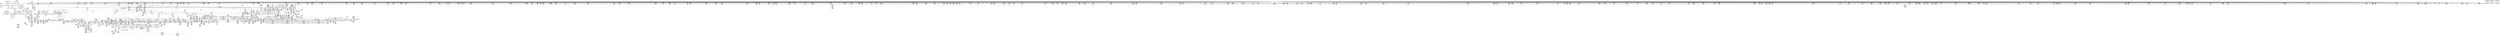 digraph {
	CE0x4032360 [shape=record,shape=Mrecord,label="{CE0x4032360|_call_void_mcount()_#3|*SummSource*}"]
	CE0x40afe80 [shape=record,shape=Mrecord,label="{CE0x40afe80|28:_i32,_:_CRE_53,54_}"]
	CE0x40c83d0 [shape=record,shape=Mrecord,label="{CE0x40c83d0|may_link:_tmp20|security/selinux/hooks.c,1793|*SummSink*}"]
	CE0x40c2520 [shape=record,shape=Mrecord,label="{CE0x40c2520|avc_has_perm:_requested|Function::avc_has_perm&Arg::requested::|*SummSink*}"]
	CE0x40418f0 [shape=record,shape=Mrecord,label="{CE0x40418f0|%struct.task_struct*_(%struct.task_struct**)*_asm_movq_%gs:$_1:P_,$0_,_r,im,_dirflag_,_fpsr_,_flags_|*SummSource*}"]
	CE0x4061280 [shape=record,shape=Mrecord,label="{CE0x4061280|56:_i8*,_:_CRE_178,179_}"]
	CE0x4015960 [shape=record,shape=Mrecord,label="{CE0x4015960|56:_i8*,_:_CRE_128,136_|*MultipleSource*|Function::selinux_inode_rmdir&Arg::dir::|Function::may_link&Arg::dir::|security/selinux/hooks.c,1769}"]
	CE0x40188b0 [shape=record,shape=Mrecord,label="{CE0x40188b0|56:_i8*,_:_CRE_932,933_}"]
	CE0x405baf0 [shape=record,shape=Mrecord,label="{CE0x405baf0|56:_i8*,_:_CRE_908,909_}"]
	CE0x40112d0 [shape=record,shape=Mrecord,label="{CE0x40112d0|may_link:_call|security/selinux/hooks.c,1765}"]
	CE0x40ad410 [shape=record,shape=Mrecord,label="{CE0x40ad410|may_link:_sid4|security/selinux/hooks.c,1777|*SummSink*}"]
	CE0x40c2ce0 [shape=record,shape=Mrecord,label="{CE0x40c2ce0|avc_has_perm:_tsid|Function::avc_has_perm&Arg::tsid::|*SummSink*}"]
	CE0x40d88f0 [shape=record,shape=Mrecord,label="{CE0x40d88f0|i8*_getelementptr_inbounds_(_38_x_i8_,_38_x_i8_*_.str64,_i32_0,_i32_0)|*Constant*|*SummSink*}"]
	CE0x4064a00 [shape=record,shape=Mrecord,label="{CE0x4064a00|__llvm_gcov_indirect_counter_increment:_bb4|*SummSource*}"]
	CE0x4088d40 [shape=record,shape=Mrecord,label="{CE0x4088d40|104:_%struct.inode*,_:_CRE_194,195_}"]
	CE0x40eccc0 [shape=record,shape=Mrecord,label="{CE0x40eccc0|i64*_getelementptr_inbounds_(_14_x_i64_,_14_x_i64_*___llvm_gcov_ctr219,_i64_0,_i64_13)|*Constant*|*SummSink*}"]
	CE0x408c650 [shape=record,shape=Mrecord,label="{CE0x408c650|104:_%struct.inode*,_:_CRE_305,306_}"]
	CE0x4014cc0 [shape=record,shape=Mrecord,label="{CE0x4014cc0|56:_i8*,_:_CRE_167,168_}"]
	CE0x4019070 [shape=record,shape=Mrecord,label="{CE0x4019070|56:_i8*,_:_CRE_960,968_|*MultipleSource*|Function::selinux_inode_rmdir&Arg::dir::|Function::may_link&Arg::dir::|security/selinux/hooks.c,1769}"]
	CE0x4054810 [shape=record,shape=Mrecord,label="{CE0x4054810|56:_i8*,_:_CRE_610,611_}"]
	CE0x40d0c60 [shape=record,shape=Mrecord,label="{CE0x40d0c60|current_sid:_security|security/selinux/hooks.c,218}"]
	CE0x3851030 [shape=record,shape=Mrecord,label="{CE0x3851030|GLOBAL:_may_link|*Constant*}"]
	CE0x4063480 [shape=record,shape=Mrecord,label="{CE0x4063480|56:_i8*,_:_CRE_212,216_|*MultipleSource*|*LoadInst*|security/selinux/hooks.c,1770|security/selinux/hooks.c,1770}"]
	CE0x4042e30 [shape=record,shape=Mrecord,label="{CE0x4042e30|i64*_getelementptr_inbounds_(_14_x_i64_,_14_x_i64_*___llvm_gcov_ctr219,_i64_0,_i64_3)|*Constant*}"]
	CE0x40d0270 [shape=record,shape=Mrecord,label="{CE0x40d0270|current_sid:_tmp21|security/selinux/hooks.c,218}"]
	CE0x40a5030 [shape=record,shape=Mrecord,label="{CE0x40a5030|56:_i8*,_:_CRE_875,876_}"]
	CE0x40b11c0 [shape=record,shape=Mrecord,label="{CE0x40b11c0|28:_i32,_:_CRE_73,74_}"]
	CE0x4089590 [shape=record,shape=Mrecord,label="{CE0x4089590|104:_%struct.inode*,_:_CRE_201,202_}"]
	CE0x4016250 [shape=record,shape=Mrecord,label="{CE0x4016250|__llvm_gcov_indirect_counter_increment:_tmp2}"]
	CE0x40b2cc0 [shape=record,shape=Mrecord,label="{CE0x40b2cc0|28:_i32,_:_CRE_100,101_}"]
	CE0x402ddc0 [shape=record,shape=Mrecord,label="{CE0x402ddc0|56:_i8*,_:_CRE_376,384_|*MultipleSource*|Function::selinux_inode_rmdir&Arg::dir::|Function::may_link&Arg::dir::|security/selinux/hooks.c,1769}"]
	CE0x409fcd0 [shape=record,shape=Mrecord,label="{CE0x409fcd0|56:_i8*,_:_CRE_606,607_}"]
	CE0x40276d0 [shape=record,shape=Mrecord,label="{CE0x40276d0|56:_i8*,_:_CRE_554,555_}"]
	CE0x40a0770 [shape=record,shape=Mrecord,label="{CE0x40a0770|56:_i8*,_:_CRE_616,617_}"]
	CE0x40239a0 [shape=record,shape=Mrecord,label="{CE0x40239a0|56:_i8*,_:_CRE_154,155_}"]
	CE0x40f3170 [shape=record,shape=Mrecord,label="{CE0x40f3170|i32_218|*Constant*|*SummSink*}"]
	CE0x408d9e0 [shape=record,shape=Mrecord,label="{CE0x408d9e0|may_link:_tmp4|*LoadInst*|security/selinux/hooks.c,1770|*SummSource*}"]
	CE0x4065c80 [shape=record,shape=Mrecord,label="{CE0x4065c80|56:_i8*,_:_CRE_24,32_|*MultipleSource*|*LoadInst*|security/selinux/hooks.c,1770|security/selinux/hooks.c,1770}"]
	CE0x4022ce0 [shape=record,shape=Mrecord,label="{CE0x4022ce0|56:_i8*,_:_CRE_142,143_}"]
	CE0x40cc4d0 [shape=record,shape=Mrecord,label="{CE0x40cc4d0|current_sid:_tmp17|security/selinux/hooks.c,218}"]
	CE0x4062e20 [shape=record,shape=Mrecord,label="{CE0x4062e20|56:_i8*,_:_CRE_204,205_}"]
	CE0x40b38c0 [shape=record,shape=Mrecord,label="{CE0x40b38c0|28:_i32,_:_CRE_111,112_}"]
	CE0x409dad0 [shape=record,shape=Mrecord,label="{CE0x409dad0|56:_i8*,_:_CRE_574,575_}"]
	CE0x4040200 [shape=record,shape=Mrecord,label="{CE0x4040200|i32_10|*Constant*|*SummSink*}"]
	CE0x401ec50 [shape=record,shape=Mrecord,label="{CE0x401ec50|_call_void___llvm_gcov_indirect_counter_increment(i32*___llvm_gcov_global_state_pred221,_i64**_getelementptr_inbounds_(_4_x_i64*_,_4_x_i64*_*___llvm_gcda_edge_table220,_i64_0,_i64_2)),_!dbg_!27745|security/selinux/hooks.c,1786}"]
	CE0x4013b90 [shape=record,shape=Mrecord,label="{CE0x4013b90|56:_i8*,_:_CRE_298,299_}"]
	CE0x409ba30 [shape=record,shape=Mrecord,label="{CE0x409ba30|56:_i8*,_:_CRE_520,528_|*MultipleSource*|*LoadInst*|security/selinux/hooks.c,1770|security/selinux/hooks.c,1770}"]
	CE0x40a4ae0 [shape=record,shape=Mrecord,label="{CE0x40a4ae0|56:_i8*,_:_CRE_870,871_}"]
	CE0x40f2a70 [shape=record,shape=Mrecord,label="{CE0x40f2a70|GLOBAL:_lockdep_rcu_suspicious|*Constant*|*SummSink*}"]
	CE0x405b160 [shape=record,shape=Mrecord,label="{CE0x405b160|56:_i8*,_:_CRE_899,900_}"]
	CE0x40f2200 [shape=record,shape=Mrecord,label="{CE0x40f2200|_call_void_lockdep_rcu_suspicious(i8*_getelementptr_inbounds_(_25_x_i8_,_25_x_i8_*_.str3,_i32_0,_i32_0),_i32_218,_i8*_getelementptr_inbounds_(_45_x_i8_,_45_x_i8_*_.str12,_i32_0,_i32_0))_#10,_!dbg_!27727|security/selinux/hooks.c,218}"]
	CE0x40617d0 [shape=record,shape=Mrecord,label="{CE0x40617d0|56:_i8*,_:_CRE_183,184_}"]
	CE0x40a6130 [shape=record,shape=Mrecord,label="{CE0x40a6130|56:_i8*,_:_CRE_891,892_}"]
	CE0x40c68b0 [shape=record,shape=Mrecord,label="{CE0x40c68b0|COLLAPSED:_CMRE:_elem_0::|security/selinux/hooks.c,218}"]
	CE0x405a060 [shape=record,shape=Mrecord,label="{CE0x405a060|56:_i8*,_:_CRE_883,884_}"]
	CE0x4059b10 [shape=record,shape=Mrecord,label="{CE0x4059b10|56:_i8*,_:_CRE_878,879_}"]
	CE0x40605c0 [shape=record,shape=Mrecord,label="{CE0x40605c0|56:_i8*,_:_CRE_166,167_}"]
	CE0x40b07c0 [shape=record,shape=Mrecord,label="{CE0x40b07c0|28:_i32,_:_CRE_63,64_}"]
	CE0x40cd970 [shape=record,shape=Mrecord,label="{CE0x40cd970|i64*_getelementptr_inbounds_(_11_x_i64_,_11_x_i64_*___llvm_gcov_ctr125,_i64_0,_i64_10)|*Constant*|*SummSink*}"]
	CE0x4040b40 [shape=record,shape=Mrecord,label="{CE0x4040b40|current_sid:_do.end}"]
	CE0x40c0bb0 [shape=record,shape=Mrecord,label="{CE0x40c0bb0|GLOBAL:___llvm_gcov_ctr219|Global_var:__llvm_gcov_ctr219}"]
	CE0x405b7c0 [shape=record,shape=Mrecord,label="{CE0x405b7c0|56:_i8*,_:_CRE_905,906_}"]
	CE0x40628d0 [shape=record,shape=Mrecord,label="{CE0x40628d0|56:_i8*,_:_CRE_199,200_}"]
	CE0x40ae910 [shape=record,shape=Mrecord,label="{CE0x40ae910|28:_i32,_:_CRE_18,19_}"]
	CE0x4029840 [shape=record,shape=Mrecord,label="{CE0x4029840|56:_i8*,_:_CRE_241,242_}"]
	CE0x402c790 [shape=record,shape=Mrecord,label="{CE0x402c790|__llvm_gcov_indirect_counter_increment:_exit}"]
	CE0x40635e0 [shape=record,shape=Mrecord,label="{CE0x40635e0|56:_i8*,_:_CRE_216,224_|*MultipleSource*|*LoadInst*|security/selinux/hooks.c,1770|security/selinux/hooks.c,1770}"]
	CE0x40a0000 [shape=record,shape=Mrecord,label="{CE0x40a0000|56:_i8*,_:_CRE_609,610_}"]
	CE0x4010ce0 [shape=record,shape=Mrecord,label="{CE0x4010ce0|56:_i8*,_:_CRE_202,203_}"]
	CE0x4065650 [shape=record,shape=Mrecord,label="{CE0x4065650|56:_i8*,_:_CRE_4,8_|*MultipleSource*|*LoadInst*|security/selinux/hooks.c,1770|security/selinux/hooks.c,1770}"]
	CE0x40be630 [shape=record,shape=Mrecord,label="{CE0x40be630|may_link:_or|security/selinux/hooks.c,1776|*SummSource*}"]
	CE0x405e790 [shape=record,shape=Mrecord,label="{CE0x405e790|56:_i8*,_:_CRE_911,912_}"]
	CE0x4014980 [shape=record,shape=Mrecord,label="{CE0x4014980|56:_i8*,_:_CRE_163,164_}"]
	CE0x40ac7a0 [shape=record,shape=Mrecord,label="{CE0x40ac7a0|56:_i8*,_:_CRE_1000,1008_|*MultipleSource*|*LoadInst*|security/selinux/hooks.c,1770|security/selinux/hooks.c,1770}"]
	CE0x4089330 [shape=record,shape=Mrecord,label="{CE0x4089330|104:_%struct.inode*,_:_CRE_199,200_}"]
	CE0x4017890 [shape=record,shape=Mrecord,label="{CE0x4017890|i32_1|*Constant*|*SummSink*}"]
	CE0x4089de0 [shape=record,shape=Mrecord,label="{CE0x4089de0|104:_%struct.inode*,_:_CRE_208,209_}"]
	CE0x4011e80 [shape=record,shape=Mrecord,label="{CE0x4011e80|56:_i8*,_:_CRE_145,146_}"]
	CE0x4089920 [shape=record,shape=Mrecord,label="{CE0x4089920|104:_%struct.inode*,_:_CRE_204,205_}"]
	CE0x4039cb0 [shape=record,shape=Mrecord,label="{CE0x4039cb0|current_sid:_land.lhs.true2|*SummSource*}"]
	CE0x4066f00 [shape=record,shape=Mrecord,label="{CE0x4066f00|56:_i8*,_:_CRE_104,112_|*MultipleSource*|*LoadInst*|security/selinux/hooks.c,1770|security/selinux/hooks.c,1770}"]
	CE0x409c6e0 [shape=record,shape=Mrecord,label="{CE0x409c6e0|56:_i8*,_:_CRE_555,556_}"]
	CE0x403c1b0 [shape=record,shape=Mrecord,label="{CE0x403c1b0|i64_5|*Constant*|*SummSource*}"]
	CE0x4010180 [shape=record,shape=Mrecord,label="{CE0x4010180|56:_i8*,_:_CRE_188,189_}"]
	CE0x409e240 [shape=record,shape=Mrecord,label="{CE0x409e240|56:_i8*,_:_CRE_581,582_}"]
	CE0x40e65a0 [shape=record,shape=Mrecord,label="{CE0x40e65a0|current_sid:_bb|*SummSink*}"]
	CE0x4085e00 [shape=record,shape=Mrecord,label="{CE0x4085e00|104:_%struct.inode*,_:_CRE_156,157_}"]
	CE0x40bd7d0 [shape=record,shape=Mrecord,label="{CE0x40bd7d0|may_link:_tobool|security/selinux/hooks.c,1776}"]
	CE0x409ad60 [shape=record,shape=Mrecord,label="{CE0x409ad60|56:_i8*,_:_CRE_486,487_}"]
	CE0x4098fd0 [shape=record,shape=Mrecord,label="{CE0x4098fd0|56:_i8*,_:_CRE_408,416_|*MultipleSource*|*LoadInst*|security/selinux/hooks.c,1770|security/selinux/hooks.c,1770}"]
	CE0x4059e40 [shape=record,shape=Mrecord,label="{CE0x4059e40|56:_i8*,_:_CRE_881,882_}"]
	CE0x4095a10 [shape=record,shape=Mrecord,label="{CE0x4095a10|56:_i8*,_:_CRE_280,281_}"]
	CE0x400f0e0 [shape=record,shape=Mrecord,label="{CE0x400f0e0|56:_i8*,_:_CRE_245,246_}"]
	CE0x40832d0 [shape=record,shape=Mrecord,label="{CE0x40832d0|104:_%struct.inode*,_:_CRE_24,40_|*MultipleSource*|Function::selinux_inode_rmdir&Arg::dentry::|Function::may_link&Arg::dentry::|security/selinux/hooks.c,1770}"]
	CE0x4043ee0 [shape=record,shape=Mrecord,label="{CE0x4043ee0|__llvm_gcov_indirect_counter_increment:_counter|*SummSource*}"]
	CE0x40c2810 [shape=record,shape=Mrecord,label="{CE0x40c2810|avc_has_perm:_ssid|Function::avc_has_perm&Arg::ssid::|*SummSource*}"]
	CE0x401f6a0 [shape=record,shape=Mrecord,label="{CE0x401f6a0|selinux_inode_rmdir:_dir|Function::selinux_inode_rmdir&Arg::dir::|*SummSource*}"]
	CE0x40332e0 [shape=record,shape=Mrecord,label="{CE0x40332e0|selinux_inode_rmdir:_tmp1|*SummSource*}"]
	CE0x40294c0 [shape=record,shape=Mrecord,label="{CE0x40294c0|56:_i8*,_:_CRE_232,236_|*MultipleSource*|Function::selinux_inode_rmdir&Arg::dir::|Function::may_link&Arg::dir::|security/selinux/hooks.c,1769}"]
	CE0x40c7e20 [shape=record,shape=Mrecord,label="{CE0x40c7e20|i64**_getelementptr_inbounds_(_4_x_i64*_,_4_x_i64*_*___llvm_gcda_edge_table220,_i64_0,_i64_0)|*Constant*|*SummSink*}"]
	CE0x40b3260 [shape=record,shape=Mrecord,label="{CE0x40b3260|28:_i32,_:_CRE_105,106_}"]
	CE0x40acb70 [shape=record,shape=Mrecord,label="{CE0x40acb70|may_link:_tmp5|security/selinux/hooks.c,1770|*SummSource*}"]
	CE0x40b54f0 [shape=record,shape=Mrecord,label="{CE0x40b54f0|may_link:_tmp7|security/selinux/hooks.c,1777}"]
	CE0x40b58f0 [shape=record,shape=Mrecord,label="{CE0x40b58f0|may_link:_tmp7|security/selinux/hooks.c,1777|*SummSource*}"]
	CE0x40d11c0 [shape=record,shape=Mrecord,label="{CE0x40d11c0|current_sid:_tmp23|security/selinux/hooks.c,218|*SummSource*}"]
	CE0x402dc00 [shape=record,shape=Mrecord,label="{CE0x402dc00|56:_i8*,_:_CRE_360,376_|*MultipleSource*|Function::selinux_inode_rmdir&Arg::dir::|Function::may_link&Arg::dir::|security/selinux/hooks.c,1769}"]
	CE0x384e010 [shape=record,shape=Mrecord,label="{CE0x384e010|selinux_inode_rmdir:_tmp2}"]
	CE0x40e6400 [shape=record,shape=Mrecord,label="{CE0x40e6400|__llvm_gcov_indirect_counter_increment:_tmp3|*SummSource*}"]
	CE0x409d7a0 [shape=record,shape=Mrecord,label="{CE0x409d7a0|56:_i8*,_:_CRE_571,572_}"]
	CE0x4044760 [shape=record,shape=Mrecord,label="{CE0x4044760|56:_i8*,_:_CRE_182,183_}"]
	CE0x4036c60 [shape=record,shape=Mrecord,label="{CE0x4036c60|current_sid:_tmp12|security/selinux/hooks.c,218|*SummSink*}"]
	CE0x40c0ff0 [shape=record,shape=Mrecord,label="{CE0x40c0ff0|may_link:_tmp8|security/selinux/hooks.c,1778|*SummSink*}"]
	CE0x4026a90 [shape=record,shape=Mrecord,label="{CE0x4026a90|56:_i8*,_:_CRE_520,528_|*MultipleSource*|Function::selinux_inode_rmdir&Arg::dir::|Function::may_link&Arg::dir::|security/selinux/hooks.c,1769}"]
	CE0x408cb00 [shape=record,shape=Mrecord,label="{CE0x408cb00|104:_%struct.inode*,_:_CRE_308,309_}"]
	CE0x4082820 [shape=record,shape=Mrecord,label="{CE0x4082820|may_link:_d_inode|security/selinux/hooks.c,1770}"]
	CE0x4093b40 [shape=record,shape=Mrecord,label="{CE0x4093b40|56:_i8*,_:_CRE_251,252_}"]
	CE0x40943c0 [shape=record,shape=Mrecord,label="{CE0x40943c0|56:_i8*,_:_CRE_259,260_}"]
	CE0x384e080 [shape=record,shape=Mrecord,label="{CE0x384e080|selinux_inode_rmdir:_tmp2|*SummSource*}"]
	CE0x4018630 [shape=record,shape=Mrecord,label="{CE0x4018630|i64*_null|*Constant*}"]
	CE0x40cc900 [shape=record,shape=Mrecord,label="{CE0x40cc900|current_sid:_tmp17|security/selinux/hooks.c,218|*SummSink*}"]
	CE0x4029cb0 [shape=record,shape=Mrecord,label="{CE0x4029cb0|i32_-1|*Constant*|*SummSink*}"]
	CE0x408fcc0 [shape=record,shape=Mrecord,label="{CE0x408fcc0|__llvm_gcov_indirect_counter_increment:_entry}"]
	CE0x40e78c0 [shape=record,shape=Mrecord,label="{CE0x40e78c0|__llvm_gcov_indirect_counter_increment:_tmp6|*SummSource*}"]
	CE0x4010320 [shape=record,shape=Mrecord,label="{CE0x4010320|56:_i8*,_:_CRE_190,191_}"]
	CE0x40ae370 [shape=record,shape=Mrecord,label="{CE0x40ae370|28:_i32,_:_CRE_11,12_}"]
	CE0x40538a0 [shape=record,shape=Mrecord,label="{CE0x40538a0|56:_i8*,_:_CRE_591,592_}"]
	CE0x40ced00 [shape=record,shape=Mrecord,label="{CE0x40ced00|GLOBAL:_get_current|*Constant*|*SummSource*}"]
	CE0x405e240 [shape=record,shape=Mrecord,label="{CE0x405e240|56:_i8*,_:_CRE_906,907_}"]
	CE0x40669c0 [shape=record,shape=Mrecord,label="{CE0x40669c0|56:_i8*,_:_CRE_80,88_|*MultipleSource*|*LoadInst*|security/selinux/hooks.c,1770|security/selinux/hooks.c,1770}"]
	CE0x4027810 [shape=record,shape=Mrecord,label="{CE0x4027810|56:_i8*,_:_CRE_555,556_}"]
	CE0x4089f10 [shape=record,shape=Mrecord,label="{CE0x4089f10|104:_%struct.inode*,_:_CRE_209,210_}"]
	CE0x408ed50 [shape=record,shape=Mrecord,label="{CE0x408ed50|i32_5|*Constant*|*SummSource*}"]
	CE0x40e91d0 [shape=record,shape=Mrecord,label="{CE0x40e91d0|current_sid:_tmp9|security/selinux/hooks.c,218|*SummSink*}"]
	CE0x409bdd0 [shape=record,shape=Mrecord,label="{CE0x409bdd0|56:_i8*,_:_CRE_536,540_|*MultipleSource*|*LoadInst*|security/selinux/hooks.c,1770|security/selinux/hooks.c,1770}"]
	CE0x40c6510 [shape=record,shape=Mrecord,label="{CE0x40c6510|current_sid:_security|security/selinux/hooks.c,218|*SummSink*}"]
	CE0x402c570 [shape=record,shape=Mrecord,label="{CE0x402c570|__llvm_gcov_indirect_counter_increment:_bb|*SummSink*}"]
	CE0x40d1390 [shape=record,shape=Mrecord,label="{CE0x40d1390|current_sid:_tmp23|security/selinux/hooks.c,218|*SummSink*}"]
	CE0x40b04c0 [shape=record,shape=Mrecord,label="{CE0x40b04c0|28:_i32,_:_CRE_60,61_}"]
	CE0x400f3f0 [shape=record,shape=Mrecord,label="{CE0x400f3f0|56:_i8*,_:_CRE_249,250_}"]
	CE0x4083690 [shape=record,shape=Mrecord,label="{CE0x4083690|104:_%struct.inode*,_:_CRE_48,52_|*MultipleSource*|Function::selinux_inode_rmdir&Arg::dentry::|Function::may_link&Arg::dentry::|security/selinux/hooks.c,1770}"]
	CE0x40ac4b0 [shape=record,shape=Mrecord,label="{CE0x40ac4b0|56:_i8*,_:_CRE_988,992_|*MultipleSource*|*LoadInst*|security/selinux/hooks.c,1770|security/selinux/hooks.c,1770}"]
	CE0x40becc0 [shape=record,shape=Mrecord,label="{CE0x40becc0|may_link:_tmp21|security/selinux/hooks.c,1793}"]
	CE0x40ca550 [shape=record,shape=Mrecord,label="{CE0x40ca550|_call_void___llvm_gcov_indirect_counter_increment(i32*___llvm_gcov_global_state_pred221,_i64**_getelementptr_inbounds_(_4_x_i64*_,_4_x_i64*_*___llvm_gcda_edge_table220,_i64_0,_i64_3)),_!dbg_!27747|security/selinux/hooks.c,1789|*SummSink*}"]
	CE0x40435e0 [shape=record,shape=Mrecord,label="{CE0x40435e0|GLOBAL:_current_task|Global_var:current_task}"]
	CE0x40eb450 [shape=record,shape=Mrecord,label="{CE0x40eb450|GLOBAL:___llvm_gcov_ctr125|Global_var:__llvm_gcov_ctr125|*SummSource*}"]
	CE0x40155b0 [shape=record,shape=Mrecord,label="{CE0x40155b0|56:_i8*,_:_CRE_112,120_|*MultipleSource*|Function::selinux_inode_rmdir&Arg::dir::|Function::may_link&Arg::dir::|security/selinux/hooks.c,1769}"]
	CE0x40b19c0 [shape=record,shape=Mrecord,label="{CE0x40b19c0|28:_i32,_:_CRE_81,82_}"]
	CE0x4066480 [shape=record,shape=Mrecord,label="{CE0x4066480|56:_i8*,_:_CRE_64,72_|*MultipleSource*|*LoadInst*|security/selinux/hooks.c,1770|security/selinux/hooks.c,1770}"]
	CE0x401f5d0 [shape=record,shape=Mrecord,label="{CE0x401f5d0|selinux_inode_rmdir:_dir|Function::selinux_inode_rmdir&Arg::dir::}"]
	CE0x401c5e0 [shape=record,shape=Mrecord,label="{CE0x401c5e0|selinux_inode_rmdir:_bb|*SummSink*}"]
	CE0x4055030 [shape=record,shape=Mrecord,label="{CE0x4055030|56:_i8*,_:_CRE_620,621_}"]
	CE0x40b6fa0 [shape=record,shape=Mrecord,label="{CE0x40b6fa0|_call_void___llvm_gcov_indirect_counter_increment(i32*___llvm_gcov_global_state_pred221,_i64**_getelementptr_inbounds_(_4_x_i64*_,_4_x_i64*_*___llvm_gcda_edge_table220,_i64_0,_i64_0)),_!dbg_!27749|security/selinux/hooks.c,1793|*SummSource*}"]
	CE0x40a0440 [shape=record,shape=Mrecord,label="{CE0x40a0440|56:_i8*,_:_CRE_613,614_}"]
	CE0x40596d0 [shape=record,shape=Mrecord,label="{CE0x40596d0|56:_i8*,_:_CRE_874,875_}"]
	CE0x4025d60 [shape=record,shape=Mrecord,label="{CE0x4025d60|56:_i8*,_:_CRE_483,484_}"]
	CE0x405d140 [shape=record,shape=Mrecord,label="{CE0x405d140|56:_i8*,_:_CRE_929,930_}"]
	CE0x405ece0 [shape=record,shape=Mrecord,label="{CE0x405ece0|56:_i8*,_:_CRE_916,917_}"]
	CE0x40bf8e0 [shape=record,shape=Mrecord,label="{CE0x40bf8e0|may_link:_conv3|security/selinux/hooks.c,1776|*SummSource*}"]
	CE0x40e7dc0 [shape=record,shape=Mrecord,label="{CE0x40e7dc0|current_sid:_tmp3}"]
	CE0x4026310 [shape=record,shape=Mrecord,label="{CE0x4026310|56:_i8*,_:_CRE_500,504_|*MultipleSource*|Function::selinux_inode_rmdir&Arg::dir::|Function::may_link&Arg::dir::|security/selinux/hooks.c,1769}"]
	CE0x40afb90 [shape=record,shape=Mrecord,label="{CE0x40afb90|28:_i32,_:_CRE_50,51_}"]
	CE0x4067290 [shape=record,shape=Mrecord,label="{CE0x4067290|56:_i8*,_:_CRE_120,128_|*MultipleSource*|*LoadInst*|security/selinux/hooks.c,1770|security/selinux/hooks.c,1770}"]
	CE0x40ad9e0 [shape=record,shape=Mrecord,label="{CE0x40ad9e0|may_link:_sid10|security/selinux/hooks.c,1797}"]
	CE0x405dbe0 [shape=record,shape=Mrecord,label="{CE0x405dbe0|56:_i8*,_:_CRE_900,901_}"]
	CE0x4064ae0 [shape=record,shape=Mrecord,label="{CE0x4064ae0|__llvm_gcov_indirect_counter_increment:_bb4|*SummSink*}"]
	CE0x400bfd0 [shape=record,shape=Mrecord,label="{CE0x400bfd0|selinux_inode_rmdir:_entry|*SummSink*}"]
	CE0x4084420 [shape=record,shape=Mrecord,label="{CE0x4084420|104:_%struct.inode*,_:_CRE_91,92_}"]
	CE0x4087f40 [shape=record,shape=Mrecord,label="{CE0x4087f40|104:_%struct.inode*,_:_CRE_184,185_}"]
	CE0x401b190 [shape=record,shape=Mrecord,label="{CE0x401b190|i64_1|*Constant*}"]
	CE0x40eb770 [shape=record,shape=Mrecord,label="{CE0x40eb770|i64*_null|*Constant*|*SummSource*}"]
	CE0x40e90c0 [shape=record,shape=Mrecord,label="{CE0x40e90c0|current_sid:_tmp9|security/selinux/hooks.c,218|*SummSource*}"]
	CE0x409b1a0 [shape=record,shape=Mrecord,label="{CE0x409b1a0|56:_i8*,_:_CRE_496,500_|*MultipleSource*|*LoadInst*|security/selinux/hooks.c,1770|security/selinux/hooks.c,1770}"]
	CE0x40a5f10 [shape=record,shape=Mrecord,label="{CE0x40a5f10|56:_i8*,_:_CRE_889,890_}"]
	CE0x4010590 [shape=record,shape=Mrecord,label="{CE0x4010590|56:_i8*,_:_CRE_193,194_}"]
	CE0x400a8c0 [shape=record,shape=Mrecord,label="{CE0x400a8c0|may_link:_if.end|*SummSink*}"]
	CE0x40131d0 [shape=record,shape=Mrecord,label="{CE0x40131d0|56:_i8*,_:_CRE_286,287_}"]
	CE0x4013850 [shape=record,shape=Mrecord,label="{CE0x4013850|56:_i8*,_:_CRE_294,295_}"]
	CE0x40b18c0 [shape=record,shape=Mrecord,label="{CE0x40b18c0|28:_i32,_:_CRE_80,81_}"]
	CE0x408cc00 [shape=record,shape=Mrecord,label="{CE0x408cc00|104:_%struct.inode*,_:_CRE_309,310_}"]
	CE0x4063db0 [shape=record,shape=Mrecord,label="{CE0x4063db0|may_link:_tmp14|security/selinux/hooks.c,1783|*SummSource*}"]
	CE0x405c590 [shape=record,shape=Mrecord,label="{CE0x405c590|56:_i8*,_:_CRE_918,919_}"]
	CE0x4013ac0 [shape=record,shape=Mrecord,label="{CE0x4013ac0|56:_i8*,_:_CRE_297,298_}"]
	CE0x40c3bb0 [shape=record,shape=Mrecord,label="{CE0x40c3bb0|avc_has_perm:_auditdata|Function::avc_has_perm&Arg::auditdata::}"]
	CE0x400ff50 [shape=record,shape=Mrecord,label="{CE0x400ff50|56:_i8*,_:_CRE_263,264_}"]
	CE0x408ea60 [shape=record,shape=Mrecord,label="{CE0x408ea60|may_link:_tmp3|security/selinux/hooks.c,1769|*SummSource*}"]
	CE0x40d83d0 [shape=record,shape=Mrecord,label="{CE0x40d83d0|may_link:_call9|security/selinux/hooks.c,1792|*SummSink*}"]
	CE0x401bf90 [shape=record,shape=Mrecord,label="{CE0x401bf90|i64*_getelementptr_inbounds_(_2_x_i64_,_2_x_i64_*___llvm_gcov_ctr225,_i64_0,_i64_0)|*Constant*|*SummSource*}"]
	CE0x4064ea0 [shape=record,shape=Mrecord,label="{CE0x4064ea0|__llvm_gcov_indirect_counter_increment:_bb}"]
	CE0x409e460 [shape=record,shape=Mrecord,label="{CE0x409e460|56:_i8*,_:_CRE_583,584_}"]
	CE0x40b0dc0 [shape=record,shape=Mrecord,label="{CE0x40b0dc0|28:_i32,_:_CRE_69,70_}"]
	CE0x40b21c0 [shape=record,shape=Mrecord,label="{CE0x40b21c0|28:_i32,_:_CRE_89,90_}"]
	CE0x4053970 [shape=record,shape=Mrecord,label="{CE0x4053970|56:_i8*,_:_CRE_592,593_}"]
	CE0x4025840 [shape=record,shape=Mrecord,label="{CE0x4025840|56:_i8*,_:_CRE_476,477_}"]
	CE0x40eeb00 [shape=record,shape=Mrecord,label="{CE0x40eeb00|current_sid:_tmp14|security/selinux/hooks.c,218|*SummSink*}"]
	CE0x405d7a0 [shape=record,shape=Mrecord,label="{CE0x405d7a0|56:_i8*,_:_CRE_896,897_}"]
	CE0x40aef10 [shape=record,shape=Mrecord,label="{CE0x40aef10|28:_i32,_:_CRE_24,28_|*MultipleSource*|*LoadInst*|security/selinux/hooks.c,1769|security/selinux/hooks.c,1769|security/selinux/hooks.c,1777}"]
	CE0x409d140 [shape=record,shape=Mrecord,label="{CE0x409d140|56:_i8*,_:_CRE_565,566_}"]
	CE0x40f2cf0 [shape=record,shape=Mrecord,label="{CE0x40f2cf0|i8*_getelementptr_inbounds_(_25_x_i8_,_25_x_i8_*_.str3,_i32_0,_i32_0)|*Constant*|*SummSource*}"]
	CE0x40566d0 [shape=record,shape=Mrecord,label="{CE0x40566d0|56:_i8*,_:_CRE_704,712_|*MultipleSource*|Function::selinux_inode_rmdir&Arg::dir::|Function::may_link&Arg::dir::|security/selinux/hooks.c,1769}"]
	CE0x4025690 [shape=record,shape=Mrecord,label="{CE0x4025690|56:_i8*,_:_CRE_474,475_}"]
	CE0x405d030 [shape=record,shape=Mrecord,label="{CE0x405d030|56:_i8*,_:_CRE_928,929_}"]
	CE0x40d1040 [shape=record,shape=Mrecord,label="{CE0x40d1040|current_sid:_tmp23|security/selinux/hooks.c,218}"]
	CE0x402c980 [shape=record,shape=Mrecord,label="{CE0x402c980|56:_i8*,_:_CRE_300,301_}"]
	CE0x40868b0 [shape=record,shape=Mrecord,label="{CE0x40868b0|104:_%struct.inode*,_:_CRE_165,166_}"]
	CE0x4062c00 [shape=record,shape=Mrecord,label="{CE0x4062c00|56:_i8*,_:_CRE_202,203_}"]
	CE0x4032740 [shape=record,shape=Mrecord,label="{CE0x4032740|may_link:_sw.bb7|*SummSource*}"]
	CE0x40c32c0 [shape=record,shape=Mrecord,label="{CE0x40c32c0|avc_has_perm:_tclass|Function::avc_has_perm&Arg::tclass::}"]
	CE0x4007d50 [shape=record,shape=Mrecord,label="{CE0x4007d50|may_link:_tmp12|security/selinux/hooks.c,1779|*SummSink*}"]
	CE0x401eee0 [shape=record,shape=Mrecord,label="{CE0x401eee0|_call_void___llvm_gcov_indirect_counter_increment(i32*___llvm_gcov_global_state_pred221,_i64**_getelementptr_inbounds_(_4_x_i64*_,_4_x_i64*_*___llvm_gcda_edge_table220,_i64_0,_i64_2)),_!dbg_!27745|security/selinux/hooks.c,1786|*SummSink*}"]
	CE0x408d190 [shape=record,shape=Mrecord,label="{CE0x408d190|104:_%struct.inode*,_:_CRE_314,315_}"]
	CE0x4017a70 [shape=record,shape=Mrecord,label="{CE0x4017a70|may_link:_ad|security/selinux/hooks.c, 1764}"]
	CE0x40daef0 [shape=record,shape=Mrecord,label="{CE0x40daef0|i8*_getelementptr_inbounds_(_9_x_i8_,_9_x_i8_*___func__.may_link,_i32_0,_i32_0)|*Constant*|*SummSink*}"]
	CE0x409edf0 [shape=record,shape=Mrecord,label="{CE0x409edf0|56:_i8*,_:_CRE_592,593_}"]
	CE0x4053150 [shape=record,shape=Mrecord,label="{CE0x4053150|56:_i8*,_:_CRE_582,583_}"]
	CE0x409d470 [shape=record,shape=Mrecord,label="{CE0x409d470|56:_i8*,_:_CRE_568,569_}"]
	CE0x40ec080 [shape=record,shape=Mrecord,label="{CE0x40ec080|may_link:_retval.0}"]
	CE0x4059d30 [shape=record,shape=Mrecord,label="{CE0x4059d30|56:_i8*,_:_CRE_880,881_}"]
	CE0x409e570 [shape=record,shape=Mrecord,label="{CE0x409e570|56:_i8*,_:_CRE_584,585_}"]
	CE0x40a1aa0 [shape=record,shape=Mrecord,label="{CE0x40a1aa0|56:_i8*,_:_CRE_672,680_|*MultipleSource*|*LoadInst*|security/selinux/hooks.c,1770|security/selinux/hooks.c,1770}"]
	CE0x40a4f20 [shape=record,shape=Mrecord,label="{CE0x40a4f20|56:_i8*,_:_CRE_874,875_}"]
	CE0x407fb60 [shape=record,shape=Mrecord,label="{CE0x407fb60|current_sid:_tmp11|security/selinux/hooks.c,218|*SummSink*}"]
	CE0x4061390 [shape=record,shape=Mrecord,label="{CE0x4061390|56:_i8*,_:_CRE_179,180_}"]
	CE0x4086650 [shape=record,shape=Mrecord,label="{CE0x4086650|104:_%struct.inode*,_:_CRE_163,164_}"]
	CE0x40136b0 [shape=record,shape=Mrecord,label="{CE0x40136b0|56:_i8*,_:_CRE_292,293_}"]
	CE0x402ef90 [shape=record,shape=Mrecord,label="{CE0x402ef90|_ret_i32_%tmp24,_!dbg_!27742|security/selinux/hooks.c,220|*SummSink*}"]
	CE0x4027190 [shape=record,shape=Mrecord,label="{CE0x4027190|56:_i8*,_:_CRE_544,552_|*MultipleSource*|Function::selinux_inode_rmdir&Arg::dir::|Function::may_link&Arg::dir::|security/selinux/hooks.c,1769}"]
	CE0x409ebd0 [shape=record,shape=Mrecord,label="{CE0x409ebd0|56:_i8*,_:_CRE_590,591_}"]
	CE0x40d8140 [shape=record,shape=Mrecord,label="{CE0x40d8140|may_link:_call9|security/selinux/hooks.c,1792}"]
	CE0x40b7fa0 [shape=record,shape=Mrecord,label="{CE0x40b7fa0|GLOBAL:___llvm_gcov_global_state_pred221|Global_var:__llvm_gcov_global_state_pred221|*SummSink*}"]
	CE0x4053630 [shape=record,shape=Mrecord,label="{CE0x4053630|56:_i8*,_:_CRE_588,589_}"]
	CE0x4052930 [shape=record,shape=Mrecord,label="{CE0x4052930|56:_i8*,_:_CRE_572,573_}"]
	CE0x40a3230 [shape=record,shape=Mrecord,label="{CE0x40a3230|56:_i8*,_:_CRE_776,792_|*MultipleSource*|*LoadInst*|security/selinux/hooks.c,1770|security/selinux/hooks.c,1770}"]
	CE0x409ac50 [shape=record,shape=Mrecord,label="{CE0x409ac50|56:_i8*,_:_CRE_485,486_}"]
	CE0x407d480 [shape=record,shape=Mrecord,label="{CE0x407d480|current_sid:_tmp1}"]
	CE0x4040410 [shape=record,shape=Mrecord,label="{CE0x4040410|i32_0|*Constant*|*SummSource*}"]
	CE0x4065020 [shape=record,shape=Mrecord,label="{CE0x4065020|may_link:_tmp15|security/selinux/hooks.c,1783|*SummSink*}"]
	CE0x40af3d0 [shape=record,shape=Mrecord,label="{CE0x40af3d0|28:_i32,_:_CRE_34,35_|*MultipleSource*|*LoadInst*|security/selinux/hooks.c,1769|security/selinux/hooks.c,1769|security/selinux/hooks.c,1777}"]
	CE0x40abf60 [shape=record,shape=Mrecord,label="{CE0x40abf60|56:_i8*,_:_CRE_981,982_}"]
	CE0x4097280 [shape=record,shape=Mrecord,label="{CE0x4097280|56:_i8*,_:_CRE_303,304_}"]
	CE0x40db980 [shape=record,shape=Mrecord,label="{CE0x40db980|may_link:_tmp23|security/selinux/hooks.c,1797}"]
	CE0x40889b0 [shape=record,shape=Mrecord,label="{CE0x40889b0|104:_%struct.inode*,_:_CRE_191,192_}"]
	CE0x40a2920 [shape=record,shape=Mrecord,label="{CE0x40a2920|56:_i8*,_:_CRE_736,740_|*MultipleSource*|*LoadInst*|security/selinux/hooks.c,1770|security/selinux/hooks.c,1770}"]
	CE0x40b37b0 [shape=record,shape=Mrecord,label="{CE0x40b37b0|28:_i32,_:_CRE_110,111_}"]
	CE0x40aaaa0 [shape=record,shape=Mrecord,label="{CE0x40aaaa0|56:_i8*,_:_CRE_930,931_}"]
	CE0x4031650 [shape=record,shape=Mrecord,label="{CE0x4031650|selinux_inode_rmdir:_tmp|*SummSource*}"]
	CE0x40863f0 [shape=record,shape=Mrecord,label="{CE0x40863f0|104:_%struct.inode*,_:_CRE_161,162_}"]
	CE0x40977d0 [shape=record,shape=Mrecord,label="{CE0x40977d0|56:_i8*,_:_CRE_308,309_}"]
	CE0x4054260 [shape=record,shape=Mrecord,label="{CE0x4054260|56:_i8*,_:_CRE_603,604_}"]
	CE0x4096a00 [shape=record,shape=Mrecord,label="{CE0x4096a00|56:_i8*,_:_CRE_295,296_}"]
	CE0x409fbc0 [shape=record,shape=Mrecord,label="{CE0x409fbc0|56:_i8*,_:_CRE_605,606_}"]
	CE0x40c1940 [shape=record,shape=Mrecord,label="{CE0x40c1940|may_link:_call5|security/selinux/hooks.c,1777|*SummSink*}"]
	CE0x409f450 [shape=record,shape=Mrecord,label="{CE0x409f450|56:_i8*,_:_CRE_598,599_}"]
	CE0x408d8b0 [shape=record,shape=Mrecord,label="{CE0x408d8b0|may_link:_tmp4|*LoadInst*|security/selinux/hooks.c,1770}"]
	CE0x40c8020 [shape=record,shape=Mrecord,label="{CE0x40c8020|may_link:_tmp20|security/selinux/hooks.c,1793|*SummSource*}"]
	CE0x40139f0 [shape=record,shape=Mrecord,label="{CE0x40139f0|56:_i8*,_:_CRE_296,297_}"]
	CE0x40b01c0 [shape=record,shape=Mrecord,label="{CE0x40b01c0|28:_i32,_:_CRE_57,58_}"]
	CE0x4057ad0 [shape=record,shape=Mrecord,label="{CE0x4057ad0|56:_i8*,_:_CRE_800,804_|*MultipleSource*|Function::selinux_inode_rmdir&Arg::dir::|Function::may_link&Arg::dir::|security/selinux/hooks.c,1769}"]
	CE0x40e6490 [shape=record,shape=Mrecord,label="{CE0x40e6490|current_sid:_bb|*SummSource*}"]
	CE0x40c0b40 [shape=record,shape=Mrecord,label="{CE0x40c0b40|may_link:_tmp8|security/selinux/hooks.c,1778}"]
	CE0x409c670 [shape=record,shape=Mrecord,label="{CE0x409c670|56:_i8*,_:_CRE_556,557_}"]
	CE0x4060d30 [shape=record,shape=Mrecord,label="{CE0x4060d30|56:_i8*,_:_CRE_173,174_}"]
	CE0x40c6ba0 [shape=record,shape=Mrecord,label="{CE0x40c6ba0|current_sid:_tmp22|security/selinux/hooks.c,218|*SummSource*}"]
	CE0x4014200 [shape=record,shape=Mrecord,label="{CE0x4014200|may_link:_dentry|Function::may_link&Arg::dentry::|*SummSink*}"]
	CE0x4042b20 [shape=record,shape=Mrecord,label="{CE0x4042b20|may_link:_tmp11|security/selinux/hooks.c,1778|*SummSink*}"]
	CE0x402da40 [shape=record,shape=Mrecord,label="{CE0x402da40|56:_i8*,_:_CRE_352,360_|*MultipleSource*|Function::selinux_inode_rmdir&Arg::dir::|Function::may_link&Arg::dir::|security/selinux/hooks.c,1769}"]
	CE0x40acf10 [shape=record,shape=Mrecord,label="{CE0x40acf10|may_link:_sid4|security/selinux/hooks.c,1777}"]
	CE0x408d060 [shape=record,shape=Mrecord,label="{CE0x408d060|104:_%struct.inode*,_:_CRE_313,314_}"]
	CE0x4063d40 [shape=record,shape=Mrecord,label="{CE0x4063d40|may_link:_tmp14|security/selinux/hooks.c,1783}"]
	CE0x4093a30 [shape=record,shape=Mrecord,label="{CE0x4093a30|56:_i8*,_:_CRE_250,251_}"]
	CE0x40c38d0 [shape=record,shape=Mrecord,label="{CE0x40c38d0|avc_has_perm:_requested|Function::avc_has_perm&Arg::requested::|*SummSource*}"]
	CE0x40e7280 [shape=record,shape=Mrecord,label="{CE0x40e7280|current_sid:_tmp10|security/selinux/hooks.c,218}"]
	CE0x40b4470 [shape=record,shape=Mrecord,label="{CE0x40b4470|28:_i32,_:_CRE_136,144_|*MultipleSource*|*LoadInst*|security/selinux/hooks.c,1769|security/selinux/hooks.c,1769|security/selinux/hooks.c,1777}"]
	CE0x40ecd30 [shape=record,shape=Mrecord,label="{CE0x40ecd30|may_link:_tmp26|security/selinux/hooks.c,1799|*SummSink*}"]
	CE0x4027990 [shape=record,shape=Mrecord,label="{CE0x4027990|56:_i8*,_:_CRE_558,559_}"]
	CE0x405c7b0 [shape=record,shape=Mrecord,label="{CE0x405c7b0|56:_i8*,_:_CRE_920,921_}"]
	CE0x40e9ec0 [shape=record,shape=Mrecord,label="{CE0x40e9ec0|current_sid:_tmp3|*SummSink*}"]
	CE0x40d0490 [shape=record,shape=Mrecord,label="{CE0x40d0490|i32_22|*Constant*}"]
	CE0x405ab00 [shape=record,shape=Mrecord,label="{CE0x405ab00|56:_i8*,_:_CRE_893,894_}"]
	CE0x40cf5c0 [shape=record,shape=Mrecord,label="{CE0x40cf5c0|_ret_%struct.task_struct*_%tmp4,_!dbg_!27714|./arch/x86/include/asm/current.h,14|*SummSink*}"]
	CE0x405b050 [shape=record,shape=Mrecord,label="{CE0x405b050|56:_i8*,_:_CRE_898,899_}"]
	CE0x402d0a0 [shape=record,shape=Mrecord,label="{CE0x402d0a0|56:_i8*,_:_CRE_309,310_}"]
	CE0x4066800 [shape=record,shape=Mrecord,label="{CE0x4066800|56:_i8*,_:_CRE_76,80_|*MultipleSource*|*LoadInst*|security/selinux/hooks.c,1770|security/selinux/hooks.c,1770}"]
	CE0x40cfda0 [shape=record,shape=Mrecord,label="{CE0x40cfda0|current_sid:_cred|security/selinux/hooks.c,218|*SummSink*}"]
	CE0x401e440 [shape=record,shape=Mrecord,label="{CE0x401e440|i32_2|*Constant*|*SummSource*}"]
	CE0x4052110 [shape=record,shape=Mrecord,label="{CE0x4052110|56:_i8*,_:_CRE_562,563_}"]
	CE0x4053220 [shape=record,shape=Mrecord,label="{CE0x4053220|56:_i8*,_:_CRE_583,584_}"]
	CE0x4010800 [shape=record,shape=Mrecord,label="{CE0x4010800|56:_i8*,_:_CRE_196,197_}"]
	CE0x4013c60 [shape=record,shape=Mrecord,label="{CE0x4013c60|56:_i8*,_:_CRE_299,300_}"]
	CE0x40b9810 [shape=record,shape=Mrecord,label="{CE0x40b9810|i64_2|*Constant*}"]
	CE0x4023120 [shape=record,shape=Mrecord,label="{CE0x4023120|56:_i8*,_:_CRE_146,147_}"]
	CE0x402e140 [shape=record,shape=Mrecord,label="{CE0x402e140|56:_i8*,_:_CRE_392,400_|*MultipleSource*|Function::selinux_inode_rmdir&Arg::dir::|Function::may_link&Arg::dir::|security/selinux/hooks.c,1769}"]
	CE0x4094f70 [shape=record,shape=Mrecord,label="{CE0x4094f70|56:_i8*,_:_CRE_270,271_}"]
	CE0x40584d0 [shape=record,shape=Mrecord,label="{CE0x40584d0|56:_i8*,_:_CRE_840,848_|*MultipleSource*|Function::selinux_inode_rmdir&Arg::dir::|Function::may_link&Arg::dir::|security/selinux/hooks.c,1769}"]
	CE0x405dcf0 [shape=record,shape=Mrecord,label="{CE0x405dcf0|56:_i8*,_:_CRE_901,902_}"]
	CE0x40806d0 [shape=record,shape=Mrecord,label="{CE0x40806d0|_call_void_mcount()_#3|*SummSource*}"]
	CE0x40cd9e0 [shape=record,shape=Mrecord,label="{CE0x40cd9e0|current_sid:_tmp19|security/selinux/hooks.c,218|*SummSink*}"]
	CE0x4020360 [shape=record,shape=Mrecord,label="{CE0x4020360|_ret_i32_%call,_!dbg_!27714|security/selinux/hooks.c,2789}"]
	CE0x40b00f0 [shape=record,shape=Mrecord,label="{CE0x40b00f0|28:_i32,_:_CRE_56,57_}"]
	CE0x4082fc0 [shape=record,shape=Mrecord,label="{CE0x4082fc0|104:_%struct.inode*,_:_CRE_16,24_|*MultipleSource*|Function::selinux_inode_rmdir&Arg::dentry::|Function::may_link&Arg::dentry::|security/selinux/hooks.c,1770}"]
	CE0x40b70d0 [shape=record,shape=Mrecord,label="{CE0x40b70d0|_call_void___llvm_gcov_indirect_counter_increment(i32*___llvm_gcov_global_state_pred221,_i64**_getelementptr_inbounds_(_4_x_i64*_,_4_x_i64*_*___llvm_gcda_edge_table220,_i64_0,_i64_0)),_!dbg_!27749|security/selinux/hooks.c,1793|*SummSink*}"]
	CE0x40c07b0 [shape=record,shape=Mrecord,label="{CE0x40c07b0|may_link:_type|security/selinux/hooks.c,1772|*SummSink*}"]
	CE0x40a5360 [shape=record,shape=Mrecord,label="{CE0x40a5360|56:_i8*,_:_CRE_878,879_}"]
	CE0x40f4290 [shape=record,shape=Mrecord,label="{CE0x40f4290|current_sid:_tmp16|security/selinux/hooks.c,218}"]
	CE0x40986c0 [shape=record,shape=Mrecord,label="{CE0x40986c0|56:_i8*,_:_CRE_360,376_|*MultipleSource*|*LoadInst*|security/selinux/hooks.c,1770|security/selinux/hooks.c,1770}"]
	CE0x40cfb50 [shape=record,shape=Mrecord,label="{CE0x40cfb50|i32_22|*Constant*|*SummSource*}"]
	CE0x400fa70 [shape=record,shape=Mrecord,label="{CE0x400fa70|56:_i8*,_:_CRE_257,258_}"]
	CE0x403ed60 [shape=record,shape=Mrecord,label="{CE0x403ed60|may_link:_tmp11|security/selinux/hooks.c,1778}"]
	CE0x405a7d0 [shape=record,shape=Mrecord,label="{CE0x405a7d0|56:_i8*,_:_CRE_890,891_}"]
	CE0x4060c20 [shape=record,shape=Mrecord,label="{CE0x4060c20|56:_i8*,_:_CRE_172,173_}"]
	CE0x4060e40 [shape=record,shape=Mrecord,label="{CE0x4060e40|56:_i8*,_:_CRE_174,175_}"]
	CE0x40e5800 [shape=record,shape=Mrecord,label="{CE0x40e5800|may_link:_tmp24|security/selinux/hooks.c,1797}"]
	CE0x5466a90 [shape=record,shape=Mrecord,label="{CE0x5466a90|selinux_inode_rmdir:_tmp|*SummSink*}"]
	CE0x40db670 [shape=record,shape=Mrecord,label="{CE0x40db670|i64*_getelementptr_inbounds_(_14_x_i64_,_14_x_i64_*___llvm_gcov_ctr219,_i64_0,_i64_12)|*Constant*|*SummSource*}"]
	CE0x4086ea0 [shape=record,shape=Mrecord,label="{CE0x4086ea0|104:_%struct.inode*,_:_CRE_170,171_}"]
	CE0x40ac070 [shape=record,shape=Mrecord,label="{CE0x40ac070|56:_i8*,_:_CRE_982,983_}"]
	CE0x4028e50 [shape=record,shape=Mrecord,label="{CE0x4028e50|56:_i8*,_:_CRE_207,208_}"]
	CE0x4011db0 [shape=record,shape=Mrecord,label="{CE0x4011db0|56:_i8*,_:_CRE_144,145_}"]
	CE0x402a6b0 [shape=record,shape=Mrecord,label="{CE0x402a6b0|i64*_getelementptr_inbounds_(_14_x_i64_,_14_x_i64_*___llvm_gcov_ctr219,_i64_0,_i64_0)|*Constant*|*SummSink*}"]
	CE0x40075f0 [shape=record,shape=Mrecord,label="{CE0x40075f0|i64*_getelementptr_inbounds_(_14_x_i64_,_14_x_i64_*___llvm_gcov_ctr219,_i64_0,_i64_3)|*Constant*|*SummSource*}"]
	CE0x4018350 [shape=record,shape=Mrecord,label="{CE0x4018350|__llvm_gcov_indirect_counter_increment:_tmp|*SummSource*}"]
	CE0x4054670 [shape=record,shape=Mrecord,label="{CE0x4054670|56:_i8*,_:_CRE_608,609_}"]
	CE0x409a5f0 [shape=record,shape=Mrecord,label="{CE0x409a5f0|56:_i8*,_:_CRE_479,480_}"]
	CE0x40a37a0 [shape=record,shape=Mrecord,label="{CE0x40a37a0|56:_i8*,_:_CRE_808,816_|*MultipleSource*|*LoadInst*|security/selinux/hooks.c,1770|security/selinux/hooks.c,1770}"]
	CE0x40f13c0 [shape=record,shape=Mrecord,label="{CE0x40f13c0|i1_true|*Constant*|*SummSource*}"]
	CE0x40b20c0 [shape=record,shape=Mrecord,label="{CE0x40b20c0|28:_i32,_:_CRE_88,89_}"]
	CE0x40bd2c0 [shape=record,shape=Mrecord,label="{CE0x40bd2c0|may_link:_dentry2|security/selinux/hooks.c,1773}"]
	CE0x409e8a0 [shape=record,shape=Mrecord,label="{CE0x409e8a0|56:_i8*,_:_CRE_587,588_}"]
	CE0x40e6920 [shape=record,shape=Mrecord,label="{CE0x40e6920|GLOBAL:___llvm_gcov_ctr125|Global_var:__llvm_gcov_ctr125|*SummSink*}"]
	CE0x4058ad0 [shape=record,shape=Mrecord,label="{CE0x4058ad0|56:_i8*,_:_CRE_864,865_}"]
	CE0x40db790 [shape=record,shape=Mrecord,label="{CE0x40db790|may_link:_tmp22|security/selinux/hooks.c,1797|*SummSink*}"]
	CE0x4082e50 [shape=record,shape=Mrecord,label="{CE0x4082e50|104:_%struct.inode*,_:_CRE_8,12_|*MultipleSource*|Function::selinux_inode_rmdir&Arg::dentry::|Function::may_link&Arg::dentry::|security/selinux/hooks.c,1770}"]
	CE0x4052ad0 [shape=record,shape=Mrecord,label="{CE0x4052ad0|56:_i8*,_:_CRE_574,575_}"]
	CE0x405a8e0 [shape=record,shape=Mrecord,label="{CE0x405a8e0|56:_i8*,_:_CRE_891,892_}"]
	CE0x40e82d0 [shape=record,shape=Mrecord,label="{CE0x40e82d0|current_sid:_land.lhs.true2|*SummSink*}"]
	CE0x4090750 [shape=record,shape=Mrecord,label="{CE0x4090750|i64**_getelementptr_inbounds_(_4_x_i64*_,_4_x_i64*_*___llvm_gcda_edge_table220,_i64_0,_i64_1)|*Constant*}"]
	CE0x4090330 [shape=record,shape=Mrecord,label="{CE0x4090330|__llvm_gcov_indirect_counter_increment:_counters|Function::__llvm_gcov_indirect_counter_increment&Arg::counters::}"]
	CE0x40a21e0 [shape=record,shape=Mrecord,label="{CE0x40a21e0|56:_i8*,_:_CRE_696,704_|*MultipleSource*|*LoadInst*|security/selinux/hooks.c,1770|security/selinux/hooks.c,1770}"]
	CE0x4063970 [shape=record,shape=Mrecord,label="{CE0x4063970|56:_i8*,_:_CRE_232,236_|*MultipleSource*|*LoadInst*|security/selinux/hooks.c,1770|security/selinux/hooks.c,1770}"]
	CE0x40a0880 [shape=record,shape=Mrecord,label="{CE0x40a0880|56:_i8*,_:_CRE_617,618_}"]
	CE0x40e5e10 [shape=record,shape=Mrecord,label="{CE0x40e5e10|current_sid:_tobool1|security/selinux/hooks.c,218}"]
	CE0x4031fe0 [shape=record,shape=Mrecord,label="{CE0x4031fe0|_call_void_mcount()_#3|*SummSink*}"]
	CE0x4054400 [shape=record,shape=Mrecord,label="{CE0x4054400|56:_i8*,_:_CRE_605,606_}"]
	CE0x409d580 [shape=record,shape=Mrecord,label="{CE0x409d580|56:_i8*,_:_CRE_569,570_}"]
	CE0x402df80 [shape=record,shape=Mrecord,label="{CE0x402df80|56:_i8*,_:_CRE_384,388_|*MultipleSource*|Function::selinux_inode_rmdir&Arg::dir::|Function::may_link&Arg::dir::|security/selinux/hooks.c,1769}"]
	CE0x4066b80 [shape=record,shape=Mrecord,label="{CE0x4066b80|56:_i8*,_:_CRE_88,96_|*MultipleSource*|*LoadInst*|security/selinux/hooks.c,1770|security/selinux/hooks.c,1770}"]
	CE0x40a2750 [shape=record,shape=Mrecord,label="{CE0x40a2750|56:_i8*,_:_CRE_728,736_|*MultipleSource*|*LoadInst*|security/selinux/hooks.c,1770|security/selinux/hooks.c,1770}"]
	CE0x4042430 [shape=record,shape=Mrecord,label="{CE0x4042430|56:_i8*,_:_CRE_285,286_}"]
	CE0x40b3040 [shape=record,shape=Mrecord,label="{CE0x40b3040|28:_i32,_:_CRE_103,104_}"]
	CE0x408b740 [shape=record,shape=Mrecord,label="{CE0x408b740|104:_%struct.inode*,_:_CRE_256,264_|*MultipleSource*|Function::selinux_inode_rmdir&Arg::dentry::|Function::may_link&Arg::dentry::|security/selinux/hooks.c,1770}"]
	CE0x412cdd0 [shape=record,shape=Mrecord,label="{CE0x412cdd0|get_current:_tmp1|*SummSource*}"]
	CE0x4022820 [shape=record,shape=Mrecord,label="{CE0x4022820|56:_i8*,_:_CRE_138,139_}"]
	CE0x408db10 [shape=record,shape=Mrecord,label="{CE0x408db10|may_link:_tmp4|*LoadInst*|security/selinux/hooks.c,1770|*SummSink*}"]
	CE0x40ef320 [shape=record,shape=Mrecord,label="{CE0x40ef320|0:_i8,_:_GCMR_current_sid.__warned_internal_global_i8_0,_section_.data.unlikely_,_align_1:_elem_0:default:}"]
	CE0x40869e0 [shape=record,shape=Mrecord,label="{CE0x40869e0|104:_%struct.inode*,_:_CRE_166,167_}"]
	CE0x4014bf0 [shape=record,shape=Mrecord,label="{CE0x4014bf0|56:_i8*,_:_CRE_166,167_}"]
	CE0x40150d0 [shape=record,shape=Mrecord,label="{CE0x40150d0|56:_i8*,_:_CRE_172,173_}"]
	CE0x40daf60 [shape=record,shape=Mrecord,label="{CE0x40daf60|VOIDTB_TE_array:_GCE_.str64_private_unnamed_addr_constant_38_x_i8_c_014SELinux:_%s:_unrecognized_kind_%d_0A_00_,_align_1:_elem_0:default:}"]
	CE0x40f1830 [shape=record,shape=Mrecord,label="{CE0x40f1830|i64*_getelementptr_inbounds_(_11_x_i64_,_11_x_i64_*___llvm_gcov_ctr125,_i64_0,_i64_8)|*Constant*|*SummSource*}"]
	CE0x4024220 [shape=record,shape=Mrecord,label="{CE0x4024220|56:_i8*,_:_CRE_162,163_}"]
	CE0x401f560 [shape=record,shape=Mrecord,label="{CE0x401f560|may_link:_dir|Function::may_link&Arg::dir::}"]
	CE0x40c1d20 [shape=record,shape=Mrecord,label="{CE0x40c1d20|i32_(i32,_i32,_i16,_i32,_%struct.common_audit_data*)*_bitcast_(i32_(i32,_i32,_i16,_i32,_%struct.common_audit_data.495*)*_avc_has_perm_to_i32_(i32,_i32,_i16,_i32,_%struct.common_audit_data*)*)|*Constant*|*SummSource*}"]
	CE0x40a5cf0 [shape=record,shape=Mrecord,label="{CE0x40a5cf0|56:_i8*,_:_CRE_887,888_}"]
	CE0x405d9c0 [shape=record,shape=Mrecord,label="{CE0x405d9c0|56:_i8*,_:_CRE_898,899_}"]
	CE0x4086520 [shape=record,shape=Mrecord,label="{CE0x4086520|104:_%struct.inode*,_:_CRE_162,163_}"]
	CE0x40829c0 [shape=record,shape=Mrecord,label="{CE0x40829c0|may_link:_d_inode|security/selinux/hooks.c,1770|*SummSink*}"]
	CE0x4026c50 [shape=record,shape=Mrecord,label="{CE0x4026c50|56:_i8*,_:_CRE_528,536_|*MultipleSource*|Function::selinux_inode_rmdir&Arg::dir::|Function::may_link&Arg::dir::|security/selinux/hooks.c,1769}"]
	CE0x408a760 [shape=record,shape=Mrecord,label="{CE0x408a760|104:_%struct.inode*,_:_CRE_216,217_}"]
	CE0x4118a80 [shape=record,shape=Mrecord,label="{CE0x4118a80|_call_void_mcount()_#3|*SummSink*}"]
	CE0x4090200 [shape=record,shape=Mrecord,label="{CE0x4090200|__llvm_gcov_indirect_counter_increment:_predecessor|Function::__llvm_gcov_indirect_counter_increment&Arg::predecessor::|*SummSink*}"]
	CE0x40f3300 [shape=record,shape=Mrecord,label="{CE0x40f3300|i8*_getelementptr_inbounds_(_45_x_i8_,_45_x_i8_*_.str12,_i32_0,_i32_0)|*Constant*|*SummSource*}"]
	CE0x40cdd70 [shape=record,shape=Mrecord,label="{CE0x40cdd70|current_sid:_tmp20|security/selinux/hooks.c,218|*SummSource*}"]
	CE0x4088750 [shape=record,shape=Mrecord,label="{CE0x4088750|104:_%struct.inode*,_:_CRE_189,190_}"]
	CE0x4038710 [shape=record,shape=Mrecord,label="{CE0x4038710|current_sid:_tmp7|security/selinux/hooks.c,218|*SummSink*}"]
	CE0x4053ff0 [shape=record,shape=Mrecord,label="{CE0x4053ff0|56:_i8*,_:_CRE_600,601_}"]
	CE0x4019770 [shape=record,shape=Mrecord,label="{CE0x4019770|56:_i8*,_:_CRE_270,271_}"]
	CE0x400f180 [shape=record,shape=Mrecord,label="{CE0x400f180|56:_i8*,_:_CRE_246,247_}"]
	CE0x40abd80 [shape=record,shape=Mrecord,label="{CE0x40abd80|56:_i8*,_:_CRE_979,980_}"]
	CE0x40eabe0 [shape=record,shape=Mrecord,label="{CE0x40eabe0|i32_4|*Constant*}"]
	CE0x40586d0 [shape=record,shape=Mrecord,label="{CE0x40586d0|56:_i8*,_:_CRE_848,856_|*MultipleSource*|Function::selinux_inode_rmdir&Arg::dir::|Function::may_link&Arg::dir::|security/selinux/hooks.c,1769}"]
	CE0x40bf9b0 [shape=record,shape=Mrecord,label="{CE0x40bf9b0|may_link:_conv3|security/selinux/hooks.c,1776|*SummSink*}"]
	CE0x4041a20 [shape=record,shape=Mrecord,label="{CE0x4041a20|%struct.task_struct*_(%struct.task_struct**)*_asm_movq_%gs:$_1:P_,$0_,_r,im,_dirflag_,_fpsr_,_flags_|*SummSink*}"]
	CE0x40f2e80 [shape=record,shape=Mrecord,label="{CE0x40f2e80|i8*_getelementptr_inbounds_(_25_x_i8_,_25_x_i8_*_.str3,_i32_0,_i32_0)|*Constant*|*SummSink*}"]
	CE0x4093d60 [shape=record,shape=Mrecord,label="{CE0x4093d60|56:_i8*,_:_CRE_253,254_}"]
	CE0x40919b0 [shape=record,shape=Mrecord,label="{CE0x40919b0|current_sid:_sid|security/selinux/hooks.c,220}"]
	CE0x4094e60 [shape=record,shape=Mrecord,label="{CE0x4094e60|56:_i8*,_:_CRE_269,270_}"]
	CE0x40166e0 [shape=record,shape=Mrecord,label="{CE0x40166e0|may_link:_tmp1}"]
	CE0x40ecbc0 [shape=record,shape=Mrecord,label="{CE0x40ecbc0|i64*_getelementptr_inbounds_(_14_x_i64_,_14_x_i64_*___llvm_gcov_ctr219,_i64_0,_i64_13)|*Constant*|*SummSource*}"]
	CE0x405e350 [shape=record,shape=Mrecord,label="{CE0x405e350|56:_i8*,_:_CRE_907,908_}"]
	CE0x4024440 [shape=record,shape=Mrecord,label="{CE0x4024440|56:_i8*,_:_CRE_164,165_}"]
	CE0x40cf4b0 [shape=record,shape=Mrecord,label="{CE0x40cf4b0|_ret_%struct.task_struct*_%tmp4,_!dbg_!27714|./arch/x86/include/asm/current.h,14}"]
	CE0x405b380 [shape=record,shape=Mrecord,label="{CE0x405b380|56:_i8*,_:_CRE_901,902_}"]
	CE0x40522b0 [shape=record,shape=Mrecord,label="{CE0x40522b0|56:_i8*,_:_CRE_564,565_}"]
	CE0x408bff0 [shape=record,shape=Mrecord,label="{CE0x408bff0|104:_%struct.inode*,_:_CRE_288,296_|*MultipleSource*|Function::selinux_inode_rmdir&Arg::dentry::|Function::may_link&Arg::dentry::|security/selinux/hooks.c,1770}"]
	CE0x4062160 [shape=record,shape=Mrecord,label="{CE0x4062160|56:_i8*,_:_CRE_192,193_}"]
	CE0x4118ca0 [shape=record,shape=Mrecord,label="{CE0x4118ca0|i64*_getelementptr_inbounds_(_2_x_i64_,_2_x_i64_*___llvm_gcov_ctr98,_i64_0,_i64_0)|*Constant*|*SummSink*}"]
	CE0x4055ed0 [shape=record,shape=Mrecord,label="{CE0x4055ed0|56:_i8*,_:_CRE_680,684_|*MultipleSource*|Function::selinux_inode_rmdir&Arg::dir::|Function::may_link&Arg::dir::|security/selinux/hooks.c,1769}"]
	CE0x400ac60 [shape=record,shape=Mrecord,label="{CE0x400ac60|selinux_inode_rmdir:_call|security/selinux/hooks.c,2789|*SummSource*}"]
	CE0x405bf30 [shape=record,shape=Mrecord,label="{CE0x405bf30|56:_i8*,_:_CRE_912,913_}"]
	CE0x40572d0 [shape=record,shape=Mrecord,label="{CE0x40572d0|56:_i8*,_:_CRE_760,768_|*MultipleSource*|Function::selinux_inode_rmdir&Arg::dir::|Function::may_link&Arg::dir::|security/selinux/hooks.c,1769}"]
	CE0x40a2010 [shape=record,shape=Mrecord,label="{CE0x40a2010|56:_i8*,_:_CRE_688,692_|*MultipleSource*|*LoadInst*|security/selinux/hooks.c,1770|security/selinux/hooks.c,1770}"]
	CE0x40e8700 [shape=record,shape=Mrecord,label="{CE0x40e8700|i64_3|*Constant*|*SummSink*}"]
	CE0x402d3e0 [shape=record,shape=Mrecord,label="{CE0x402d3e0|56:_i8*,_:_CRE_320,328_|*MultipleSource*|Function::selinux_inode_rmdir&Arg::dir::|Function::may_link&Arg::dir::|security/selinux/hooks.c,1769}"]
	CE0x40f1d60 [shape=record,shape=Mrecord,label="{CE0x40f1d60|i8_1|*Constant*|*SummSource*}"]
	CE0x40b2dc0 [shape=record,shape=Mrecord,label="{CE0x40b2dc0|28:_i32,_:_CRE_101,102_}"]
	CE0x40c2ff0 [shape=record,shape=Mrecord,label="{CE0x40c2ff0|i16_7|*Constant*|*SummSource*}"]
	CE0x4054330 [shape=record,shape=Mrecord,label="{CE0x4054330|56:_i8*,_:_CRE_604,605_}"]
	CE0x408b0e0 [shape=record,shape=Mrecord,label="{CE0x408b0e0|104:_%struct.inode*,_:_CRE_224,232_|*MultipleSource*|Function::selinux_inode_rmdir&Arg::dentry::|Function::may_link&Arg::dentry::|security/selinux/hooks.c,1770}"]
	CE0x405a5b0 [shape=record,shape=Mrecord,label="{CE0x405a5b0|56:_i8*,_:_CRE_888,889_}"]
	CE0x4021290 [shape=record,shape=Mrecord,label="{CE0x4021290|selinux_inode_rmdir:_dentry|Function::selinux_inode_rmdir&Arg::dentry::}"]
	CE0x40b50f0 [shape=record,shape=Mrecord,label="{CE0x40b50f0|28:_i32,_:_CRE_192,196_|*MultipleSource*|*LoadInst*|security/selinux/hooks.c,1769|security/selinux/hooks.c,1769|security/selinux/hooks.c,1777}"]
	CE0x40d9d90 [shape=record,shape=Mrecord,label="{CE0x40d9d90|i32_2048|*Constant*}"]
	CE0x402a810 [shape=record,shape=Mrecord,label="{CE0x402a810|may_link:_sw.epilog}"]
	CE0x4052520 [shape=record,shape=Mrecord,label="{CE0x4052520|56:_i8*,_:_CRE_567,568_}"]
	CE0x409eac0 [shape=record,shape=Mrecord,label="{CE0x409eac0|56:_i8*,_:_CRE_589,590_}"]
	CE0x408c430 [shape=record,shape=Mrecord,label="{CE0x408c430|104:_%struct.inode*,_:_CRE_304,305_}"]
	CE0x4098c30 [shape=record,shape=Mrecord,label="{CE0x4098c30|56:_i8*,_:_CRE_392,400_|*MultipleSource*|*LoadInst*|security/selinux/hooks.c,1770|security/selinux/hooks.c,1770}"]
	CE0x405ae30 [shape=record,shape=Mrecord,label="{CE0x405ae30|56:_i8*,_:_CRE_896,897_}"]
	CE0x4023de0 [shape=record,shape=Mrecord,label="{CE0x4023de0|56:_i8*,_:_CRE_158,159_}"]
	CE0x4017720 [shape=record,shape=Mrecord,label="{CE0x4017720|i32_1|*Constant*}"]
	CE0x40bfb80 [shape=record,shape=Mrecord,label="{CE0x40bfb80|i32_3|*Constant*}"]
	CE0x4015b50 [shape=record,shape=Mrecord,label="{CE0x4015b50|56:_i8*,_:_CRE_136,137_}"]
	CE0x401be80 [shape=record,shape=Mrecord,label="{CE0x401be80|i64*_getelementptr_inbounds_(_2_x_i64_,_2_x_i64_*___llvm_gcov_ctr98,_i64_0,_i64_1)|*Constant*|*SummSink*}"]
	CE0x40576d0 [shape=record,shape=Mrecord,label="{CE0x40576d0|56:_i8*,_:_CRE_776,792_|*MultipleSource*|Function::selinux_inode_rmdir&Arg::dir::|Function::may_link&Arg::dir::|security/selinux/hooks.c,1769}"]
	CE0x4090eb0 [shape=record,shape=Mrecord,label="{CE0x4090eb0|_ret_void|*SummSource*}"]
	CE0x403c480 [shape=record,shape=Mrecord,label="{CE0x403c480|i64_4|*Constant*}"]
	CE0x408ebd0 [shape=record,shape=Mrecord,label="{CE0x408ebd0|may_link:_tmp3|security/selinux/hooks.c,1769|*SummSink*}"]
	CE0x405d250 [shape=record,shape=Mrecord,label="{CE0x405d250|56:_i8*,_:_CRE_930,931_}"]
	CE0x405e020 [shape=record,shape=Mrecord,label="{CE0x405e020|56:_i8*,_:_CRE_904,905_}"]
	CE0x40cfcd0 [shape=record,shape=Mrecord,label="{CE0x40cfcd0|current_sid:_cred|security/selinux/hooks.c,218|*SummSource*}"]
	CE0x40c7a90 [shape=record,shape=Mrecord,label="{CE0x40c7a90|i64**_getelementptr_inbounds_(_4_x_i64*_,_4_x_i64*_*___llvm_gcda_edge_table220,_i64_0,_i64_0)|*Constant*}"]
	CE0x40ad3a0 [shape=record,shape=Mrecord,label="{CE0x40ad3a0|28:_i32,_:_CRE_8,9_}"]
	CE0x407f8c0 [shape=record,shape=Mrecord,label="{CE0x407f8c0|current_sid:_tmp11|security/selinux/hooks.c,218}"]
	CE0x40625a0 [shape=record,shape=Mrecord,label="{CE0x40625a0|56:_i8*,_:_CRE_196,197_}"]
	CE0x40b10c0 [shape=record,shape=Mrecord,label="{CE0x40b10c0|28:_i32,_:_CRE_72,73_}"]
	CE0x40268d0 [shape=record,shape=Mrecord,label="{CE0x40268d0|56:_i8*,_:_CRE_512,520_|*MultipleSource*|Function::selinux_inode_rmdir&Arg::dir::|Function::may_link&Arg::dir::|security/selinux/hooks.c,1769}"]
	CE0x40ad970 [shape=record,shape=Mrecord,label="{CE0x40ad970|may_link:_tmp26|security/selinux/hooks.c,1799|*SummSource*}"]
	CE0x4052860 [shape=record,shape=Mrecord,label="{CE0x4052860|56:_i8*,_:_CRE_571,572_}"]
	CE0x4095c30 [shape=record,shape=Mrecord,label="{CE0x4095c30|56:_i8*,_:_CRE_282,283_}"]
	CE0x40eca10 [shape=record,shape=Mrecord,label="{CE0x40eca10|i64*_getelementptr_inbounds_(_14_x_i64_,_14_x_i64_*___llvm_gcov_ctr219,_i64_0,_i64_13)|*Constant*}"]
	CE0x4062af0 [shape=record,shape=Mrecord,label="{CE0x4062af0|56:_i8*,_:_CRE_201,202_}"]
	CE0x402bfe0 [shape=record,shape=Mrecord,label="{CE0x402bfe0|COLLAPSED:_GCMRE___llvm_gcov_ctr125_internal_global_11_x_i64_zeroinitializer:_elem_0:default:}"]
	CE0x40bd390 [shape=record,shape=Mrecord,label="{CE0x40bd390|may_link:_dentry2|security/selinux/hooks.c,1773|*SummSource*}"]
	CE0x402ca20 [shape=record,shape=Mrecord,label="{CE0x402ca20|56:_i8*,_:_CRE_301,302_}"]
	CE0x4062d10 [shape=record,shape=Mrecord,label="{CE0x4062d10|56:_i8*,_:_CRE_203,204_}"]
	CE0x40954c0 [shape=record,shape=Mrecord,label="{CE0x40954c0|56:_i8*,_:_CRE_275,276_}"]
	CE0x4096d30 [shape=record,shape=Mrecord,label="{CE0x4096d30|56:_i8*,_:_CRE_298,299_}"]
	CE0x405b8d0 [shape=record,shape=Mrecord,label="{CE0x405b8d0|56:_i8*,_:_CRE_906,907_}"]
	CE0x40b02c0 [shape=record,shape=Mrecord,label="{CE0x40b02c0|28:_i32,_:_CRE_58,59_}"]
	CE0x4052040 [shape=record,shape=Mrecord,label="{CE0x4052040|56:_i8*,_:_CRE_561,562_}"]
	CE0x40c2ec0 [shape=record,shape=Mrecord,label="{CE0x40c2ec0|i16_7|*Constant*}"]
	CE0x40e87d0 [shape=record,shape=Mrecord,label="{CE0x40e87d0|current_sid:_tmp4|security/selinux/hooks.c,218}"]
	CE0x40120f0 [shape=record,shape=Mrecord,label="{CE0x40120f0|56:_i8*,_:_CRE_148,149_}"]
	CE0x400ad50 [shape=record,shape=Mrecord,label="{CE0x400ad50|selinux_inode_rmdir:_call|security/selinux/hooks.c,2789|*SummSink*}"]
	CE0x4128650 [shape=record,shape=Mrecord,label="{CE0x4128650|i64*_getelementptr_inbounds_(_2_x_i64_,_2_x_i64_*___llvm_gcov_ctr98,_i64_0,_i64_1)|*Constant*}"]
	"CONST[source:0(mediator),value:2(dynamic)][purpose:{object}]"
	CE0x4018cf0 [shape=record,shape=Mrecord,label="{CE0x4018cf0|56:_i8*,_:_CRE_936,944_|*MultipleSource*|Function::selinux_inode_rmdir&Arg::dir::|Function::may_link&Arg::dir::|security/selinux/hooks.c,1769}"]
	CE0x4034490 [shape=record,shape=Mrecord,label="{CE0x4034490|GLOBAL:_current_sid|*Constant*|*SummSource*}"]
	CE0x4025fd0 [shape=record,shape=Mrecord,label="{CE0x4025fd0|56:_i8*,_:_CRE_486,487_}"]
	CE0x40bc840 [shape=record,shape=Mrecord,label="{CE0x40bc840|i64_1048576|*Constant*|*SummSource*}"]
	CE0x4024c10 [shape=record,shape=Mrecord,label="{CE0x4024c10|56:_i8*,_:_CRE_440,448_|*MultipleSource*|Function::selinux_inode_rmdir&Arg::dir::|Function::may_link&Arg::dir::|security/selinux/hooks.c,1769}"]
	CE0x40aabb0 [shape=record,shape=Mrecord,label="{CE0x40aabb0|56:_i8*,_:_CRE_931,932_}"]
	CE0x40c0590 [shape=record,shape=Mrecord,label="{CE0x40c0590|may_link:_type|security/selinux/hooks.c,1772|*SummSource*}"]
	CE0x403c320 [shape=record,shape=Mrecord,label="{CE0x403c320|i64_5|*Constant*|*SummSink*}"]
	CE0x4054a80 [shape=record,shape=Mrecord,label="{CE0x4054a80|56:_i8*,_:_CRE_613,614_}"]
	CE0x40cf410 [shape=record,shape=Mrecord,label="{CE0x40cf410|_ret_%struct.task_struct*_%tmp4,_!dbg_!27714|./arch/x86/include/asm/current.h,14|*SummSource*}"]
	CE0x40b12c0 [shape=record,shape=Mrecord,label="{CE0x40b12c0|28:_i32,_:_CRE_74,75_}"]
	CE0x40ee810 [shape=record,shape=Mrecord,label="{CE0x40ee810|current_sid:_tmp14|security/selinux/hooks.c,218}"]
	CE0x402e300 [shape=record,shape=Mrecord,label="{CE0x402e300|56:_i8*,_:_CRE_400,408_|*MultipleSource*|Function::selinux_inode_rmdir&Arg::dir::|Function::may_link&Arg::dir::|security/selinux/hooks.c,1769}"]
	CE0x40167a0 [shape=record,shape=Mrecord,label="{CE0x40167a0|may_link:_tmp1|*SummSource*}"]
	CE0x4060f50 [shape=record,shape=Mrecord,label="{CE0x4060f50|56:_i8*,_:_CRE_175,176_}"]
	CE0x4085400 [shape=record,shape=Mrecord,label="{CE0x4085400|104:_%struct.inode*,_:_CRE_147,148_}"]
	CE0x40db800 [shape=record,shape=Mrecord,label="{CE0x40db800|may_link:_tmp23|security/selinux/hooks.c,1797|*SummSink*}"]
	CE0x4043d80 [shape=record,shape=Mrecord,label="{CE0x4043d80|__llvm_gcov_indirect_counter_increment:_counter}"]
	CE0x405f230 [shape=record,shape=Mrecord,label="{CE0x405f230|56:_i8*,_:_CRE_921,922_}"]
	CE0x40ca420 [shape=record,shape=Mrecord,label="{CE0x40ca420|_call_void___llvm_gcov_indirect_counter_increment(i32*___llvm_gcov_global_state_pred221,_i64**_getelementptr_inbounds_(_4_x_i64*_,_4_x_i64*_*___llvm_gcda_edge_table220,_i64_0,_i64_3)),_!dbg_!27747|security/selinux/hooks.c,1789|*SummSource*}"]
	CE0x4118950 [shape=record,shape=Mrecord,label="{CE0x4118950|_call_void_mcount()_#3}"]
	CE0x4128ee0 [shape=record,shape=Mrecord,label="{CE0x4128ee0|get_current:_tmp4|./arch/x86/include/asm/current.h,14}"]
	CE0x4089460 [shape=record,shape=Mrecord,label="{CE0x4089460|104:_%struct.inode*,_:_CRE_200,201_}"]
	CE0x40854b0 [shape=record,shape=Mrecord,label="{CE0x40854b0|104:_%struct.inode*,_:_CRE_148,149_}"]
	CE0x401cfb0 [shape=record,shape=Mrecord,label="{CE0x401cfb0|_ret_i32_%retval.0,_!dbg_!27757|security/selinux/hooks.c,1799}"]
	CE0x40b0ac0 [shape=record,shape=Mrecord,label="{CE0x40b0ac0|28:_i32,_:_CRE_66,67_}"]
	CE0x409de00 [shape=record,shape=Mrecord,label="{CE0x409de00|56:_i8*,_:_CRE_577,578_}"]
	CE0x40b3f20 [shape=record,shape=Mrecord,label="{CE0x40b3f20|28:_i32,_:_CRE_117,118_}"]
	CE0x40b13c0 [shape=record,shape=Mrecord,label="{CE0x40b13c0|28:_i32,_:_CRE_75,76_}"]
	CE0x40c75d0 [shape=record,shape=Mrecord,label="{CE0x40c75d0|may_link:_tmp16|security/selinux/hooks.c,1786|*SummSource*}"]
	CE0x402cc90 [shape=record,shape=Mrecord,label="{CE0x402cc90|56:_i8*,_:_CRE_304,305_}"]
	CE0x40425e0 [shape=record,shape=Mrecord,label="{CE0x40425e0|56:_i8*,_:_CRE_40,48_|*MultipleSource*|Function::selinux_inode_rmdir&Arg::dir::|Function::may_link&Arg::dir::|security/selinux/hooks.c,1769}"]
	CE0x40accd0 [shape=record,shape=Mrecord,label="{CE0x40accd0|may_link:_tmp6|security/selinux/hooks.c,1770|*SummSink*}"]
	CE0x407d2e0 [shape=record,shape=Mrecord,label="{CE0x407d2e0|current_sid:_tmp|*SummSink*}"]
	CE0x40ce570 [shape=record,shape=Mrecord,label="{CE0x40ce570|current_sid:_call4|security/selinux/hooks.c,218}"]
	CE0x409dbe0 [shape=record,shape=Mrecord,label="{CE0x409dbe0|56:_i8*,_:_CRE_575,576_}"]
	CE0x40f3290 [shape=record,shape=Mrecord,label="{CE0x40f3290|i64*_getelementptr_inbounds_(_11_x_i64_,_11_x_i64_*___llvm_gcov_ctr125,_i64_0,_i64_9)|*Constant*}"]
	CE0x4014f30 [shape=record,shape=Mrecord,label="{CE0x4014f30|56:_i8*,_:_CRE_170,171_}"]
	CE0x4026170 [shape=record,shape=Mrecord,label="{CE0x4026170|56:_i8*,_:_CRE_488,496_|*MultipleSource*|Function::selinux_inode_rmdir&Arg::dir::|Function::may_link&Arg::dir::|security/selinux/hooks.c,1769}"]
	CE0x4084dd0 [shape=record,shape=Mrecord,label="{CE0x4084dd0|104:_%struct.inode*,_:_CRE_144,145_}"]
	CE0x40c4040 [shape=record,shape=Mrecord,label="{CE0x40c4040|_ret_i32_%retval.0,_!dbg_!27728|security/selinux/avc.c,775|*SummSource*}"]
	CE0x4083530 [shape=record,shape=Mrecord,label="{CE0x4083530|104:_%struct.inode*,_:_CRE_40,48_|*MultipleSource*|Function::selinux_inode_rmdir&Arg::dentry::|Function::may_link&Arg::dentry::|security/selinux/hooks.c,1770}"]
	CE0x40606d0 [shape=record,shape=Mrecord,label="{CE0x40606d0|56:_i8*,_:_CRE_167,168_}"]
	CE0x41189c0 [shape=record,shape=Mrecord,label="{CE0x41189c0|_call_void_mcount()_#3|*SummSource*}"]
	CE0x4065b20 [shape=record,shape=Mrecord,label="{CE0x4065b20|56:_i8*,_:_CRE_16,24_|*MultipleSource*|*LoadInst*|security/selinux/hooks.c,1770|security/selinux/hooks.c,1770}"]
	CE0x40b29c0 [shape=record,shape=Mrecord,label="{CE0x40b29c0|28:_i32,_:_CRE_97,98_}"]
	CE0x4023cd0 [shape=record,shape=Mrecord,label="{CE0x4023cd0|56:_i8*,_:_CRE_157,158_}"]
	CE0x40934e0 [shape=record,shape=Mrecord,label="{CE0x40934e0|56:_i8*,_:_CRE_245,246_}"]
	CE0x407d680 [shape=record,shape=Mrecord,label="{CE0x407d680|GLOBAL:_current_task|Global_var:current_task|*SummSource*}"]
	CE0x4012500 [shape=record,shape=Mrecord,label="{CE0x4012500|56:_i8*,_:_CRE_153,154_}"]
	CE0x408fa10 [shape=record,shape=Mrecord,label="{CE0x408fa10|GLOBAL:___llvm_gcov_indirect_counter_increment|*Constant*|*SummSource*}"]
	CE0x40c0ab0 [shape=record,shape=Mrecord,label="{CE0x40c0ab0|may_link:_u|security/selinux/hooks.c,1773|*SummSink*}"]
	CE0x4062f30 [shape=record,shape=Mrecord,label="{CE0x4062f30|56:_i8*,_:_CRE_205,206_}"]
	CE0x409b490 [shape=record,shape=Mrecord,label="{CE0x409b490|56:_i8*,_:_CRE_504,508_|*MultipleSource*|*LoadInst*|security/selinux/hooks.c,1770|security/selinux/hooks.c,1770}"]
	CE0x40efac0 [shape=record,shape=Mrecord,label="{CE0x40efac0|i64_5|*Constant*}"]
	CE0x40be830 [shape=record,shape=Mrecord,label="{CE0x40be830|may_link:_conv|security/selinux/hooks.c,1776|*SummSource*}"]
	CE0x4055720 [shape=record,shape=Mrecord,label="{CE0x4055720|56:_i8*,_:_CRE_648,656_|*MultipleSource*|Function::selinux_inode_rmdir&Arg::dir::|Function::may_link&Arg::dir::|security/selinux/hooks.c,1769}"]
	CE0x4025af0 [shape=record,shape=Mrecord,label="{CE0x4025af0|56:_i8*,_:_CRE_480,481_}"]
	CE0x402bf70 [shape=record,shape=Mrecord,label="{CE0x402bf70|current_sid:_tmp}"]
	CE0x409af80 [shape=record,shape=Mrecord,label="{CE0x409af80|56:_i8*,_:_CRE_552,553_}"]
	CE0x409f780 [shape=record,shape=Mrecord,label="{CE0x409f780|56:_i8*,_:_CRE_601,602_}"]
	CE0x405f740 [shape=record,shape=Mrecord,label="{CE0x405f740|56:_i8*,_:_CRE_981,982_}"]
	CE0x4055100 [shape=record,shape=Mrecord,label="{CE0x4055100|56:_i8*,_:_CRE_621,622_}"]
	CE0x40b6a90 [shape=record,shape=Mrecord,label="{CE0x40b6a90|may_link:_tmp19|security/selinux/hooks.c,1789|*SummSource*}"]
	CE0x4036970 [shape=record,shape=Mrecord,label="{CE0x4036970|current_sid:_tmp12|security/selinux/hooks.c,218}"]
	CE0x4014640 [shape=record,shape=Mrecord,label="{CE0x4014640|56:_i8*,_:_CRE_159,160_}"]
	CE0x4026fd0 [shape=record,shape=Mrecord,label="{CE0x4026fd0|56:_i8*,_:_CRE_540,544_|*MultipleSource*|Function::selinux_inode_rmdir&Arg::dir::|Function::may_link&Arg::dir::|security/selinux/hooks.c,1769}"]
	CE0x4053560 [shape=record,shape=Mrecord,label="{CE0x4053560|56:_i8*,_:_CRE_587,588_}"]
	CE0x409df10 [shape=record,shape=Mrecord,label="{CE0x409df10|56:_i8*,_:_CRE_578,579_}"]
	CE0x409c340 [shape=record,shape=Mrecord,label="{CE0x409c340|56:_i8*,_:_CRE_553,554_}"]
	CE0x40564d0 [shape=record,shape=Mrecord,label="{CE0x40564d0|56:_i8*,_:_CRE_696,704_|*MultipleSource*|Function::selinux_inode_rmdir&Arg::dir::|Function::may_link&Arg::dir::|security/selinux/hooks.c,1769}"]
	CE0x40cf910 [shape=record,shape=Mrecord,label="{CE0x40cf910|i32_78|*Constant*|*SummSink*}"]
	CE0x4086190 [shape=record,shape=Mrecord,label="{CE0x4086190|104:_%struct.inode*,_:_CRE_159,160_}"]
	CE0x402d5d0 [shape=record,shape=Mrecord,label="{CE0x402d5d0|56:_i8*,_:_CRE_336,344_|*MultipleSource*|Function::selinux_inode_rmdir&Arg::dir::|Function::may_link&Arg::dir::|security/selinux/hooks.c,1769}"]
	CE0x40c0c90 [shape=record,shape=Mrecord,label="{CE0x40c0c90|may_link:_tmp8|security/selinux/hooks.c,1778|*SummSource*}"]
	CE0x40326a0 [shape=record,shape=Mrecord,label="{CE0x40326a0|may_link:_sw.bb7}"]
	CE0x40eb020 [shape=record,shape=Mrecord,label="{CE0x40eb020|may_link:_sclass|security/selinux/hooks.c,1797}"]
	CE0x409d8b0 [shape=record,shape=Mrecord,label="{CE0x409d8b0|56:_i8*,_:_CRE_572,573_}"]
	CE0x409fab0 [shape=record,shape=Mrecord,label="{CE0x409fab0|56:_i8*,_:_CRE_604,605_}"]
	CE0x40bdf70 [shape=record,shape=Mrecord,label="{CE0x40bdf70|i64_2097152|*Constant*|*SummSink*}"]
	CE0x40935f0 [shape=record,shape=Mrecord,label="{CE0x40935f0|56:_i8*,_:_CRE_246,247_}"]
	CE0x409e680 [shape=record,shape=Mrecord,label="{CE0x409e680|56:_i8*,_:_CRE_585,586_}"]
	CE0x4012430 [shape=record,shape=Mrecord,label="{CE0x4012430|56:_i8*,_:_CRE_152,153_}"]
	CE0x4061e30 [shape=record,shape=Mrecord,label="{CE0x4061e30|56:_i8*,_:_CRE_189,190_}"]
	CE0x40f2270 [shape=record,shape=Mrecord,label="{CE0x40f2270|_call_void_lockdep_rcu_suspicious(i8*_getelementptr_inbounds_(_25_x_i8_,_25_x_i8_*_.str3,_i32_0,_i32_0),_i32_218,_i8*_getelementptr_inbounds_(_45_x_i8_,_45_x_i8_*_.str12,_i32_0,_i32_0))_#10,_!dbg_!27727|security/selinux/hooks.c,218|*SummSource*}"]
	CE0x402ad50 [shape=record,shape=Mrecord,label="{CE0x402ad50|current_sid:_call|security/selinux/hooks.c,218|*SummSource*}"]
	CE0x4085cd0 [shape=record,shape=Mrecord,label="{CE0x4085cd0|104:_%struct.inode*,_:_CRE_155,156_}"]
	CE0x40b7300 [shape=record,shape=Mrecord,label="{CE0x40b7300|may_link:_tmp20|security/selinux/hooks.c,1793}"]
	CE0x40af7b0 [shape=record,shape=Mrecord,label="{CE0x40af7b0|28:_i32,_:_CRE_48,49_}"]
	CE0x4025bc0 [shape=record,shape=Mrecord,label="{CE0x4025bc0|56:_i8*,_:_CRE_481,482_}"]
	CE0x4016f00 [shape=record,shape=Mrecord,label="{CE0x4016f00|may_link:_return}"]
	CE0x402a1e0 [shape=record,shape=Mrecord,label="{CE0x402a1e0|may_link:_ad|security/selinux/hooks.c, 1764|*SummSink*}"]
	CE0x40966d0 [shape=record,shape=Mrecord,label="{CE0x40966d0|56:_i8*,_:_CRE_292,293_}"]
	CE0x40171c0 [shape=record,shape=Mrecord,label="{CE0x40171c0|may_link:_sw.default}"]
	CE0x402d4b0 [shape=record,shape=Mrecord,label="{CE0x402d4b0|56:_i8*,_:_CRE_328,336_|*MultipleSource*|Function::selinux_inode_rmdir&Arg::dir::|Function::may_link&Arg::dir::|security/selinux/hooks.c,1769}"]
	CE0x4095d40 [shape=record,shape=Mrecord,label="{CE0x4095d40|56:_i8*,_:_CRE_283,284_}"]
	CE0x40d9e50 [shape=record,shape=Mrecord,label="{CE0x40d9e50|i32_2048|*Constant*|*SummSource*}"]
	CE0x4029e20 [shape=record,shape=Mrecord,label="{CE0x4029e20|__llvm_gcov_indirect_counter_increment:_tmp1|*SummSink*}"]
	CE0x40aaee0 [shape=record,shape=Mrecord,label="{CE0x40aaee0|56:_i8*,_:_CRE_934,935_}"]
	CE0x402ce30 [shape=record,shape=Mrecord,label="{CE0x402ce30|56:_i8*,_:_CRE_306,307_}"]
	CE0x4055ad0 [shape=record,shape=Mrecord,label="{CE0x4055ad0|56:_i8*,_:_CRE_664,672_|*MultipleSource*|Function::selinux_inode_rmdir&Arg::dir::|Function::may_link&Arg::dir::|security/selinux/hooks.c,1769}"]
	CE0x40e7530 [shape=record,shape=Mrecord,label="{CE0x40e7530|current_sid:_tmp10|security/selinux/hooks.c,218|*SummSink*}"]
	CE0x40a23b0 [shape=record,shape=Mrecord,label="{CE0x40a23b0|56:_i8*,_:_CRE_704,712_|*MultipleSource*|*LoadInst*|security/selinux/hooks.c,1770|security/selinux/hooks.c,1770}"]
	CE0x40a0330 [shape=record,shape=Mrecord,label="{CE0x40a0330|56:_i8*,_:_CRE_612,613_}"]
	CE0x408aaf0 [shape=record,shape=Mrecord,label="{CE0x408aaf0|104:_%struct.inode*,_:_CRE_219,220_}"]
	CE0x40c17c0 [shape=record,shape=Mrecord,label="{CE0x40c17c0|may_link:_tmp7|security/selinux/hooks.c,1777|*SummSink*}"]
	CE0x40be9e0 [shape=record,shape=Mrecord,label="{CE0x40be9e0|may_link:_conv|security/selinux/hooks.c,1776|*SummSink*}"]
	CE0x40ef0d0 [shape=record,shape=Mrecord,label="{CE0x40ef0d0|current_sid:_tmp8|security/selinux/hooks.c,218}"]
	CE0x401afa0 [shape=record,shape=Mrecord,label="{CE0x401afa0|selinux_inode_rmdir:_tmp1}"]
	CE0x40b16c0 [shape=record,shape=Mrecord,label="{CE0x40b16c0|28:_i32,_:_CRE_78,79_}"]
	CE0x40600e0 [shape=record,shape=Mrecord,label="{CE0x40600e0|may_link:_tmp2|*LoadInst*|security/selinux/hooks.c,1769}"]
	CE0x40b46c0 [shape=record,shape=Mrecord,label="{CE0x40b46c0|28:_i32,_:_CRE_144,152_|*MultipleSource*|*LoadInst*|security/selinux/hooks.c,1769|security/selinux/hooks.c,1769|security/selinux/hooks.c,1777}"]
	CE0x405c9d0 [shape=record,shape=Mrecord,label="{CE0x405c9d0|56:_i8*,_:_CRE_922,923_}"]
	CE0x40a2cc0 [shape=record,shape=Mrecord,label="{CE0x40a2cc0|56:_i8*,_:_CRE_752,756_|*MultipleSource*|*LoadInst*|security/selinux/hooks.c,1770|security/selinux/hooks.c,1770}"]
	CE0x40af110 [shape=record,shape=Mrecord,label="{CE0x40af110|28:_i32,_:_CRE_32,34_|*MultipleSource*|*LoadInst*|security/selinux/hooks.c,1769|security/selinux/hooks.c,1769|security/selinux/hooks.c,1777}"]
	CE0x40f2320 [shape=record,shape=Mrecord,label="{CE0x40f2320|_call_void_lockdep_rcu_suspicious(i8*_getelementptr_inbounds_(_25_x_i8_,_25_x_i8_*_.str3,_i32_0,_i32_0),_i32_218,_i8*_getelementptr_inbounds_(_45_x_i8_,_45_x_i8_*_.str12,_i32_0,_i32_0))_#10,_!dbg_!27727|security/selinux/hooks.c,218|*SummSink*}"]
	CE0x413c420 [shape=record,shape=Mrecord,label="{CE0x413c420|get_current:_tmp1|*SummSink*}"]
	CE0x4086b10 [shape=record,shape=Mrecord,label="{CE0x4086b10|104:_%struct.inode*,_:_CRE_167,168_}"]
	CE0x4019dc0 [shape=record,shape=Mrecord,label="{CE0x4019dc0|i64_1|*Constant*}"]
	CE0x405c8c0 [shape=record,shape=Mrecord,label="{CE0x405c8c0|56:_i8*,_:_CRE_921,922_}"]
	CE0x401edb0 [shape=record,shape=Mrecord,label="{CE0x401edb0|_call_void___llvm_gcov_indirect_counter_increment(i32*___llvm_gcov_global_state_pred221,_i64**_getelementptr_inbounds_(_4_x_i64*_,_4_x_i64*_*___llvm_gcda_edge_table220,_i64_0,_i64_2)),_!dbg_!27745|security/selinux/hooks.c,1786|*SummSource*}"]
	CE0x40881a0 [shape=record,shape=Mrecord,label="{CE0x40881a0|104:_%struct.inode*,_:_CRE_186,187_}"]
	CE0x4092e10 [shape=record,shape=Mrecord,label="{CE0x4092e10|may_link:_tmp15|security/selinux/hooks.c,1783|*SummSource*}"]
	CE0x40b9990 [shape=record,shape=Mrecord,label="{CE0x40b9990|i64_2|*Constant*|*SummSource*}"]
	CE0x4093920 [shape=record,shape=Mrecord,label="{CE0x4093920|56:_i8*,_:_CRE_249,250_}"]
	CE0x40e6340 [shape=record,shape=Mrecord,label="{CE0x40e6340|__llvm_gcov_indirect_counter_increment:_tmp3}"]
	CE0x4083800 [shape=record,shape=Mrecord,label="{CE0x4083800|104:_%struct.inode*,_:_CRE_56,64_|*MultipleSource*|Function::selinux_inode_rmdir&Arg::dentry::|Function::may_link&Arg::dentry::|security/selinux/hooks.c,1770}"]
	CE0x40260a0 [shape=record,shape=Mrecord,label="{CE0x40260a0|56:_i8*,_:_CRE_487,488_}"]
	CE0x409b300 [shape=record,shape=Mrecord,label="{CE0x409b300|56:_i8*,_:_CRE_500,504_|*MultipleSource*|*LoadInst*|security/selinux/hooks.c,1770|security/selinux/hooks.c,1770}"]
	CE0x4053cb0 [shape=record,shape=Mrecord,label="{CE0x4053cb0|56:_i8*,_:_CRE_596,597_}"]
	CE0x402cf00 [shape=record,shape=Mrecord,label="{CE0x402cf00|56:_i8*,_:_CRE_307,308_}"]
	CE0x4010660 [shape=record,shape=Mrecord,label="{CE0x4010660|56:_i8*,_:_CRE_194,195_}"]
	CE0x4022df0 [shape=record,shape=Mrecord,label="{CE0x4022df0|56:_i8*,_:_CRE_143,144_}"]
	CE0x40da350 [shape=record,shape=Mrecord,label="{CE0x40da350|may_link:_av.0}"]
	CE0x40f1240 [shape=record,shape=Mrecord,label="{CE0x40f1240|i1_true|*Constant*}"]
	CE0x4065f80 [shape=record,shape=Mrecord,label="{CE0x4065f80|56:_i8*,_:_CRE_40,48_|*MultipleSource*|*LoadInst*|security/selinux/hooks.c,1770|security/selinux/hooks.c,1770}"]
	CE0x405dad0 [shape=record,shape=Mrecord,label="{CE0x405dad0|56:_i8*,_:_CRE_899,900_}"]
	CE0x4010c10 [shape=record,shape=Mrecord,label="{CE0x4010c10|56:_i8*,_:_CRE_201,202_}"]
	CE0x4084960 [shape=record,shape=Mrecord,label="{CE0x4084960|104:_%struct.inode*,_:_CRE_96,104_|*MultipleSource*|Function::selinux_inode_rmdir&Arg::dentry::|Function::may_link&Arg::dentry::|security/selinux/hooks.c,1770}"]
	CE0x4044280 [shape=record,shape=Mrecord,label="{CE0x4044280|56:_i8*,_:_CRE_176,177_}"]
	CE0x40b15c0 [shape=record,shape=Mrecord,label="{CE0x40b15c0|28:_i32,_:_CRE_77,78_}"]
	CE0x40890d0 [shape=record,shape=Mrecord,label="{CE0x40890d0|104:_%struct.inode*,_:_CRE_197,198_}"]
	CE0x4013510 [shape=record,shape=Mrecord,label="{CE0x4013510|56:_i8*,_:_CRE_290,291_}"]
	CE0x40196a0 [shape=record,shape=Mrecord,label="{CE0x40196a0|56:_i8*,_:_CRE_977,978_}"]
	CE0x409c510 [shape=record,shape=Mrecord,label="{CE0x409c510|56:_i8*,_:_CRE_554,555_}"]
	CE0x40aa220 [shape=record,shape=Mrecord,label="{CE0x40aa220|56:_i8*,_:_CRE_922,923_}"]
	CE0x40d82a0 [shape=record,shape=Mrecord,label="{CE0x40d82a0|may_link:_call9|security/selinux/hooks.c,1792|*SummSource*}"]
	CE0x4098e00 [shape=record,shape=Mrecord,label="{CE0x4098e00|56:_i8*,_:_CRE_400,408_|*MultipleSource*|*LoadInst*|security/selinux/hooks.c,1770|security/selinux/hooks.c,1770}"]
	CE0x4008420 [shape=record,shape=Mrecord,label="{CE0x4008420|may_link:_tmp13|security/selinux/hooks.c,1779|*SummSource*}"]
	CE0x40862c0 [shape=record,shape=Mrecord,label="{CE0x40862c0|104:_%struct.inode*,_:_CRE_160,161_}"]
	CE0x4040650 [shape=record,shape=Mrecord,label="{CE0x4040650|may_link:_i_security|security/selinux/hooks.c,1769|*SummSource*}"]
	CE0x4038f30 [shape=record,shape=Mrecord,label="{CE0x4038f30|current_sid:_land.lhs.true|*SummSink*}"]
	CE0x40525f0 [shape=record,shape=Mrecord,label="{CE0x40525f0|56:_i8*,_:_CRE_568,569_}"]
	CE0x402b330 [shape=record,shape=Mrecord,label="{CE0x402b330|GLOBAL:_current_sid|*Constant*}"]
	CE0x4088fa0 [shape=record,shape=Mrecord,label="{CE0x4088fa0|104:_%struct.inode*,_:_CRE_196,197_}"]
	CE0x4086fd0 [shape=record,shape=Mrecord,label="{CE0x4086fd0|104:_%struct.inode*,_:_CRE_171,172_}"]
	CE0x401d110 [shape=record,shape=Mrecord,label="{CE0x401d110|_ret_i32_%retval.0,_!dbg_!27757|security/selinux/hooks.c,1799|*SummSource*}"]
	CE0x40192a0 [shape=record,shape=Mrecord,label="{CE0x40192a0|56:_i8*,_:_CRE_968,976_|*MultipleSource*|Function::selinux_inode_rmdir&Arg::dir::|Function::may_link&Arg::dir::|security/selinux/hooks.c,1769}"]
	CE0x40d9f10 [shape=record,shape=Mrecord,label="{CE0x40d9f10|i32_2048|*Constant*|*SummSink*}"]
	CE0x408a2a0 [shape=record,shape=Mrecord,label="{CE0x408a2a0|104:_%struct.inode*,_:_CRE_212,213_}"]
	CE0x40917d0 [shape=record,shape=Mrecord,label="{CE0x40917d0|i64*_getelementptr_inbounds_(_14_x_i64_,_14_x_i64_*___llvm_gcov_ctr219,_i64_0,_i64_8)|*Constant*|*SummSink*}"]
	CE0x408c210 [shape=record,shape=Mrecord,label="{CE0x408c210|104:_%struct.inode*,_:_CRE_296,304_|*MultipleSource*|Function::selinux_inode_rmdir&Arg::dentry::|Function::may_link&Arg::dentry::|security/selinux/hooks.c,1770}"]
	CE0x40965c0 [shape=record,shape=Mrecord,label="{CE0x40965c0|56:_i8*,_:_CRE_291,292_}"]
	CE0x40c7430 [shape=record,shape=Mrecord,label="{CE0x40c7430|may_link:_tmp16|security/selinux/hooks.c,1786}"]
	CE0x40ccc10 [shape=record,shape=Mrecord,label="{CE0x40ccc10|current_sid:_tmp19|security/selinux/hooks.c,218|*SummSource*}"]
	CE0x4096070 [shape=record,shape=Mrecord,label="{CE0x4096070|56:_i8*,_:_CRE_286,287_}"]
	CE0x4024890 [shape=record,shape=Mrecord,label="{CE0x4024890|56:_i8*,_:_CRE_424,432_|*MultipleSource*|Function::selinux_inode_rmdir&Arg::dir::|Function::may_link&Arg::dir::|security/selinux/hooks.c,1769}"]
	CE0x4090d10 [shape=record,shape=Mrecord,label="{CE0x4090d10|i64*_getelementptr_inbounds_(_14_x_i64_,_14_x_i64_*___llvm_gcov_ctr219,_i64_0,_i64_8)|*Constant*|*SummSource*}"]
	CE0x40b4af0 [shape=record,shape=Mrecord,label="{CE0x40b4af0|28:_i32,_:_CRE_160,168_|*MultipleSource*|*LoadInst*|security/selinux/hooks.c,1769|security/selinux/hooks.c,1769|security/selinux/hooks.c,1777}"]
	CE0x40ce860 [shape=record,shape=Mrecord,label="{CE0x40ce860|current_sid:_call4|security/selinux/hooks.c,218|*SummSink*}"]
	CE0x40c0130 [shape=record,shape=Mrecord,label="{CE0x40c0130|may_link:_type|security/selinux/hooks.c,1772}"]
	CE0x4018760 [shape=record,shape=Mrecord,label="{CE0x4018760|56:_i8*,_:_CRE_931,932_}"]
	CE0x40896c0 [shape=record,shape=Mrecord,label="{CE0x40896c0|104:_%struct.inode*,_:_CRE_202,203_}"]
	CE0x409d690 [shape=record,shape=Mrecord,label="{CE0x409d690|56:_i8*,_:_CRE_570,571_}"]
	CE0x4063f70 [shape=record,shape=Mrecord,label="{CE0x4063f70|current_sid:_tmp24|security/selinux/hooks.c,220}"]
	CE0x4063770 [shape=record,shape=Mrecord,label="{CE0x4063770|56:_i8*,_:_CRE_224,232_|*MultipleSource*|*LoadInst*|security/selinux/hooks.c,1770|security/selinux/hooks.c,1770}"]
	CE0x4043780 [shape=record,shape=Mrecord,label="{CE0x4043780|get_current:_tmp4|./arch/x86/include/asm/current.h,14|*SummSource*}"]
	CE0x40a0dd0 [shape=record,shape=Mrecord,label="{CE0x40a0dd0|56:_i8*,_:_CRE_622,623_}"]
	CE0x40654c0 [shape=record,shape=Mrecord,label="{CE0x40654c0|56:_i8*,_:_CRE_2,4_|*MultipleSource*|*LoadInst*|security/selinux/hooks.c,1770|security/selinux/hooks.c,1770}"]
	CE0x40f2fd0 [shape=record,shape=Mrecord,label="{CE0x40f2fd0|i32_218|*Constant*}"]
	CE0x403bb10 [shape=record,shape=Mrecord,label="{CE0x403bb10|i64*_getelementptr_inbounds_(_11_x_i64_,_11_x_i64_*___llvm_gcov_ctr125,_i64_0,_i64_1)|*Constant*}"]
	CE0x405cd00 [shape=record,shape=Mrecord,label="{CE0x405cd00|56:_i8*,_:_CRE_925,926_}"]
	CE0x40582d0 [shape=record,shape=Mrecord,label="{CE0x40582d0|56:_i8*,_:_CRE_832,840_|*MultipleSource*|Function::selinux_inode_rmdir&Arg::dir::|Function::may_link&Arg::dir::|security/selinux/hooks.c,1769}"]
	CE0x40abd10 [shape=record,shape=Mrecord,label="{CE0x40abd10|56:_i8*,_:_CRE_980,981_}"]
	CE0x4054740 [shape=record,shape=Mrecord,label="{CE0x4054740|56:_i8*,_:_CRE_609,610_}"]
	CE0x40cc2d0 [shape=record,shape=Mrecord,label="{CE0x40cc2d0|i64*_getelementptr_inbounds_(_11_x_i64_,_11_x_i64_*___llvm_gcov_ctr125,_i64_0,_i64_9)|*Constant*|*SummSource*}"]
	CE0x403ec50 [shape=record,shape=Mrecord,label="{CE0x403ec50|may_link:_tmp9|security/selinux/hooks.c,1778|*SummSink*}"]
	CE0x4043090 [shape=record,shape=Mrecord,label="{CE0x4043090|i64_3|*Constant*}"]
	CE0x4059c20 [shape=record,shape=Mrecord,label="{CE0x4059c20|56:_i8*,_:_CRE_879,880_}"]
	CE0x409fef0 [shape=record,shape=Mrecord,label="{CE0x409fef0|56:_i8*,_:_CRE_608,609_}"]
	CE0x405f690 [shape=record,shape=Mrecord,label="{CE0x405f690|56:_i8*,_:_CRE_980,981_}"]
	CE0x40a5690 [shape=record,shape=Mrecord,label="{CE0x40a5690|56:_i8*,_:_CRE_881,882_}"]
	CE0x408a9c0 [shape=record,shape=Mrecord,label="{CE0x408a9c0|104:_%struct.inode*,_:_CRE_218,219_}"]
	CE0x40aa550 [shape=record,shape=Mrecord,label="{CE0x40aa550|56:_i8*,_:_CRE_925,926_}"]
	CE0x40cef80 [shape=record,shape=Mrecord,label="{CE0x40cef80|get_current:_entry}"]
	CE0x40b05c0 [shape=record,shape=Mrecord,label="{CE0x40b05c0|28:_i32,_:_CRE_61,62_}"]
	CE0x4013370 [shape=record,shape=Mrecord,label="{CE0x4013370|56:_i8*,_:_CRE_288,289_}"]
	CE0x400fc10 [shape=record,shape=Mrecord,label="{CE0x400fc10|56:_i8*,_:_CRE_259,260_}"]
	CE0x4012770 [shape=record,shape=Mrecord,label="{CE0x4012770|56:_i8*,_:_CRE_156,157_}"]
	CE0x4084700 [shape=record,shape=Mrecord,label="{CE0x4084700|104:_%struct.inode*,_:_CRE_94,95_}"]
	CE0x405fa40 [shape=record,shape=Mrecord,label="{CE0x405fa40|56:_i8*,_:_CRE_984,988_|*MultipleSource*|Function::selinux_inode_rmdir&Arg::dir::|Function::may_link&Arg::dir::|security/selinux/hooks.c,1769}"]
	CE0x40be520 [shape=record,shape=Mrecord,label="{CE0x40be520|i32_8388608|*Constant*|*SummSink*}"]
	CE0x4011180 [shape=record,shape=Mrecord,label="{CE0x4011180|56:_i8*,_:_CRE_2,4_|*MultipleSource*|Function::selinux_inode_rmdir&Arg::dir::|Function::may_link&Arg::dir::|security/selinux/hooks.c,1769}"]
	CE0x40143a0 [shape=record,shape=Mrecord,label="{CE0x40143a0|i32_2|*Constant*}"]
	CE0x40944d0 [shape=record,shape=Mrecord,label="{CE0x40944d0|56:_i8*,_:_CRE_260,261_}"]
	CE0x402e740 [shape=record,shape=Mrecord,label="{CE0x402e740|current_sid:_entry|*SummSource*}"]
	CE0x4007c70 [shape=record,shape=Mrecord,label="{CE0x4007c70|may_link:_tmp12|security/selinux/hooks.c,1779}"]
	CE0x40adb40 [shape=record,shape=Mrecord,label="{CE0x40adb40|may_link:_sid10|security/selinux/hooks.c,1797|*SummSource*}"]
	CE0x400f4c0 [shape=record,shape=Mrecord,label="{CE0x400f4c0|56:_i8*,_:_CRE_250,251_}"]
	CE0x40b4030 [shape=record,shape=Mrecord,label="{CE0x40b4030|28:_i32,_:_CRE_118,119_}"]
	CE0x4018150 [shape=record,shape=Mrecord,label="{CE0x4018150|may_link:_sw.bb8}"]
	CE0x4025150 [shape=record,shape=Mrecord,label="{CE0x4025150|56:_i8*,_:_CRE_464,472_|*MultipleSource*|Function::selinux_inode_rmdir&Arg::dir::|Function::may_link&Arg::dir::|security/selinux/hooks.c,1769}"]
	CE0x4085940 [shape=record,shape=Mrecord,label="{CE0x4085940|104:_%struct.inode*,_:_CRE_152,153_}"]
	CE0x40594b0 [shape=record,shape=Mrecord,label="{CE0x40594b0|56:_i8*,_:_CRE_872,873_}"]
	CE0x401f400 [shape=record,shape=Mrecord,label="{CE0x401f400|may_link:_entry|*SummSink*}"]
	CE0x408f430 [shape=record,shape=Mrecord,label="{CE0x408f430|__llvm_gcov_indirect_counter_increment:_predecessor|Function::__llvm_gcov_indirect_counter_increment&Arg::predecessor::}"]
	CE0x40588d0 [shape=record,shape=Mrecord,label="{CE0x40588d0|56:_i8*,_:_CRE_856,864_|*MultipleSource*|Function::selinux_inode_rmdir&Arg::dir::|Function::may_link&Arg::dir::|security/selinux/hooks.c,1769}"]
	CE0x4013440 [shape=record,shape=Mrecord,label="{CE0x4013440|56:_i8*,_:_CRE_289,290_}"]
	CE0x40bcde0 [shape=record,shape=Mrecord,label="{CE0x40bcde0|i64_1048576|*Constant*|*SummSink*}"]
	CE0x4012c60 [shape=record,shape=Mrecord,label="{CE0x4012c60|i64*_getelementptr_inbounds_(_11_x_i64_,_11_x_i64_*___llvm_gcov_ctr125,_i64_0,_i64_0)|*Constant*|*SummSink*}"]
	CE0x40cfae0 [shape=record,shape=Mrecord,label="{CE0x40cfae0|current_sid:_cred|security/selinux/hooks.c,218}"]
	CE0x402a770 [shape=record,shape=Mrecord,label="{CE0x402a770|may_link:_sw.default|*SummSink*}"]
	CE0x40be350 [shape=record,shape=Mrecord,label="{CE0x40be350|may_link:_cond|security/selinux/hooks.c,1776|*SummSink*}"]
	CE0x405a6c0 [shape=record,shape=Mrecord,label="{CE0x405a6c0|56:_i8*,_:_CRE_889,890_}"]
	CE0x40d0ad0 [shape=record,shape=Mrecord,label="{CE0x40d0ad0|i32_22|*Constant*|*SummSink*}"]
	CE0x401b200 [shape=record,shape=Mrecord,label="{CE0x401b200|get_current:_tmp1}"]
	CE0x40e6e60 [shape=record,shape=Mrecord,label="{CE0x40e6e60|__llvm_gcov_indirect_counter_increment:_tmp5|*SummSink*}"]
	CE0x407da90 [shape=record,shape=Mrecord,label="{CE0x407da90|current_sid:_tmp6|security/selinux/hooks.c,218}"]
	CE0x40c1100 [shape=record,shape=Mrecord,label="{CE0x40c1100|i64_0|*Constant*}"]
	CE0x4053d80 [shape=record,shape=Mrecord,label="{CE0x4053d80|56:_i8*,_:_CRE_597,598_}"]
	CE0x40f1ed0 [shape=record,shape=Mrecord,label="{CE0x40f1ed0|i8_1|*Constant*|*SummSink*}"]
	CE0x40c1e50 [shape=record,shape=Mrecord,label="{CE0x40c1e50|i32_(i32,_i32,_i16,_i32,_%struct.common_audit_data*)*_bitcast_(i32_(i32,_i32,_i16,_i32,_%struct.common_audit_data.495*)*_avc_has_perm_to_i32_(i32,_i32,_i16,_i32,_%struct.common_audit_data*)*)|*Constant*|*SummSink*}"]
	CE0x40aded0 [shape=record,shape=Mrecord,label="{CE0x40aded0|may_link:_call5|security/selinux/hooks.c,1777|*SummSource*}"]
	CE0x4055510 [shape=record,shape=Mrecord,label="{CE0x4055510|56:_i8*,_:_CRE_640,648_|*MultipleSource*|Function::selinux_inode_rmdir&Arg::dir::|Function::may_link&Arg::dir::|security/selinux/hooks.c,1769}"]
	CE0x4083970 [shape=record,shape=Mrecord,label="{CE0x4083970|104:_%struct.inode*,_:_CRE_64,72_|*MultipleSource*|Function::selinux_inode_rmdir&Arg::dentry::|Function::may_link&Arg::dentry::|security/selinux/hooks.c,1770}"]
	CE0x409b090 [shape=record,shape=Mrecord,label="{CE0x409b090|56:_i8*,_:_CRE_488,496_|*MultipleSource*|*LoadInst*|security/selinux/hooks.c,1770|security/selinux/hooks.c,1770}"]
	CE0x4084bc0 [shape=record,shape=Mrecord,label="{CE0x4084bc0|104:_%struct.inode*,_:_CRE_112,144_|*MultipleSource*|Function::selinux_inode_rmdir&Arg::dentry::|Function::may_link&Arg::dentry::|security/selinux/hooks.c,1770}"]
	CE0x4056cd0 [shape=record,shape=Mrecord,label="{CE0x4056cd0|56:_i8*,_:_CRE_736,740_|*MultipleSource*|Function::selinux_inode_rmdir&Arg::dir::|Function::may_link&Arg::dir::|security/selinux/hooks.c,1769}"]
	CE0x407d980 [shape=record,shape=Mrecord,label="{CE0x407d980|%struct.task_struct*_(%struct.task_struct**)*_asm_movq_%gs:$_1:P_,$0_,_r,im,_dirflag_,_fpsr_,_flags_}"]
	CE0x409c170 [shape=record,shape=Mrecord,label="{CE0x409c170|56:_i8*,_:_CRE_544,552_|*MultipleSource*|*LoadInst*|security/selinux/hooks.c,1770|security/selinux/hooks.c,1770}"]
	CE0x40627c0 [shape=record,shape=Mrecord,label="{CE0x40627c0|56:_i8*,_:_CRE_198,199_}"]
	CE0x40d0d90 [shape=record,shape=Mrecord,label="{CE0x40d0d90|current_sid:_tmp22|security/selinux/hooks.c,218|*SummSink*}"]
	CE0x409a810 [shape=record,shape=Mrecord,label="{CE0x409a810|56:_i8*,_:_CRE_481,482_}"]
	CE0x40b5ac0 [shape=record,shape=Mrecord,label="{CE0x40b5ac0|may_link:_tmp9|security/selinux/hooks.c,1778}"]
	CE0x402d170 [shape=record,shape=Mrecord,label="{CE0x402d170|56:_i8*,_:_CRE_310,311_}"]
	CE0x40bc2c0 [shape=record,shape=Mrecord,label="{CE0x40bc2c0|i8_10|*Constant*}"]
	CE0x402cbc0 [shape=record,shape=Mrecord,label="{CE0x402cbc0|56:_i8*,_:_CRE_303,304_}"]
	CE0x4097e30 [shape=record,shape=Mrecord,label="{CE0x4097e30|56:_i8*,_:_CRE_320,328_|*MultipleSource*|*LoadInst*|security/selinux/hooks.c,1770|security/selinux/hooks.c,1770}"]
	CE0x4094800 [shape=record,shape=Mrecord,label="{CE0x4094800|56:_i8*,_:_CRE_263,264_}"]
	CE0x40e8920 [shape=record,shape=Mrecord,label="{CE0x40e8920|current_sid:_tmp4|security/selinux/hooks.c,218|*SummSink*}"]
	CE0x4086d70 [shape=record,shape=Mrecord,label="{CE0x4086d70|104:_%struct.inode*,_:_CRE_169,170_}"]
	CE0x40ab610 [shape=record,shape=Mrecord,label="{CE0x40ab610|56:_i8*,_:_CRE_960,968_|*MultipleSource*|*LoadInst*|security/selinux/hooks.c,1770|security/selinux/hooks.c,1770}"]
	CE0x402adc0 [shape=record,shape=Mrecord,label="{CE0x402adc0|i64_2|*Constant*}"]
	CE0x40eb2d0 [shape=record,shape=Mrecord,label="{CE0x40eb2d0|GLOBAL:___llvm_gcov_ctr125|Global_var:__llvm_gcov_ctr125}"]
	CE0x40f2bf0 [shape=record,shape=Mrecord,label="{CE0x40f2bf0|i8*_getelementptr_inbounds_(_25_x_i8_,_25_x_i8_*_.str3,_i32_0,_i32_0)|*Constant*}"]
	CE0x4089cb0 [shape=record,shape=Mrecord,label="{CE0x4089cb0|104:_%struct.inode*,_:_CRE_207,208_}"]
	CE0x4041f50 [shape=record,shape=Mrecord,label="{CE0x4041f50|56:_i8*,_:_CRE_279,280_}"]
	CE0x4038d20 [shape=record,shape=Mrecord,label="{CE0x4038d20|current_sid:_land.lhs.true}"]
	CE0x40335b0 [shape=record,shape=Mrecord,label="{CE0x40335b0|_call_void_mcount()_#3}"]
	CE0x384e0f0 [shape=record,shape=Mrecord,label="{CE0x384e0f0|selinux_inode_rmdir:_tmp2|*SummSink*}"]
	CE0x40876f0 [shape=record,shape=Mrecord,label="{CE0x40876f0|104:_%struct.inode*,_:_CRE_177,178_}"]
	CE0x4084010 [shape=record,shape=Mrecord,label="{CE0x4084010|104:_%struct.inode*,_:_CRE_89,90_}"]
	CE0x40a1210 [shape=record,shape=Mrecord,label="{CE0x40a1210|56:_i8*,_:_CRE_632,640_|*MultipleSource*|*LoadInst*|security/selinux/hooks.c,1770|security/selinux/hooks.c,1770}"]
	CE0x40acfb0 [shape=record,shape=Mrecord,label="{CE0x40acfb0|28:_i32,_:_CRE_0,8_|*MultipleSource*|*LoadInst*|security/selinux/hooks.c,1769|security/selinux/hooks.c,1769|security/selinux/hooks.c,1777}"]
	CE0x408d520 [shape=record,shape=Mrecord,label="{CE0x408d520|104:_%struct.inode*,_:_CRE_317,318_}"]
	CE0x4094a20 [shape=record,shape=Mrecord,label="{CE0x4094a20|56:_i8*,_:_CRE_265,266_}"]
	CE0x40db0b0 [shape=record,shape=Mrecord,label="{CE0x40db0b0|i8*_getelementptr_inbounds_(_9_x_i8_,_9_x_i8_*___func__.may_link,_i32_0,_i32_0)|*Constant*}"]
	CE0x407d410 [shape=record,shape=Mrecord,label="{CE0x407d410|i64_1|*Constant*}"]
	CE0x40614a0 [shape=record,shape=Mrecord,label="{CE0x40614a0|56:_i8*,_:_CRE_180,181_}"]
	CE0x405fc60 [shape=record,shape=Mrecord,label="{CE0x405fc60|56:_i8*,_:_CRE_992,1000_|*MultipleSource*|Function::selinux_inode_rmdir&Arg::dir::|Function::may_link&Arg::dir::|security/selinux/hooks.c,1769}"]
	CE0x4019910 [shape=record,shape=Mrecord,label="{CE0x4019910|56:_i8*,_:_CRE_272,273_}"]
	CE0x40f3cc0 [shape=record,shape=Mrecord,label="{CE0x40f3cc0|current_sid:_tmp15|security/selinux/hooks.c,218|*SummSource*}"]
	CE0x4067490 [shape=record,shape=Mrecord,label="{CE0x4067490|56:_i8*,_:_CRE_128,136_|*MultipleSource*|*LoadInst*|security/selinux/hooks.c,1770|security/selinux/hooks.c,1770}"]
	CE0x4091d90 [shape=record,shape=Mrecord,label="{CE0x4091d90|__llvm_gcov_indirect_counter_increment:_exit|*SummSink*}"]
	CE0x4094b30 [shape=record,shape=Mrecord,label="{CE0x4094b30|56:_i8*,_:_CRE_266,267_}"]
	CE0x403a2b0 [shape=record,shape=Mrecord,label="{CE0x403a2b0|current_sid:_tmp5|security/selinux/hooks.c,218|*SummSink*}"]
	CE0x40a18d0 [shape=record,shape=Mrecord,label="{CE0x40a18d0|56:_i8*,_:_CRE_664,672_|*MultipleSource*|*LoadInst*|security/selinux/hooks.c,1770|security/selinux/hooks.c,1770}"]
	CE0x40c22b0 [shape=record,shape=Mrecord,label="{CE0x40c22b0|avc_has_perm:_entry|*SummSink*}"]
	CE0x40ae4d0 [shape=record,shape=Mrecord,label="{CE0x40ae4d0|28:_i32,_:_CRE_13,14_}"]
	CE0x40a4e10 [shape=record,shape=Mrecord,label="{CE0x40a4e10|56:_i8*,_:_CRE_873,874_}"]
	CE0x40c1170 [shape=record,shape=Mrecord,label="{CE0x40c1170|GLOBAL:___llvm_gcov_ctr219|Global_var:__llvm_gcov_ctr219|*SummSink*}"]
	CE0x4012290 [shape=record,shape=Mrecord,label="{CE0x4012290|56:_i8*,_:_CRE_150,151_}"]
	CE0x401af00 [shape=record,shape=Mrecord,label="{CE0x401af00|i64_1|*Constant*|*SummSink*}"]
	CE0x4066640 [shape=record,shape=Mrecord,label="{CE0x4066640|56:_i8*,_:_CRE_72,76_|*MultipleSource*|*LoadInst*|security/selinux/hooks.c,1770|security/selinux/hooks.c,1770}"]
	CE0x405f820 [shape=record,shape=Mrecord,label="{CE0x405f820|56:_i8*,_:_CRE_982,983_}"]
	CE0x409a180 [shape=record,shape=Mrecord,label="{CE0x409a180|56:_i8*,_:_CRE_476,477_}"]
	CE0x40f02d0 [shape=record,shape=Mrecord,label="{CE0x40f02d0|current_sid:_tmp8|security/selinux/hooks.c,218|*SummSink*}"]
	CE0x4010250 [shape=record,shape=Mrecord,label="{CE0x4010250|56:_i8*,_:_CRE_189,190_}"]
	CE0x40ee990 [shape=record,shape=Mrecord,label="{CE0x40ee990|current_sid:_tmp14|security/selinux/hooks.c,218|*SummSource*}"]
	CE0x4099e50 [shape=record,shape=Mrecord,label="{CE0x4099e50|56:_i8*,_:_CRE_473,474_}"]
	CE0x4059100 [shape=record,shape=Mrecord,label="{CE0x4059100|56:_i8*,_:_CRE_868,869_}"]
	CE0x405e570 [shape=record,shape=Mrecord,label="{CE0x405e570|56:_i8*,_:_CRE_909,910_}"]
	CE0x40b9a70 [shape=record,shape=Mrecord,label="{CE0x40b9a70|i64_2|*Constant*|*SummSink*}"]
	CE0x40b7ca0 [shape=record,shape=Mrecord,label="{CE0x40b7ca0|i32_2|*Constant*}"]
	CE0x40c18d0 [shape=record,shape=Mrecord,label="{CE0x40c18d0|i32_(i32,_i32,_i16,_i32,_%struct.common_audit_data*)*_bitcast_(i32_(i32,_i32,_i16,_i32,_%struct.common_audit_data.495*)*_avc_has_perm_to_i32_(i32,_i32,_i16,_i32,_%struct.common_audit_data*)*)|*Constant*}"]
	CE0x40c1a70 [shape=record,shape=Mrecord,label="{CE0x40c1a70|avc_has_perm:_entry}"]
	CE0x40421c0 [shape=record,shape=Mrecord,label="{CE0x40421c0|56:_i8*,_:_CRE_282,283_}"]
	CE0x4094910 [shape=record,shape=Mrecord,label="{CE0x4094910|56:_i8*,_:_CRE_264,265_}"]
	CE0x402bdc0 [shape=record,shape=Mrecord,label="{CE0x402bdc0|i64*_getelementptr_inbounds_(_11_x_i64_,_11_x_i64_*___llvm_gcov_ctr125,_i64_0,_i64_0)|*Constant*|*SummSource*}"]
	CE0x4052ee0 [shape=record,shape=Mrecord,label="{CE0x4052ee0|56:_i8*,_:_CRE_579,580_}"]
	CE0x40b1cc0 [shape=record,shape=Mrecord,label="{CE0x40b1cc0|28:_i32,_:_CRE_84,85_}"]
	CE0x40670c0 [shape=record,shape=Mrecord,label="{CE0x40670c0|56:_i8*,_:_CRE_112,120_|*MultipleSource*|*LoadInst*|security/selinux/hooks.c,1770|security/selinux/hooks.c,1770}"]
	CE0x40a0550 [shape=record,shape=Mrecord,label="{CE0x40a0550|56:_i8*,_:_CRE_614,615_}"]
	CE0x400fb40 [shape=record,shape=Mrecord,label="{CE0x400fb40|56:_i8*,_:_CRE_258,259_}"]
	CE0x40578d0 [shape=record,shape=Mrecord,label="{CE0x40578d0|56:_i8*,_:_CRE_792,800_|*MultipleSource*|Function::selinux_inode_rmdir&Arg::dir::|Function::may_link&Arg::dir::|security/selinux/hooks.c,1769}"]
	CE0x4023010 [shape=record,shape=Mrecord,label="{CE0x4023010|56:_i8*,_:_CRE_145,146_}"]
	CE0x4098a60 [shape=record,shape=Mrecord,label="{CE0x4098a60|56:_i8*,_:_CRE_384,388_|*MultipleSource*|*LoadInst*|security/selinux/hooks.c,1770|security/selinux/hooks.c,1770}"]
	CE0x40aa330 [shape=record,shape=Mrecord,label="{CE0x40aa330|56:_i8*,_:_CRE_923,924_}"]
	CE0x40568d0 [shape=record,shape=Mrecord,label="{CE0x40568d0|56:_i8*,_:_CRE_712,728_|*MultipleSource*|Function::selinux_inode_rmdir&Arg::dir::|Function::may_link&Arg::dir::|security/selinux/hooks.c,1769}"]
	CE0x4029b50 [shape=record,shape=Mrecord,label="{CE0x4029b50|i32_-1|*Constant*|*SummSource*}"]
	CE0x403f080 [shape=record,shape=Mrecord,label="{CE0x403f080|56:_i8*,_:_CRE_72,76_|*MultipleSource*|Function::selinux_inode_rmdir&Arg::dir::|Function::may_link&Arg::dir::|security/selinux/hooks.c,1769}"]
	CE0x40db230 [shape=record,shape=Mrecord,label="{CE0x40db230|i8*_getelementptr_inbounds_(_9_x_i8_,_9_x_i8_*___func__.may_link,_i32_0,_i32_0)|*Constant*|*SummSource*}"]
	CE0x40148b0 [shape=record,shape=Mrecord,label="{CE0x40148b0|56:_i8*,_:_CRE_162,163_}"]
	CE0x40a5470 [shape=record,shape=Mrecord,label="{CE0x40a5470|56:_i8*,_:_CRE_879,880_}"]
	CE0x40a5250 [shape=record,shape=Mrecord,label="{CE0x40a5250|56:_i8*,_:_CRE_877,878_}"]
	CE0x4025c90 [shape=record,shape=Mrecord,label="{CE0x4025c90|56:_i8*,_:_CRE_482,483_}"]
	CE0x40c3760 [shape=record,shape=Mrecord,label="{CE0x40c3760|avc_has_perm:_requested|Function::avc_has_perm&Arg::requested::}"]
	CE0x40f3960 [shape=record,shape=Mrecord,label="{CE0x40f3960|i8*_getelementptr_inbounds_(_45_x_i8_,_45_x_i8_*_.str12,_i32_0,_i32_0)|*Constant*}"]
	CE0x40ae5a0 [shape=record,shape=Mrecord,label="{CE0x40ae5a0|28:_i32,_:_CRE_14,15_}"]
	CE0x40662c0 [shape=record,shape=Mrecord,label="{CE0x40662c0|56:_i8*,_:_CRE_56,64_|*MultipleSource*|*LoadInst*|security/selinux/hooks.c,1770|security/selinux/hooks.c,1770}"]
	CE0x403eef0 [shape=record,shape=Mrecord,label="{CE0x403eef0|56:_i8*,_:_CRE_64,72_|*MultipleSource*|Function::selinux_inode_rmdir&Arg::dir::|Function::may_link&Arg::dir::|security/selinux/hooks.c,1769}"]
	CE0x4039c20 [shape=record,shape=Mrecord,label="{CE0x4039c20|current_sid:_land.lhs.true2}"]
	CE0x40ceed0 [shape=record,shape=Mrecord,label="{CE0x40ceed0|GLOBAL:_get_current|*Constant*|*SummSink*}"]
	CE0x40968f0 [shape=record,shape=Mrecord,label="{CE0x40968f0|56:_i8*,_:_CRE_294,295_}"]
	CE0x403e7a0 [shape=record,shape=Mrecord,label="{CE0x403e7a0|56:_i8*,_:_CRE_24,32_|*MultipleSource*|Function::selinux_inode_rmdir&Arg::dir::|Function::may_link&Arg::dir::|security/selinux/hooks.c,1769}"]
	CE0x40170a0 [shape=record,shape=Mrecord,label="{CE0x40170a0|may_link:_return|*SummSink*}"]
	CE0x408ca50 [shape=record,shape=Mrecord,label="{CE0x408ca50|104:_%struct.inode*,_:_CRE_307,308_}"]
	"CONST[source:0(mediator),value:2(dynamic)][purpose:{subject}]"
	CE0x4064920 [shape=record,shape=Mrecord,label="{CE0x4064920|__llvm_gcov_indirect_counter_increment:_bb4}"]
	CE0x4014d90 [shape=record,shape=Mrecord,label="{CE0x4014d90|56:_i8*,_:_CRE_168,169_}"]
	CE0x403f3e0 [shape=record,shape=Mrecord,label="{CE0x403f3e0|56:_i8*,_:_CRE_80,88_|*MultipleSource*|Function::selinux_inode_rmdir&Arg::dir::|Function::may_link&Arg::dir::|security/selinux/hooks.c,1769}"]
	CE0x4023670 [shape=record,shape=Mrecord,label="{CE0x4023670|56:_i8*,_:_CRE_151,152_}"]
	CE0x4112550 [shape=record,shape=Mrecord,label="{CE0x4112550|COLLAPSED:_GCMRE___llvm_gcov_ctr98_internal_global_2_x_i64_zeroinitializer:_elem_0:default:}"]
	CE0x40e66f0 [shape=record,shape=Mrecord,label="{CE0x40e66f0|current_sid:_if.end}"]
	CE0x40e6a60 [shape=record,shape=Mrecord,label="{CE0x40e6a60|i64_0|*Constant*}"]
	CE0x40a0110 [shape=record,shape=Mrecord,label="{CE0x40a0110|56:_i8*,_:_CRE_610,611_}"]
	CE0x4019ab0 [shape=record,shape=Mrecord,label="{CE0x4019ab0|56:_i8*,_:_CRE_274,275_}"]
	CE0x400f320 [shape=record,shape=Mrecord,label="{CE0x400f320|56:_i8*,_:_CRE_248,249_}"]
	CE0x40a49d0 [shape=record,shape=Mrecord,label="{CE0x40a49d0|56:_i8*,_:_CRE_869,870_}"]
	CE0x40f1530 [shape=record,shape=Mrecord,label="{CE0x40f1530|i1_true|*Constant*|*SummSink*}"]
	CE0x40d9360 [shape=record,shape=Mrecord,label="{CE0x40d9360|i32_1024|*Constant*|*SummSource*}"]
	CE0x403b280 [shape=record,shape=Mrecord,label="{CE0x403b280|current_sid:_tobool|security/selinux/hooks.c,218}"]
	CE0x409f670 [shape=record,shape=Mrecord,label="{CE0x409f670|56:_i8*,_:_CRE_600,601_}"]
	CE0x40e7ec0 [shape=record,shape=Mrecord,label="{CE0x40e7ec0|i64*_getelementptr_inbounds_(_2_x_i64_,_2_x_i64_*___llvm_gcov_ctr98,_i64_0,_i64_0)|*Constant*}"]
	CE0x4025310 [shape=record,shape=Mrecord,label="{CE0x4025310|56:_i8*,_:_CRE_472,473_}"]
	CE0x40bde40 [shape=record,shape=Mrecord,label="{CE0x40bde40|i64_2097152|*Constant*|*SummSource*}"]
	CE0x4055440 [shape=record,shape=Mrecord,label="{CE0x4055440|56:_i8*,_:_CRE_632,640_|*MultipleSource*|Function::selinux_inode_rmdir&Arg::dir::|Function::may_link&Arg::dir::|security/selinux/hooks.c,1769}"]
	CE0x4058ed0 [shape=record,shape=Mrecord,label="{CE0x4058ed0|56:_i8*,_:_CRE_866,867_}"]
	CE0x40c3400 [shape=record,shape=Mrecord,label="{CE0x40c3400|avc_has_perm:_tclass|Function::avc_has_perm&Arg::tclass::|*SummSink*}"]
	CE0x4044690 [shape=record,shape=Mrecord,label="{CE0x4044690|56:_i8*,_:_CRE_181,182_}"]
	CE0x409cbf0 [shape=record,shape=Mrecord,label="{CE0x409cbf0|56:_i8*,_:_CRE_560,561_}"]
	CE0x4013130 [shape=record,shape=Mrecord,label="{CE0x4013130|56:_i8*,_:_CRE_269,270_}"]
	CE0x40b25c0 [shape=record,shape=Mrecord,label="{CE0x40b25c0|28:_i32,_:_CRE_93,94_}"]
	CE0x402c800 [shape=record,shape=Mrecord,label="{CE0x402c800|__llvm_gcov_indirect_counter_increment:_exit|*SummSource*}"]
	CE0x40b09c0 [shape=record,shape=Mrecord,label="{CE0x40b09c0|28:_i32,_:_CRE_65,66_}"]
	CE0x401c9b0 [shape=record,shape=Mrecord,label="{CE0x401c9b0|COLLAPSED:_GIRE_selinux_xfrm_refcount_global_%struct.atomic_t_zeroinitializer,_align_4:_elem_0:default:}"]
	CE0x409ab40 [shape=record,shape=Mrecord,label="{CE0x409ab40|56:_i8*,_:_CRE_484,485_}"]
	CE0x4059290 [shape=record,shape=Mrecord,label="{CE0x4059290|56:_i8*,_:_CRE_870,871_}"]
	CE0x40b3150 [shape=record,shape=Mrecord,label="{CE0x40b3150|28:_i32,_:_CRE_104,105_}"]
	CE0x405fb50 [shape=record,shape=Mrecord,label="{CE0x405fb50|56:_i8*,_:_CRE_988,992_|*MultipleSource*|Function::selinux_inode_rmdir&Arg::dir::|Function::may_link&Arg::dir::|security/selinux/hooks.c,1769}"]
	CE0x40560d0 [shape=record,shape=Mrecord,label="{CE0x40560d0|56:_i8*,_:_CRE_684,688_|*MultipleSource*|Function::selinux_inode_rmdir&Arg::dir::|Function::may_link&Arg::dir::|security/selinux/hooks.c,1769}"]
	CE0x4042360 [shape=record,shape=Mrecord,label="{CE0x4042360|56:_i8*,_:_CRE_284,285_}"]
	CE0x4019840 [shape=record,shape=Mrecord,label="{CE0x4019840|56:_i8*,_:_CRE_271,272_}"]
	CE0x405ebd0 [shape=record,shape=Mrecord,label="{CE0x405ebd0|56:_i8*,_:_CRE_915,916_}"]
	CE0x400f250 [shape=record,shape=Mrecord,label="{CE0x400f250|56:_i8*,_:_CRE_247,248_}"]
	CE0x40f1770 [shape=record,shape=Mrecord,label="{CE0x40f1770|i64*_getelementptr_inbounds_(_11_x_i64_,_11_x_i64_*___llvm_gcov_ctr125,_i64_0,_i64_8)|*Constant*}"]
	CE0x4c61a70 [shape=record,shape=Mrecord,label="{CE0x4c61a70|may_link:_entry|*SummSource*}"]
	CE0x4010b40 [shape=record,shape=Mrecord,label="{CE0x4010b40|56:_i8*,_:_CRE_200,201_}"]
	CE0x40177c0 [shape=record,shape=Mrecord,label="{CE0x40177c0|i32_1|*Constant*|*SummSource*}"]
	CE0x400abc0 [shape=record,shape=Mrecord,label="{CE0x400abc0|may_link:_sw.bb|*SummSink*}"]
	CE0x40429f0 [shape=record,shape=Mrecord,label="{CE0x40429f0|may_link:_tmp11|security/selinux/hooks.c,1778|*SummSource*}"]
	CE0x4087e10 [shape=record,shape=Mrecord,label="{CE0x4087e10|104:_%struct.inode*,_:_CRE_183,184_}"]
	CE0x40964b0 [shape=record,shape=Mrecord,label="{CE0x40964b0|56:_i8*,_:_CRE_290,291_}"]
	CE0x409f890 [shape=record,shape=Mrecord,label="{CE0x409f890|56:_i8*,_:_CRE_602,603_}"]
	CE0x4021670 [shape=record,shape=Mrecord,label="{CE0x4021670|selinux_inode_rmdir:_dentry|Function::selinux_inode_rmdir&Arg::dentry::|*SummSource*}"]
	CE0x40e6080 [shape=record,shape=Mrecord,label="{CE0x40e6080|i64*_null|*Constant*|*SummSink*}"]
	CE0x40537d0 [shape=record,shape=Mrecord,label="{CE0x40537d0|56:_i8*,_:_CRE_590,591_}"]
	CE0x409cd00 [shape=record,shape=Mrecord,label="{CE0x409cd00|56:_i8*,_:_CRE_561,562_}"]
	CE0x4018f10 [shape=record,shape=Mrecord,label="{CE0x4018f10|56:_i8*,_:_CRE_952,960_|*MultipleSource*|Function::selinux_inode_rmdir&Arg::dir::|Function::may_link&Arg::dir::|security/selinux/hooks.c,1769}"]
	CE0x40b6630 [shape=record,shape=Mrecord,label="{CE0x40b6630|may_link:_tmp19|security/selinux/hooks.c,1789}"]
	CE0x4016030 [shape=record,shape=Mrecord,label="{CE0x4016030|56:_i8*,_:_CRE_140,141_}"]
	CE0x4053e50 [shape=record,shape=Mrecord,label="{CE0x4053e50|56:_i8*,_:_CRE_598,599_}"]
	CE0x4028be0 [shape=record,shape=Mrecord,label="{CE0x4028be0|56:_i8*,_:_CRE_204,205_}"]
	CE0x40aea10 [shape=record,shape=Mrecord,label="{CE0x40aea10|28:_i32,_:_CRE_19,20_}"]
	CE0x4089b80 [shape=record,shape=Mrecord,label="{CE0x4089b80|104:_%struct.inode*,_:_CRE_206,207_}"]
	CE0x40b6e40 [shape=record,shape=Mrecord,label="{CE0x40b6e40|_call_void___llvm_gcov_indirect_counter_increment(i32*___llvm_gcov_global_state_pred221,_i64**_getelementptr_inbounds_(_4_x_i64*_,_4_x_i64*_*___llvm_gcda_edge_table220,_i64_0,_i64_0)),_!dbg_!27749|security/selinux/hooks.c,1793}"]
	CE0x4036020 [shape=record,shape=Mrecord,label="{CE0x4036020|may_link:_dentry|Function::may_link&Arg::dentry::}"]
	CE0x40946f0 [shape=record,shape=Mrecord,label="{CE0x40946f0|56:_i8*,_:_CRE_262,263_}"]
	CE0x40257d0 [shape=record,shape=Mrecord,label="{CE0x40257d0|56:_i8*,_:_CRE_475,476_}"]
	CE0x40bdcc0 [shape=record,shape=Mrecord,label="{CE0x40bdcc0|i64_2097152|*Constant*}"]
	CE0x40e8d20 [shape=record,shape=Mrecord,label="{CE0x40e8d20|__llvm_gcov_indirect_counter_increment:_tmp6|*SummSink*}"]
	CE0x4034c80 [shape=record,shape=Mrecord,label="{CE0x4034c80|56:_i8*,_:_CRE_48,56_|*MultipleSource*|Function::selinux_inode_rmdir&Arg::dir::|Function::may_link&Arg::dir::|security/selinux/hooks.c,1769}"]
	CE0x40e8fc0 [shape=record,shape=Mrecord,label="{CE0x40e8fc0|current_sid:_tmp9|security/selinux/hooks.c,218}"]
	CE0x40e5c00 [shape=record,shape=Mrecord,label="{CE0x40e5c00|may_link:_tmp24|security/selinux/hooks.c,1797|*SummSink*}"]
	CE0x40bdc50 [shape=record,shape=Mrecord,label="{CE0x40bdc50|i32_8388608|*Constant*|*SummSource*}"]
	CE0x40a2af0 [shape=record,shape=Mrecord,label="{CE0x40a2af0|56:_i8*,_:_CRE_744,752_|*MultipleSource*|*LoadInst*|security/selinux/hooks.c,1770|security/selinux/hooks.c,1770}"]
	CE0x40dcca0 [shape=record,shape=Mrecord,label="{CE0x40dcca0|may_link:_sid10|security/selinux/hooks.c,1797|*SummSink*}"]
	CE0x403e640 [shape=record,shape=Mrecord,label="{CE0x403e640|get_current:_tmp|*SummSink*}"]
	CE0x40da590 [shape=record,shape=Mrecord,label="{CE0x40da590|may_link:_av.0|*SummSink*}"]
	CE0x4024110 [shape=record,shape=Mrecord,label="{CE0x4024110|56:_i8*,_:_CRE_161,162_}"]
	CE0x400aee0 [shape=record,shape=Mrecord,label="{CE0x400aee0|may_link:_entry}"]
	CE0x40c7db0 [shape=record,shape=Mrecord,label="{CE0x40c7db0|i64**_getelementptr_inbounds_(_4_x_i64*_,_4_x_i64*_*___llvm_gcda_edge_table220,_i64_0,_i64_0)|*Constant*|*SummSource*}"]
	CE0x40b22c0 [shape=record,shape=Mrecord,label="{CE0x40b22c0|28:_i32,_:_CRE_90,91_}"]
	CE0x40aadd0 [shape=record,shape=Mrecord,label="{CE0x40aadd0|56:_i8*,_:_CRE_933,934_}"]
	CE0x40b36a0 [shape=record,shape=Mrecord,label="{CE0x40b36a0|28:_i32,_:_CRE_109,110_}"]
	CE0x4024000 [shape=record,shape=Mrecord,label="{CE0x4024000|56:_i8*,_:_CRE_160,161_}"]
	CE0x401c940 [shape=record,shape=Mrecord,label="{CE0x401c940|may_link:_tmp}"]
	CE0x401b0c0 [shape=record,shape=Mrecord,label="{CE0x401b0c0|i64*_getelementptr_inbounds_(_2_x_i64_,_2_x_i64_*___llvm_gcov_ctr225,_i64_0,_i64_0)|*Constant*|*SummSink*}"]
	CE0x402cd60 [shape=record,shape=Mrecord,label="{CE0x402cd60|56:_i8*,_:_CRE_305,306_}"]
	CE0x4022f00 [shape=record,shape=Mrecord,label="{CE0x4022f00|56:_i8*,_:_CRE_144,145_}"]
	CE0x408a040 [shape=record,shape=Mrecord,label="{CE0x408a040|104:_%struct.inode*,_:_CRE_210,211_}"]
	CE0x40b3bf0 [shape=record,shape=Mrecord,label="{CE0x40b3bf0|28:_i32,_:_CRE_114,115_}"]
	CE0x40cf0d0 [shape=record,shape=Mrecord,label="{CE0x40cf0d0|get_current:_entry|*SummSource*}"]
	CE0x40b4ef0 [shape=record,shape=Mrecord,label="{CE0x40b4ef0|28:_i32,_:_CRE_184,192_|*MultipleSource*|*LoadInst*|security/selinux/hooks.c,1769|security/selinux/hooks.c,1769|security/selinux/hooks.c,1777}"]
	CE0x405f010 [shape=record,shape=Mrecord,label="{CE0x405f010|56:_i8*,_:_CRE_919,920_}"]
	CE0x40404b0 [shape=record,shape=Mrecord,label="{CE0x40404b0|i32_5|*Constant*}"]
	CE0x4023890 [shape=record,shape=Mrecord,label="{CE0x4023890|56:_i8*,_:_CRE_153,154_}"]
	CE0x40ab320 [shape=record,shape=Mrecord,label="{CE0x40ab320|56:_i8*,_:_CRE_944,952_|*MultipleSource*|*LoadInst*|security/selinux/hooks.c,1770|security/selinux/hooks.c,1770}"]
	CE0x4023450 [shape=record,shape=Mrecord,label="{CE0x4023450|56:_i8*,_:_CRE_149,150_}"]
	CE0x405b6b0 [shape=record,shape=Mrecord,label="{CE0x405b6b0|56:_i8*,_:_CRE_904,905_}"]
	CE0x40d9280 [shape=record,shape=Mrecord,label="{CE0x40d9280|VOIDTB_TE_array:_GCE___func__.may_link_private_unnamed_addr_constant_9_x_i8_c_may_link_00_,_align_1:_elem_0:default:}"]
	CE0x40e6110 [shape=record,shape=Mrecord,label="{CE0x40e6110|__llvm_gcov_indirect_counter_increment:_tmp3|*SummSink*}"]
	CE0x4063040 [shape=record,shape=Mrecord,label="{CE0x4063040|56:_i8*,_:_CRE_206,207_}"]
	CE0x5333d60 [shape=record,shape=Mrecord,label="{CE0x5333d60|i64*_getelementptr_inbounds_(_2_x_i64_,_2_x_i64_*___llvm_gcov_ctr225,_i64_0,_i64_1)|*Constant*|*SummSource*}"]
	CE0x4082240 [shape=record,shape=Mrecord,label="{CE0x4082240|current_sid:_tmp13|security/selinux/hooks.c,218|*SummSource*}"]
	CE0x40135e0 [shape=record,shape=Mrecord,label="{CE0x40135e0|56:_i8*,_:_CRE_291,292_}"]
	CE0x4095900 [shape=record,shape=Mrecord,label="{CE0x4095900|56:_i8*,_:_CRE_279,280_}"]
	CE0x40882d0 [shape=record,shape=Mrecord,label="{CE0x40882d0|104:_%struct.inode*,_:_CRE_187,188_}"]
	CE0x40b48f0 [shape=record,shape=Mrecord,label="{CE0x40b48f0|28:_i32,_:_CRE_152,160_|*MultipleSource*|*LoadInst*|security/selinux/hooks.c,1769|security/selinux/hooks.c,1769|security/selinux/hooks.c,1777}"]
	CE0x40b87f0 [shape=record,shape=Mrecord,label="{CE0x40b87f0|GLOBAL:___llvm_gcov_indirect_counter_increment|*Constant*|*SummSink*}"]
	CE0x40801c0 [shape=record,shape=Mrecord,label="{CE0x40801c0|current_sid:_bb}"]
	CE0x40f4580 [shape=record,shape=Mrecord,label="{CE0x40f4580|current_sid:_tmp16|security/selinux/hooks.c,218|*SummSink*}"]
	CE0x40a5140 [shape=record,shape=Mrecord,label="{CE0x40a5140|56:_i8*,_:_CRE_876,877_}"]
	CE0x408b340 [shape=record,shape=Mrecord,label="{CE0x408b340|104:_%struct.inode*,_:_CRE_240,248_|*MultipleSource*|Function::selinux_inode_rmdir&Arg::dentry::|Function::may_link&Arg::dentry::|security/selinux/hooks.c,1770}"]
	CE0x4085a70 [shape=record,shape=Mrecord,label="{CE0x4085a70|104:_%struct.inode*,_:_CRE_153,154_}"]
	CE0x40add30 [shape=record,shape=Mrecord,label="{CE0x40add30|28:_i32,_:_CRE_10,11_}"]
	CE0x4018ad0 [shape=record,shape=Mrecord,label="{CE0x4018ad0|56:_i8*,_:_CRE_934,935_}"]
	CE0x4036100 [shape=record,shape=Mrecord,label="{CE0x4036100|may_link:_if.then}"]
	CE0x40ee5c0 [shape=record,shape=Mrecord,label="{CE0x40ee5c0|i64*_getelementptr_inbounds_(_11_x_i64_,_11_x_i64_*___llvm_gcov_ctr125,_i64_0,_i64_8)|*Constant*|*SummSink*}"]
	CE0x4029fd0 [shape=record,shape=Mrecord,label="{CE0x4029fd0|56:_i8*,_:_CRE_8,12_|*MultipleSource*|Function::selinux_inode_rmdir&Arg::dir::|Function::may_link&Arg::dir::|security/selinux/hooks.c,1769}"]
	CE0x4087950 [shape=record,shape=Mrecord,label="{CE0x4087950|104:_%struct.inode*,_:_CRE_179,180_}"]
	CE0x4096c20 [shape=record,shape=Mrecord,label="{CE0x4096c20|56:_i8*,_:_CRE_297,298_}"]
	CE0x40441b0 [shape=record,shape=Mrecord,label="{CE0x40441b0|56:_i8*,_:_CRE_175,176_}"]
	CE0x40ef390 [shape=record,shape=Mrecord,label="{CE0x40ef390|current_sid:_tmp8|security/selinux/hooks.c,218|*SummSource*}"]
	CE0x4038460 [shape=record,shape=Mrecord,label="{CE0x4038460|current_sid:_tmp7|security/selinux/hooks.c,218}"]
	CE0x40ac3a0 [shape=record,shape=Mrecord,label="{CE0x40ac3a0|56:_i8*,_:_CRE_984,988_|*MultipleSource*|*LoadInst*|security/selinux/hooks.c,1770|security/selinux/hooks.c,1770}"]
	CE0x40629e0 [shape=record,shape=Mrecord,label="{CE0x40629e0|56:_i8*,_:_CRE_200,201_}"]
	CE0x4098890 [shape=record,shape=Mrecord,label="{CE0x4098890|56:_i8*,_:_CRE_376,384_|*MultipleSource*|*LoadInst*|security/selinux/hooks.c,1770|security/selinux/hooks.c,1770}"]
	CE0x4087360 [shape=record,shape=Mrecord,label="{CE0x4087360|104:_%struct.inode*,_:_CRE_174,175_}"]
	CE0x40199e0 [shape=record,shape=Mrecord,label="{CE0x40199e0|56:_i8*,_:_CRE_273,274_}"]
	CE0x41286f0 [shape=record,shape=Mrecord,label="{CE0x41286f0|i64*_getelementptr_inbounds_(_2_x_i64_,_2_x_i64_*___llvm_gcov_ctr98,_i64_0,_i64_1)|*Constant*|*SummSource*}"]
	CE0x40979f0 [shape=record,shape=Mrecord,label="{CE0x40979f0|56:_i8*,_:_CRE_310,311_}"]
	CE0x40c7150 [shape=record,shape=Mrecord,label="{CE0x40c7150|i64**_getelementptr_inbounds_(_4_x_i64*_,_4_x_i64*_*___llvm_gcda_edge_table220,_i64_0,_i64_2)|*Constant*|*SummSource*}"]
	CE0x40e7be0 [shape=record,shape=Mrecord,label="{CE0x40e7be0|current_sid:_call|security/selinux/hooks.c,218}"]
	CE0x408fc50 [shape=record,shape=Mrecord,label="{CE0x408fc50|i64**_getelementptr_inbounds_(_4_x_i64*_,_4_x_i64*_*___llvm_gcda_edge_table220,_i64_0,_i64_1)|*Constant*|*SummSource*}"]
	CE0x40e8410 [shape=record,shape=Mrecord,label="{CE0x40e8410|current_sid:_if.then|*SummSource*}"]
	CE0x4029680 [shape=record,shape=Mrecord,label="{CE0x4029680|56:_i8*,_:_CRE_240,241_}"]
	CE0x409e020 [shape=record,shape=Mrecord,label="{CE0x409e020|56:_i8*,_:_CRE_579,580_}"]
	CE0x409ae70 [shape=record,shape=Mrecord,label="{CE0x409ae70|56:_i8*,_:_CRE_487,488_}"]
	CE0x4032110 [shape=record,shape=Mrecord,label="{CE0x4032110|may_link:_tmp|*SummSink*}"]
	CE0x4026240 [shape=record,shape=Mrecord,label="{CE0x4026240|56:_i8*,_:_CRE_496,500_|*MultipleSource*|Function::selinux_inode_rmdir&Arg::dir::|Function::may_link&Arg::dir::|security/selinux/hooks.c,1769}"]
	CE0x402e820 [shape=record,shape=Mrecord,label="{CE0x402e820|current_sid:_entry|*SummSink*}"]
	CE0x40ac290 [shape=record,shape=Mrecord,label="{CE0x40ac290|may_link:_tmp5|security/selinux/hooks.c,1770}"]
	CE0x409f230 [shape=record,shape=Mrecord,label="{CE0x409f230|56:_i8*,_:_CRE_596,597_}"]
	CE0x408dec0 [shape=record,shape=Mrecord,label="{CE0x408dec0|i64*_getelementptr_inbounds_(_14_x_i64_,_14_x_i64_*___llvm_gcov_ctr219,_i64_0,_i64_9)|*Constant*}"]
	CE0x40aeb10 [shape=record,shape=Mrecord,label="{CE0x40aeb10|28:_i32,_:_CRE_20,21_}"]
	CE0x4061d20 [shape=record,shape=Mrecord,label="{CE0x4061d20|56:_i8*,_:_CRE_188,189_}"]
	CE0x40bcbf0 [shape=record,shape=Mrecord,label="{CE0x40bcbf0|i64_1048576|*Constant*}"]
	CE0x40af010 [shape=record,shape=Mrecord,label="{CE0x40af010|28:_i32,_:_CRE_28,32_|*MultipleSource*|*LoadInst*|security/selinux/hooks.c,1769|security/selinux/hooks.c,1769|security/selinux/hooks.c,1777}"]
	CE0x4018e00 [shape=record,shape=Mrecord,label="{CE0x4018e00|56:_i8*,_:_CRE_944,952_|*MultipleSource*|Function::selinux_inode_rmdir&Arg::dir::|Function::may_link&Arg::dir::|security/selinux/hooks.c,1769}"]
	CE0x4026710 [shape=record,shape=Mrecord,label="{CE0x4026710|56:_i8*,_:_CRE_508,512_|*MultipleSource*|Function::selinux_inode_rmdir&Arg::dir::|Function::may_link&Arg::dir::|security/selinux/hooks.c,1769}"]
	CE0x40420f0 [shape=record,shape=Mrecord,label="{CE0x40420f0|56:_i8*,_:_CRE_281,282_}"]
	CE0x409ece0 [shape=record,shape=Mrecord,label="{CE0x409ece0|56:_i8*,_:_CRE_591,592_}"]
	CE0x408d3f0 [shape=record,shape=Mrecord,label="{CE0x408d3f0|104:_%struct.inode*,_:_CRE_316,317_}"]
	CE0x40de8d0 [shape=record,shape=Mrecord,label="{CE0x40de8d0|28:_i32,_32:_i16,_:_CRE_32,34_|*MultipleSource*|security/selinux/hooks.c,1797|security/selinux/hooks.c,1770|security/selinux/hooks.c,1770}"]
	CE0x40d15f0 [shape=record,shape=Mrecord,label="{CE0x40d15f0|i32_1|*Constant*}"]
	CE0x40c3d00 [shape=record,shape=Mrecord,label="{CE0x40c3d00|avc_has_perm:_auditdata|Function::avc_has_perm&Arg::auditdata::|*SummSource*}"]
	CE0x40a1100 [shape=record,shape=Mrecord,label="{CE0x40a1100|56:_i8*,_:_CRE_624,628_|*MultipleSource*|*LoadInst*|security/selinux/hooks.c,1770|security/selinux/hooks.c,1770}"]
	CE0x40dab30 [shape=record,shape=Mrecord,label="{CE0x40dab30|GLOBAL:_printk|*Constant*}"]
	CE0x40945e0 [shape=record,shape=Mrecord,label="{CE0x40945e0|56:_i8*,_:_CRE_261,262_}"]
	CE0x40c6a30 [shape=record,shape=Mrecord,label="{CE0x40c6a30|current_sid:_tmp22|security/selinux/hooks.c,218}"]
	CE0x4097d20 [shape=record,shape=Mrecord,label="{CE0x4097d20|56:_i8*,_:_CRE_312,320_|*MultipleSource*|*LoadInst*|security/selinux/hooks.c,1770|security/selinux/hooks.c,1770}"]
	CE0x40cb4a0 [shape=record,shape=Mrecord,label="{CE0x40cb4a0|get_current:_tmp2|*SummSource*}"]
	CE0x40b6100 [shape=record,shape=Mrecord,label="{CE0x40b6100|i64*_getelementptr_inbounds_(_14_x_i64_,_14_x_i64_*___llvm_gcov_ctr219,_i64_0,_i64_10)|*Constant*|*SummSource*}"]
	CE0x40b26c0 [shape=record,shape=Mrecord,label="{CE0x40b26c0|28:_i32,_:_CRE_94,95_}"]
	CE0x4097170 [shape=record,shape=Mrecord,label="{CE0x4097170|56:_i8*,_:_CRE_302,303_}"]
	CE0x409bc00 [shape=record,shape=Mrecord,label="{CE0x409bc00|56:_i8*,_:_CRE_528,536_|*MultipleSource*|*LoadInst*|security/selinux/hooks.c,1770|security/selinux/hooks.c,1770}"]
	CE0x40246d0 [shape=record,shape=Mrecord,label="{CE0x40246d0|56:_i8*,_:_CRE_416,424_|*MultipleSource*|Function::selinux_inode_rmdir&Arg::dir::|Function::may_link&Arg::dir::|security/selinux/hooks.c,1769}"]
	CE0x40974a0 [shape=record,shape=Mrecord,label="{CE0x40974a0|56:_i8*,_:_CRE_305,306_}"]
	CE0x4014e60 [shape=record,shape=Mrecord,label="{CE0x4014e60|56:_i8*,_:_CRE_169,170_}"]
	CE0x40a59c0 [shape=record,shape=Mrecord,label="{CE0x40a59c0|56:_i8*,_:_CRE_884,885_}"]
	CE0x4065820 [shape=record,shape=Mrecord,label="{CE0x4065820|56:_i8*,_:_CRE_8,12_|*MultipleSource*|*LoadInst*|security/selinux/hooks.c,1770|security/selinux/hooks.c,1770}"]
	CE0x4013780 [shape=record,shape=Mrecord,label="{CE0x4013780|56:_i8*,_:_CRE_293,294_}"]
	CE0x4029aa0 [shape=record,shape=Mrecord,label="{CE0x4029aa0|56:_i8*,_:_CRE_243,244_}"]
	CE0x400bb40 [shape=record,shape=Mrecord,label="{CE0x400bb40|i64*_getelementptr_inbounds_(_2_x_i64_,_2_x_i64_*___llvm_gcov_ctr225,_i64_0,_i64_1)|*Constant*}"]
	CE0x4023340 [shape=record,shape=Mrecord,label="{CE0x4023340|56:_i8*,_:_CRE_148,149_}"]
	CE0x402caf0 [shape=record,shape=Mrecord,label="{CE0x402caf0|56:_i8*,_:_CRE_302,303_}"]
	CE0x4044010 [shape=record,shape=Mrecord,label="{CE0x4044010|56:_i8*,_:_CRE_173,174_}"]
	CE0x4055370 [shape=record,shape=Mrecord,label="{CE0x4055370|56:_i8*,_:_CRE_624,628_|*MultipleSource*|Function::selinux_inode_rmdir&Arg::dir::|Function::may_link&Arg::dir::|security/selinux/hooks.c,1769}"]
	CE0x40a4280 [shape=record,shape=Mrecord,label="{CE0x40a4280|56:_i8*,_:_CRE_856,864_|*MultipleSource*|*LoadInst*|security/selinux/hooks.c,1770|security/selinux/hooks.c,1770}"]
	CE0x401cdd0 [shape=record,shape=Mrecord,label="{CE0x401cdd0|may_link:_kind|Function::may_link&Arg::kind::|*SummSink*}"]
	CE0x405be20 [shape=record,shape=Mrecord,label="{CE0x405be20|56:_i8*,_:_CRE_911,912_}"]
	CE0x4023bc0 [shape=record,shape=Mrecord,label="{CE0x4023bc0|56:_i8*,_:_CRE_156,157_}"]
	CE0x40608f0 [shape=record,shape=Mrecord,label="{CE0x40608f0|56:_i8*,_:_CRE_169,170_}"]
	CE0x40121c0 [shape=record,shape=Mrecord,label="{CE0x40121c0|56:_i8*,_:_CRE_149,150_}"]
	CE0x408d2c0 [shape=record,shape=Mrecord,label="{CE0x408d2c0|104:_%struct.inode*,_:_CRE_315,316_}"]
	CE0x40615b0 [shape=record,shape=Mrecord,label="{CE0x40615b0|56:_i8*,_:_CRE_181,182_}"]
	CE0x4044830 [shape=record,shape=Mrecord,label="{CE0x4044830|56:_i8*,_:_CRE_183,184_}"]
	CE0x4014b20 [shape=record,shape=Mrecord,label="{CE0x4014b20|56:_i8*,_:_CRE_165,166_}"]
	CE0x4053700 [shape=record,shape=Mrecord,label="{CE0x4053700|56:_i8*,_:_CRE_589,590_}"]
	CE0x40b39d0 [shape=record,shape=Mrecord,label="{CE0x40b39d0|28:_i32,_:_CRE_112,113_}"]
	CE0x40290c0 [shape=record,shape=Mrecord,label="{CE0x40290c0|56:_i8*,_:_CRE_216,224_|*MultipleSource*|Function::selinux_inode_rmdir&Arg::dir::|Function::may_link&Arg::dir::|security/selinux/hooks.c,1769}"]
	CE0x409a920 [shape=record,shape=Mrecord,label="{CE0x409a920|56:_i8*,_:_CRE_482,483_}"]
	CE0x408f780 [shape=record,shape=Mrecord,label="{CE0x408f780|GLOBAL:___llvm_gcov_indirect_counter_increment|*Constant*}"]
	CE0x40a3ee0 [shape=record,shape=Mrecord,label="{CE0x40a3ee0|56:_i8*,_:_CRE_840,848_|*MultipleSource*|*LoadInst*|security/selinux/hooks.c,1770|security/selinux/hooks.c,1770}"]
	CE0x4063150 [shape=record,shape=Mrecord,label="{CE0x4063150|56:_i8*,_:_CRE_207,208_}"]
	CE0x40b27c0 [shape=record,shape=Mrecord,label="{CE0x40b27c0|28:_i32,_:_CRE_95,96_}"]
	CE0x40be770 [shape=record,shape=Mrecord,label="{CE0x40be770|may_link:_or|security/selinux/hooks.c,1776}"]
	CE0x40103f0 [shape=record,shape=Mrecord,label="{CE0x40103f0|56:_i8*,_:_CRE_191,192_}"]
	CE0x4013fe0 [shape=record,shape=Mrecord,label="{CE0x4013fe0|may_link:_dentry|Function::may_link&Arg::dentry::|*SummSource*}"]
	CE0x401ca20 [shape=record,shape=Mrecord,label="{CE0x401ca20|may_link:_tmp|*SummSource*}"]
	CE0x4033450 [shape=record,shape=Mrecord,label="{CE0x4033450|selinux_inode_rmdir:_tmp3|*SummSink*}"]
	CE0x402b700 [shape=record,shape=Mrecord,label="{CE0x402b700|__llvm_gcov_indirect_counter_increment:_pred|*SummSource*}"]
	CE0x40b5c80 [shape=record,shape=Mrecord,label="{CE0x40b5c80|i64**_getelementptr_inbounds_(_4_x_i64*_,_4_x_i64*_*___llvm_gcda_edge_table220,_i64_0,_i64_3)|*Constant*|*SummSource*}"]
	CE0x4063e20 [shape=record,shape=Mrecord,label="{CE0x4063e20|may_link:_tmp14|security/selinux/hooks.c,1783|*SummSink*}"]
	CE0x40900f0 [shape=record,shape=Mrecord,label="{CE0x40900f0|__llvm_gcov_indirect_counter_increment:_predecessor|Function::__llvm_gcov_indirect_counter_increment&Arg::predecessor::|*SummSource*}"]
	CE0x405ef00 [shape=record,shape=Mrecord,label="{CE0x405ef00|56:_i8*,_:_CRE_918,919_}"]
	CE0x4080060 [shape=record,shape=Mrecord,label="{CE0x4080060|current_sid:_if.then|*SummSink*}"]
	CE0x400f070 [shape=record,shape=Mrecord,label="{CE0x400f070|56:_i8*,_:_CRE_244,245_}"]
	CE0x400a9e0 [shape=record,shape=Mrecord,label="{CE0x400a9e0|may_link:_sw.bb}"]
	CE0x408ff30 [shape=record,shape=Mrecord,label="{CE0x408ff30|__llvm_gcov_indirect_counter_increment:_entry|*SummSink*}"]
	CE0x40ec910 [shape=record,shape=Mrecord,label="{CE0x40ec910|may_link:_tmp26|security/selinux/hooks.c,1799}"]
	CE0x40aa880 [shape=record,shape=Mrecord,label="{CE0x40aa880|56:_i8*,_:_CRE_928,929_}"]
	CE0x4029a00 [shape=record,shape=Mrecord,label="{CE0x4029a00|56:_i8*,_:_CRE_242,243_}"]
	CE0x40ecda0 [shape=record,shape=Mrecord,label="{CE0x40ecda0|may_link:_tmp27|security/selinux/hooks.c,1799|*SummSink*}"]
	CE0x403f8f0 [shape=record,shape=Mrecord,label="{CE0x403f8f0|56:_i8*,_:_CRE_104,112_|*MultipleSource*|Function::selinux_inode_rmdir&Arg::dir::|Function::may_link&Arg::dir::|security/selinux/hooks.c,1769}"]
	CE0x409d360 [shape=record,shape=Mrecord,label="{CE0x409d360|56:_i8*,_:_CRE_567,568_}"]
	CE0x40c14f0 [shape=record,shape=Mrecord,label="{CE0x40c14f0|i64_0|*Constant*|*SummSource*}"]
	CE0x40ab100 [shape=record,shape=Mrecord,label="{CE0x40ab100|56:_i8*,_:_CRE_976,977_}"]
	CE0x40cce30 [shape=record,shape=Mrecord,label="{CE0x40cce30|current_sid:_tmp18|security/selinux/hooks.c,218}"]
	CE0x4054c20 [shape=record,shape=Mrecord,label="{CE0x4054c20|56:_i8*,_:_CRE_615,616_}"]
	CE0x405f120 [shape=record,shape=Mrecord,label="{CE0x405f120|56:_i8*,_:_CRE_920,921_}"]
	CE0x40bc700 [shape=record,shape=Mrecord,label="{CE0x40bc700|may_link:_u|security/selinux/hooks.c,1773}"]
	CE0x40976c0 [shape=record,shape=Mrecord,label="{CE0x40976c0|56:_i8*,_:_CRE_307,308_}"]
	CE0x4012d20 [shape=record,shape=Mrecord,label="{CE0x4012d20|56:_i8*,_:_CRE_264,265_}"]
	CE0x4052e10 [shape=record,shape=Mrecord,label="{CE0x4052e10|56:_i8*,_:_CRE_578,579_}"]
	CE0x40108d0 [shape=record,shape=Mrecord,label="{CE0x40108d0|56:_i8*,_:_CRE_197,198_}"]
	CE0x4017d20 [shape=record,shape=Mrecord,label="{CE0x4017d20|current_sid:_tmp2|*SummSink*}"]
	CE0x40c2ad0 [shape=record,shape=Mrecord,label="{CE0x40c2ad0|avc_has_perm:_tsid|Function::avc_has_perm&Arg::tsid::}"]
	CE0x40278f0 [shape=record,shape=Mrecord,label="{CE0x40278f0|56:_i8*,_:_CRE_557,558_}"]
	CE0x4086060 [shape=record,shape=Mrecord,label="{CE0x4086060|104:_%struct.inode*,_:_CRE_158,159_}"]
	CE0x40c2170 [shape=record,shape=Mrecord,label="{CE0x40c2170|avc_has_perm:_entry|*SummSource*}"]
	CE0x40ab810 [shape=record,shape=Mrecord,label="{CE0x40ab810|56:_i8*,_:_CRE_968,976_|*MultipleSource*|*LoadInst*|security/selinux/hooks.c,1770|security/selinux/hooks.c,1770}"]
	CE0x40f1be0 [shape=record,shape=Mrecord,label="{CE0x40f1be0|i8_1|*Constant*}"]
	CE0x4052ba0 [shape=record,shape=Mrecord,label="{CE0x4052ba0|56:_i8*,_:_CRE_575,576_}"]
	CE0x40f4410 [shape=record,shape=Mrecord,label="{CE0x40f4410|current_sid:_tmp16|security/selinux/hooks.c,218|*SummSource*}"]
	CE0x4025f00 [shape=record,shape=Mrecord,label="{CE0x4025f00|56:_i8*,_:_CRE_485,486_}"]
	CE0x4041e80 [shape=record,shape=Mrecord,label="{CE0x4041e80|56:_i8*,_:_CRE_278,279_}"]
	CE0x4019b80 [shape=record,shape=Mrecord,label="{CE0x4019b80|56:_i8*,_:_CRE_275,276_}"]
	CE0x40b1bc0 [shape=record,shape=Mrecord,label="{CE0x40b1bc0|28:_i32,_:_CRE_83,84_}"]
	CE0x40602e0 [shape=record,shape=Mrecord,label="{CE0x40602e0|may_link:_tmp2|*LoadInst*|security/selinux/hooks.c,1769|*SummSource*}"]
	CE0x4033ce0 [shape=record,shape=Mrecord,label="{CE0x4033ce0|_ret_i32_%call,_!dbg_!27714|security/selinux/hooks.c,2789|*SummSource*}"]
	CE0x40533c0 [shape=record,shape=Mrecord,label="{CE0x40533c0|56:_i8*,_:_CRE_585,586_}"]
	CE0x4085810 [shape=record,shape=Mrecord,label="{CE0x4085810|104:_%struct.inode*,_:_CRE_151,152_}"]
	CE0x40aed10 [shape=record,shape=Mrecord,label="{CE0x40aed10|28:_i32,_:_CRE_22,23_}"]
	CE0x4097b00 [shape=record,shape=Mrecord,label="{CE0x4097b00|56:_i8*,_:_CRE_311,312_}"]
	CE0x40e8840 [shape=record,shape=Mrecord,label="{CE0x40e8840|current_sid:_tmp4|security/selinux/hooks.c,218|*SummSource*}"]
	CE0x400b0b0 [shape=record,shape=Mrecord,label="{CE0x400b0b0|selinux_inode_rmdir:_bb}"]
	CE0x40551d0 [shape=record,shape=Mrecord,label="{CE0x40551d0|56:_i8*,_:_CRE_622,623_}"]
	CE0x401bb70 [shape=record,shape=Mrecord,label="{CE0x401bb70|may_link:_call|security/selinux/hooks.c,1765|*SummSink*}"]
	CE0x40b85f0 [shape=record,shape=Mrecord,label="{CE0x40b85f0|_call_void___llvm_gcov_indirect_counter_increment(i32*___llvm_gcov_global_state_pred221,_i64**_getelementptr_inbounds_(_4_x_i64*_,_4_x_i64*_*___llvm_gcda_edge_table220,_i64_0,_i64_1)),_!dbg_!27742|security/selinux/hooks.c,1783|*SummSource*}"]
	CE0x40cd8c0 [shape=record,shape=Mrecord,label="{CE0x40cd8c0|i64*_getelementptr_inbounds_(_11_x_i64_,_11_x_i64_*___llvm_gcov_ctr125,_i64_0,_i64_10)|*Constant*|*SummSource*}"]
	CE0x40183c0 [shape=record,shape=Mrecord,label="{CE0x40183c0|__llvm_gcov_indirect_counter_increment:_tmp|*SummSink*}"]
	CE0x4016140 [shape=record,shape=Mrecord,label="{CE0x4016140|56:_i8*,_:_CRE_142,143_}"]
	CE0x4062270 [shape=record,shape=Mrecord,label="{CE0x4062270|56:_i8*,_:_CRE_193,194_}"]
	CE0x409d250 [shape=record,shape=Mrecord,label="{CE0x409d250|56:_i8*,_:_CRE_566,567_}"]
	CE0x4028b10 [shape=record,shape=Mrecord,label="{CE0x4028b10|56:_i8*,_:_CRE_203,204_}"]
	CE0x403ffa0 [shape=record,shape=Mrecord,label="{CE0x403ffa0|i32_10|*Constant*}"]
	CE0x4032a10 [shape=record,shape=Mrecord,label="{CE0x4032a10|may_link:_if.end|*SummSource*}"]
	CE0x405ac10 [shape=record,shape=Mrecord,label="{CE0x405ac10|56:_i8*,_:_CRE_894,895_}"]
	CE0x4092f90 [shape=record,shape=Mrecord,label="{CE0x4092f90|56:_i8*,_:_CRE_241,242_}"]
	CE0x409e9b0 [shape=record,shape=Mrecord,label="{CE0x409e9b0|56:_i8*,_:_CRE_588,589_}"]
	CE0x40a4d00 [shape=record,shape=Mrecord,label="{CE0x40a4d00|56:_i8*,_:_CRE_872,873_}"]
	CE0x40641c0 [shape=record,shape=Mrecord,label="{CE0x40641c0|current_sid:_tmp24|security/selinux/hooks.c,220|*SummSource*}"]
	CE0x40d00f0 [shape=record,shape=Mrecord,label="{CE0x40d00f0|COLLAPSED:_GCMRE_current_task_external_global_%struct.task_struct*:_elem_0::|security/selinux/hooks.c,218}"]
	CE0x4059f50 [shape=record,shape=Mrecord,label="{CE0x4059f50|56:_i8*,_:_CRE_882,883_}"]
	CE0x40b8660 [shape=record,shape=Mrecord,label="{CE0x40b8660|_call_void___llvm_gcov_indirect_counter_increment(i32*___llvm_gcov_global_state_pred221,_i64**_getelementptr_inbounds_(_4_x_i64*_,_4_x_i64*_*___llvm_gcda_edge_table220,_i64_0,_i64_1)),_!dbg_!27742|security/selinux/hooks.c,1783}"]
	CE0x40edc60 [shape=record,shape=Mrecord,label="{CE0x40edc60|GLOBAL:_current_sid.__warned|Global_var:current_sid.__warned|*SummSink*}"]
	CE0x40ecf20 [shape=record,shape=Mrecord,label="{CE0x40ecf20|may_link:_tmp27|security/selinux/hooks.c,1799}"]
	CE0x401e590 [shape=record,shape=Mrecord,label="{CE0x401e590|i32_2|*Constant*|*SummSink*}"]
	CE0x40bf4f0 [shape=record,shape=Mrecord,label="{CE0x40bf4f0|may_link:_sid4|security/selinux/hooks.c,1777|*SummSource*}"]
	CE0x40e6d10 [shape=record,shape=Mrecord,label="{CE0x40e6d10|__llvm_gcov_indirect_counter_increment:_tmp5|*SummSource*}"]
	CE0x40163b0 [shape=record,shape=Mrecord,label="{CE0x40163b0|__llvm_gcov_indirect_counter_increment:_tmp2|*SummSource*}"]
	CE0x40cf860 [shape=record,shape=Mrecord,label="{CE0x40cf860|i32_78|*Constant*}"]
	CE0x402a8b0 [shape=record,shape=Mrecord,label="{CE0x402a8b0|may_link:_sw.epilog|*SummSource*}"]
	CE0x4016500 [shape=record,shape=Mrecord,label="{CE0x4016500|__llvm_gcov_indirect_counter_increment:_tmp2|*SummSink*}"]
	CE0x4014a50 [shape=record,shape=Mrecord,label="{CE0x4014a50|56:_i8*,_:_CRE_164,165_}"]
	CE0x4089a50 [shape=record,shape=Mrecord,label="{CE0x4089a50|104:_%struct.inode*,_:_CRE_205,206_}"]
	CE0x405b270 [shape=record,shape=Mrecord,label="{CE0x405b270|56:_i8*,_:_CRE_900,901_}"]
	CE0x403edd0 [shape=record,shape=Mrecord,label="{CE0x403edd0|may_link:_tmp10|security/selinux/hooks.c,1778|*SummSink*}"]
	CE0x408d780 [shape=record,shape=Mrecord,label="{CE0x408d780|104:_%struct.inode*,_:_CRE_319,320_}"]
	CE0x400fe80 [shape=record,shape=Mrecord,label="{CE0x400fe80|56:_i8*,_:_CRE_262,263_}"]
	CE0x405f460 [shape=record,shape=Mrecord,label="{CE0x405f460|56:_i8*,_:_CRE_978,979_}"]
	CE0x405e460 [shape=record,shape=Mrecord,label="{CE0x405e460|56:_i8*,_:_CRE_908,909_}"]
	CE0x4026e10 [shape=record,shape=Mrecord,label="{CE0x4026e10|56:_i8*,_:_CRE_536,540_|*MultipleSource*|Function::selinux_inode_rmdir&Arg::dir::|Function::may_link&Arg::dir::|security/selinux/hooks.c,1769}"]
	CE0x4042750 [shape=record,shape=Mrecord,label="{CE0x4042750|i64*_getelementptr_inbounds_(_14_x_i64_,_14_x_i64_*___llvm_gcov_ctr219,_i64_0,_i64_3)|*Constant*|*SummSink*}"]
	CE0x409ce10 [shape=record,shape=Mrecord,label="{CE0x409ce10|56:_i8*,_:_CRE_562,563_}"]
	CE0x405c260 [shape=record,shape=Mrecord,label="{CE0x405c260|56:_i8*,_:_CRE_915,916_}"]
	CE0x407dc10 [shape=record,shape=Mrecord,label="{CE0x407dc10|current_sid:_tmp6|security/selinux/hooks.c,218|*SummSource*}"]
	CE0x4044b70 [shape=record,shape=Mrecord,label="{CE0x4044b70|56:_i8*,_:_CRE_187,188_}"]
	CE0x40a5580 [shape=record,shape=Mrecord,label="{CE0x40a5580|56:_i8*,_:_CRE_880,881_}"]
	CE0x40da100 [shape=record,shape=Mrecord,label="{CE0x40da100|i32_16777216|*Constant*|*SummSource*}"]
	CE0x40b1ec0 [shape=record,shape=Mrecord,label="{CE0x40b1ec0|28:_i32,_:_CRE_86,87_}"]
	CE0x4087820 [shape=record,shape=Mrecord,label="{CE0x4087820|104:_%struct.inode*,_:_CRE_178,179_}"]
	CE0x4059a00 [shape=record,shape=Mrecord,label="{CE0x4059a00|56:_i8*,_:_CRE_877,878_}"]
	CE0x40aa660 [shape=record,shape=Mrecord,label="{CE0x40aa660|56:_i8*,_:_CRE_926,927_}"]
	CE0x400aab0 [shape=record,shape=Mrecord,label="{CE0x400aab0|may_link:_sw.bb|*SummSource*}"]
	CE0x4087bb0 [shape=record,shape=Mrecord,label="{CE0x4087bb0|104:_%struct.inode*,_:_CRE_181,182_}"]
	CE0x40626b0 [shape=record,shape=Mrecord,label="{CE0x40626b0|56:_i8*,_:_CRE_197,198_}"]
	CE0x408b520 [shape=record,shape=Mrecord,label="{CE0x408b520|104:_%struct.inode*,_:_CRE_248,256_|*MultipleSource*|Function::selinux_inode_rmdir&Arg::dentry::|Function::may_link&Arg::dentry::|security/selinux/hooks.c,1770}"]
	CE0x40991a0 [shape=record,shape=Mrecord,label="{CE0x40991a0|56:_i8*,_:_CRE_416,424_|*MultipleSource*|*LoadInst*|security/selinux/hooks.c,1770|security/selinux/hooks.c,1770}"]
	CE0x40adda0 [shape=record,shape=Mrecord,label="{CE0x40adda0|28:_i32,_:_CRE_9,10_}"]
	CE0x405a9f0 [shape=record,shape=Mrecord,label="{CE0x405a9f0|56:_i8*,_:_CRE_892,893_}"]
	CE0x40b08c0 [shape=record,shape=Mrecord,label="{CE0x40b08c0|28:_i32,_:_CRE_64,65_}"]
	CE0x408a3d0 [shape=record,shape=Mrecord,label="{CE0x408a3d0|104:_%struct.inode*,_:_CRE_213,214_}"]
	CE0x402e4c0 [shape=record,shape=Mrecord,label="{CE0x402e4c0|56:_i8*,_:_CRE_408,416_|*MultipleSource*|Function::selinux_inode_rmdir&Arg::dir::|Function::may_link&Arg::dir::|security/selinux/hooks.c,1769}"]
	CE0x40e8ec0 [shape=record,shape=Mrecord,label="{CE0x40e8ec0|i64_4|*Constant*|*SummSink*}"]
	CE0x402b940 [shape=record,shape=Mrecord,label="{CE0x402b940|56:_i8*,_:_CRE_4,8_|*MultipleSource*|Function::selinux_inode_rmdir&Arg::dir::|Function::may_link&Arg::dir::|security/selinux/hooks.c,1769}"]
	CE0x4c61940 [shape=record,shape=Mrecord,label="{CE0x4c61940|selinux_inode_rmdir:_dir|Function::selinux_inode_rmdir&Arg::dir::|*SummSink*}"]
	CE0x40aec10 [shape=record,shape=Mrecord,label="{CE0x40aec10|28:_i32,_:_CRE_21,22_}"]
	CE0x40b23c0 [shape=record,shape=Mrecord,label="{CE0x40b23c0|28:_i32,_:_CRE_91,92_}"]
	CE0x4022bd0 [shape=record,shape=Mrecord,label="{CE0x4022bd0|56:_i8*,_:_CRE_141,142_}"]
	CE0x409bfa0 [shape=record,shape=Mrecord,label="{CE0x409bfa0|56:_i8*,_:_CRE_540,544_|*MultipleSource*|*LoadInst*|security/selinux/hooks.c,1770|security/selinux/hooks.c,1770}"]
	CE0x40b2f30 [shape=record,shape=Mrecord,label="{CE0x40b2f30|28:_i32,_:_CRE_102,103_}"]
	CE0x4023ab0 [shape=record,shape=Mrecord,label="{CE0x4023ab0|56:_i8*,_:_CRE_155,156_}"]
	CE0x40e9c10 [shape=record,shape=Mrecord,label="{CE0x40e9c10|may_link:_tmp25|security/selinux/hooks.c,1797|*SummSource*}"]
	CE0x405e130 [shape=record,shape=Mrecord,label="{CE0x405e130|56:_i8*,_:_CRE_905,906_}"]
	CE0x4018020 [shape=record,shape=Mrecord,label="{CE0x4018020|may_link:_bb|*SummSource*}"]
	CE0x408afb0 [shape=record,shape=Mrecord,label="{CE0x408afb0|104:_%struct.inode*,_:_CRE_223,224_}"]
	CE0x400fdb0 [shape=record,shape=Mrecord,label="{CE0x400fdb0|56:_i8*,_:_CRE_261,262_}"]
	CE0x401ebe0 [shape=record,shape=Mrecord,label="{CE0x401ebe0|i64*_getelementptr_inbounds_(_14_x_i64_,_14_x_i64_*___llvm_gcov_ctr219,_i64_0,_i64_9)|*Constant*|*SummSource*}"]
	CE0x40e9830 [shape=record,shape=Mrecord,label="{CE0x40e9830|may_link:_sclass|security/selinux/hooks.c,1797|*SummSink*}"]
	CE0x40e8360 [shape=record,shape=Mrecord,label="{CE0x40e8360|current_sid:_if.then}"]
	CE0x40ca2c0 [shape=record,shape=Mrecord,label="{CE0x40ca2c0|_call_void___llvm_gcov_indirect_counter_increment(i32*___llvm_gcov_global_state_pred221,_i64**_getelementptr_inbounds_(_4_x_i64*_,_4_x_i64*_*___llvm_gcda_edge_table220,_i64_0,_i64_3)),_!dbg_!27747|security/selinux/hooks.c,1789}"]
	CE0x40a5e00 [shape=record,shape=Mrecord,label="{CE0x40a5e00|56:_i8*,_:_CRE_888,889_}"]
	CE0x40a1370 [shape=record,shape=Mrecord,label="{CE0x40a1370|56:_i8*,_:_CRE_640,648_|*MultipleSource*|*LoadInst*|security/selinux/hooks.c,1770|security/selinux/hooks.c,1770}"]
	CE0x4052d40 [shape=record,shape=Mrecord,label="{CE0x4052d40|56:_i8*,_:_CRE_577,578_}"]
	CE0x40444f0 [shape=record,shape=Mrecord,label="{CE0x40444f0|56:_i8*,_:_CRE_179,180_}"]
	CE0x40b1dc0 [shape=record,shape=Mrecord,label="{CE0x40b1dc0|28:_i32,_:_CRE_85,86_}"]
	CE0x40956e0 [shape=record,shape=Mrecord,label="{CE0x40956e0|56:_i8*,_:_CRE_277,278_}"]
	CE0x401f2d0 [shape=record,shape=Mrecord,label="{CE0x401f2d0|may_link:_i_security1|security/selinux/hooks.c,1770|*SummSink*}"]
	CE0x40616c0 [shape=record,shape=Mrecord,label="{CE0x40616c0|56:_i8*,_:_CRE_182,183_}"]
	CE0x40d8660 [shape=record,shape=Mrecord,label="{CE0x40d8660|i8*_getelementptr_inbounds_(_38_x_i8_,_38_x_i8_*_.str64,_i32_0,_i32_0)|*Constant*}"]
	CE0x40ac9a0 [shape=record,shape=Mrecord,label="{CE0x40ac9a0|may_link:_tmp6|security/selinux/hooks.c,1770}"]
	CE0x40082f0 [shape=record,shape=Mrecord,label="{CE0x40082f0|may_link:_tmp13|security/selinux/hooks.c,1779}"]
	CE0x4012360 [shape=record,shape=Mrecord,label="{CE0x4012360|56:_i8*,_:_CRE_151,152_}"]
	CE0x4027510 [shape=record,shape=Mrecord,label="{CE0x4027510|56:_i8*,_:_CRE_553,554_}"]
	CE0x40cc890 [shape=record,shape=Mrecord,label="{CE0x40cc890|current_sid:_tmp17|security/selinux/hooks.c,218|*SummSource*}"]
	CE0x4093290 [shape=record,shape=Mrecord,label="{CE0x4093290|56:_i8*,_:_CRE_244,245_}"]
	CE0x40822b0 [shape=record,shape=Mrecord,label="{CE0x40822b0|current_sid:_tmp13|security/selinux/hooks.c,218|*SummSink*}"]
	CE0x40b0cc0 [shape=record,shape=Mrecord,label="{CE0x40b0cc0|28:_i32,_:_CRE_68,69_}"]
	CE0x40653e0 [shape=record,shape=Mrecord,label="{CE0x40653e0|56:_i8*,_:_CRE_0,2_|*MultipleSource*|*LoadInst*|security/selinux/hooks.c,1770|security/selinux/hooks.c,1770}"]
	CE0x4025a20 [shape=record,shape=Mrecord,label="{CE0x4025a20|56:_i8*,_:_CRE_479,480_}"]
	CE0x40da440 [shape=record,shape=Mrecord,label="{CE0x40da440|may_link:_av.0|*SummSource*}"]
	CE0x4041ce0 [shape=record,shape=Mrecord,label="{CE0x4041ce0|56:_i8*,_:_CRE_276,277_}"]
	CE0x4066d40 [shape=record,shape=Mrecord,label="{CE0x4066d40|56:_i8*,_:_CRE_96,104_|*MultipleSource*|*LoadInst*|security/selinux/hooks.c,1770|security/selinux/hooks.c,1770}"]
	CE0x40c8360 [shape=record,shape=Mrecord,label="{CE0x40c8360|i64*_getelementptr_inbounds_(_14_x_i64_,_14_x_i64_*___llvm_gcov_ctr219,_i64_0,_i64_11)|*Constant*|*SummSink*}"]
	CE0x402a970 [shape=record,shape=Mrecord,label="{CE0x402a970|may_link:_sw.epilog|*SummSink*}"]
	CE0x40b4360 [shape=record,shape=Mrecord,label="{CE0x40b4360|28:_i32,_:_CRE_128,136_|*MultipleSource*|*LoadInst*|security/selinux/hooks.c,1769|security/selinux/hooks.c,1769|security/selinux/hooks.c,1777}"]
	CE0x4057cd0 [shape=record,shape=Mrecord,label="{CE0x4057cd0|56:_i8*,_:_CRE_808,816_|*MultipleSource*|Function::selinux_inode_rmdir&Arg::dir::|Function::may_link&Arg::dir::|security/selinux/hooks.c,1769}"]
	CE0x4010a70 [shape=record,shape=Mrecord,label="{CE0x4010a70|56:_i8*,_:_CRE_199,200_}"]
	CE0x40ae670 [shape=record,shape=Mrecord,label="{CE0x40ae670|28:_i32,_:_CRE_15,16_}"]
	CE0x4040db0 [shape=record,shape=Mrecord,label="{CE0x4040db0|current_sid:_do.end|*SummSink*}"]
	CE0x402a480 [shape=record,shape=Mrecord,label="{CE0x402a480|selinux_inode_rmdir:_tmp1|*SummSink*}"]
	CE0x4080490 [shape=record,shape=Mrecord,label="{CE0x4080490|i64*_getelementptr_inbounds_(_2_x_i64_,_2_x_i64_*___llvm_gcov_ctr98,_i64_0,_i64_0)|*Constant*|*SummSource*}"]
	CE0x403b350 [shape=record,shape=Mrecord,label="{CE0x403b350|current_sid:_tobool|security/selinux/hooks.c,218|*SummSink*}"]
	CE0x408ee80 [shape=record,shape=Mrecord,label="{CE0x408ee80|i32_5|*Constant*|*SummSink*}"]
	CE0x4094c40 [shape=record,shape=Mrecord,label="{CE0x4094c40|56:_i8*,_:_CRE_267,268_}"]
	CE0x40e9db0 [shape=record,shape=Mrecord,label="{CE0x40e9db0|current_sid:_tmp3|*SummSource*}"]
	CE0x40a1e40 [shape=record,shape=Mrecord,label="{CE0x40a1e40|56:_i8*,_:_CRE_684,688_|*MultipleSource*|*LoadInst*|security/selinux/hooks.c,1770|security/selinux/hooks.c,1770}"]
	CE0x408ac20 [shape=record,shape=Mrecord,label="{CE0x408ac20|104:_%struct.inode*,_:_CRE_220,221_}"]
	CE0x401c7d0 [shape=record,shape=Mrecord,label="{CE0x401c7d0|i64*_getelementptr_inbounds_(_14_x_i64_,_14_x_i64_*___llvm_gcov_ctr219,_i64_0,_i64_0)|*Constant*|*SummSource*}"]
	CE0x405d8b0 [shape=record,shape=Mrecord,label="{CE0x405d8b0|56:_i8*,_:_CRE_897,898_}"]
	CE0x4086c40 [shape=record,shape=Mrecord,label="{CE0x4086c40|104:_%struct.inode*,_:_CRE_168,169_}"]
	CE0x409e350 [shape=record,shape=Mrecord,label="{CE0x409e350|56:_i8*,_:_CRE_582,583_}"]
	CE0x40c9ea0 [shape=record,shape=Mrecord,label="{CE0x40c9ea0|may_link:_tmp17|security/selinux/hooks.c,1786}"]
	CE0x40c9fd0 [shape=record,shape=Mrecord,label="{CE0x40c9fd0|may_link:_tmp17|security/selinux/hooks.c,1786|*SummSource*}"]
	CE0x40e8d90 [shape=record,shape=Mrecord,label="{CE0x40e8d90|__llvm_gcov_indirect_counter_increment:_tmp5}"]
	CE0x408ae80 [shape=record,shape=Mrecord,label="{CE0x408ae80|104:_%struct.inode*,_:_CRE_222,223_}"]
	CE0x40c3160 [shape=record,shape=Mrecord,label="{CE0x40c3160|i16_7|*Constant*|*SummSink*}"]
	CE0x4053490 [shape=record,shape=Mrecord,label="{CE0x4053490|56:_i8*,_:_CRE_586,587_}"]
	CE0x40ad630 [shape=record,shape=Mrecord,label="{CE0x40ad630|may_link:_tmp23|security/selinux/hooks.c,1797|*SummSource*}"]
	CE0x405d360 [shape=record,shape=Mrecord,label="{CE0x405d360|56:_i8*,_:_CRE_892,893_}"]
	CE0x40424f0 [shape=record,shape=Mrecord,label="{CE0x40424f0|56:_i8*,_:_CRE_32,40_|*MultipleSource*|Function::selinux_inode_rmdir&Arg::dir::|Function::may_link&Arg::dir::|security/selinux/hooks.c,1769}"]
	CE0x40b4140 [shape=record,shape=Mrecord,label="{CE0x40b4140|28:_i32,_:_CRE_119,120_}"]
	CE0x4043300 [shape=record,shape=Mrecord,label="{CE0x4043300|i64_3|*Constant*|*SummSource*}"]
	CE0x40cf980 [shape=record,shape=Mrecord,label="{CE0x40cf980|i32_78|*Constant*|*SummSource*}"]
	CE0x402d310 [shape=record,shape=Mrecord,label="{CE0x402d310|56:_i8*,_:_CRE_312,320_|*MultipleSource*|Function::selinux_inode_rmdir&Arg::dir::|Function::may_link&Arg::dir::|security/selinux/hooks.c,1769}"]
	CE0x4061f40 [shape=record,shape=Mrecord,label="{CE0x4061f40|56:_i8*,_:_CRE_190,191_}"]
	CE0x401c1f0 [shape=record,shape=Mrecord,label="{CE0x401c1f0|i64*_getelementptr_inbounds_(_2_x_i64_,_2_x_i64_*___llvm_gcov_ctr225,_i64_0,_i64_0)|*Constant*}"]
	CE0x405cbf0 [shape=record,shape=Mrecord,label="{CE0x405cbf0|56:_i8*,_:_CRE_924,925_}"]
	CE0x4052c70 [shape=record,shape=Mrecord,label="{CE0x4052c70|56:_i8*,_:_CRE_576,577_}"]
	CE0x40c4220 [shape=record,shape=Mrecord,label="{CE0x40c4220|_ret_i32_%retval.0,_!dbg_!27728|security/selinux/avc.c,775|*SummSink*}"]
	CE0x409b860 [shape=record,shape=Mrecord,label="{CE0x409b860|56:_i8*,_:_CRE_512,520_|*MultipleSource*|*LoadInst*|security/selinux/hooks.c,1770|security/selinux/hooks.c,1770}"]
	CE0x4043100 [shape=record,shape=Mrecord,label="{CE0x4043100|i64*_getelementptr_inbounds_(_11_x_i64_,_11_x_i64_*___llvm_gcov_ctr125,_i64_0,_i64_6)|*Constant*|*SummSink*}"]
	CE0x40598f0 [shape=record,shape=Mrecord,label="{CE0x40598f0|56:_i8*,_:_CRE_876,877_}"]
	CE0x4018290 [shape=record,shape=Mrecord,label="{CE0x4018290|may_link:_sw.bb8|*SummSink*}"]
	CE0x40bebb0 [shape=record,shape=Mrecord,label="{CE0x40bebb0|may_link:_or|security/selinux/hooks.c,1776|*SummSink*}"]
	CE0x400f730 [shape=record,shape=Mrecord,label="{CE0x400f730|56:_i8*,_:_CRE_253,254_}"]
	CE0x4062490 [shape=record,shape=Mrecord,label="{CE0x4062490|56:_i8*,_:_CRE_195,196_}"]
	CE0x4054190 [shape=record,shape=Mrecord,label="{CE0x4054190|56:_i8*,_:_CRE_602,603_}"]
	CE0x40e9a90 [shape=record,shape=Mrecord,label="{CE0x40e9a90|may_link:_tmp25|security/selinux/hooks.c,1797}"]
	CE0x40549b0 [shape=record,shape=Mrecord,label="{CE0x40549b0|56:_i8*,_:_CRE_612,613_}"]
	CE0x40a3400 [shape=record,shape=Mrecord,label="{CE0x40a3400|56:_i8*,_:_CRE_792,800_|*MultipleSource*|*LoadInst*|security/selinux/hooks.c,1770|security/selinux/hooks.c,1770}"]
	CE0x40181c0 [shape=record,shape=Mrecord,label="{CE0x40181c0|may_link:_sw.bb8|*SummSource*}"]
	CE0x40540c0 [shape=record,shape=Mrecord,label="{CE0x40540c0|56:_i8*,_:_CRE_601,602_}"]
	CE0x40967e0 [shape=record,shape=Mrecord,label="{CE0x40967e0|56:_i8*,_:_CRE_293,294_}"]
	CE0x40160a0 [shape=record,shape=Mrecord,label="{CE0x40160a0|56:_i8*,_:_CRE_141,142_}"]
	CE0x40125d0 [shape=record,shape=Mrecord,label="{CE0x40125d0|56:_i8*,_:_CRE_154,155_}"]
	CE0x409b690 [shape=record,shape=Mrecord,label="{CE0x409b690|56:_i8*,_:_CRE_508,512_|*MultipleSource*|*LoadInst*|security/selinux/hooks.c,1770|security/selinux/hooks.c,1770}"]
	CE0x402e9d0 [shape=record,shape=Mrecord,label="{CE0x402e9d0|_ret_i32_%tmp24,_!dbg_!27742|security/selinux/hooks.c,220}"]
	CE0x40322a0 [shape=record,shape=Mrecord,label="{CE0x40322a0|i64_1|*Constant*}"]
	CE0x409a1f0 [shape=record,shape=Mrecord,label="{CE0x409a1f0|56:_i8*,_:_CRE_475,476_}"]
	CE0x40385e0 [shape=record,shape=Mrecord,label="{CE0x40385e0|current_sid:_tmp7|security/selinux/hooks.c,218|*SummSource*}"]
	CE0x409e790 [shape=record,shape=Mrecord,label="{CE0x409e790|56:_i8*,_:_CRE_586,587_}"]
	CE0x40b14c0 [shape=record,shape=Mrecord,label="{CE0x40b14c0|28:_i32,_:_CRE_76,77_}"]
	CE0x40ea130 [shape=record,shape=Mrecord,label="{CE0x40ea130|_call_void_mcount()_#3}"]
	CE0x4056ed0 [shape=record,shape=Mrecord,label="{CE0x4056ed0|56:_i8*,_:_CRE_744,752_|*MultipleSource*|Function::selinux_inode_rmdir&Arg::dir::|Function::may_link&Arg::dir::|security/selinux/hooks.c,1769}"]
	CE0x408a630 [shape=record,shape=Mrecord,label="{CE0x408a630|104:_%struct.inode*,_:_CRE_215,216_}"]
	CE0x40998e0 [shape=record,shape=Mrecord,label="{CE0x40998e0|56:_i8*,_:_CRE_448,456_|*MultipleSource*|*LoadInst*|security/selinux/hooks.c,1770|security/selinux/hooks.c,1770}"]
	CE0x4094d50 [shape=record,shape=Mrecord,label="{CE0x4094d50|56:_i8*,_:_CRE_268,269_}"]
	CE0x4053be0 [shape=record,shape=Mrecord,label="{CE0x4053be0|56:_i8*,_:_CRE_595,596_}"]
	CE0x40b17c0 [shape=record,shape=Mrecord,label="{CE0x40b17c0|28:_i32,_:_CRE_79,80_}"]
	CE0x40a40b0 [shape=record,shape=Mrecord,label="{CE0x40a40b0|56:_i8*,_:_CRE_848,856_|*MultipleSource*|*LoadInst*|security/selinux/hooks.c,1770|security/selinux/hooks.c,1770}"]
	CE0x40174b0 [shape=record,shape=Mrecord,label="{CE0x40174b0|__llvm_gcov_indirect_counter_increment:_tmp1|*SummSource*}"]
	CE0x408d650 [shape=record,shape=Mrecord,label="{CE0x408d650|104:_%struct.inode*,_:_CRE_318,319_}"]
	CE0x405df10 [shape=record,shape=Mrecord,label="{CE0x405df10|56:_i8*,_:_CRE_903,904_}"]
	CE0x4016af0 [shape=record,shape=Mrecord,label="{CE0x4016af0|current_sid:_call|security/selinux/hooks.c,218|*SummSink*}"]
	CE0x40eb510 [shape=record,shape=Mrecord,label="{CE0x40eb510|__llvm_gcov_indirect_counter_increment:_counter|*SummSink*}"]
	"CONST[source:1(input),value:2(dynamic)][purpose:{object}]"
	CE0x403f230 [shape=record,shape=Mrecord,label="{CE0x403f230|56:_i8*,_:_CRE_76,80_|*MultipleSource*|Function::selinux_inode_rmdir&Arg::dir::|Function::may_link&Arg::dir::|security/selinux/hooks.c,1769}"]
	CE0x40ab9e0 [shape=record,shape=Mrecord,label="{CE0x40ab9e0|56:_i8*,_:_CRE_977,978_}"]
	CE0x405b5a0 [shape=record,shape=Mrecord,label="{CE0x405b5a0|56:_i8*,_:_CRE_903,904_}"]
	CE0x4095080 [shape=record,shape=Mrecord,label="{CE0x4095080|56:_i8*,_:_CRE_271,272_}"]
	CE0x4032430 [shape=record,shape=Mrecord,label="{CE0x4032430|_call_void_mcount()_#3|*SummSink*}"]
	CE0x409f340 [shape=record,shape=Mrecord,label="{CE0x409f340|56:_i8*,_:_CRE_597,598_}"]
	CE0x40449d0 [shape=record,shape=Mrecord,label="{CE0x40449d0|56:_i8*,_:_CRE_185,186_}"]
	CE0x40545a0 [shape=record,shape=Mrecord,label="{CE0x40545a0|56:_i8*,_:_CRE_607,608_}"]
	CE0x40a57a0 [shape=record,shape=Mrecord,label="{CE0x40a57a0|56:_i8*,_:_CRE_882,883_}"]
	CE0x4042020 [shape=record,shape=Mrecord,label="{CE0x4042020|56:_i8*,_:_CRE_280,281_}"]
	CE0x40ab210 [shape=record,shape=Mrecord,label="{CE0x40ab210|56:_i8*,_:_CRE_936,944_|*MultipleSource*|*LoadInst*|security/selinux/hooks.c,1770|security/selinux/hooks.c,1770}"]
	CE0x413c2f0 [shape=record,shape=Mrecord,label="{CE0x413c2f0|get_current:_tmp}"]
	CE0x4095e50 [shape=record,shape=Mrecord,label="{CE0x4095e50|56:_i8*,_:_CRE_284,285_}"]
	CE0x4057ed0 [shape=record,shape=Mrecord,label="{CE0x4057ed0|56:_i8*,_:_CRE_816,824_|*MultipleSource*|Function::selinux_inode_rmdir&Arg::dir::|Function::may_link&Arg::dir::|security/selinux/hooks.c,1769}"]
	CE0x40e6790 [shape=record,shape=Mrecord,label="{CE0x40e6790|current_sid:_if.end|*SummSource*}"]
	CE0x40b3ae0 [shape=record,shape=Mrecord,label="{CE0x40b3ae0|28:_i32,_:_CRE_113,114_}"]
	CE0x403a150 [shape=record,shape=Mrecord,label="{CE0x403a150|current_sid:_tmp5|security/selinux/hooks.c,218|*SummSource*}"]
	CE0x40cd670 [shape=record,shape=Mrecord,label="{CE0x40cd670|i64*_getelementptr_inbounds_(_11_x_i64_,_11_x_i64_*___llvm_gcov_ctr125,_i64_0,_i64_10)|*Constant*}"]
	CE0x40180b0 [shape=record,shape=Mrecord,label="{CE0x40180b0|may_link:_bb|*SummSink*}"]
	CE0x4059050 [shape=record,shape=Mrecord,label="{CE0x4059050|56:_i8*,_:_CRE_867,868_}"]
	CE0x4060b10 [shape=record,shape=Mrecord,label="{CE0x4060b10|56:_i8*,_:_CRE_171,172_}"]
	CE0x40ec330 [shape=record,shape=Mrecord,label="{CE0x40ec330|may_link:_retval.0|*SummSink*}"]
	CE0x40db490 [shape=record,shape=Mrecord,label="{CE0x40db490|i64*_getelementptr_inbounds_(_14_x_i64_,_14_x_i64_*___llvm_gcov_ctr219,_i64_0,_i64_12)|*Constant*}"]
	CE0x405feb0 [shape=record,shape=Mrecord,label="{CE0x405feb0|56:_i8*,_:_CRE_1000,1008_|*MultipleSource*|Function::selinux_inode_rmdir&Arg::dir::|Function::may_link&Arg::dir::|security/selinux/hooks.c,1769}"]
	CE0x40161e0 [shape=record,shape=Mrecord,label="{CE0x40161e0|get_current:_bb}"]
	CE0x409d030 [shape=record,shape=Mrecord,label="{CE0x409d030|56:_i8*,_:_CRE_564,565_}"]
	CE0x403bbb0 [shape=record,shape=Mrecord,label="{CE0x403bbb0|i64*_getelementptr_inbounds_(_11_x_i64_,_11_x_i64_*___llvm_gcov_ctr125,_i64_0,_i64_1)|*Constant*|*SummSource*}"]
	CE0x401e690 [shape=record,shape=Mrecord,label="{CE0x401e690|may_link:_kind|Function::may_link&Arg::kind::}"]
	CE0x40b03c0 [shape=record,shape=Mrecord,label="{CE0x40b03c0|28:_i32,_:_CRE_59,60_}"]
	CE0x405a390 [shape=record,shape=Mrecord,label="{CE0x405a390|56:_i8*,_:_CRE_886,887_}"]
	CE0x4096180 [shape=record,shape=Mrecord,label="{CE0x4096180|56:_i8*,_:_CRE_287,288_}"]
	CE0x40cd0d0 [shape=record,shape=Mrecord,label="{CE0x40cd0d0|current_sid:_tmp18|security/selinux/hooks.c,218|*SummSink*}"]
	CE0x40a3970 [shape=record,shape=Mrecord,label="{CE0x40a3970|56:_i8*,_:_CRE_816,824_|*MultipleSource*|*LoadInst*|security/selinux/hooks.c,1770|security/selinux/hooks.c,1770}"]
	CE0x40da870 [shape=record,shape=Mrecord,label="{CE0x40da870|may_link:_tmp22|security/selinux/hooks.c,1797}"]
	CE0x402bbb0 [shape=record,shape=Mrecord,label="{CE0x402bbb0|_call_void_mcount()_#3|*SummSource*}"]
	CE0x4090870 [shape=record,shape=Mrecord,label="{CE0x4090870|__llvm_gcov_indirect_counter_increment:_counters|Function::__llvm_gcov_indirect_counter_increment&Arg::counters::|*SummSource*}"]
	CE0x400bf00 [shape=record,shape=Mrecord,label="{CE0x400bf00|selinux_inode_rmdir:_entry|*SummSource*}"]
	CE0x40343a0 [shape=record,shape=Mrecord,label="{CE0x40343a0|may_link:_call|security/selinux/hooks.c,1765|*SummSource*}"]
	CE0x400c1f0 [shape=record,shape=Mrecord,label="{CE0x400c1f0|selinux_inode_rmdir:_entry}"]
	CE0x40b1fc0 [shape=record,shape=Mrecord,label="{CE0x40b1fc0|28:_i32,_:_CRE_87,88_}"]
	CE0x402d850 [shape=record,shape=Mrecord,label="{CE0x402d850|56:_i8*,_:_CRE_344,352_|*MultipleSource*|Function::selinux_inode_rmdir&Arg::dir::|Function::may_link&Arg::dir::|security/selinux/hooks.c,1769}"]
	CE0x40b7e70 [shape=record,shape=Mrecord,label="{CE0x40b7e70|GLOBAL:___llvm_gcov_global_state_pred221|Global_var:__llvm_gcov_global_state_pred221|*SummSource*}"]
	CE0x40abbb0 [shape=record,shape=Mrecord,label="{CE0x40abbb0|56:_i8*,_:_CRE_978,979_}"]
	CE0x405d690 [shape=record,shape=Mrecord,label="{CE0x405d690|56:_i8*,_:_CRE_895,896_}"]
	CE0x401d9b0 [shape=record,shape=Mrecord,label="{CE0x401d9b0|COLLAPSED:_GCMRE___llvm_gcov_ctr225_internal_global_2_x_i64_zeroinitializer:_elem_0:default:}"]
	CE0x4095b20 [shape=record,shape=Mrecord,label="{CE0x4095b20|56:_i8*,_:_CRE_281,282_}"]
	CE0x4025950 [shape=record,shape=Mrecord,label="{CE0x4025950|56:_i8*,_:_CRE_478,479_}"]
	CE0x40b06c0 [shape=record,shape=Mrecord,label="{CE0x40b06c0|28:_i32,_:_CRE_62,63_}"]
	CE0x40400d0 [shape=record,shape=Mrecord,label="{CE0x40400d0|i32_10|*Constant*|*SummSource*}"]
	CE0x4007ce0 [shape=record,shape=Mrecord,label="{CE0x4007ce0|may_link:_tmp12|security/selinux/hooks.c,1779|*SummSource*}"]
	CE0x40ae810 [shape=record,shape=Mrecord,label="{CE0x40ae810|28:_i32,_:_CRE_17,18_}"]
	CE0x40942b0 [shape=record,shape=Mrecord,label="{CE0x40942b0|56:_i8*,_:_CRE_258,259_}"]
	CE0x40955d0 [shape=record,shape=Mrecord,label="{CE0x40955d0|56:_i8*,_:_CRE_276,277_}"]
	CE0x40b24c0 [shape=record,shape=Mrecord,label="{CE0x40b24c0|28:_i32,_:_CRE_92,93_}"]
	CE0x401e700 [shape=record,shape=Mrecord,label="{CE0x401e700|may_link:_kind|Function::may_link&Arg::kind::|*SummSource*}"]
	CE0x40c9830 [shape=record,shape=Mrecord,label="{CE0x40c9830|may_link:_tmp16|security/selinux/hooks.c,1786|*SummSink*}"]
	CE0x4017c40 [shape=record,shape=Mrecord,label="{CE0x4017c40|current_sid:_tmp2}"]
	CE0x4015fc0 [shape=record,shape=Mrecord,label="{CE0x4015fc0|56:_i8*,_:_CRE_139,140_}"]
	CE0x4080360 [shape=record,shape=Mrecord,label="{CE0x4080360|get_current:_bb|*SummSink*}"]
	CE0x400f8d0 [shape=record,shape=Mrecord,label="{CE0x400f8d0|56:_i8*,_:_CRE_255,256_}"]
	CE0x409e130 [shape=record,shape=Mrecord,label="{CE0x409e130|56:_i8*,_:_CRE_580,581_}"]
	CE0x4096290 [shape=record,shape=Mrecord,label="{CE0x4096290|56:_i8*,_:_CRE_288,289_}"]
	CE0x4129030 [shape=record,shape=Mrecord,label="{CE0x4129030|get_current:_tmp3}"]
	CE0x408a500 [shape=record,shape=Mrecord,label="{CE0x408a500|104:_%struct.inode*,_:_CRE_214,215_}"]
	CE0x40bd490 [shape=record,shape=Mrecord,label="{CE0x40bd490|i32_8388608|*Constant*}"]
	CE0x405b9e0 [shape=record,shape=Mrecord,label="{CE0x405b9e0|56:_i8*,_:_CRE_907,908_}"]
	CE0x4055910 [shape=record,shape=Mrecord,label="{CE0x4055910|56:_i8*,_:_CRE_656,664_|*MultipleSource*|Function::selinux_inode_rmdir&Arg::dir::|Function::may_link&Arg::dir::|security/selinux/hooks.c,1769}"]
	CE0x40a4620 [shape=record,shape=Mrecord,label="{CE0x40a4620|56:_i8*,_:_CRE_866,867_}"]
	CE0x4098120 [shape=record,shape=Mrecord,label="{CE0x4098120|56:_i8*,_:_CRE_336,344_|*MultipleSource*|*LoadInst*|security/selinux/hooks.c,1770|security/selinux/hooks.c,1770}"]
	CE0x4016d60 [shape=record,shape=Mrecord,label="{CE0x4016d60|i32_0|*Constant*}"]
	CE0x40c9b40 [shape=record,shape=Mrecord,label="{CE0x40c9b40|may_link:_tmp17|security/selinux/hooks.c,1786|*SummSink*}"]
	CE0x4065a40 [shape=record,shape=Mrecord,label="{CE0x4065a40|56:_i8*,_:_CRE_12,16_|*MultipleSource*|*LoadInst*|security/selinux/hooks.c,1770|security/selinux/hooks.c,1770}"]
	CE0x4038e20 [shape=record,shape=Mrecord,label="{CE0x4038e20|current_sid:_land.lhs.true|*SummSource*}"]
	CE0x408e600 [shape=record,shape=Mrecord,label="{CE0x408e600|56:_i8*,_:_CRE_136,137_}"]
	CE0x40af5c0 [shape=record,shape=Mrecord,label="{CE0x40af5c0|28:_i32,_:_CRE_40,44_|*MultipleSource*|*LoadInst*|security/selinux/hooks.c,1769|security/selinux/hooks.c,1769|security/selinux/hooks.c,1777}"]
	CE0x408bb80 [shape=record,shape=Mrecord,label="{CE0x408bb80|104:_%struct.inode*,_:_CRE_272,280_|*MultipleSource*|Function::selinux_inode_rmdir&Arg::dentry::|Function::may_link&Arg::dentry::|security/selinux/hooks.c,1770}"]
	CE0x407dd40 [shape=record,shape=Mrecord,label="{CE0x407dd40|current_sid:_tmp6|security/selinux/hooks.c,218|*SummSink*}"]
	CE0x4099540 [shape=record,shape=Mrecord,label="{CE0x4099540|56:_i8*,_:_CRE_432,440_|*MultipleSource*|*LoadInst*|security/selinux/hooks.c,1770|security/selinux/hooks.c,1770}"]
	CE0x40b0bc0 [shape=record,shape=Mrecord,label="{CE0x40b0bc0|28:_i32,_:_CRE_67,68_}"]
	CE0x4088880 [shape=record,shape=Mrecord,label="{CE0x4088880|104:_%struct.inode*,_:_CRE_190,191_}"]
	CE0x403c4f0 [shape=record,shape=Mrecord,label="{CE0x403c4f0|i64_4|*Constant*|*SummSource*}"]
	CE0x40229f0 [shape=record,shape=Mrecord,label="{CE0x40229f0|56:_i8*,_:_CRE_139,140_}"]
	CE0x40b6230 [shape=record,shape=Mrecord,label="{CE0x40b6230|i64*_getelementptr_inbounds_(_14_x_i64_,_14_x_i64_*___llvm_gcov_ctr219,_i64_0,_i64_10)|*Constant*|*SummSink*}"]
	CE0x403e8f0 [shape=record,shape=Mrecord,label="{CE0x403e8f0|may_link:_tmp9|security/selinux/hooks.c,1778|*SummSource*}"]
	CE0x4090b30 [shape=record,shape=Mrecord,label="{CE0x4090b30|i64**_getelementptr_inbounds_(_4_x_i64*_,_4_x_i64*_*___llvm_gcda_edge_table220,_i64_0,_i64_1)|*Constant*|*SummSink*}"]
	CE0x40941a0 [shape=record,shape=Mrecord,label="{CE0x40941a0|56:_i8*,_:_CRE_257,258_}"]
	CE0x402b5a0 [shape=record,shape=Mrecord,label="{CE0x402b5a0|__llvm_gcov_indirect_counter_increment:_tmp}"]
	CE0x409cf20 [shape=record,shape=Mrecord,label="{CE0x409cf20|56:_i8*,_:_CRE_563,564_}"]
	CE0x4052a00 [shape=record,shape=Mrecord,label="{CE0x4052a00|56:_i8*,_:_CRE_573,574_}"]
	CE0x4032800 [shape=record,shape=Mrecord,label="{CE0x4032800|may_link:_sw.bb7|*SummSink*}"]
	CE0x4c61880 [shape=record,shape=Mrecord,label="{CE0x4c61880|GLOBAL:_may_link|*Constant*|*SummSink*}"]
	CE0x400f660 [shape=record,shape=Mrecord,label="{CE0x400f660|56:_i8*,_:_CRE_252,253_}"]
	CE0x4053f20 [shape=record,shape=Mrecord,label="{CE0x4053f20|56:_i8*,_:_CRE_599,600_}"]
	CE0x40b0ec0 [shape=record,shape=Mrecord,label="{CE0x40b0ec0|28:_i32,_:_CRE_70,71_}"]
	CE0x40b1ac0 [shape=record,shape=Mrecord,label="{CE0x40b1ac0|28:_i32,_:_CRE_82,83_}"]
	CE0x40845d0 [shape=record,shape=Mrecord,label="{CE0x40845d0|104:_%struct.inode*,_:_CRE_93,94_}"]
	CE0x40be050 [shape=record,shape=Mrecord,label="{CE0x40be050|may_link:_cond|security/selinux/hooks.c,1776|*SummSource*}"]
	CE0x40445c0 [shape=record,shape=Mrecord,label="{CE0x40445c0|56:_i8*,_:_CRE_180,181_}"]
	CE0x4052fb0 [shape=record,shape=Mrecord,label="{CE0x4052fb0|56:_i8*,_:_CRE_580,581_}"]
	CE0x4044350 [shape=record,shape=Mrecord,label="{CE0x4044350|56:_i8*,_:_CRE_177,178_}"]
	CE0x401c730 [shape=record,shape=Mrecord,label="{CE0x401c730|i64*_getelementptr_inbounds_(_14_x_i64_,_14_x_i64_*___llvm_gcov_ctr219,_i64_0,_i64_0)|*Constant*}"]
	CE0x40a4780 [shape=record,shape=Mrecord,label="{CE0x40a4780|56:_i8*,_:_CRE_868,869_}"]
	CE0x40897f0 [shape=record,shape=Mrecord,label="{CE0x40897f0|104:_%struct.inode*,_:_CRE_203,204_}"]
	CE0x409a700 [shape=record,shape=Mrecord,label="{CE0x409a700|56:_i8*,_:_CRE_480,481_}"]
	CE0x40397a0 [shape=record,shape=Mrecord,label="{CE0x40397a0|GLOBAL:_current_sid.__warned|Global_var:current_sid.__warned|*SummSource*}"]
	CE0x40bd420 [shape=record,shape=Mrecord,label="{CE0x40bd420|may_link:_dentry2|security/selinux/hooks.c,1773|*SummSink*}"]
	CE0x40cb510 [shape=record,shape=Mrecord,label="{CE0x40cb510|get_current:_tmp2|*SummSink*}"]
	CE0x408b210 [shape=record,shape=Mrecord,label="{CE0x408b210|104:_%struct.inode*,_:_CRE_232,240_|*MultipleSource*|Function::selinux_inode_rmdir&Arg::dentry::|Function::may_link&Arg::dentry::|security/selinux/hooks.c,1770}"]
	CE0x40a5ad0 [shape=record,shape=Mrecord,label="{CE0x40a5ad0|56:_i8*,_:_CRE_885,886_}"]
	CE0x4011f50 [shape=record,shape=Mrecord,label="{CE0x4011f50|56:_i8*,_:_CRE_146,147_}"]
	CE0x40593a0 [shape=record,shape=Mrecord,label="{CE0x40593a0|56:_i8*,_:_CRE_871,872_}"]
	CE0x40ccf60 [shape=record,shape=Mrecord,label="{CE0x40ccf60|current_sid:_tmp18|security/selinux/hooks.c,218|*SummSource*}"]
	CE0x40a0aa0 [shape=record,shape=Mrecord,label="{CE0x40a0aa0|56:_i8*,_:_CRE_619,620_}"]
	CE0x402b120 [shape=record,shape=Mrecord,label="{CE0x402b120|may_link:_i_security|security/selinux/hooks.c,1769|*SummSink*}"]
	CE0x40ed930 [shape=record,shape=Mrecord,label="{CE0x40ed930|current_sid:_do.body|*SummSource*}"]
	CE0x40855b0 [shape=record,shape=Mrecord,label="{CE0x40855b0|104:_%struct.inode*,_:_CRE_149,150_}"]
	CE0x40828f0 [shape=record,shape=Mrecord,label="{CE0x40828f0|may_link:_d_inode|security/selinux/hooks.c,1770|*SummSource*}"]
	CE0x409aa30 [shape=record,shape=Mrecord,label="{CE0x409aa30|56:_i8*,_:_CRE_483,484_}"]
	CE0x40bc460 [shape=record,shape=Mrecord,label="{CE0x40bc460|i8_10|*Constant*|*SummSource*}"]
	CE0x40b62a0 [shape=record,shape=Mrecord,label="{CE0x40b62a0|may_link:_tmp18|security/selinux/hooks.c,1789|*SummSink*}"]
	CE0x401bcd0 [shape=record,shape=Mrecord,label="{CE0x401bcd0|current_sid:_entry}"]
	CE0x405ad20 [shape=record,shape=Mrecord,label="{CE0x405ad20|56:_i8*,_:_CRE_895,896_}"]
	CE0x40348f0 [shape=record,shape=Mrecord,label="{CE0x40348f0|i32_0|*Constant*|*SummSink*}"]
	CE0x40c71c0 [shape=record,shape=Mrecord,label="{CE0x40c71c0|i64**_getelementptr_inbounds_(_4_x_i64*_,_4_x_i64*_*___llvm_gcda_edge_table220,_i64_0,_i64_2)|*Constant*|*SummSink*}"]
	CE0x4087100 [shape=record,shape=Mrecord,label="{CE0x4087100|104:_%struct.inode*,_:_CRE_172,173_}"]
	CE0x4023ef0 [shape=record,shape=Mrecord,label="{CE0x4023ef0|56:_i8*,_:_CRE_159,160_}"]
	CE0x40f3c50 [shape=record,shape=Mrecord,label="{CE0x40f3c50|current_sid:_tmp15|security/selinux/hooks.c,218}"]
	CE0x40c3330 [shape=record,shape=Mrecord,label="{CE0x40c3330|avc_has_perm:_tclass|Function::avc_has_perm&Arg::tclass::|*SummSource*}"]
	CE0x4036af0 [shape=record,shape=Mrecord,label="{CE0x4036af0|current_sid:_tmp12|security/selinux/hooks.c,218|*SummSource*}"]
	CE0x408ad50 [shape=record,shape=Mrecord,label="{CE0x408ad50|104:_%struct.inode*,_:_CRE_221,222_}"]
	CE0x408fe10 [shape=record,shape=Mrecord,label="{CE0x408fe10|__llvm_gcov_indirect_counter_increment:_entry|*SummSource*}"]
	CE0x4063370 [shape=record,shape=Mrecord,label="{CE0x4063370|56:_i8*,_:_CRE_208,210_|*MultipleSource*|*LoadInst*|security/selinux/hooks.c,1770|security/selinux/hooks.c,1770}"]
	CE0x40b2bc0 [shape=record,shape=Mrecord,label="{CE0x40b2bc0|28:_i32,_:_CRE_99,100_}"]
	CE0x40132a0 [shape=record,shape=Mrecord,label="{CE0x40132a0|56:_i8*,_:_CRE_287,288_}"]
	CE0x400fce0 [shape=record,shape=Mrecord,label="{CE0x400fce0|56:_i8*,_:_CRE_260,261_}"]
	CE0x40d9a50 [shape=record,shape=Mrecord,label="{CE0x40d9a50|may_link:_tmp22|security/selinux/hooks.c,1797|*SummSource*}"]
	CE0x40a2e90 [shape=record,shape=Mrecord,label="{CE0x40a2e90|56:_i8*,_:_CRE_760,768_|*MultipleSource*|*LoadInst*|security/selinux/hooks.c,1770|security/selinux/hooks.c,1770}"]
	CE0x405c150 [shape=record,shape=Mrecord,label="{CE0x405c150|56:_i8*,_:_CRE_914,915_}"]
	CE0x40597e0 [shape=record,shape=Mrecord,label="{CE0x40597e0|56:_i8*,_:_CRE_875,876_}"]
	CE0x40e9d40 [shape=record,shape=Mrecord,label="{CE0x40e9d40|may_link:_tmp25|security/selinux/hooks.c,1797|*SummSink*}"]
	CE0x40b28c0 [shape=record,shape=Mrecord,label="{CE0x40b28c0|28:_i32,_:_CRE_96,97_}"]
	CE0x4092ce0 [shape=record,shape=Mrecord,label="{CE0x4092ce0|may_link:_tmp15|security/selinux/hooks.c,1783}"]
	CE0x40875c0 [shape=record,shape=Mrecord,label="{CE0x40875c0|104:_%struct.inode*,_:_CRE_176,177_}"]
	CE0x40cf230 [shape=record,shape=Mrecord,label="{CE0x40cf230|get_current:_entry|*SummSink*}"]
	CE0x40b5960 [shape=record,shape=Mrecord,label="{CE0x40b5960|may_link:_tmp10|security/selinux/hooks.c,1778|*SummSource*}"]
	CE0x4090ca0 [shape=record,shape=Mrecord,label="{CE0x4090ca0|_ret_void}"]
	CE0x4027350 [shape=record,shape=Mrecord,label="{CE0x4027350|56:_i8*,_:_CRE_552,553_}"]
	CE0x4099710 [shape=record,shape=Mrecord,label="{CE0x4099710|56:_i8*,_:_CRE_440,448_|*MultipleSource*|*LoadInst*|security/selinux/hooks.c,1770|security/selinux/hooks.c,1770}"]
	CE0x405e680 [shape=record,shape=Mrecord,label="{CE0x405e680|56:_i8*,_:_CRE_910,911_}"]
	CE0x4021220 [shape=record,shape=Mrecord,label="{CE0x4021220|may_link:_dir|Function::may_link&Arg::dir::|*SummSink*}"]
	CE0x403b990 [shape=record,shape=Mrecord,label="{CE0x403b990|current_sid:_tmp1|*SummSink*}"]
	CE0x405a280 [shape=record,shape=Mrecord,label="{CE0x405a280|56:_i8*,_:_CRE_885,886_}"]
	CE0x4013060 [shape=record,shape=Mrecord,label="{CE0x4013060|56:_i8*,_:_CRE_268,269_}"]
	CE0x4091460 [shape=record,shape=Mrecord,label="{CE0x4091460|i64*_getelementptr_inbounds_(_14_x_i64_,_14_x_i64_*___llvm_gcov_ctr219,_i64_0,_i64_8)|*Constant*}"]
	CE0x4083ae0 [shape=record,shape=Mrecord,label="{CE0x4083ae0|104:_%struct.inode*,_:_CRE_72,80_|*MultipleSource*|Function::selinux_inode_rmdir&Arg::dentry::|Function::may_link&Arg::dentry::|security/selinux/hooks.c,1770}"]
	CE0x405eac0 [shape=record,shape=Mrecord,label="{CE0x405eac0|56:_i8*,_:_CRE_914,915_}"]
	CE0x40bd940 [shape=record,shape=Mrecord,label="{CE0x40bd940|may_link:_tobool|security/selinux/hooks.c,1776|*SummSource*}"]
	CE0x4087a80 [shape=record,shape=Mrecord,label="{CE0x4087a80|104:_%struct.inode*,_:_CRE_180,181_}"]
	CE0x40dad00 [shape=record,shape=Mrecord,label="{CE0x40dad00|GLOBAL:_printk|*Constant*|*SummSource*}"]
	CE0x40574d0 [shape=record,shape=Mrecord,label="{CE0x40574d0|56:_i8*,_:_CRE_768,776_|*MultipleSource*|Function::selinux_inode_rmdir&Arg::dir::|Function::may_link&Arg::dir::|security/selinux/hooks.c,1769}"]
	CE0x40619f0 [shape=record,shape=Mrecord,label="{CE0x40619f0|56:_i8*,_:_CRE_185,186_}"]
	CE0x40562d0 [shape=record,shape=Mrecord,label="{CE0x40562d0|56:_i8*,_:_CRE_688,692_|*MultipleSource*|Function::selinux_inode_rmdir&Arg::dir::|Function::may_link&Arg::dir::|security/selinux/hooks.c,1769}"]
	"CONST[source:0(mediator),value:0(static)][purpose:{operation}]"
	CE0x40a3b40 [shape=record,shape=Mrecord,label="{CE0x40a3b40|56:_i8*,_:_CRE_824,832_|*MultipleSource*|*LoadInst*|security/selinux/hooks.c,1770|security/selinux/hooks.c,1770}"]
	CE0x40be4b0 [shape=record,shape=Mrecord,label="{CE0x40be4b0|may_link:_conv|security/selinux/hooks.c,1776}"]
	CE0x40978e0 [shape=record,shape=Mrecord,label="{CE0x40978e0|56:_i8*,_:_CRE_309,310_}"]
	CE0x409d9c0 [shape=record,shape=Mrecord,label="{CE0x409d9c0|56:_i8*,_:_CRE_573,574_}"]
	CE0x4090ba0 [shape=record,shape=Mrecord,label="{CE0x4090ba0|__llvm_gcov_indirect_counter_increment:_counters|Function::__llvm_gcov_indirect_counter_increment&Arg::counters::|*SummSink*}"]
	CE0x4058cd0 [shape=record,shape=Mrecord,label="{CE0x4058cd0|56:_i8*,_:_CRE_865,866_}"]
	CE0x40a1c70 [shape=record,shape=Mrecord,label="{CE0x40a1c70|56:_i8*,_:_CRE_680,684_|*MultipleSource*|*LoadInst*|security/selinux/hooks.c,1770|security/selinux/hooks.c,1770}"]
	CE0x40544d0 [shape=record,shape=Mrecord,label="{CE0x40544d0|56:_i8*,_:_CRE_606,607_}"]
	CE0x405bc00 [shape=record,shape=Mrecord,label="{CE0x405bc00|56:_i8*,_:_CRE_909,910_}"]
	CE0x40e5a00 [shape=record,shape=Mrecord,label="{CE0x40e5a00|may_link:_tmp24|security/selinux/hooks.c,1797|*SummSource*}"]
	CE0x4086780 [shape=record,shape=Mrecord,label="{CE0x4086780|104:_%struct.inode*,_:_CRE_164,165_}"]
	CE0x4018be0 [shape=record,shape=Mrecord,label="{CE0x4018be0|56:_i8*,_:_CRE_935,936_}"]
	CE0x40d87c0 [shape=record,shape=Mrecord,label="{CE0x40d87c0|i8*_getelementptr_inbounds_(_38_x_i8_,_38_x_i8_*_.str64,_i32_0,_i32_0)|*Constant*|*SummSource*}"]
	CE0x4026520 [shape=record,shape=Mrecord,label="{CE0x4026520|56:_i8*,_:_CRE_504,508_|*MultipleSource*|Function::selinux_inode_rmdir&Arg::dir::|Function::may_link&Arg::dir::|security/selinux/hooks.c,1769}"]
	CE0x4080c70 [shape=record,shape=Mrecord,label="{CE0x4080c70|get_current:_tmp3|*SummSink*}"]
	CE0x402cfd0 [shape=record,shape=Mrecord,label="{CE0x402cfd0|56:_i8*,_:_CRE_308,309_}"]
	CE0x40f25f0 [shape=record,shape=Mrecord,label="{CE0x40f25f0|GLOBAL:_lockdep_rcu_suspicious|*Constant*}"]
	CE0x400b810 [shape=record,shape=Mrecord,label="{CE0x400b810|selinux_inode_rmdir:_bb|*SummSource*}"]
	CE0x4053b10 [shape=record,shape=Mrecord,label="{CE0x4053b10|56:_i8*,_:_CRE_594,595_}"]
	CE0x4041860 [shape=record,shape=Mrecord,label="{CE0x4041860|may_link:_if.then|*SummSource*}"]
	CE0x40ef810 [shape=record,shape=Mrecord,label="{CE0x40ef810|current_sid:_tobool1|security/selinux/hooks.c,218|*SummSink*}"]
	CE0x40b4250 [shape=record,shape=Mrecord,label="{CE0x40b4250|28:_i32,_:_CRE_120,128_|*MultipleSource*|*LoadInst*|security/selinux/hooks.c,1769|security/selinux/hooks.c,1769|security/selinux/hooks.c,1777}"]
	CE0x40580d0 [shape=record,shape=Mrecord,label="{CE0x40580d0|56:_i8*,_:_CRE_824,832_|*MultipleSource*|Function::selinux_inode_rmdir&Arg::dir::|Function::may_link&Arg::dir::|security/selinux/hooks.c,1769}"]
	CE0x40e5ef0 [shape=record,shape=Mrecord,label="{CE0x40e5ef0|current_sid:_tobool1|security/selinux/hooks.c,218|*SummSource*}"]
	CE0x40a0660 [shape=record,shape=Mrecord,label="{CE0x40a0660|56:_i8*,_:_CRE_615,616_}"]
	CE0x4015770 [shape=record,shape=Mrecord,label="{CE0x4015770|56:_i8*,_:_CRE_120,128_|*MultipleSource*|Function::selinux_inode_rmdir&Arg::dir::|Function::may_link&Arg::dir::|security/selinux/hooks.c,1769}"]
	CE0x4099ab0 [shape=record,shape=Mrecord,label="{CE0x4099ab0|56:_i8*,_:_CRE_456,464_|*MultipleSource*|*LoadInst*|security/selinux/hooks.c,1770|security/selinux/hooks.c,1770}"]
	CE0x403ab10 [shape=record,shape=Mrecord,label="{CE0x403ab10|current_sid:_tmp1|*SummSource*}"]
	CE0x40aa990 [shape=record,shape=Mrecord,label="{CE0x40aa990|56:_i8*,_:_CRE_929,930_}"]
	CE0x4055cd0 [shape=record,shape=Mrecord,label="{CE0x4055cd0|56:_i8*,_:_CRE_672,680_|*MultipleSource*|Function::selinux_inode_rmdir&Arg::dir::|Function::may_link&Arg::dir::|security/selinux/hooks.c,1769}"]
	CE0x40e7760 [shape=record,shape=Mrecord,label="{CE0x40e7760|__llvm_gcov_indirect_counter_increment:_tmp6}"]
	CE0x40570d0 [shape=record,shape=Mrecord,label="{CE0x40570d0|56:_i8*,_:_CRE_752,756_|*MultipleSource*|Function::selinux_inode_rmdir&Arg::dir::|Function::may_link&Arg::dir::|security/selinux/hooks.c,1769}"]
	CE0x40ed630 [shape=record,shape=Mrecord,label="{CE0x40ed630|current_sid:_do.body|*SummSink*}"]
	CE0x4017360 [shape=record,shape=Mrecord,label="{CE0x4017360|__llvm_gcov_indirect_counter_increment:_tmp1}"]
	CE0x409f560 [shape=record,shape=Mrecord,label="{CE0x409f560|56:_i8*,_:_CRE_599,600_}"]
	CE0x4091240 [shape=record,shape=Mrecord,label="{CE0x4091240|_ret_void|*SummSink*}"]
	CE0x4099370 [shape=record,shape=Mrecord,label="{CE0x4099370|56:_i8*,_:_CRE_424,432_|*MultipleSource*|*LoadInst*|security/selinux/hooks.c,1770|security/selinux/hooks.c,1770}"]
	CE0x4044aa0 [shape=record,shape=Mrecord,label="{CE0x4044aa0|56:_i8*,_:_CRE_186,187_}"]
	CE0x409a020 [shape=record,shape=Mrecord,label="{CE0x409a020|56:_i8*,_:_CRE_474,475_}"]
	CE0x409dcf0 [shape=record,shape=Mrecord,label="{CE0x409dcf0|56:_i8*,_:_CRE_576,577_}"]
	CE0x409fde0 [shape=record,shape=Mrecord,label="{CE0x409fde0|56:_i8*,_:_CRE_607,608_}"]
	CE0x40a0cc0 [shape=record,shape=Mrecord,label="{CE0x40a0cc0|56:_i8*,_:_CRE_621,622_}"]
	CE0x40b2ac0 [shape=record,shape=Mrecord,label="{CE0x40b2ac0|28:_i32,_:_CRE_98,99_}"]
	CE0x40b4cf0 [shape=record,shape=Mrecord,label="{CE0x40b4cf0|28:_i32,_:_CRE_168,184_|*MultipleSource*|*LoadInst*|security/selinux/hooks.c,1769|security/selinux/hooks.c,1769|security/selinux/hooks.c,1777}"]
	CE0x40963a0 [shape=record,shape=Mrecord,label="{CE0x40963a0|56:_i8*,_:_CRE_289,290_}"]
	CE0x4033380 [shape=record,shape=Mrecord,label="{CE0x4033380|selinux_inode_rmdir:_tmp3|*SummSource*}"]
	CE0x401bdf0 [shape=record,shape=Mrecord,label="{CE0x401bdf0|selinux_inode_rmdir:_tmp}"]
	CE0x40aa770 [shape=record,shape=Mrecord,label="{CE0x40aa770|56:_i8*,_:_CRE_927,928_}"]
	CE0x4061060 [shape=record,shape=Mrecord,label="{CE0x4061060|56:_i8*,_:_CRE_176,177_}"]
	CE0x4013ed0 [shape=record,shape=Mrecord,label="{CE0x4013ed0|may_link:_if.then|*SummSink*}"]
	CE0x40ae400 [shape=record,shape=Mrecord,label="{CE0x40ae400|28:_i32,_:_CRE_12,13_}"]
	CE0x4095190 [shape=record,shape=Mrecord,label="{CE0x4095190|56:_i8*,_:_CRE_272,273_}"]
	CE0x408b960 [shape=record,shape=Mrecord,label="{CE0x408b960|104:_%struct.inode*,_:_CRE_264,272_|*MultipleSource*|Function::selinux_inode_rmdir&Arg::dentry::|Function::may_link&Arg::dentry::|security/selinux/hooks.c,1770}"]
	CE0x405ce10 [shape=record,shape=Mrecord,label="{CE0x405ce10|56:_i8*,_:_CRE_926,927_}"]
	CE0x40a0bb0 [shape=record,shape=Mrecord,label="{CE0x40a0bb0|56:_i8*,_:_CRE_620,621_}"]
	CE0x40643d0 [shape=record,shape=Mrecord,label="{CE0x40643d0|current_sid:_tmp24|security/selinux/hooks.c,220|*SummSink*}"]
	CE0x40c2770 [shape=record,shape=Mrecord,label="{CE0x40c2770|avc_has_perm:_ssid|Function::avc_has_perm&Arg::ssid::}"]
	CE0x4044420 [shape=record,shape=Mrecord,label="{CE0x4044420|56:_i8*,_:_CRE_178,179_}"]
	CE0x4082cd0 [shape=record,shape=Mrecord,label="{CE0x4082cd0|104:_%struct.inode*,_:_CRE_0,4_|*MultipleSource*|Function::selinux_inode_rmdir&Arg::dentry::|Function::may_link&Arg::dentry::|security/selinux/hooks.c,1770}"]
	CE0x40f3100 [shape=record,shape=Mrecord,label="{CE0x40f3100|i32_218|*Constant*|*SummSource*}"]
	CE0x40147e0 [shape=record,shape=Mrecord,label="{CE0x40147e0|56:_i8*,_:_CRE_161,162_}"]
	"CONST[source:2(external),value:2(dynamic)][purpose:{subject}]"
	CE0x4099c80 [shape=record,shape=Mrecord,label="{CE0x4099c80|56:_i8*,_:_CRE_464,472_|*MultipleSource*|*LoadInst*|security/selinux/hooks.c,1770|security/selinux/hooks.c,1770}"]
	CE0x40c73c0 [shape=record,shape=Mrecord,label="{CE0x40c73c0|i64*_getelementptr_inbounds_(_14_x_i64_,_14_x_i64_*___llvm_gcov_ctr219,_i64_0,_i64_9)|*Constant*|*SummSink*}"]
	CE0x401e820 [shape=record,shape=Mrecord,label="{CE0x401e820|56:_i8*,_:_CRE_12,16_|*MultipleSource*|Function::selinux_inode_rmdir&Arg::dir::|Function::may_link&Arg::dir::|security/selinux/hooks.c,1769}"]
	CE0x40da230 [shape=record,shape=Mrecord,label="{CE0x40da230|i32_16777216|*Constant*|*SummSink*}"]
	CE0x40ce260 [shape=record,shape=Mrecord,label="{CE0x40ce260|current_sid:_tmp20|security/selinux/hooks.c,218|*SummSink*}"]
	CE0x4012ec0 [shape=record,shape=Mrecord,label="{CE0x4012ec0|56:_i8*,_:_CRE_266,267_}"]
	CE0x40b0fc0 [shape=record,shape=Mrecord,label="{CE0x40b0fc0|28:_i32,_:_CRE_71,72_}"]
	CE0x401d220 [shape=record,shape=Mrecord,label="{CE0x401d220|_ret_i32_%retval.0,_!dbg_!27757|security/selinux/hooks.c,1799|*SummSink*}"]
	CE0x40440e0 [shape=record,shape=Mrecord,label="{CE0x40440e0|56:_i8*,_:_CRE_174,175_}"]
	CE0x402b830 [shape=record,shape=Mrecord,label="{CE0x402b830|__llvm_gcov_indirect_counter_increment:_pred|*SummSink*}"]
	CE0x40a5be0 [shape=record,shape=Mrecord,label="{CE0x40a5be0|56:_i8*,_:_CRE_886,887_}"]
	CE0x40bfce0 [shape=record,shape=Mrecord,label="{CE0x40bfce0|i32_3|*Constant*|*SummSource*}"]
	CE0x40cd380 [shape=record,shape=Mrecord,label="{CE0x40cd380|current_sid:_tmp19|security/selinux/hooks.c,218}"]
	CE0x4061c10 [shape=record,shape=Mrecord,label="{CE0x4061c10|56:_i8*,_:_CRE_187,188_}"]
	CE0x40552a0 [shape=record,shape=Mrecord,label="{CE0x40552a0|56:_i8*,_:_CRE_623,624_}"]
	CE0x405bd10 [shape=record,shape=Mrecord,label="{CE0x405bd10|56:_i8*,_:_CRE_910,911_}"]
	CE0x409f120 [shape=record,shape=Mrecord,label="{CE0x409f120|56:_i8*,_:_CRE_595,596_}"]
	CE0x40acd40 [shape=record,shape=Mrecord,label="{CE0x40acd40|may_link:_tmp5|security/selinux/hooks.c,1770|*SummSink*}"]
	CE0x4038be0 [shape=record,shape=Mrecord,label="{CE0x4038be0|current_sid:_if.end|*SummSink*}"]
	CE0x405a170 [shape=record,shape=Mrecord,label="{CE0x405a170|56:_i8*,_:_CRE_884,885_}"]
	CE0x4024330 [shape=record,shape=Mrecord,label="{CE0x4024330|56:_i8*,_:_CRE_163,164_}"]
	CE0x4093f80 [shape=record,shape=Mrecord,label="{CE0x4093f80|56:_i8*,_:_CRE_255,256_}"]
	CE0x4091f80 [shape=record,shape=Mrecord,label="{CE0x4091f80|0:_i32,_4:_i32,_8:_i32,_12:_i32,_:_CMRE_4,8_|*MultipleSource*|security/selinux/hooks.c,218|security/selinux/hooks.c,218|security/selinux/hooks.c,220}"]
	CE0x4084a90 [shape=record,shape=Mrecord,label="{CE0x4084a90|104:_%struct.inode*,_:_CRE_104,112_|*MultipleSource*|Function::selinux_inode_rmdir&Arg::dentry::|Function::may_link&Arg::dentry::|security/selinux/hooks.c,1770}"]
	CE0x40258b0 [shape=record,shape=Mrecord,label="{CE0x40258b0|56:_i8*,_:_CRE_477,478_}"]
	CE0x4017cb0 [shape=record,shape=Mrecord,label="{CE0x4017cb0|current_sid:_tmp2|*SummSource*}"]
	CE0x4054dc0 [shape=record,shape=Mrecord,label="{CE0x4054dc0|56:_i8*,_:_CRE_617,618_}"]
	CE0x40807d0 [shape=record,shape=Mrecord,label="{CE0x40807d0|_call_void_mcount()_#3|*SummSink*}"]
	CE0x40591b0 [shape=record,shape=Mrecord,label="{CE0x40591b0|56:_i8*,_:_CRE_869,870_}"]
	CE0x4066100 [shape=record,shape=Mrecord,label="{CE0x4066100|56:_i8*,_:_CRE_48,56_|*MultipleSource*|*LoadInst*|security/selinux/hooks.c,1770|security/selinux/hooks.c,1770}"]
	CE0x4096f50 [shape=record,shape=Mrecord,label="{CE0x4096f50|56:_i8*,_:_CRE_300,301_}"]
	CE0x4097060 [shape=record,shape=Mrecord,label="{CE0x4097060|56:_i8*,_:_CRE_301,302_}"]
	CE0x4088c10 [shape=record,shape=Mrecord,label="{CE0x4088c10|104:_%struct.inode*,_:_CRE_193,194_}"]
	CE0x405c040 [shape=record,shape=Mrecord,label="{CE0x405c040|56:_i8*,_:_CRE_913,914_}"]
	CE0x40c6e00 [shape=record,shape=Mrecord,label="{CE0x40c6e00|i64**_getelementptr_inbounds_(_4_x_i64*_,_4_x_i64*_*___llvm_gcda_edge_table220,_i64_0,_i64_2)|*Constant*}"]
	CE0x40a1700 [shape=record,shape=Mrecord,label="{CE0x40a1700|56:_i8*,_:_CRE_656,664_|*MultipleSource*|*LoadInst*|security/selinux/hooks.c,1770|security/selinux/hooks.c,1770}"]
	CE0x41125c0 [shape=record,shape=Mrecord,label="{CE0x41125c0|get_current:_tmp|*SummSource*}"]
	CE0x409ef00 [shape=record,shape=Mrecord,label="{CE0x409ef00|56:_i8*,_:_CRE_593,594_}"]
	CE0x402c630 [shape=record,shape=Mrecord,label="{CE0x402c630|i32_-1|*Constant*}"]
	CE0x4032970 [shape=record,shape=Mrecord,label="{CE0x4032970|may_link:_if.end}"]
	CE0x408ce00 [shape=record,shape=Mrecord,label="{CE0x408ce00|104:_%struct.inode*,_:_CRE_311,312_}"]
	CE0x4097f90 [shape=record,shape=Mrecord,label="{CE0x4097f90|56:_i8*,_:_CRE_328,336_|*MultipleSource*|*LoadInst*|security/selinux/hooks.c,1770|security/selinux/hooks.c,1770}"]
	CE0x4052450 [shape=record,shape=Mrecord,label="{CE0x4052450|56:_i8*,_:_CRE_566,567_}"]
	CE0x40347c0 [shape=record,shape=Mrecord,label="{CE0x40347c0|GLOBAL:_current_sid|*Constant*|*SummSink*}"]
	CE0x40ebef0 [shape=record,shape=Mrecord,label="{CE0x40ebef0|may_link:_call11|security/selinux/hooks.c,1797|*SummSink*}"]
	CE0x4052790 [shape=record,shape=Mrecord,label="{CE0x4052790|56:_i8*,_:_CRE_570,571_}"]
	CE0x40a0220 [shape=record,shape=Mrecord,label="{CE0x40a0220|56:_i8*,_:_CRE_611,612_}"]
	CE0x40ebc60 [shape=record,shape=Mrecord,label="{CE0x40ebc60|may_link:_call11|security/selinux/hooks.c,1797}"]
	CE0x40ceb80 [shape=record,shape=Mrecord,label="{CE0x40ceb80|GLOBAL:_get_current|*Constant*}"]
	CE0x402d240 [shape=record,shape=Mrecord,label="{CE0x402d240|56:_i8*,_:_CRE_311,312_}"]
	CE0x4085f30 [shape=record,shape=Mrecord,label="{CE0x4085f30|104:_%struct.inode*,_:_CRE_157,158_}"]
	CE0x40126a0 [shape=record,shape=Mrecord,label="{CE0x40126a0|56:_i8*,_:_CRE_155,156_}"]
	CE0x40ed330 [shape=record,shape=Mrecord,label="{CE0x40ed330|may_link:_tmp27|security/selinux/hooks.c,1799|*SummSource*}"]
	CE0x40a3d10 [shape=record,shape=Mrecord,label="{CE0x40a3d10|56:_i8*,_:_CRE_832,840_|*MultipleSource*|*LoadInst*|security/selinux/hooks.c,1770|security/selinux/hooks.c,1770}"]
	CE0x4024f90 [shape=record,shape=Mrecord,label="{CE0x4024f90|56:_i8*,_:_CRE_456,464_|*MultipleSource*|Function::selinux_inode_rmdir&Arg::dir::|Function::may_link&Arg::dir::|security/selinux/hooks.c,1769}"]
	CE0x40d0d20 [shape=record,shape=Mrecord,label="{CE0x40d0d20|current_sid:_security|security/selinux/hooks.c,218|*SummSource*}"]
	CE0x40984f0 [shape=record,shape=Mrecord,label="{CE0x40984f0|56:_i8*,_:_CRE_352,360_|*MultipleSource*|*LoadInst*|security/selinux/hooks.c,1770|security/selinux/hooks.c,1770}"]
	CE0x4054cf0 [shape=record,shape=Mrecord,label="{CE0x4054cf0|56:_i8*,_:_CRE_616,617_}"]
	CE0x40b97a0 [shape=record,shape=Mrecord,label="{CE0x40b97a0|GLOBAL:___llvm_gcov_ctr219|Global_var:__llvm_gcov_ctr219|*SummSource*}"]
	CE0x405d470 [shape=record,shape=Mrecord,label="{CE0x405d470|56:_i8*,_:_CRE_893,894_}"]
	CE0x4093700 [shape=record,shape=Mrecord,label="{CE0x4093700|56:_i8*,_:_CRE_247,248_}"]
	CE0x40548e0 [shape=record,shape=Mrecord,label="{CE0x40548e0|56:_i8*,_:_CRE_611,612_}"]
	CE0x40f29a0 [shape=record,shape=Mrecord,label="{CE0x40f29a0|GLOBAL:_lockdep_rcu_suspicious|*Constant*|*SummSource*}"]
	CE0x4023230 [shape=record,shape=Mrecord,label="{CE0x4023230|56:_i8*,_:_CRE_147,148_}"]
	CE0x4015e80 [shape=record,shape=Mrecord,label="{CE0x4015e80|56:_i8*,_:_CRE_138,139_}"]
	CE0x40c43d0 [shape=record,shape=Mrecord,label="{CE0x40c43d0|may_link:_tobool6|security/selinux/hooks.c,1778|*SummSink*}"]
	CE0x40292d0 [shape=record,shape=Mrecord,label="{CE0x40292d0|56:_i8*,_:_CRE_224,232_|*MultipleSource*|Function::selinux_inode_rmdir&Arg::dir::|Function::may_link&Arg::dir::|security/selinux/hooks.c,1769}"]
	CE0x4024550 [shape=record,shape=Mrecord,label="{CE0x4024550|56:_i8*,_:_CRE_165,166_}"]
	CE0x40aaff0 [shape=record,shape=Mrecord,label="{CE0x40aaff0|56:_i8*,_:_CRE_935,936_}"]
	CE0x4094090 [shape=record,shape=Mrecord,label="{CE0x4094090|56:_i8*,_:_CRE_256,257_}"]
	CE0x402bd50 [shape=record,shape=Mrecord,label="{CE0x402bd50|i64*_getelementptr_inbounds_(_11_x_i64_,_11_x_i64_*___llvm_gcov_ctr125,_i64_0,_i64_0)|*Constant*}"]
	CE0x40b56f0 [shape=record,shape=Mrecord,label="{CE0x40b56f0|may_link:_call5|security/selinux/hooks.c,1777}"]
	CE0x4093c50 [shape=record,shape=Mrecord,label="{CE0x4093c50|56:_i8*,_:_CRE_252,253_}"]
	CE0x3851100 [shape=record,shape=Mrecord,label="{CE0x3851100|selinux_inode_rmdir:_tmp3}"]
	CE0x407f9f0 [shape=record,shape=Mrecord,label="{CE0x407f9f0|current_sid:_tmp11|security/selinux/hooks.c,218|*SummSource*}"]
	CE0x4084ff0 [shape=record,shape=Mrecord,label="{CE0x4084ff0|104:_%struct.inode*,_:_CRE_145,146_}"]
	CE0x403f740 [shape=record,shape=Mrecord,label="{CE0x403f740|56:_i8*,_:_CRE_96,104_|*MultipleSource*|Function::selinux_inode_rmdir&Arg::dir::|Function::may_link&Arg::dir::|security/selinux/hooks.c,1769}"]
	CE0x4023560 [shape=record,shape=Mrecord,label="{CE0x4023560|56:_i8*,_:_CRE_150,151_}"]
	CE0x40ca8c0 [shape=record,shape=Mrecord,label="{CE0x40ca8c0|may_link:_tmp18|security/selinux/hooks.c,1789}"]
	CE0x405edf0 [shape=record,shape=Mrecord,label="{CE0x405edf0|56:_i8*,_:_CRE_917,918_}"]
	CE0x4095f60 [shape=record,shape=Mrecord,label="{CE0x4095f60|56:_i8*,_:_CRE_285,286_}"]
	CE0x4088620 [shape=record,shape=Mrecord,label="{CE0x4088620|104:_%struct.inode*,_:_CRE_188,189_}"]
	CE0x40607e0 [shape=record,shape=Mrecord,label="{CE0x40607e0|56:_i8*,_:_CRE_168,169_}"]
	CE0x40532f0 [shape=record,shape=Mrecord,label="{CE0x40532f0|56:_i8*,_:_CRE_584,585_}"]
	CE0x4096b10 [shape=record,shape=Mrecord,label="{CE0x4096b10|56:_i8*,_:_CRE_296,297_}"]
	CE0x4044900 [shape=record,shape=Mrecord,label="{CE0x4044900|56:_i8*,_:_CRE_184,185_}"]
	CE0x40a4450 [shape=record,shape=Mrecord,label="{CE0x40a4450|56:_i8*,_:_CRE_865,866_}"]
	CE0x4088e70 [shape=record,shape=Mrecord,label="{CE0x4088e70|104:_%struct.inode*,_:_CRE_195,196_}"]
	CE0x40c2c00 [shape=record,shape=Mrecord,label="{CE0x40c2c00|avc_has_perm:_tsid|Function::avc_has_perm&Arg::tsid::|*SummSource*}"]
	CE0x4061170 [shape=record,shape=Mrecord,label="{CE0x4061170|56:_i8*,_:_CRE_177,178_}"]
	CE0x40f3d30 [shape=record,shape=Mrecord,label="{CE0x40f3d30|current_sid:_tmp15|security/selinux/hooks.c,218|*SummSink*}"]
	CE0x40957f0 [shape=record,shape=Mrecord,label="{CE0x40957f0|56:_i8*,_:_CRE_278,279_}"]
	CE0x405cae0 [shape=record,shape=Mrecord,label="{CE0x405cae0|56:_i8*,_:_CRE_923,924_}"]
	CE0x402a520 [shape=record,shape=Mrecord,label="{CE0x402a520|i64*_getelementptr_inbounds_(_2_x_i64_,_2_x_i64_*___llvm_gcov_ctr225,_i64_0,_i64_1)|*Constant*|*SummSink*}"]
	CE0x4087490 [shape=record,shape=Mrecord,label="{CE0x4087490|104:_%struct.inode*,_:_CRE_175,176_}"]
	CE0x40bc600 [shape=record,shape=Mrecord,label="{CE0x40bc600|i8_10|*Constant*|*SummSink*}"]
	CE0x40ebdc0 [shape=record,shape=Mrecord,label="{CE0x40ebdc0|may_link:_call11|security/selinux/hooks.c,1797|*SummSource*}"]
	CE0x403f590 [shape=record,shape=Mrecord,label="{CE0x403f590|56:_i8*,_:_CRE_88,96_|*MultipleSource*|Function::selinux_inode_rmdir&Arg::dir::|Function::may_link&Arg::dir::|security/selinux/hooks.c,1769}"]
	CE0x40c3680 [shape=record,shape=Mrecord,label="{CE0x40c3680|_ret_i32_%retval.0,_!dbg_!27728|security/selinux/avc.c,775}"]
	CE0x40b52f0 [shape=record,shape=Mrecord,label="{CE0x40b52f0|28:_i32,_:_CRE_200,208_|*MultipleSource*|*LoadInst*|security/selinux/hooks.c,1769|security/selinux/hooks.c,1769|security/selinux/hooks.c,1777}"]
	CE0x40b3590 [shape=record,shape=Mrecord,label="{CE0x40b3590|28:_i32,_:_CRE_108,109_}"]
	CE0x40604e0 [shape=record,shape=Mrecord,label="{CE0x40604e0|may_link:_tmp2|*LoadInst*|security/selinux/hooks.c,1769|*SummSink*}"]
	CE0x4097390 [shape=record,shape=Mrecord,label="{CE0x4097390|56:_i8*,_:_CRE_304,305_}"]
	CE0x4087ce0 [shape=record,shape=Mrecord,label="{CE0x4087ce0|104:_%struct.inode*,_:_CRE_182,183_}"]
	CE0x409c8c0 [shape=record,shape=Mrecord,label="{CE0x409c8c0|56:_i8*,_:_CRE_557,558_}"]
	CE0x405b490 [shape=record,shape=Mrecord,label="{CE0x405b490|56:_i8*,_:_CRE_902,903_}"]
	CE0x4010730 [shape=record,shape=Mrecord,label="{CE0x4010730|56:_i8*,_:_CRE_195,196_}"]
	CE0x40d0780 [shape=record,shape=Mrecord,label="{CE0x40d0780|current_sid:_sid|security/selinux/hooks.c,220|*SummSink*}"]
	CE0x4061b00 [shape=record,shape=Mrecord,label="{CE0x4061b00|56:_i8*,_:_CRE_186,187_}"]
	CE0x40ead40 [shape=record,shape=Mrecord,label="{CE0x40ead40|i32_4|*Constant*|*SummSource*}"]
	CE0x4054b50 [shape=record,shape=Mrecord,label="{CE0x4054b50|56:_i8*,_:_CRE_614,615_}"]
	CE0x40beb40 [shape=record,shape=Mrecord,label="{CE0x40beb40|may_link:_conv3|security/selinux/hooks.c,1776}"]
	CE0x402b240 [shape=record,shape=Mrecord,label="{CE0x402b240|56:_i8*,_:_CRE_0,2_|*MultipleSource*|Function::selinux_inode_rmdir&Arg::dir::|Function::may_link&Arg::dir::|security/selinux/hooks.c,1769}"]
	CE0x408c870 [shape=record,shape=Mrecord,label="{CE0x408c870|104:_%struct.inode*,_:_CRE_306,307_}"]
	CE0x40b0020 [shape=record,shape=Mrecord,label="{CE0x40b0020|28:_i32,_:_CRE_55,56_}"]
	CE0x405c6a0 [shape=record,shape=Mrecord,label="{CE0x405c6a0|56:_i8*,_:_CRE_919,920_}"]
	CE0x40b5d60 [shape=record,shape=Mrecord,label="{CE0x40b5d60|i64*_getelementptr_inbounds_(_14_x_i64_,_14_x_i64_*___llvm_gcov_ctr219,_i64_0,_i64_10)|*Constant*}"]
	CE0x40cdbd0 [shape=record,shape=Mrecord,label="{CE0x40cdbd0|current_sid:_tmp20|security/selinux/hooks.c,218}"]
	CE0x405e9b0 [shape=record,shape=Mrecord,label="{CE0x405e9b0|56:_i8*,_:_CRE_913,914_}"]
	CE0x4007f60 [shape=record,shape=Mrecord,label="{CE0x4007f60|may_link:_tmp13|security/selinux/hooks.c,1779|*SummSink*}"]
	CE0x40526c0 [shape=record,shape=Mrecord,label="{CE0x40526c0|56:_i8*,_:_CRE_569,570_}"]
	CE0x4017000 [shape=record,shape=Mrecord,label="{CE0x4017000|may_link:_return|*SummSource*}"]
	CE0x40521e0 [shape=record,shape=Mrecord,label="{CE0x40521e0|56:_i8*,_:_CRE_563,564_}"]
	CE0x40ab480 [shape=record,shape=Mrecord,label="{CE0x40ab480|56:_i8*,_:_CRE_952,960_|*MultipleSource*|*LoadInst*|security/selinux/hooks.c,1770|security/selinux/hooks.c,1770}"]
	CE0x40bfe10 [shape=record,shape=Mrecord,label="{CE0x40bfe10|i32_3|*Constant*|*SummSink*}"]
	CE0x40eb090 [shape=record,shape=Mrecord,label="{CE0x40eb090|may_link:_sclass|security/selinux/hooks.c,1797|*SummSource*}"]
	CE0x4015c90 [shape=record,shape=Mrecord,label="{CE0x4015c90|56:_i8*,_:_CRE_137,138_}"]
	CE0x4022980 [shape=record,shape=Mrecord,label="{CE0x4022980|56:_i8*,_:_CRE_140,141_}"]
	CE0x4040520 [shape=record,shape=Mrecord,label="{CE0x4040520|may_link:_i_security|security/selinux/hooks.c,1769}"]
	CE0x409a4e0 [shape=record,shape=Mrecord,label="{CE0x409a4e0|56:_i8*,_:_CRE_478,479_}"]
	CE0x40cb430 [shape=record,shape=Mrecord,label="{CE0x40cb430|get_current:_tmp2}"]
	CE0x408cf30 [shape=record,shape=Mrecord,label="{CE0x408cf30|104:_%struct.inode*,_:_CRE_312,313_}"]
	CE0x4017fb0 [shape=record,shape=Mrecord,label="{CE0x4017fb0|may_link:_bb}"]
	CE0x405c370 [shape=record,shape=Mrecord,label="{CE0x405c370|56:_i8*,_:_CRE_916,917_}"]
	CE0x4024dd0 [shape=record,shape=Mrecord,label="{CE0x4024dd0|56:_i8*,_:_CRE_448,456_|*MultipleSource*|Function::selinux_inode_rmdir&Arg::dir::|Function::may_link&Arg::dir::|security/selinux/hooks.c,1769}"]
	CE0x40b5ef0 [shape=record,shape=Mrecord,label="{CE0x40b5ef0|may_link:_tmp18|security/selinux/hooks.c,1789|*SummSource*}"]
	CE0x40c3e80 [shape=record,shape=Mrecord,label="{CE0x40c3e80|avc_has_perm:_auditdata|Function::avc_has_perm&Arg::auditdata::|*SummSink*}"]
	CE0x40194a0 [shape=record,shape=Mrecord,label="{CE0x40194a0|56:_i8*,_:_CRE_976,977_}"]
	CE0x4064610 [shape=record,shape=Mrecord,label="{CE0x4064610|__llvm_gcov_indirect_counter_increment:_bb|*SummSource*}"]
	CE0x4040370 [shape=record,shape=Mrecord,label="{CE0x4040370|i32_0|*Constant*}"]
	CE0x4041db0 [shape=record,shape=Mrecord,label="{CE0x4041db0|56:_i8*,_:_CRE_277,278_}"]
	CE0x4056ad0 [shape=record,shape=Mrecord,label="{CE0x4056ad0|56:_i8*,_:_CRE_728,736_|*MultipleSource*|Function::selinux_inode_rmdir&Arg::dir::|Function::may_link&Arg::dir::|security/selinux/hooks.c,1769}"]
	CE0x40d0620 [shape=record,shape=Mrecord,label="{CE0x40d0620|current_sid:_tmp21|security/selinux/hooks.c,218|*SummSource*}"]
	CE0x40c7e90 [shape=record,shape=Mrecord,label="{CE0x40c7e90|i64*_getelementptr_inbounds_(_14_x_i64_,_14_x_i64_*___llvm_gcov_ctr219,_i64_0,_i64_11)|*Constant*}"]
	CE0x40a35d0 [shape=record,shape=Mrecord,label="{CE0x40a35d0|56:_i8*,_:_CRE_800,804_|*MultipleSource*|*LoadInst*|security/selinux/hooks.c,1770|security/selinux/hooks.c,1770}"]
	CE0x40a3060 [shape=record,shape=Mrecord,label="{CE0x40a3060|56:_i8*,_:_CRE_768,776_|*MultipleSource*|*LoadInst*|security/selinux/hooks.c,1770|security/selinux/hooks.c,1770}"]
	CE0x40618e0 [shape=record,shape=Mrecord,label="{CE0x40618e0|56:_i8*,_:_CRE_184,185_}"]
	CE0x405af40 [shape=record,shape=Mrecord,label="{CE0x405af40|56:_i8*,_:_CRE_897,898_}"]
	CE0x40d92f0 [shape=record,shape=Mrecord,label="{CE0x40d92f0|i32_1024|*Constant*}"]
	CE0x40c0460 [shape=record,shape=Mrecord,label="{CE0x40c0460|0:_i8,_8:_%struct.dentry*,_24:_%struct.selinux_audit_data*,_:_SCMRE_0,1_|*MultipleSource*|security/selinux/hooks.c, 1764|security/selinux/hooks.c,1772}"]
	CE0x40d03a0 [shape=record,shape=Mrecord,label="{CE0x40d03a0|current_sid:_tmp21|security/selinux/hooks.c,218|*SummSink*}"]
	CE0x4093130 [shape=record,shape=Mrecord,label="{CE0x4093130|56:_i8*,_:_CRE_242,243_}"]
	CE0x405a4a0 [shape=record,shape=Mrecord,label="{CE0x405a4a0|56:_i8*,_:_CRE_887,888_}"]
	CE0x4060a00 [shape=record,shape=Mrecord,label="{CE0x4060a00|56:_i8*,_:_CRE_170,171_}"]
	CE0x40952a0 [shape=record,shape=Mrecord,label="{CE0x40952a0|56:_i8*,_:_CRE_273,274_}"]
	CE0x4065370 [shape=record,shape=Mrecord,label="{CE0x4065370|may_link:_i_security1|security/selinux/hooks.c,1770|*SummSource*}"]
	CE0x407d870 [shape=record,shape=Mrecord,label="{CE0x407d870|GLOBAL:_current_task|Global_var:current_task|*SummSink*}"]
	CE0x40ed800 [shape=record,shape=Mrecord,label="{CE0x40ed800|current_sid:_do.body}"]
	CE0x407d3a0 [shape=record,shape=Mrecord,label="{CE0x407d3a0|i64*_getelementptr_inbounds_(_11_x_i64_,_11_x_i64_*___llvm_gcov_ctr125,_i64_0,_i64_1)|*Constant*|*SummSink*}"]
	CE0x408a170 [shape=record,shape=Mrecord,label="{CE0x408a170|104:_%struct.inode*,_:_CRE_211,212_}"]
	CE0x400af50 [shape=record,shape=Mrecord,label="{CE0x400af50|GLOBAL:_may_link|*Constant*|*SummSource*}"]
	CE0x40a2580 [shape=record,shape=Mrecord,label="{CE0x40a2580|56:_i8*,_:_CRE_712,728_|*MultipleSource*|*LoadInst*|security/selinux/hooks.c,1770|security/selinux/hooks.c,1770}"]
	CE0x4097c10 [shape=record,shape=Mrecord,label="{CE0x4097c10|56:_i8*,_:_CRE_472,473_}"]
	CE0x40ae740 [shape=record,shape=Mrecord,label="{CE0x40ae740|28:_i32,_:_CRE_16,17_}"]
	CE0x40dad70 [shape=record,shape=Mrecord,label="{CE0x40dad70|GLOBAL:_printk|*Constant*|*SummSink*}"]
	CE0x40b5cf0 [shape=record,shape=Mrecord,label="{CE0x40b5cf0|i64**_getelementptr_inbounds_(_4_x_i64*_,_4_x_i64*_*___llvm_gcda_edge_table220,_i64_0,_i64_3)|*Constant*|*SummSink*}"]
	CE0x4091aa0 [shape=record,shape=Mrecord,label="{CE0x4091aa0|current_sid:_sid|security/selinux/hooks.c,220|*SummSource*}"]
	CE0x4083df0 [shape=record,shape=Mrecord,label="{CE0x4083df0|104:_%struct.inode*,_:_CRE_88,89_}"]
	CE0x4084230 [shape=record,shape=Mrecord,label="{CE0x4084230|104:_%struct.inode*,_:_CRE_90,91_}"]
	CE0x4028ff0 [shape=record,shape=Mrecord,label="{CE0x4028ff0|56:_i8*,_:_CRE_212,216_|*MultipleSource*|Function::selinux_inode_rmdir&Arg::dir::|Function::may_link&Arg::dir::|security/selinux/hooks.c,1769}"]
	CE0x40d95b0 [shape=record,shape=Mrecord,label="{CE0x40d95b0|i32_1024|*Constant*|*SummSink*}"]
	CE0x4012df0 [shape=record,shape=Mrecord,label="{CE0x4012df0|56:_i8*,_:_CRE_265,266_}"]
	CE0x40ac610 [shape=record,shape=Mrecord,label="{CE0x40ac610|56:_i8*,_:_CRE_992,1000_|*MultipleSource*|*LoadInst*|security/selinux/hooks.c,1770|security/selinux/hooks.c,1770}"]
	CE0x40844d0 [shape=record,shape=Mrecord,label="{CE0x40844d0|104:_%struct.inode*,_:_CRE_92,93_}"]
	CE0x4036090 [shape=record,shape=Mrecord,label="{CE0x4036090|selinux_inode_rmdir:_dentry|Function::selinux_inode_rmdir&Arg::dentry::|*SummSink*}"]
	CE0x409f010 [shape=record,shape=Mrecord,label="{CE0x409f010|56:_i8*,_:_CRE_594,595_}"]
	CE0x409f9a0 [shape=record,shape=Mrecord,label="{CE0x409f9a0|56:_i8*,_:_CRE_603,604_}"]
	CE0x4053a40 [shape=record,shape=Mrecord,label="{CE0x4053a40|56:_i8*,_:_CRE_593,594_}"]
	CE0x4022690 [shape=record,shape=Mrecord,label="{CE0x4022690|56:_i8*,_:_CRE_137,138_}"]
	CE0x40c12a0 [shape=record,shape=Mrecord,label="{CE0x40c12a0|i64_0|*Constant*|*SummSink*}"]
	CE0x40104c0 [shape=record,shape=Mrecord,label="{CE0x40104c0|56:_i8*,_:_CRE_192,193_}"]
	CE0x4093e70 [shape=record,shape=Mrecord,label="{CE0x4093e70|56:_i8*,_:_CRE_254,255_}"]
	CE0x40189c0 [shape=record,shape=Mrecord,label="{CE0x40189c0|56:_i8*,_:_CRE_933,934_}"]
	CE0x4027a60 [shape=record,shape=Mrecord,label="{CE0x4027a60|56:_i8*,_:_CRE_559,560_}"]
	CE0x409a3d0 [shape=record,shape=Mrecord,label="{CE0x409a3d0|56:_i8*,_:_CRE_477,478_}"]
	CE0x4084830 [shape=record,shape=Mrecord,label="{CE0x4084830|104:_%struct.inode*,_:_CRE_95,96_}"]
	CE0x4096e40 [shape=record,shape=Mrecord,label="{CE0x4096e40|56:_i8*,_:_CRE_299,300_}"]
	CE0x402ea70 [shape=record,shape=Mrecord,label="{CE0x402ea70|_ret_i32_%tmp24,_!dbg_!27742|security/selinux/hooks.c,220|*SummSource*}"]
	CE0x40aa440 [shape=record,shape=Mrecord,label="{CE0x40aa440|56:_i8*,_:_CRE_924,925_}"]
	CE0x4089200 [shape=record,shape=Mrecord,label="{CE0x4089200|104:_%struct.inode*,_:_CRE_198,199_}"]
	CE0x40b7d10 [shape=record,shape=Mrecord,label="{CE0x40b7d10|GLOBAL:___llvm_gcov_global_state_pred221|Global_var:__llvm_gcov_global_state_pred221}"]
	CE0x405de00 [shape=record,shape=Mrecord,label="{CE0x405de00|56:_i8*,_:_CRE_902,903_}"]
	CE0x400f800 [shape=record,shape=Mrecord,label="{CE0x400f800|56:_i8*,_:_CRE_254,255_}"]
	CE0x40b9210 [shape=record,shape=Mrecord,label="{CE0x40b9210|may_link:_tobool6|security/selinux/hooks.c,1778}"]
	CE0x408a890 [shape=record,shape=Mrecord,label="{CE0x408a890|104:_%struct.inode*,_:_CRE_217,218_}"]
	CE0x4063260 [shape=record,shape=Mrecord,label="{CE0x4063260|56:_i8*,_:_CRE_240,241_}"]
	CE0x4081ca0 [shape=record,shape=Mrecord,label="{CE0x4081ca0|i64*_getelementptr_inbounds_(_11_x_i64_,_11_x_i64_*___llvm_gcov_ctr125,_i64_0,_i64_6)|*Constant*|*SummSource*}"]
	CE0x4028d80 [shape=record,shape=Mrecord,label="{CE0x4028d80|56:_i8*,_:_CRE_206,207_}"]
	CE0x40b3480 [shape=record,shape=Mrecord,label="{CE0x40b3480|28:_i32,_:_CRE_107,108_}"]
	CE0x4027880 [shape=record,shape=Mrecord,label="{CE0x4027880|56:_i8*,_:_CRE_556,557_}"]
	CE0x40254d0 [shape=record,shape=Mrecord,label="{CE0x40254d0|56:_i8*,_:_CRE_473,474_}"]
	CE0x40bd250 [shape=record,shape=Mrecord,label="{CE0x40bd250|may_link:_tobool|security/selinux/hooks.c,1776|*SummSink*}"]
	CE0x41290d0 [shape=record,shape=Mrecord,label="{CE0x41290d0|get_current:_tmp3|*SummSource*}"]
	CE0x4025e30 [shape=record,shape=Mrecord,label="{CE0x4025e30|56:_i8*,_:_CRE_484,485_}"]
	CE0x405cf20 [shape=record,shape=Mrecord,label="{CE0x405cf20|56:_i8*,_:_CRE_927,928_}"]
	CE0x4083c50 [shape=record,shape=Mrecord,label="{CE0x4083c50|104:_%struct.inode*,_:_CRE_80,88_|*MultipleSource*|Function::selinux_inode_rmdir&Arg::dentry::|Function::may_link&Arg::dentry::|security/selinux/hooks.c,1770}"]
	CE0x40aacc0 [shape=record,shape=Mrecord,label="{CE0x40aacc0|56:_i8*,_:_CRE_932,933_}"]
	CE0x4032d30 [shape=record,shape=Mrecord,label="{CE0x4032d30|selinux_inode_rmdir:_call|security/selinux/hooks.c,2789}"]
	CE0x40a47f0 [shape=record,shape=Mrecord,label="{CE0x40a47f0|56:_i8*,_:_CRE_867,868_}"]
	CE0x4087230 [shape=record,shape=Mrecord,label="{CE0x4087230|104:_%struct.inode*,_:_CRE_173,174_}"]
	CE0x4052380 [shape=record,shape=Mrecord,label="{CE0x4052380|56:_i8*,_:_CRE_565,566_}"]
	CE0x408cd00 [shape=record,shape=Mrecord,label="{CE0x408cd00|104:_%struct.inode*,_:_CRE_310,311_}"]
	CE0x40169e0 [shape=record,shape=Mrecord,label="{CE0x40169e0|may_link:_tmp1|*SummSink*}"]
	CE0x40aff50 [shape=record,shape=Mrecord,label="{CE0x40aff50|28:_i32,_:_CRE_54,55_}"]
	CE0x40953b0 [shape=record,shape=Mrecord,label="{CE0x40953b0|56:_i8*,_:_CRE_274,275_}"]
	CE0x4019d50 [shape=record,shape=Mrecord,label="{CE0x4019d50|i64_1|*Constant*|*SummSource*}"]
	CE0x40bc770 [shape=record,shape=Mrecord,label="{CE0x40bc770|may_link:_u|security/selinux/hooks.c,1773|*SummSource*}"]
	CE0x40db720 [shape=record,shape=Mrecord,label="{CE0x40db720|i64*_getelementptr_inbounds_(_14_x_i64_,_14_x_i64_*___llvm_gcov_ctr219,_i64_0,_i64_12)|*Constant*|*SummSink*}"]
	CE0x4053080 [shape=record,shape=Mrecord,label="{CE0x4053080|56:_i8*,_:_CRE_581,582_}"]
	CE0x405f930 [shape=record,shape=Mrecord,label="{CE0x405f930|56:_i8*,_:_CRE_983,984_}"]
	CE0x4098320 [shape=record,shape=Mrecord,label="{CE0x4098320|56:_i8*,_:_CRE_344,352_|*MultipleSource*|*LoadInst*|security/selinux/hooks.c,1770|security/selinux/hooks.c,1770}"]
	CE0x405c480 [shape=record,shape=Mrecord,label="{CE0x405c480|56:_i8*,_:_CRE_917,918_}"]
	CE0x4093300 [shape=record,shape=Mrecord,label="{CE0x4093300|56:_i8*,_:_CRE_243,244_}"]
	CE0x4093810 [shape=record,shape=Mrecord,label="{CE0x4093810|56:_i8*,_:_CRE_248,249_}"]
	CE0x40e6b70 [shape=record,shape=Mrecord,label="{CE0x40e6b70|current_sid:_tmp5|security/selinux/hooks.c,218}"]
	CE0x40aee10 [shape=record,shape=Mrecord,label="{CE0x40aee10|28:_i32,_:_CRE_23,24_}"]
	CE0x40c28d0 [shape=record,shape=Mrecord,label="{CE0x40c28d0|avc_has_perm:_ssid|Function::avc_has_perm&Arg::ssid::|*SummSink*}"]
	CE0x4029f60 [shape=record,shape=Mrecord,label="{CE0x4029f60|may_link:_ad|security/selinux/hooks.c, 1764|*SummSource*}"]
	CE0x403b510 [shape=record,shape=Mrecord,label="{CE0x403b510|current_sid:_tobool|security/selinux/hooks.c,218|*SummSource*}"]
	CE0x4012020 [shape=record,shape=Mrecord,label="{CE0x4012020|56:_i8*,_:_CRE_147,148_}"]
	CE0x40e7400 [shape=record,shape=Mrecord,label="{CE0x40e7400|current_sid:_tmp10|security/selinux/hooks.c,218|*SummSource*}"]
	CE0x400f590 [shape=record,shape=Mrecord,label="{CE0x400f590|56:_i8*,_:_CRE_251,252_}"]
	CE0x40c8230 [shape=record,shape=Mrecord,label="{CE0x40c8230|i64*_getelementptr_inbounds_(_14_x_i64_,_14_x_i64_*___llvm_gcov_ctr219,_i64_0,_i64_11)|*Constant*|*SummSource*}"]
	CE0x400f9a0 [shape=record,shape=Mrecord,label="{CE0x400f9a0|56:_i8*,_:_CRE_256,257_}"]
	CE0x40bffa0 [shape=record,shape=Mrecord,label="{CE0x40bffa0|may_link:_tmp6|security/selinux/hooks.c,1770|*SummSource*}"]
	CE0x4065260 [shape=record,shape=Mrecord,label="{CE0x4065260|may_link:_i_security1|security/selinux/hooks.c,1770}"]
	CE0x405f5e0 [shape=record,shape=Mrecord,label="{CE0x405f5e0|56:_i8*,_:_CRE_979,980_}"]
	CE0x40851e0 [shape=record,shape=Mrecord,label="{CE0x40851e0|104:_%struct.inode*,_:_CRE_146,147_}"]
	CE0x40a0ee0 [shape=record,shape=Mrecord,label="{CE0x40a0ee0|56:_i8*,_:_CRE_623,624_}"]
	CE0x402c050 [shape=record,shape=Mrecord,label="{CE0x402c050|current_sid:_tmp|*SummSource*}"]
	CE0x4015000 [shape=record,shape=Mrecord,label="{CE0x4015000|56:_i8*,_:_CRE_171,172_}"]
	CE0x40a0ff0 [shape=record,shape=Mrecord,label="{CE0x40a0ff0|56:_i8*,_:_CRE_864,865_}"]
	CE0x40b8780 [shape=record,shape=Mrecord,label="{CE0x40b8780|_call_void___llvm_gcov_indirect_counter_increment(i32*___llvm_gcov_global_state_pred221,_i64**_getelementptr_inbounds_(_4_x_i64*_,_4_x_i64*_*___llvm_gcda_edge_table220,_i64_0,_i64_1)),_!dbg_!27742|security/selinux/hooks.c,1783|*SummSink*}"]
	CE0x40cb040 [shape=record,shape=Mrecord,label="{CE0x40cb040|i64**_getelementptr_inbounds_(_4_x_i64*_,_4_x_i64*_*___llvm_gcda_edge_table220,_i64_0,_i64_3)|*Constant*}"]
	CE0x40bf110 [shape=record,shape=Mrecord,label="{CE0x40bf110|may_link:_tmp21|security/selinux/hooks.c,1793|*SummSource*}"]
	CE0x40a6020 [shape=record,shape=Mrecord,label="{CE0x40a6020|56:_i8*,_:_CRE_890,891_}"]
	CE0x4014570 [shape=record,shape=Mrecord,label="{CE0x4014570|56:_i8*,_:_CRE_158,159_}"]
	CE0x40eae70 [shape=record,shape=Mrecord,label="{CE0x40eae70|i32_4|*Constant*|*SummSink*}"]
	CE0x4081b20 [shape=record,shape=Mrecord,label="{CE0x4081b20|i64*_getelementptr_inbounds_(_11_x_i64_,_11_x_i64_*___llvm_gcov_ctr125,_i64_0,_i64_6)|*Constant*}"]
	CE0x40e81d0 [shape=record,shape=Mrecord,label="{CE0x40e81d0|get_current:_bb|*SummSource*}"]
	CE0x4042290 [shape=record,shape=Mrecord,label="{CE0x4042290|56:_i8*,_:_CRE_283,284_}"]
	CE0x4023780 [shape=record,shape=Mrecord,label="{CE0x4023780|56:_i8*,_:_CRE_152,153_}"]
	CE0x405d580 [shape=record,shape=Mrecord,label="{CE0x405d580|56:_i8*,_:_CRE_894,895_}"]
	CE0x40b3370 [shape=record,shape=Mrecord,label="{CE0x40b3370|28:_i32,_:_CRE_106,107_}"]
	CE0x40b5b30 [shape=record,shape=Mrecord,label="{CE0x40b5b30|may_link:_tmp10|security/selinux/hooks.c,1778}"]
	CE0x40109a0 [shape=record,shape=Mrecord,label="{CE0x40109a0|56:_i8*,_:_CRE_198,199_}"]
	CE0x40a0990 [shape=record,shape=Mrecord,label="{CE0x40a0990|56:_i8*,_:_CRE_618,619_}"]
	CE0x40af9a0 [shape=record,shape=Mrecord,label="{CE0x40af9a0|28:_i32,_:_CRE_49,50_}"]
	CE0x4014710 [shape=record,shape=Mrecord,label="{CE0x4014710|56:_i8*,_:_CRE_160,161_}"]
	CE0x405e8a0 [shape=record,shape=Mrecord,label="{CE0x405e8a0|56:_i8*,_:_CRE_912,913_}"]
	CE0x4011ce0 [shape=record,shape=Mrecord,label="{CE0x4011ce0|56:_i8*,_:_CRE_143,144_}"]
	CE0x4021450 [shape=record,shape=Mrecord,label="{CE0x4021450|may_link:_dir|Function::may_link&Arg::dir::|*SummSource*}"]
	CE0x4040ca0 [shape=record,shape=Mrecord,label="{CE0x4040ca0|current_sid:_do.end|*SummSource*}"]
	CE0x4062050 [shape=record,shape=Mrecord,label="{CE0x4062050|56:_i8*,_:_CRE_191,192_}"]
	CE0x4012f90 [shape=record,shape=Mrecord,label="{CE0x4012f90|56:_i8*,_:_CRE_267,268_}"]
	CE0x403e6b0 [shape=record,shape=Mrecord,label="{CE0x403e6b0|56:_i8*,_:_CRE_16,24_|*MultipleSource*|Function::selinux_inode_rmdir&Arg::dir::|Function::may_link&Arg::dir::|security/selinux/hooks.c,1769}"]
	CE0x4085ba0 [shape=record,shape=Mrecord,label="{CE0x4085ba0|104:_%struct.inode*,_:_CRE_154,155_}"]
	CE0x4028f20 [shape=record,shape=Mrecord,label="{CE0x4028f20|56:_i8*,_:_CRE_208,210_|*MultipleSource*|Function::selinux_inode_rmdir&Arg::dir::|Function::may_link&Arg::dir::|security/selinux/hooks.c,1769}"]
	CE0x40a1500 [shape=record,shape=Mrecord,label="{CE0x40a1500|56:_i8*,_:_CRE_648,656_|*MultipleSource*|*LoadInst*|security/selinux/hooks.c,1770|security/selinux/hooks.c,1770}"]
	CE0x40b6310 [shape=record,shape=Mrecord,label="{CE0x40b6310|may_link:_tmp19|security/selinux/hooks.c,1789|*SummSink*}"]
	CE0x40bcf20 [shape=record,shape=Mrecord,label="{CE0x40bcf20|may_link:_cond|security/selinux/hooks.c,1776}"]
	CE0x40de7a0 [shape=record,shape=Mrecord,label="{CE0x40de7a0|28:_i32,_32:_i16,_:_CRE_28,32_|*MultipleSource*|security/selinux/hooks.c,1797|security/selinux/hooks.c,1770|security/selinux/hooks.c,1770}"]
	CE0x409cae0 [shape=record,shape=Mrecord,label="{CE0x409cae0|56:_i8*,_:_CRE_559,560_}"]
	CE0x40afce0 [shape=record,shape=Mrecord,label="{CE0x40afce0|28:_i32,_:_CRE_51,52_}"]
	CE0x402a2d0 [shape=record,shape=Mrecord,label="{CE0x402a2d0|_call_void_mcount()_#3}"]
	CE0x4012840 [shape=record,shape=Mrecord,label="{CE0x4012840|56:_i8*,_:_CRE_157,158_}"]
	CE0x4013920 [shape=record,shape=Mrecord,label="{CE0x4013920|56:_i8*,_:_CRE_295,296_}"]
	CE0x4034e30 [shape=record,shape=Mrecord,label="{CE0x4034e30|56:_i8*,_:_CRE_56,64_|*MultipleSource*|Function::selinux_inode_rmdir&Arg::dir::|Function::may_link&Arg::dir::|security/selinux/hooks.c,1769}"]
	CE0x40cc460 [shape=record,shape=Mrecord,label="{CE0x40cc460|i64*_getelementptr_inbounds_(_11_x_i64_,_11_x_i64_*___llvm_gcov_ctr125,_i64_0,_i64_9)|*Constant*|*SummSink*}"]
	CE0x4054e90 [shape=record,shape=Mrecord,label="{CE0x4054e90|56:_i8*,_:_CRE_618,619_}"]
	CE0x40ce6f0 [shape=record,shape=Mrecord,label="{CE0x40ce6f0|current_sid:_call4|security/selinux/hooks.c,218|*SummSource*}"]
	CE0x40f3700 [shape=record,shape=Mrecord,label="{CE0x40f3700|i8*_getelementptr_inbounds_(_45_x_i8_,_45_x_i8_*_.str12,_i32_0,_i32_0)|*Constant*|*SummSink*}"]
	CE0x40ac180 [shape=record,shape=Mrecord,label="{CE0x40ac180|56:_i8*,_:_CRE_983,984_}"]
	CE0x40afdb0 [shape=record,shape=Mrecord,label="{CE0x40afdb0|28:_i32,_:_CRE_52,53_}"]
	CE0x40b3e10 [shape=record,shape=Mrecord,label="{CE0x40b3e10|28:_i32,_:_CRE_116,117_}"]
	CE0x41307f0 [shape=record,shape=Mrecord,label="{CE0x41307f0|get_current:_tmp4|./arch/x86/include/asm/current.h,14|*SummSink*}"]
	CE0x4062380 [shape=record,shape=Mrecord,label="{CE0x4062380|56:_i8*,_:_CRE_194,195_}"]
	CE0x4065e00 [shape=record,shape=Mrecord,label="{CE0x4065e00|56:_i8*,_:_CRE_32,40_|*MultipleSource*|*LoadInst*|security/selinux/hooks.c,1770|security/selinux/hooks.c,1770}"]
	CE0x4028cb0 [shape=record,shape=Mrecord,label="{CE0x4028cb0|56:_i8*,_:_CRE_205,206_}"]
	CE0x40b9440 [shape=record,shape=Mrecord,label="{CE0x40b9440|may_link:_tobool6|security/selinux/hooks.c,1778|*SummSource*}"]
	CE0x4039620 [shape=record,shape=Mrecord,label="{CE0x4039620|GLOBAL:_current_sid.__warned|Global_var:current_sid.__warned}"]
	CE0x4088ae0 [shape=record,shape=Mrecord,label="{CE0x4088ae0|104:_%struct.inode*,_:_CRE_192,193_}"]
	CE0x40a4bf0 [shape=record,shape=Mrecord,label="{CE0x40a4bf0|56:_i8*,_:_CRE_871,872_}"]
	CE0x408e860 [shape=record,shape=Mrecord,label="{CE0x408e860|may_link:_tmp3|security/selinux/hooks.c,1769}"]
	CE0x40595c0 [shape=record,shape=Mrecord,label="{CE0x40595c0|56:_i8*,_:_CRE_873,874_}"]
	CE0x409c9d0 [shape=record,shape=Mrecord,label="{CE0x409c9d0|56:_i8*,_:_CRE_558,559_}"]
	CE0x402b530 [shape=record,shape=Mrecord,label="{CE0x402b530|__llvm_gcov_indirect_counter_increment:_pred}"]
	CE0x40c8440 [shape=record,shape=Mrecord,label="{CE0x40c8440|may_link:_tmp21|security/selinux/hooks.c,1793|*SummSink*}"]
	CE0x4054f60 [shape=record,shape=Mrecord,label="{CE0x4054f60|56:_i8*,_:_CRE_619,620_}"]
	CE0x4033e80 [shape=record,shape=Mrecord,label="{CE0x4033e80|_ret_i32_%call,_!dbg_!27714|security/selinux/hooks.c,2789|*SummSink*}"]
	CE0x4088070 [shape=record,shape=Mrecord,label="{CE0x4088070|104:_%struct.inode*,_:_CRE_185,186_}"]
	CE0x40b3d00 [shape=record,shape=Mrecord,label="{CE0x40b3d00|28:_i32,_:_CRE_115,116_}"]
	CE0x40821d0 [shape=record,shape=Mrecord,label="{CE0x40821d0|current_sid:_tmp13|security/selinux/hooks.c,218}"]
	CE0x4017f40 [shape=record,shape=Mrecord,label="{CE0x4017f40|may_link:_sw.default|*SummSource*}"]
	CE0x4024a50 [shape=record,shape=Mrecord,label="{CE0x4024a50|56:_i8*,_:_CRE_432,440_|*MultipleSource*|Function::selinux_inode_rmdir&Arg::dir::|Function::may_link&Arg::dir::|security/selinux/hooks.c,1769}"]
	CE0x4051f70 [shape=record,shape=Mrecord,label="{CE0x4051f70|56:_i8*,_:_CRE_560,561_}"]
	CE0x40ec200 [shape=record,shape=Mrecord,label="{CE0x40ec200|may_link:_retval.0|*SummSource*}"]
	CE0x40a58b0 [shape=record,shape=Mrecord,label="{CE0x40a58b0|56:_i8*,_:_CRE_883,884_}"]
	CE0x408bdd0 [shape=record,shape=Mrecord,label="{CE0x408bdd0|104:_%struct.inode*,_:_CRE_280,288_|*MultipleSource*|Function::selinux_inode_rmdir&Arg::dentry::|Function::may_link&Arg::dentry::|security/selinux/hooks.c,1770}"]
	CE0x40856e0 [shape=record,shape=Mrecord,label="{CE0x40856e0|104:_%struct.inode*,_:_CRE_150,151_}"]
	CE0x40975b0 [shape=record,shape=Mrecord,label="{CE0x40975b0|56:_i8*,_:_CRE_306,307_}"]
	CE0x40d9fe0 [shape=record,shape=Mrecord,label="{CE0x40d9fe0|i32_16777216|*Constant*}"]
	CE0x401c730 -> CE0x402a6b0
	CE0x40ed800 -> CE0x4039c20
	"CONST[source:1(input),value:2(dynamic)][purpose:{object}]" -> CE0x405f5e0
	"CONST[source:1(input),value:2(dynamic)][purpose:{object}]" -> CE0x4086fd0
	"CONST[source:1(input),value:2(dynamic)][purpose:{object}]" -> CE0x40b09c0
	"CONST[source:1(input),value:2(dynamic)][purpose:{object}]" -> CE0x405ce10
	"CONST[source:1(input),value:2(dynamic)][purpose:{object}]" -> CE0x400f320
	CE0x40b8660 -> CE0x40b8780
	CE0x408d8b0 -> CE0x408db10
	"CONST[source:1(input),value:2(dynamic)][purpose:{object}]" -> CE0x405bd10
	CE0x4128ee0 -> CE0x41307f0
	CE0x401b200 -> CE0x413c420
	CE0x4038d20 -> CE0x40e5e10
	CE0x40da440 -> CE0x40da350
	"CONST[source:1(input),value:2(dynamic)][purpose:{object}]" -> CE0x409ad60
	CE0x4041860 -> CE0x4036100
	CE0x40b85f0 -> CE0x40b8660
	"CONST[source:1(input),value:2(dynamic)][purpose:{object}]" -> CE0x4095080
	"CONST[source:1(input),value:2(dynamic)][purpose:{object}]" -> CE0x40a0000
	"CONST[source:1(input),value:2(dynamic)][purpose:{object}]" -> CE0x409d690
	CE0x4017fb0 -> CE0x408e860
	CE0x40cfb50 -> CE0x40d0490
	CE0x40322a0 -> CE0x40c0b40
	"CONST[source:1(input),value:2(dynamic)][purpose:{object}]" -> CE0x40b16c0
	CE0x401e690 -> CE0x401cdd0
	CE0x40c3330 -> CE0x40c32c0
	"CONST[source:1(input),value:2(dynamic)][purpose:{object}]" -> CE0x405c7b0
	CE0x40e66f0 -> CE0x40cce30
	"CONST[source:1(input),value:2(dynamic)][purpose:{object}]" -> CE0x4011180
	"CONST[source:1(input),value:2(dynamic)][purpose:{object}]" -> CE0x405f120
	CE0x40bd7d0 -> CE0x40bd250
	CE0x3851100 -> CE0x401d9b0
	CE0x400af50 -> CE0x3851030
	CE0x40641c0 -> CE0x4063f70
	"CONST[source:1(input),value:2(dynamic)][purpose:{object}]" -> CE0x4094f70
	"CONST[source:1(input),value:2(dynamic)][purpose:{object}]" -> CE0x40578d0
	"CONST[source:1(input),value:2(dynamic)][purpose:{object}]" -> CE0x4010a70
	"CONST[source:1(input),value:2(dynamic)][purpose:{object}]" -> CE0x400fe80
	"CONST[source:1(input),value:2(dynamic)][purpose:{object}]" -> CE0x409b090
	CE0x4091460 -> CE0x40917d0
	"CONST[source:1(input),value:2(dynamic)][purpose:{object}]" -> CE0x40b3bf0
	"CONST[source:1(input),value:2(dynamic)][purpose:{object}]" -> CE0x4025840
	"CONST[source:1(input),value:2(dynamic)][purpose:{object}]" -> CE0x402d5d0
	"CONST[source:1(input),value:2(dynamic)][purpose:{object}]" -> CE0x40a58b0
	"CONST[source:1(input),value:2(dynamic)][purpose:{object}]" -> CE0x400f180
	"CONST[source:1(input),value:2(dynamic)][purpose:{object}]" -> CE0x40b01c0
	CE0x40b5d60 -> CE0x401c9b0
	"CONST[source:2(external),value:2(dynamic)][purpose:{subject}]" -> CE0x40c68b0
	CE0x40cd380 -> CE0x40cdbd0
	CE0x403b280 -> CE0x4038d20
	CE0x402e9d0 -> CE0x402ef90
	"CONST[source:1(input),value:2(dynamic)][purpose:{object}]" -> CE0x4096c20
	"CONST[source:1(input),value:2(dynamic)][purpose:{object}]" -> CE0x4099c80
	"CONST[source:1(input),value:2(dynamic)][purpose:{object}]" -> CE0x403f740
	CE0x40b5ac0 -> CE0x40b5b30
	"CONST[source:1(input),value:2(dynamic)][purpose:{object}]" -> CE0x405c260
	CE0x4040b40 -> CE0x40cdbd0
	CE0x40d0270 -> CE0x40d03a0
	"CONST[source:1(input),value:2(dynamic)][purpose:{object}]" -> CE0x4027510
	"CONST[source:1(input),value:2(dynamic)][purpose:{object}]" -> CE0x40b4af0
	"CONST[source:1(input),value:2(dynamic)][purpose:{object}]" -> CE0x4027810
	CE0x40be630 -> CE0x40be770
	CE0x400c1f0 -> CE0x400b0b0
	"CONST[source:1(input),value:2(dynamic)][purpose:{object}]" -> CE0x405b7c0
	CE0x4128650 -> CE0x401be80
	CE0x40de8d0 -> CE0x40e9a90
	"CONST[source:1(input),value:2(dynamic)][purpose:{object}]" -> CE0x4066480
	CE0x40b9210 -> CE0x4018150
	CE0x4018150 -> CE0x40ca8c0
	"CONST[source:1(input),value:2(dynamic)][purpose:{object}]" -> CE0x4013510
	CE0x40801c0 -> CE0x40e65a0
	"CONST[source:1(input),value:2(dynamic)][purpose:{object}]" -> CE0x4024890
	CE0x40e7760 -> CE0x40e8d20
	"CONST[source:1(input),value:2(dynamic)][purpose:{object}]" -> CE0x4024330
	"CONST[source:1(input),value:2(dynamic)][purpose:{object}]" -> CE0x40608f0
	CE0x40c7a90 -> CE0x4090330
	"CONST[source:1(input),value:2(dynamic)][purpose:{object}]" -> CE0x4028cb0
	"CONST[source:1(input),value:2(dynamic)][purpose:{object}]" -> CE0x408d3f0
	CE0x401bcd0 -> CE0x4038d20
	"CONST[source:1(input),value:2(dynamic)][purpose:{object}]" -> CE0x4059100
	CE0x407d480 -> CE0x403b990
	CE0x40eb020 -> CE0x40e9a90
	"CONST[source:1(input),value:2(dynamic)][purpose:{object}]" -> CE0x40955d0
	CE0x401e690 -> CE0x40d8140
	CE0x4038d20 -> CE0x40e8360
	"CONST[source:1(input),value:2(dynamic)][purpose:{object}]" -> CE0x40b1cc0
	CE0x4064a00 -> CE0x4064920
	"CONST[source:1(input),value:2(dynamic)][purpose:{object}]" -> CE0x4026310
	CE0x40322a0 -> CE0x40becc0
	CE0x4065260 -> CE0x40ac290
	"CONST[source:1(input),value:2(dynamic)][purpose:{object}]" -> CE0x400f590
	"CONST[source:1(input),value:2(dynamic)][purpose:{object}]" -> CE0x40b22c0
	"CONST[source:1(input),value:2(dynamic)][purpose:{object}]" -> CE0x4042430
	"CONST[source:1(input),value:2(dynamic)][purpose:{object}]" -> CE0x405e8a0
	"CONST[source:1(input),value:2(dynamic)][purpose:{object}]" -> CE0x405e020
	CE0x40332e0 -> CE0x401afa0
	CE0x400c1f0 -> CE0x400bfd0
	"CONST[source:1(input),value:2(dynamic)][purpose:{object}]" -> CE0x40aaee0
	CE0x384e010 -> CE0x384e0f0
	"CONST[source:1(input),value:2(dynamic)][purpose:{object}]" -> CE0x4053970
	CE0x40cb040 -> CE0x4090330
	"CONST[source:1(input),value:2(dynamic)][purpose:{object}]" -> CE0x408a3d0
	CE0x40ce570 -> CE0x40ce860
	CE0x4017fb0 -> CE0x40b9210
	"CONST[source:1(input),value:2(dynamic)][purpose:{object}]" -> CE0x40572d0
	"CONST[source:1(input),value:2(dynamic)][purpose:{object}]" -> CE0x408ac20
	"CONST[source:1(input),value:2(dynamic)][purpose:{object}]" -> CE0x4059b10
	CE0x4064ea0 -> CE0x4064920
	CE0x401cfb0 -> CE0x4032d30
	"CONST[source:1(input),value:2(dynamic)][purpose:{object}]" -> CE0x4013c60
	"CONST[source:1(input),value:2(dynamic)][purpose:{object}]" -> CE0x4023bc0
	"CONST[source:1(input),value:2(dynamic)][purpose:{object}]" -> CE0x409eac0
	CE0x4040ca0 -> CE0x4040b40
	CE0x4036970 -> CE0x402bfe0
	"CONST[source:1(input),value:2(dynamic)][purpose:{object}]" -> CE0x4059f50
	"CONST[source:1(input),value:2(dynamic)][purpose:{object}]" -> CE0x4018760
	CE0x4019dc0 -> CE0x401afa0
	"CONST[source:1(input),value:2(dynamic)][purpose:{object}]" -> CE0x409f010
	"CONST[source:1(input),value:2(dynamic)][purpose:{object}]" -> CE0x40aadd0
	CE0x40c75d0 -> CE0x40c7430
	"CONST[source:1(input),value:2(dynamic)][purpose:{object}]" -> CE0x40aa770
	"CONST[source:1(input),value:2(dynamic)][purpose:{object}]" -> CE0x4014570
	CE0x40ecbc0 -> CE0x40eca10
	"CONST[source:1(input),value:2(dynamic)][purpose:{object}]" -> CE0x40a5030
	CE0x408fcc0 -> CE0x402b5a0
	CE0x40c6e00 -> CE0x40c71c0
	"CONST[source:1(input),value:2(dynamic)][purpose:{object}]" -> CE0x4052c70
	"CONST[source:1(input),value:2(dynamic)][purpose:{object}]" -> CE0x409d8b0
	"CONST[source:1(input),value:2(dynamic)][purpose:{object}]" -> CE0x40619f0
	CE0x4040370 -> CE0x40c0130
	CE0x41290d0 -> CE0x4129030
	CE0x4032970 -> CE0x40171c0
	"CONST[source:1(input),value:2(dynamic)][purpose:{object}]" -> CE0x405ab00
	CE0x400b0b0 -> CE0x384e010
	"CONST[source:1(input),value:2(dynamic)][purpose:{object}]" -> CE0x40a59c0
	CE0x4017720 -> CE0x40bc700
	CE0x40f2cf0 -> CE0x40f2bf0
	CE0x40cce30 -> CE0x402bfe0
	"CONST[source:1(input),value:2(dynamic)][purpose:{object}]" -> CE0x40545a0
	"CONST[source:1(input),value:2(dynamic)][purpose:{object}]" -> CE0x4011ce0
	"CONST[source:1(input),value:2(dynamic)][purpose:{object}]" -> CE0x405ece0
	CE0x4043d80 -> CE0x401c9b0
	"CONST[source:1(input),value:2(dynamic)][purpose:{object}]" -> CE0x40af3d0
	"CONST[source:1(input),value:2(dynamic)][purpose:{object}]" -> CE0x4087ce0
	CE0x4018630 -> CE0x40e6080
	"CONST[source:1(input),value:2(dynamic)][purpose:{object}]" -> CE0x4087230
	CE0x40ca2c0 -> CE0x40ca550
	"CONST[source:1(input),value:2(dynamic)][purpose:{object}]" -> CE0x40aa990
	"CONST[source:1(input),value:2(dynamic)][purpose:{object}]" -> CE0x40a3970
	"CONST[source:1(input),value:2(dynamic)][purpose:{object}]" -> CE0x4089a50
	"CONST[source:1(input),value:2(dynamic)][purpose:{object}]" -> CE0x409b860
	"CONST[source:1(input),value:2(dynamic)][purpose:{object}]" -> CE0x4053490
	CE0x402bfe0 -> CE0x40821d0
	CE0x4040b40 -> CE0x40c6a30
	"CONST[source:1(input),value:2(dynamic)][purpose:{object}]" -> CE0x40522b0
	"CONST[source:1(input),value:2(dynamic)][purpose:{object}]" -> CE0x409a810
	CE0x401b190 -> CE0x4129030
	"CONST[source:1(input),value:2(dynamic)][purpose:{object}]" -> CE0x40420f0
	CE0x4043300 -> CE0x4043090
	"CONST[source:1(input),value:2(dynamic)][purpose:{object}]" -> CE0x40a2e90
	"CONST[source:1(input),value:2(dynamic)][purpose:{object}]" -> CE0x4056ed0
	"CONST[source:1(input),value:2(dynamic)][purpose:{object}]" -> CE0x40aef10
	CE0x4064920 -> CE0x4064ae0
	CE0x407d410 -> CE0x40cce30
	CE0x40322a0 -> CE0x403ed60
	"CONST[source:1(input),value:2(dynamic)][purpose:{object}]" -> CE0x400fa70
	CE0x40e6b70 -> CE0x407da90
	"CONST[source:1(input),value:2(dynamic)][purpose:{object}]" -> CE0x40278f0
	"CONST[source:1(input),value:2(dynamic)][purpose:{object}]" -> CE0x409c510
	CE0x4017720 -> CE0x4017a70
	"CONST[source:1(input),value:2(dynamic)][purpose:{object}]" -> CE0x40a1c70
	"CONST[source:1(input),value:2(dynamic)][purpose:{object}]" -> CE0x40abbb0
	CE0x40c0130 -> CE0x40c07b0
	CE0x40db980 -> CE0x40db800
	"CONST[source:1(input),value:2(dynamic)][purpose:{object}]" -> CE0x4059e40
	CE0x40e7ec0 -> CE0x4118ca0
	CE0x4017720 -> CE0x4017890
	CE0x4081b20 -> CE0x402bfe0
	CE0x4017fb0 -> CE0x40171c0
	"CONST[source:1(input),value:2(dynamic)][purpose:{object}]" -> CE0x40a3d10
	"CONST[source:1(input),value:2(dynamic)][purpose:{object}]" -> CE0x4066640
	CE0x40e9a90 -> CE0x40c32c0
	CE0x400a9e0 -> CE0x4092ce0
	"CONST[source:1(input),value:2(dynamic)][purpose:{object}]" -> CE0x40aeb10
	CE0x40ccf60 -> CE0x40cce30
	"CONST[source:1(input),value:2(dynamic)][purpose:{object}]" -> CE0x408ce00
	CE0x40326a0 -> CE0x408fcc0
	"CONST[source:1(input),value:2(dynamic)][purpose:{object}]" -> CE0x40a0110
	"CONST[source:1(input),value:2(dynamic)][purpose:{object}]" -> CE0x408ad50
	CE0x4040370 -> CE0x40eb020
	CE0x4017fb0 -> CE0x40b54f0
	CE0x4040520 -> CE0x402b120
	CE0x402a2d0 -> CE0x4031fe0
	"CONST[source:1(input),value:2(dynamic)][purpose:{object}]" -> CE0x405d8b0
	"CONST[source:1(input),value:2(dynamic)][purpose:{object}]" -> CE0x4021670
	"CONST[source:1(input),value:2(dynamic)][purpose:{object}]" -> CE0x409a020
	CE0x40082f0 -> CE0x4007f60
	"CONST[source:1(input),value:2(dynamic)][purpose:{object}]" -> CE0x4093c50
	"CONST[source:1(input),value:2(dynamic)][purpose:{object}]" -> CE0x4018be0
	"CONST[source:1(input),value:2(dynamic)][purpose:{object}]" -> CE0x40a40b0
	CE0x40d8140 -> CE0x40d83d0
	"CONST[source:1(input),value:2(dynamic)][purpose:{object}]" -> CE0x4097170
	CE0x403ed60 -> CE0x4042b20
	CE0x403ab10 -> CE0x407d480
	"CONST[source:1(input),value:2(dynamic)][purpose:{object}]" -> CE0x40abd80
	CE0x40c9ea0 -> CE0x401c9b0
	"CONST[source:1(input),value:2(dynamic)][purpose:{object}]" -> CE0x408bb80
	CE0x40ed330 -> CE0x40ecf20
	CE0x40d1040 -> CE0x40919b0
	CE0x4040370 -> CE0x40171c0
	CE0x40c7430 -> CE0x40c9830
	"CONST[source:1(input),value:2(dynamic)][purpose:{object}]" -> CE0x40104c0
	CE0x408ed50 -> CE0x40404b0
	"CONST[source:1(input),value:2(dynamic)][purpose:{object}]" -> CE0x4027990
	CE0x4017fb0 -> CE0x400a9e0
	"CONST[source:1(input),value:2(dynamic)][purpose:{object}]" -> CE0x409fab0
	"CONST[source:1(input),value:2(dynamic)][purpose:{object}]" -> CE0x4025310
	"CONST[source:1(input),value:2(dynamic)][purpose:{object}]" -> CE0x402cf00
	"CONST[source:1(input),value:2(dynamic)][purpose:{object}]" -> CE0x4093290
	CE0x4040410 -> CE0x4040370
	"CONST[source:1(input),value:2(dynamic)][purpose:{object}]" -> CE0x4019840
	"CONST[source:1(input),value:2(dynamic)][purpose:{object}]" -> CE0x408ca50
	CE0x407da90 -> CE0x4038460
	CE0x4017fb0 -> CE0x40bd2c0
	CE0x40beb40 -> CE0x40bf9b0
	"CONST[source:1(input),value:2(dynamic)][purpose:{object}]" -> CE0x4082fc0
	"CONST[source:1(input),value:2(dynamic)][purpose:{object}]" -> CE0x4098120
	CE0x40acf10 -> CE0x40b54f0
	"CONST[source:1(input),value:2(dynamic)][purpose:{object}]" -> CE0x4010ce0
	"CONST[source:1(input),value:2(dynamic)][purpose:{object}]" -> CE0x40b26c0
	CE0x4031650 -> CE0x401bdf0
	CE0x402b5a0 -> CE0x4064920
	CE0x40166e0 -> CE0x401c9b0
	CE0x40bd490 -> CE0x40be520
	CE0x402c790 -> CE0x4091d90
	"CONST[source:1(input),value:2(dynamic)][purpose:{object}]" -> CE0x40862c0
	"CONST[source:1(input),value:2(dynamic)][purpose:{object}]" -> CE0x409f780
	CE0x403a150 -> CE0x40e6b70
	CE0x401e440 -> CE0x40143a0
	"CONST[source:1(input),value:2(dynamic)][purpose:{object}]" -> CE0x40ab610
	"CONST[source:1(input),value:2(dynamic)][purpose:{object}]" -> CE0x40b39d0
	"CONST[source:1(input),value:2(dynamic)][purpose:{object}]" -> CE0x4065a40
	CE0x40da100 -> CE0x40d9fe0
	CE0x4019dc0 -> CE0x401af00
	CE0x40da350 -> CE0x40c3760
	CE0x402bdc0 -> CE0x402bd50
	CE0x4039c20 -> CE0x402bfe0
	CE0x408d9e0 -> CE0x408d8b0
	CE0x40b9810 -> CE0x40c0b40
	CE0x401b190 -> CE0x401af00
	"CONST[source:1(input),value:2(dynamic)][purpose:{object}]" -> CE0x405df10
	CE0x40c3760 -> CE0x40c2520
	"CONST[source:1(input),value:2(dynamic)][purpose:{object}]" -> CE0x4089b80
	CE0x403b510 -> CE0x403b280
	"CONST[source:1(input),value:2(dynamic)][purpose:{object}]" -> CE0x4012500
	CE0x40d00f0 -> CE0x4128ee0
	"CONST[source:1(input),value:2(dynamic)][purpose:{object}]" -> CE0x4096180
	"CONST[source:1(input),value:2(dynamic)][purpose:{object}]" -> CE0x409d7a0
	"CONST[source:1(input),value:2(dynamic)][purpose:{object}]" -> CE0x40968f0
	"CONST[source:1(input),value:2(dynamic)][purpose:{object}]" -> CE0x409fde0
	CE0x40f3290 -> CE0x40cc4d0
	"CONST[source:1(input),value:2(dynamic)][purpose:{object}]" -> CE0x405f740
	CE0x40ec080 -> CE0x40ec330
	CE0x4017fb0 -> CE0x40be770
	"CONST[source:1(input),value:2(dynamic)][purpose:{object}]" -> CE0x40549b0
	"CONST[source:1(input),value:2(dynamic)][purpose:{object}]" -> CE0x405c150
	"CONST[source:1(input),value:2(dynamic)][purpose:{object}]" -> CE0x40618e0
	CE0x4017fb0 -> CE0x403ed60
	CE0x40ed800 -> CE0x40e6b70
	"CONST[source:1(input),value:2(dynamic)][purpose:{object}]" -> CE0x40625a0
	CE0x40c2770 -> CE0x40c28d0
	"CONST[source:1(input),value:2(dynamic)][purpose:{object}]" -> CE0x40b52f0
	CE0x4018150 -> CE0x40ca2c0
	"CONST[source:1(input),value:2(dynamic)][purpose:{object}]" -> CE0x4086b10
	"CONST[source:1(input),value:2(dynamic)][purpose:{object}]" -> CE0x405ac10
	CE0x4040370 -> CE0x4040520
	"CONST[source:1(input),value:2(dynamic)][purpose:{object}]" -> CE0x409c6e0
	CE0x40b97a0 -> CE0x40c0bb0
	"CONST[source:1(input),value:2(dynamic)][purpose:{object}]" -> CE0x40979f0
	"CONST[source:1(input),value:2(dynamic)][purpose:{object}]" -> CE0x4062f30
	CE0x40171c0 -> CE0x40b6e40
	"CONST[source:1(input),value:2(dynamic)][purpose:{object}]" -> CE0x40597e0
	CE0x408f780 -> CE0x40b87f0
	CE0x402b330 -> CE0x401bcd0
	CE0x4043780 -> CE0x4128ee0
	"CONST[source:1(input),value:2(dynamic)][purpose:{object}]" -> CE0x40af7b0
	CE0x40b9210 -> CE0x40326a0
	"CONST[source:1(input),value:2(dynamic)][purpose:{object}]" -> CE0x4023780
	CE0x40e87d0 -> CE0x40e6b70
	CE0x40e8360 -> CE0x40f4290
	"CONST[source:1(input),value:2(dynamic)][purpose:{object}]" -> CE0x40a3400
	"CONST[source:1(input),value:2(dynamic)][purpose:{object}]" -> CE0x4086780
	CE0x4040370 -> CE0x40ad9e0
	CE0x4039c20 -> CE0x40e82d0
	"CONST[source:1(input),value:2(dynamic)][purpose:{object}]" -> CE0x4087820
	CE0x4032970 -> CE0x401c9b0
	CE0x40397a0 -> CE0x4039620
	"CONST[source:1(input),value:2(dynamic)][purpose:{object}]" -> CE0x4013920
	"CONST[source:1(input),value:2(dynamic)][purpose:{object}]" -> CE0x4059050
	CE0x40b7300 -> CE0x40c83d0
	CE0x40d8660 -> CE0x40d88f0
	CE0x40d9d90 -> CE0x40da350
	"CONST[source:1(input),value:2(dynamic)][purpose:{object}]" -> CE0x4094090
	CE0x401bcd0 -> CE0x407d480
	CE0x40be770 -> CE0x40bebb0
	CE0x40efac0 -> CE0x403c320
	"CONST[source:1(input),value:2(dynamic)][purpose:{object}]" -> CE0x4022f00
	"CONST[source:1(input),value:2(dynamic)][purpose:{object}]" -> CE0x405d690
	"CONST[source:1(input),value:2(dynamic)][purpose:{object}]" -> CE0x40a0880
	CE0x400aee0 -> CE0x40326a0
	"CONST[source:1(input),value:2(dynamic)][purpose:{object}]" -> CE0x4098c30
	"CONST[source:1(input),value:2(dynamic)][purpose:{object}]" -> CE0x40ab210
	"CONST[source:1(input),value:2(dynamic)][purpose:{object}]" -> CE0x4054e90
	"CONST[source:1(input),value:2(dynamic)][purpose:{object}]" -> CE0x405a170
	"CONST[source:1(input),value:2(dynamic)][purpose:{object}]" -> CE0x40b25c0
	CE0x40ef0d0 -> CE0x40f02d0
	CE0x4082820 -> CE0x408d8b0
	"CONST[source:1(input),value:2(dynamic)][purpose:{object}]" -> CE0x4044900
	CE0x4c61a70 -> CE0x400aee0
	CE0x40c0b40 -> CE0x40c0ff0
	"CONST[source:1(input),value:2(dynamic)][purpose:{object}]" -> CE0x4010590
	CE0x4036100 -> CE0x4007c70
	CE0x4036100 -> CE0x401c9b0
	"CONST[source:1(input),value:2(dynamic)][purpose:{object}]" -> CE0x40832d0
	CE0x40c6e00 -> CE0x4090330
	"CONST[source:1(input),value:2(dynamic)][purpose:{object}]" -> CE0x40a2010
	CE0x40bc700 -> CE0x40c0ab0
	CE0x401f560 -> CE0x4040520
	"CONST[source:0(mediator),value:0(static)][purpose:{operation}]" -> CE0x401e700
	CE0x400bb40 -> CE0x401d9b0
	CE0x40404b0 -> CE0x408ee80
	"CONST[source:1(input),value:2(dynamic)][purpose:{object}]" -> CE0x40b3ae0
	CE0x40e9a90 -> CE0x40e9d40
	"CONST[source:1(input),value:2(dynamic)][purpose:{object}]" -> CE0x40a5360
	CE0x40b9210 -> CE0x4036100
	"CONST[source:1(input),value:2(dynamic)][purpose:{object}]" -> CE0x405a7d0
	"CONST[source:1(input),value:2(dynamic)][purpose:{object}]" -> CE0x4088070
	"CONST[source:1(input),value:2(dynamic)][purpose:{object}]" -> CE0x40942b0
	CE0x40bf4f0 -> CE0x40acf10
	"CONST[source:1(input),value:2(dynamic)][purpose:{object}]" -> CE0x40a0dd0
	CE0x4040370 -> CE0x40b9210
	"CONST[source:1(input),value:2(dynamic)][purpose:{object}]" -> CE0x4025c90
	"CONST[source:1(input),value:2(dynamic)][purpose:{object}]" -> CE0x4088e70
	CE0x4040b40 -> CE0x402e9d0
	"CONST[source:1(input),value:2(dynamic)][purpose:{object}]" -> CE0x4055910
	"CONST[source:1(input),value:2(dynamic)][purpose:{object}]" -> CE0x40b46c0
	"CONST[source:1(input),value:2(dynamic)][purpose:{object}]" -> CE0x40ac3a0
	"CONST[source:1(input),value:2(dynamic)][purpose:{object}]" -> CE0x40b08c0
	CE0x4040370 -> CE0x40326a0
	CE0x40600e0 -> CE0x40604e0
	CE0x408fcc0 -> CE0x408ff30
	"CONST[source:1(input),value:2(dynamic)][purpose:{object}]" -> CE0x4062160
	CE0x401c9b0 -> CE0x40e8d90
	"CONST[source:1(input),value:2(dynamic)][purpose:{object}]" -> CE0x4044280
	"CONST[source:1(input),value:2(dynamic)][purpose:{object}]" -> CE0x40896c0
	"CONST[source:1(input),value:2(dynamic)][purpose:{object}]" -> CE0x4063040
	"CONST[source:1(input),value:2(dynamic)][purpose:{object}]" -> CE0x4029aa0
	CE0x40161e0 -> CE0x4112550
	CE0x40ed800 -> CE0x4038d20
	"CONST[source:1(input),value:2(dynamic)][purpose:{object}]" -> CE0x4095a10
	CE0x4039c20 -> CE0x40e8360
	"CONST[source:1(input),value:2(dynamic)][purpose:{object}]" -> CE0x40882d0
	CE0x401e700 -> CE0x401e690
	"CONST[source:1(input),value:2(dynamic)][purpose:{object}]" -> CE0x40b36a0
	CE0x40d11c0 -> CE0x40d1040
	CE0x407d410 -> CE0x40cdbd0
	CE0x4040370 -> CE0x40acf10
	"CONST[source:1(input),value:2(dynamic)][purpose:{object}]" -> CE0x40617d0
	CE0x40435e0 -> CE0x40d00f0
	CE0x40c0130 -> CE0x40c0460
	"CONST[source:1(input),value:2(dynamic)][purpose:{object}]" -> CE0x4083970
	"CONST[source:1(input),value:2(dynamic)][purpose:{object}]" -> CE0x40a5ad0
	CE0x401bcd0 -> CE0x40801c0
	"CONST[source:1(input),value:2(dynamic)][purpose:{object}]" -> CE0x409fcd0
	"CONST[source:1(input),value:2(dynamic)][purpose:{object}]" -> CE0x40b14c0
	CE0x40cf860 -> CE0x40cf910
	"CONST[source:1(input),value:2(dynamic)][purpose:{object}]" -> CE0x40af110
	"CONST[source:1(input),value:2(dynamic)][purpose:{object}]" -> CE0x409bdd0
	"CONST[source:1(input),value:2(dynamic)][purpose:{object}]" -> CE0x409e350
	"CONST[source:1(input),value:2(dynamic)][purpose:{object}]" -> CE0x40abf60
	CE0x4017fb0 -> CE0x402a2d0
	"CONST[source:1(input),value:2(dynamic)][purpose:{object}]" -> CE0x409c340
	"CONST[source:1(input),value:2(dynamic)][purpose:{object}]" -> CE0x4087bb0
	"CONST[source:1(input),value:2(dynamic)][purpose:{object}]" -> CE0x4041ce0
	CE0x40b6100 -> CE0x40b5d60
	CE0x4017720 -> CE0x40171c0
	CE0x40db490 -> CE0x40da870
	"CONST[source:1(input),value:2(dynamic)][purpose:{object}]" -> CE0x405c480
	CE0x4017fb0 -> CE0x4036100
	CE0x40ed800 -> CE0x402bfe0
	"CONST[source:1(input),value:2(dynamic)][purpose:{object}]" -> CE0x4044350
	CE0x4038d20 -> CE0x407f8c0
	CE0x4112550 -> CE0x40cb430
	CE0x4017fb0 -> CE0x40c1a70
	"CONST[source:1(input),value:2(dynamic)][purpose:{object}]" -> CE0x4025f00
	"CONST[source:1(input),value:2(dynamic)][purpose:{object}]" -> CE0x4054260
	"CONST[source:1(input),value:2(dynamic)][purpose:{object}]" -> CE0x4015770
	"CONST[source:1(input),value:2(dynamic)][purpose:{object}]" -> CE0x40605c0
	"CONST[source:1(input),value:2(dynamic)][purpose:{object}]" -> CE0x4025af0
	"CONST[source:1(input),value:2(dynamic)][purpose:{object}]" -> CE0x4094a20
	"CONST[source:1(input),value:2(dynamic)][purpose:{object}]" -> CE0x405e350
	CE0x40ead40 -> CE0x40eabe0
	"CONST[source:1(input),value:2(dynamic)][purpose:{object}]" -> CE0x40966d0
	"CONST[source:1(input),value:2(dynamic)][purpose:{object}]" -> CE0x40a4780
	"CONST[source:1(input),value:2(dynamic)][purpose:{object}]" -> CE0x40560d0
	CE0x401c9b0 -> CE0x401c940
	"CONST[source:1(input),value:2(dynamic)][purpose:{object}]" -> CE0x400f8d0
	"CONST[source:1(input),value:2(dynamic)][purpose:{object}]" -> CE0x4012360
	CE0x412cdd0 -> CE0x401b200
	"CONST[source:1(input),value:2(dynamic)][purpose:{object}]" -> CE0x4026a90
	CE0x4017fb0 -> CE0x4040520
	CE0x40171c0 -> CE0x408fcc0
	"CONST[source:1(input),value:2(dynamic)][purpose:{object}]" -> CE0x4060b10
	"CONST[source:1(input),value:2(dynamic)][purpose:{object}]" -> CE0x40a6130
	CE0x4040370 -> CE0x40bd7d0
	CE0x40e7dc0 -> CE0x40e9ec0
	"CONST[source:1(input),value:2(dynamic)][purpose:{object}]" -> CE0x40b19c0
	CE0x401f5d0 -> CE0x401f560
	CE0x40d0c60 -> CE0x40c6a30
	"CONST[source:1(input),value:2(dynamic)][purpose:{object}]" -> CE0x40b04c0
	CE0x4063d40 -> CE0x4092ce0
	"CONST[source:1(input),value:2(dynamic)][purpose:{object}]" -> CE0x4052450
	CE0x40ee810 -> CE0x402bfe0
	CE0x40bfce0 -> CE0x40bfb80
	"CONST[source:1(input),value:2(dynamic)][purpose:{object}]" -> CE0x4025e30
	"CONST[source:1(input),value:2(dynamic)][purpose:{object}]" -> CE0x405b9e0
	CE0x403bb10 -> CE0x407d3a0
	CE0x407d410 -> CE0x40e7dc0
	CE0x4021290 -> CE0x4036020
	"CONST[source:1(input),value:2(dynamic)][purpose:{object}]" -> CE0x40120f0
	"CONST[source:1(input),value:2(dynamic)][purpose:{object}]" -> CE0x4085400
	"CONST[source:1(input),value:2(dynamic)][purpose:{object}]" -> CE0x408e600
	"CONST[source:1(input),value:2(dynamic)][purpose:{object}]" -> CE0x40a1500
	"CONST[source:1(input),value:2(dynamic)][purpose:{object}]" -> CE0x4013060
	CE0x40bc2c0 -> CE0x40bc600
	CE0x402b330 -> CE0x40347c0
	"CONST[source:1(input),value:2(dynamic)][purpose:{object}]" -> CE0x4041db0
	"CONST[source:1(input),value:2(dynamic)][purpose:{object}]" -> CE0x405cae0
	"CONST[source:1(input),value:2(dynamic)][purpose:{object}]" -> CE0x4089460
	"CONST[source:1(input),value:2(dynamic)][purpose:{object}]" -> CE0x409d9c0
	CE0x401c1f0 -> CE0x401d9b0
	CE0x40075f0 -> CE0x4042e30
	"CONST[source:1(input),value:2(dynamic)][purpose:{object}]" -> CE0x4018cf0
	"CONST[source:1(input),value:2(dynamic)][purpose:{object}]" -> CE0x40574d0
	CE0x40cb430 -> CE0x4129030
	"CONST[source:1(input),value:2(dynamic)][purpose:{object}]" -> CE0x4023cd0
	"CONST[source:1(input),value:2(dynamic)][purpose:{object}]" -> CE0x40b13c0
	CE0x401f5d0 -> CE0x4c61940
	CE0x40cf4b0 -> CE0x40ce570
	"CONST[source:1(input),value:2(dynamic)][purpose:{object}]" -> CE0x405a8e0
	"CONST[source:1(input),value:2(dynamic)][purpose:{object}]" -> CE0x40abd10
	"CONST[source:1(input),value:2(dynamic)][purpose:{object}]" -> CE0x4063770
	"CONST[source:1(input),value:2(dynamic)][purpose:{object}]" -> CE0x4013780
	"CONST[source:1(input),value:2(dynamic)][purpose:{object}]" -> CE0x40b1ac0
	"CONST[source:1(input),value:2(dynamic)][purpose:{object}]" -> CE0x4027a60
	"CONST[source:1(input),value:2(dynamic)][purpose:{object}]" -> CE0x40963a0
	"CONST[source:1(input),value:2(dynamic)][purpose:{object}]" -> CE0x4087100
	"CONST[source:2(external),value:2(dynamic)][purpose:{subject}]" -> CE0x407d680
	CE0x402e9d0 -> CE0x40112d0
	CE0x4082240 -> CE0x40821d0
	"CONST[source:1(input),value:2(dynamic)][purpose:{object}]" -> CE0x4055100
	CE0x4017fb0 -> CE0x40ac9a0
	CE0x400b0b0 -> CE0x4032d30
	"CONST[source:1(input),value:2(dynamic)][purpose:{object}]" -> CE0x4052e10
	"CONST[source:1(input),value:2(dynamic)][purpose:{object}]" -> CE0x40ac180
	"CONST[source:1(input),value:2(dynamic)][purpose:{object}]" -> CE0x40596d0
	CE0x402a810 -> CE0x40da350
	CE0x40ac290 -> CE0x40ac9a0
	"CONST[source:1(input),value:2(dynamic)][purpose:{object}]" -> CE0x4055510
	CE0x384e010 -> CE0x3851100
	"CONST[source:1(input),value:2(dynamic)][purpose:{object}]" -> CE0x4093a30
	CE0x4007c70 -> CE0x40082f0
	"CONST[source:1(input),value:2(dynamic)][purpose:{object}]" -> CE0x408a630
	"CONST[source:1(input),value:2(dynamic)][purpose:{object}]" -> CE0x409c8c0
	"CONST[source:1(input),value:2(dynamic)][purpose:{object}]" -> CE0x405c370
	"CONST[source:1(input),value:2(dynamic)][purpose:{object}]" -> CE0x40b1ec0
	CE0x403c4f0 -> CE0x403c480
	"CONST[source:1(input),value:2(dynamic)][purpose:{object}]" -> CE0x409d360
	"CONST[source:1(input),value:2(dynamic)][purpose:{object}]" -> CE0x40aaff0
	CE0x40b56f0 -> CE0x40ec080
	"CONST[source:1(input),value:2(dynamic)][purpose:{object}]" -> CE0x4084010
	CE0x5333d60 -> CE0x400bb40
	CE0x4040370 -> CE0x4082820
	"CONST[source:1(input),value:2(dynamic)][purpose:{object}]" -> CE0x4095c30
	"CONST[source:1(input),value:2(dynamic)][purpose:{object}]" -> CE0x409a3d0
	"CONST[source:1(input),value:2(dynamic)][purpose:{object}]" -> CE0x409f890
	CE0x40eb2d0 -> CE0x40e6920
	CE0x40e8410 -> CE0x40e8360
	CE0x40ce570 -> CE0x40cfae0
	"CONST[source:1(input),value:2(dynamic)][purpose:{object}]" -> CE0x40934e0
	CE0x4017f40 -> CE0x40171c0
	"CONST[source:1(input),value:2(dynamic)][purpose:{object}]" -> CE0x40b1bc0
	CE0x401c730 -> CE0x401c940
	"CONST[source:1(input),value:2(dynamic)][purpose:{object}]" -> CE0x40b1dc0
	"CONST[source:1(input),value:2(dynamic)][purpose:{object}]" -> CE0x405e570
	"CONST[source:1(input),value:2(dynamic)][purpose:{object}]" -> CE0x40445c0
	CE0x40b5b30 -> CE0x403ed60
	CE0x40c7430 -> CE0x40c9ea0
	CE0x4021290 -> CE0x4036090
	CE0x40174b0 -> CE0x4017360
	CE0x403bbb0 -> CE0x403bb10
	CE0x40e6b70 -> CE0x402bfe0
	CE0x40b54f0 -> CE0x40c2ad0
	"CONST[source:1(input),value:2(dynamic)][purpose:{object}]" -> CE0x4022820
	"CONST[source:1(input),value:2(dynamic)][purpose:{object}]" -> CE0x40ab320
	CE0x40e7400 -> CE0x40e7280
	CE0x407f8c0 -> CE0x407fb60
	CE0x40bfb80 -> CE0x40bfe10
	CE0x40f3c50 -> CE0x40f4290
	CE0x40821d0 -> CE0x40ee810
	"CONST[source:1(input),value:2(dynamic)][purpose:{object}]" -> CE0x40544d0
	CE0x40d9e50 -> CE0x40d9d90
	"CONST[source:1(input),value:2(dynamic)][purpose:{object}]" -> CE0x4062d10
	CE0x4016d60 -> CE0x40cfae0
	CE0x4017360 -> CE0x4029e20
	"CONST[source:1(input),value:2(dynamic)][purpose:{object}]" -> CE0x4044420
	CE0x40e5c00 -> "CONST[source:0(mediator),value:2(dynamic)][purpose:{object}]"
	"CONST[source:1(input),value:2(dynamic)][purpose:{object}]" -> CE0x400f9a0
	CE0x40c7db0 -> CE0x40c7a90
	CE0x40e5e10 -> CE0x4039c20
	CE0x4016250 -> CE0x4043d80
	"CONST[source:1(input),value:2(dynamic)][purpose:{object}]" -> CE0x40588d0
	CE0x401c9b0 -> CE0x40b5b30
	"CONST[source:1(input),value:2(dynamic)][purpose:{object}]" -> CE0x4083690
	CE0x40322a0 -> CE0x4092ce0
	"CONST[source:1(input),value:2(dynamic)][purpose:{object}]" -> CE0x405d9c0
	CE0x4038d20 -> CE0x4036970
	"CONST[source:1(input),value:2(dynamic)][purpose:{object}]" -> CE0x4044830
	CE0x40d9a50 -> CE0x40da870
	"CONST[source:1(input),value:2(dynamic)][purpose:{object}]" -> CE0x405a4a0
	"CONST[source:1(input),value:2(dynamic)][purpose:{object}]" -> CE0x405e130
	"CONST[source:1(input),value:2(dynamic)][purpose:{object}]" -> CE0x40a0220
	CE0x40ceb80 -> CE0x40cef80
	"CONST[source:1(input),value:2(dynamic)][purpose:{object}]" -> CE0x4023340
	"CONST[source:1(input),value:2(dynamic)][purpose:{object}]" -> CE0x405ad20
	CE0x40326a0 -> CE0x40c9ea0
	"CONST[source:1(input),value:2(dynamic)][purpose:{object}]" -> CE0x402ddc0
	"CONST[source:1(input),value:2(dynamic)][purpose:{object}]" -> CE0x4011db0
	"CONST[source:1(input),value:2(dynamic)][purpose:{object}]" -> CE0x40b20c0
	CE0x4017fb0 -> CE0x40b5ac0
	CE0x40bf9b0 -> "CONST[source:0(mediator),value:0(static)][purpose:{operation}]"
	CE0x4080490 -> CE0x40e7ec0
	"CONST[source:1(input),value:2(dynamic)][purpose:{object}]" -> CE0x4053cb0
	CE0x4017360 -> CE0x4016250
	CE0x40d0c60 -> CE0x40c6510
	CE0x40db490 -> CE0x40db720
	"CONST[source:1(input),value:2(dynamic)][purpose:{object}]" -> CE0x409a700
	"CONST[source:1(input),value:2(dynamic)][purpose:{object}]" -> CE0x409cbf0
	CE0x402c050 -> CE0x402bf70
	"CONST[source:1(input),value:2(dynamic)][purpose:{object}]" -> CE0x405bf30
	"CONST[source:1(input),value:2(dynamic)][purpose:{object}]" -> CE0x4065b20
	CE0x4043d80 -> CE0x40eb510
	"CONST[source:1(input),value:2(dynamic)][purpose:{object}]" -> CE0x4097060
	"CONST[source:1(input),value:2(dynamic)][purpose:{object}]" -> CE0x401f6a0
	"CONST[source:1(input),value:2(dynamic)][purpose:{object}]" -> CE0x40532f0
	"CONST[source:1(input),value:2(dynamic)][purpose:{object}]" -> CE0x400f800
	"CONST[source:1(input),value:2(dynamic)][purpose:{object}]" -> CE0x4059c20
	"CONST[source:1(input),value:2(dynamic)][purpose:{object}]" -> CE0x40525f0
	CE0x402a810 -> CE0x40eb020
	CE0x402bfe0 -> CE0x407da90
	CE0x4021670 -> CE0x4021290
	CE0x40ad9e0 -> CE0x40e5800
	CE0x408dec0 -> CE0x40c7430
	CE0x40e5e10 -> CE0x40ef810
	"CONST[source:1(input),value:2(dynamic)][purpose:{object}]" -> CE0x40b0cc0
	CE0x40daf60 -> CE0x40d8140
	CE0x407da90 -> CE0x407dd40
	CE0x408e860 -> CE0x408ebd0
	"CONST[source:1(input),value:2(dynamic)][purpose:{object}]" -> CE0x408bff0
	CE0x4017fb0 -> CE0x401bcd0
	"CONST[source:1(input),value:2(dynamic)][purpose:{object}]" -> CE0x409df10
	CE0x40db670 -> CE0x40db490
	"CONST[source:1(input),value:2(dynamic)][purpose:{object}]" -> CE0x40595c0
	CE0x40e5e10 -> CE0x40e8fc0
	"CONST[source:1(input),value:2(dynamic)][purpose:{object}]" -> CE0x40a3230
	"CONST[source:1(input),value:2(dynamic)][purpose:{object}]" -> CE0x4066100
	CE0x4036100 -> CE0x40082f0
	"CONST[source:1(input),value:2(dynamic)][purpose:{object}]" -> CE0x4086c40
	"CONST[source:1(input),value:2(dynamic)][purpose:{object}]" -> CE0x40a0440
	"CONST[source:1(input),value:2(dynamic)][purpose:{object}]" -> CE0x40ab810
	"CONST[source:1(input),value:2(dynamic)][purpose:{object}]" -> CE0x409e460
	CE0x4017fb0 -> CE0x40bd7d0
	"CONST[source:1(input),value:2(dynamic)][purpose:{object}]" -> CE0x40afdb0
	CE0x40d82a0 -> CE0x40d8140
	"CONST[source:1(input),value:2(dynamic)][purpose:{object}]" -> CE0x4044690
	CE0x403ed60 -> CE0x401c9b0
	"CONST[source:1(input),value:2(dynamic)][purpose:{object}]" -> CE0x4096b10
	CE0x40cd670 -> CE0x40cd970
	CE0x4040b40 -> CE0x40d0270
	"CONST[source:1(input),value:2(dynamic)][purpose:{object}]" -> CE0x40160a0
	CE0x40beb40 -> CE0x40c3760
	CE0x4032970 -> CE0x4018150
	CE0x408fa10 -> CE0x408f780
	"CONST[source:1(input),value:2(dynamic)][purpose:{object}]" -> CE0x40adda0
	CE0x408f430 -> CE0x4090200
	CE0x4017a70 -> CE0x40c3bb0
	"CONST[source:1(input),value:2(dynamic)][purpose:{object}]" -> CE0x4015b50
	"CONST[source:1(input),value:2(dynamic)][purpose:{object}]" -> CE0x40875c0
	"CONST[source:1(input),value:2(dynamic)][purpose:{object}]" -> CE0x409e790
	CE0x4040b40 -> CE0x40d1040
	CE0x4038d20 -> CE0x40ef0d0
	"CONST[source:1(input),value:2(dynamic)][purpose:{object}]" -> CE0x4053a40
	"CONST[source:1(input),value:2(dynamic)][purpose:{object}]" -> CE0x402e4c0
	CE0x40b9990 -> CE0x40b9810
	"CONST[source:1(input),value:2(dynamic)][purpose:{object}]" -> CE0x4013440
	"CONST[source:1(input),value:2(dynamic)][purpose:{object}]" -> CE0x409d140
	CE0x40b9210 -> CE0x4032970
	"CONST[source:1(input),value:2(dynamic)][purpose:{object}]" -> CE0x402cc90
	"CONST[source:1(input),value:2(dynamic)][purpose:{object}]" -> CE0x4054810
	CE0x40326a0 -> CE0x40c7430
	"CONST[source:1(input),value:2(dynamic)][purpose:{object}]" -> CE0x405b6b0
	"CONST[source:1(input),value:2(dynamic)][purpose:{object}]" -> CE0x4025fd0
	CE0x4038d20 -> CE0x4038f30
	"CONST[source:1(input),value:2(dynamic)][purpose:{object}]" -> CE0x4023890
	"CONST[source:1(input),value:2(dynamic)][purpose:{object}]" -> CE0x402df80
	CE0x40177c0 -> CE0x4017720
	CE0x4032740 -> CE0x40326a0
	"CONST[source:1(input),value:2(dynamic)][purpose:{object}]" -> CE0x4012ec0
	CE0x40e7760 -> CE0x401c9b0
	"CONST[source:1(input),value:2(dynamic)][purpose:{object}]" -> CE0x402ca20
	"CONST[source:1(input),value:2(dynamic)][purpose:{object}]" -> CE0x4024110
	"CONST[source:1(input),value:2(dynamic)][purpose:{object}]" -> CE0x40290c0
	"CONST[source:1(input),value:2(dynamic)][purpose:{object}]" -> CE0x40148b0
	"CONST[source:1(input),value:2(dynamic)][purpose:{object}]" -> CE0x4013370
	"CONST[source:1(input),value:2(dynamic)][purpose:{object}]" -> CE0x40a3060
	CE0x40b7d10 -> CE0x408f430
	"CONST[source:1(input),value:2(dynamic)][purpose:{object}]" -> CE0x40103f0
	CE0x40e7280 -> CE0x407f8c0
	CE0x40ca420 -> CE0x40ca2c0
	CE0x4084a90 -> CE0x408d8b0
	CE0x40b5d60 -> CE0x40ca8c0
	"CONST[source:1(input),value:2(dynamic)][purpose:{object}]" -> CE0x40957f0
	"CONST[source:1(input),value:2(dynamic)][purpose:{object}]" -> CE0x40155b0
	CE0x401c1f0 -> CE0x401b0c0
	"CONST[source:1(input),value:2(dynamic)][purpose:{object}]" -> CE0x409ac50
	"CONST[source:1(input),value:2(dynamic)][purpose:{object}]" -> CE0x4089f10
	"CONST[source:1(input),value:2(dynamic)][purpose:{object}]" -> CE0x40b4250
	CE0x401b190 -> CE0x401b200
	"CONST[source:1(input),value:2(dynamic)][purpose:{object}]" -> CE0x4027350
	"CONST[source:1(input),value:2(dynamic)][purpose:{object}]" -> CE0x4010c10
	"CONST[source:1(input),value:2(dynamic)][purpose:{object}]" -> CE0x40897f0
	"CONST[source:1(input),value:2(dynamic)][purpose:{object}]" -> CE0x40b4470
	CE0x40cdbd0 -> CE0x402bfe0
	"CONST[source:1(input),value:2(dynamic)][purpose:{object}]" -> CE0x40856e0
	"CONST[source:1(input),value:2(dynamic)][purpose:{object}]" -> CE0x4052790
	CE0x403c1b0 -> CE0x40efac0
	"CONST[source:1(input),value:2(dynamic)][purpose:{object}]" -> CE0x40635e0
	CE0x40f1240 -> CE0x40e8360
	"CONST[source:1(input),value:2(dynamic)][purpose:{object}]" -> CE0x40276d0
	"CONST[source:1(input),value:2(dynamic)][purpose:{object}]" -> CE0x408d2c0
	CE0x400aee0 -> CE0x400a9e0
	"CONST[source:1(input),value:2(dynamic)][purpose:{object}]" -> CE0x405bc00
	"CONST[source:1(input),value:2(dynamic)][purpose:{object}]" -> CE0x40a0330
	CE0x40435e0 -> CE0x4128ee0
	CE0x4017fb0 -> CE0x40b56f0
	"CONST[source:1(input),value:2(dynamic)][purpose:{object}]" -> CE0x4042290
	"CONST[source:1(input),value:2(dynamic)][purpose:{object}]" -> CE0x409bc00
	CE0x40ed930 -> CE0x40ed800
	"CONST[source:1(input),value:2(dynamic)][purpose:{object}]" -> CE0x409a180
	"CONST[source:1(input),value:2(dynamic)][purpose:{object}]" -> CE0x408d190
	"CONST[source:1(input),value:2(dynamic)][purpose:{object}]" -> CE0x409ef00
	CE0x4038e20 -> CE0x4038d20
	"CONST[source:1(input),value:2(dynamic)][purpose:{object}]" -> CE0x4062050
	CE0x4017720 -> CE0x400a9e0
	CE0x4064ea0 -> CE0x4016250
	CE0x4007c70 -> CE0x4007d50
	"CONST[source:1(input),value:2(dynamic)][purpose:{object}]" -> CE0x4084a90
	"CONST[source:1(input),value:2(dynamic)][purpose:{object}]" -> CE0x4011f50
	CE0x407d410 -> CE0x4036970
	"CONST[source:1(input),value:2(dynamic)][purpose:{object}]" -> CE0x4062e20
	CE0x4032970 -> CE0x400a8c0
	CE0x40e8d90 -> CE0x40e7760
	"CONST[source:1(input),value:2(dynamic)][purpose:{object}]" -> CE0x4026520
	"CONST[source:1(input),value:2(dynamic)][purpose:{object}]" -> CE0x408a760
	CE0x40f3960 -> CE0x40f3700
	CE0x40eb2d0 -> CE0x40e7280
	CE0x40b5ef0 -> CE0x40ca8c0
	"CONST[source:1(input),value:2(dynamic)][purpose:{object}]" -> CE0x402d0a0
	"CONST[source:1(input),value:2(dynamic)][purpose:{object}]" -> CE0x4088620
	CE0x401c9b0 -> CE0x4043d80
	"CONST[source:1(input),value:2(dynamic)][purpose:{object}]" -> CE0x40845d0
	"CONST[source:1(input),value:2(dynamic)][purpose:{object}]" -> CE0x402d240
	CE0x40c3d00 -> CE0x40c3bb0
	CE0x40bd940 -> CE0x40bd7d0
	"CONST[source:1(input),value:2(dynamic)][purpose:{object}]" -> CE0x4041e80
	"CONST[source:1(input),value:2(dynamic)][purpose:{object}]" -> CE0x40954c0
	"CONST[source:1(input),value:2(dynamic)][purpose:{object}]" -> CE0x408b340
	CE0x40ed800 -> CE0x40ed630
	CE0x4040370 -> CE0x4065260
	"CONST[source:1(input),value:2(dynamic)][purpose:{object}]" -> CE0x4016030
	CE0x40b7ca0 -> CE0x4018150
	"CONST[source:1(input),value:2(dynamic)][purpose:{object}]" -> CE0x4066d40
	"CONST[source:1(input),value:2(dynamic)][purpose:{object}]" -> CE0x4041f50
	"CONST[source:1(input),value:2(dynamic)][purpose:{object}]" -> CE0x40a5be0
	"CONST[source:1(input),value:2(dynamic)][purpose:{object}]" -> CE0x40a5f10
	"CONST[source:1(input),value:2(dynamic)][purpose:{object}]" -> CE0x40aa550
	CE0x40b5ac0 -> CE0x401c9b0
	CE0x40bd390 -> CE0x40bd2c0
	"CONST[source:1(input),value:2(dynamic)][purpose:{object}]" -> CE0x40964b0
	"CONST[source:1(input),value:2(dynamic)][purpose:{object}]" -> CE0x40868b0
	"CONST[source:1(input),value:2(dynamic)][purpose:{object}]" -> CE0x4055ed0
	"CONST[source:1(input),value:2(dynamic)][purpose:{object}]" -> CE0x40538a0
	CE0x4090ca0 -> CE0x401ec50
	"CONST[source:1(input),value:2(dynamic)][purpose:{object}]" -> CE0x405f460
	CE0x40e66f0 -> CE0x402bfe0
	"CONST[source:1(input),value:2(dynamic)][purpose:{object}]" -> CE0x40593a0
	"CONST[source:1(input),value:2(dynamic)][purpose:{object}]" -> CE0x408b740
	CE0x40be4b0 -> CE0x40be9e0
	"CONST[source:1(input),value:2(dynamic)][purpose:{object}]" -> CE0x4022df0
	"CONST[source:1(input),value:2(dynamic)][purpose:{object}]" -> CE0x4052110
	CE0x40bfb80 -> CE0x40acf10
	CE0x40c1d20 -> CE0x40c18d0
	"CONST[source:1(input),value:2(dynamic)][purpose:{object}]" -> CE0x405b8d0
	CE0x40662c0 -> CE0x40ac290
	CE0x4118950 -> CE0x4118a80
	"CONST[source:1(input),value:2(dynamic)][purpose:{object}]" -> CE0x40150d0
	"CONST[source:1(input),value:2(dynamic)][purpose:{object}]" -> CE0x40196a0
	CE0x40d0490 -> CE0x40d0c60
	"CONST[source:1(input),value:2(dynamic)][purpose:{object}]" -> CE0x40188b0
	"CONST[source:1(input),value:2(dynamic)][purpose:{object}]" -> CE0x4010180
	"CONST[source:1(input),value:2(dynamic)][purpose:{object}]" -> CE0x40a4620
	"CONST[source:1(input),value:2(dynamic)][purpose:{object}]" -> CE0x400fc10
	CE0x4064ea0 -> CE0x4017360
	CE0x401c9b0 -> CE0x402b530
	"CONST[source:1(input),value:2(dynamic)][purpose:{object}]" -> CE0x40591b0
	"CONST[source:1(input),value:2(dynamic)][purpose:{object}]" -> CE0x40607e0
	"CONST[source:1(input),value:2(dynamic)][purpose:{object}]" -> CE0x4087490
	"CONST[source:1(input),value:2(dynamic)][purpose:{object}]" -> CE0x409de00
	"CONST[source:1(input),value:2(dynamic)][purpose:{object}]" -> CE0x4054a80
	CE0x402adc0 -> CE0x40b9a70
	CE0x40801c0 -> CE0x4017c40
	"CONST[source:1(input),value:2(dynamic)][purpose:{object}]" -> CE0x40afe80
	"CONST[source:1(input),value:2(dynamic)][purpose:{object}]" -> CE0x40b3d00
	CE0x402b5a0 -> CE0x40183c0
	"CONST[source:1(input),value:2(dynamic)][purpose:{object}]" -> CE0x402ce30
	CE0x4042e30 -> CE0x401c9b0
	CE0x401bcd0 -> CE0x40e8360
	"CONST[source:1(input),value:2(dynamic)][purpose:{object}]" -> CE0x40526c0
	"CONST[source:1(input),value:2(dynamic)][purpose:{object}]" -> CE0x405c6a0
	CE0x401c9b0 -> CE0x4007c70
	"CONST[source:1(input),value:2(dynamic)][purpose:{object}]" -> CE0x409dad0
	"CONST[source:1(input),value:2(dynamic)][purpose:{object}]" -> CE0x405cbf0
	"CONST[source:1(input),value:2(dynamic)][purpose:{object}]" -> CE0x402b940
	CE0x407f8c0 -> CE0x4036970
	"CONST[source:1(input),value:2(dynamic)][purpose:{object}]" -> CE0x40614a0
	CE0x400aee0 -> CE0x4017a70
	"CONST[source:1(input),value:2(dynamic)][purpose:{object}]" -> CE0x4024a50
	CE0x4090330 -> CE0x4090ba0
	"CONST[source:1(input),value:2(dynamic)][purpose:{object}]" -> CE0x40a5690
	"CONST[source:1(input),value:2(dynamic)][purpose:{object}]" -> CE0x40b18c0
	CE0x4032970 -> CE0x40326a0
	CE0x4034e30 -> CE0x40600e0
	CE0x40eca10 -> CE0x401c9b0
	"CONST[source:1(input),value:2(dynamic)][purpose:{object}]" -> CE0x40aabb0
	CE0x4017a70 -> CE0x40c0130
	"CONST[source:1(input),value:2(dynamic)][purpose:{object}]" -> CE0x4093700
	"CONST[source:1(input),value:2(dynamic)][purpose:{object}]" -> CE0x40449d0
	"CONST[source:1(input),value:2(dynamic)][purpose:{object}]" -> CE0x40b21c0
	"CONST[source:1(input),value:2(dynamic)][purpose:{object}]" -> CE0x405fb50
	CE0x402a810 -> CE0x40ad9e0
	CE0x40326a0 -> CE0x4032800
	CE0x3851030 -> CE0x4c61880
	"CONST[source:1(input),value:2(dynamic)][purpose:{object}]" -> CE0x405dad0
	CE0x40c3680 -> CE0x40c4220
	"CONST[source:1(input),value:2(dynamic)][purpose:{object}]" -> CE0x40ac4b0
	CE0x40e6400 -> CE0x40e6340
	"CONST[source:1(input),value:2(dynamic)][purpose:{object}]" -> CE0x4012df0
	CE0x4038d20 -> CE0x40e8fc0
	"CONST[source:1(input),value:2(dynamic)][purpose:{object}]" -> CE0x402e300
	CE0x4019d50 -> CE0x401b190
	"CONST[source:1(input),value:2(dynamic)][purpose:{object}]" -> CE0x405dcf0
	"CONST[source:1(input),value:2(dynamic)][purpose:{object}]" -> CE0x40a5140
	CE0x40bc840 -> CE0x40bcbf0
	"CONST[source:1(input),value:2(dynamic)][purpose:{object}]" -> CE0x408cf30
	"CONST[source:1(input),value:2(dynamic)][purpose:{object}]" -> CE0x405de00
	CE0x402c630 -> CE0x4029cb0
	"CONST[source:1(input),value:2(dynamic)][purpose:{object}]" -> CE0x40945e0
	CE0x40322a0 -> CE0x40ecf20
	"CONST[source:1(input),value:2(dynamic)][purpose:{object}]" -> CE0x4060d30
	CE0x40b56f0 -> CE0x40b9210
	"CONST[source:1(input),value:2(dynamic)][purpose:{object}]" -> CE0x408cd00
	"CONST[source:1(input),value:2(dynamic)][purpose:{object}]" -> CE0x402caf0
	"CONST[source:1(input),value:2(dynamic)][purpose:{object}]" -> CE0x40974a0
	"CONST[source:1(input),value:2(dynamic)][purpose:{object}]" -> CE0x4054b50
	CE0x40b58f0 -> CE0x40b54f0
	"CONST[source:1(input),value:2(dynamic)][purpose:{object}]" -> CE0x4026240
	"CONST[source:1(input),value:2(dynamic)][purpose:{object}]" -> CE0x40aa440
	CE0x402a810 -> CE0x40e9a90
	"CONST[source:1(input),value:2(dynamic)][purpose:{object}]" -> CE0x40294c0
	CE0x40e8fc0 -> CE0x40e91d0
	"CONST[source:1(input),value:2(dynamic)][purpose:{object}]" -> CE0x40a35d0
	"CONST[source:1(input),value:2(dynamic)][purpose:{object}]" -> CE0x40b07c0
	"CONST[source:1(input),value:2(dynamic)][purpose:{object}]" -> CE0x40af9a0
	CE0x40082f0 -> CE0x401c9b0
	CE0x40cd670 -> CE0x402bfe0
	"CONST[source:1(input),value:2(dynamic)][purpose:{object}]" -> CE0x40b48f0
	"CONST[source:1(input),value:2(dynamic)][purpose:{object}]" -> CE0x4010730
	CE0x40b5d60 -> CE0x40b6230
	"CONST[source:1(input),value:2(dynamic)][purpose:{object}]" -> CE0x40662c0
	CE0x40e78c0 -> CE0x40e7760
	CE0x40bfb80 -> CE0x40ad9e0
	CE0x4082820 -> CE0x40829c0
	CE0x40f2200 -> CE0x40f2320
	CE0x40f3c50 -> CE0x40f3d30
	"CONST[source:1(input),value:2(dynamic)][purpose:{object}]" -> CE0x40869e0
	CE0x4090750 -> CE0x4090330
	"CONST[source:1(input),value:2(dynamic)][purpose:{object}]" -> CE0x4052ad0
	"CONST[source:1(input),value:2(dynamic)][purpose:{object}]" -> CE0x408a500
	"CONST[source:1(input),value:2(dynamic)][purpose:{object}]" -> CE0x40a1100
	"CONST[source:1(input),value:2(dynamic)][purpose:{object}]" -> CE0x40126a0
	CE0x40322a0 -> CE0x40166e0
	"CONST[source:1(input),value:2(dynamic)][purpose:{object}]" -> CE0x4062af0
	"CONST[source:1(input),value:2(dynamic)][purpose:{object}]" -> CE0x4023ef0
	CE0x40ebc60 -> CE0x40ebef0
	CE0x40be830 -> CE0x40be4b0
	CE0x4039620 -> CE0x40ef0d0
	CE0x4040b40 -> CE0x402bfe0
	CE0x40bcf20 -> CE0x40be350
	CE0x40cf4b0 -> CE0x40cf5c0
	CE0x4032d30 -> CE0x400ad50
	"CONST[source:1(input),value:2(dynamic)][purpose:{object}]" -> CE0x4062490
	"CONST[source:1(input),value:2(dynamic)][purpose:{object}]" -> CE0x40aea10
	"CONST[source:1(input),value:2(dynamic)][purpose:{object}]" -> CE0x40a57a0
	CE0x40ef390 -> CE0x40ef0d0
	CE0x40cd380 -> CE0x40cd9e0
	"CONST[source:1(input),value:2(dynamic)][purpose:{object}]" -> CE0x40b4030
	CE0x40c2ec0 -> CE0x40c3160
	CE0x4019dc0 -> CE0x3851100
	"CONST[source:1(input),value:2(dynamic)][purpose:{object}]" -> CE0x40956e0
	"CONST[source:1(input),value:2(dynamic)][purpose:{object}]" -> CE0x402cbc0
	CE0x400c1f0 -> CE0x401afa0
	CE0x40c0c90 -> CE0x40c0b40
	CE0x4017720 -> CE0x4018150
	"CONST[source:1(input),value:2(dynamic)][purpose:{object}]" -> CE0x409ae70
	"CONST[source:1(input),value:2(dynamic)][purpose:{object}]" -> CE0x40a0660
	CE0x40b56f0 -> CE0x40c1940
	"CONST[source:1(input),value:2(dynamic)][purpose:{object}]" -> CE0x4099540
	"CONST[source:1(input),value:2(dynamic)][purpose:{object}]" -> CE0x4085e00
	"CONST[source:1(input),value:2(dynamic)][purpose:{object}]" -> CE0x40b00f0
	"CONST[source:1(input),value:2(dynamic)][purpose:{object}]" -> CE0x400f730
	"CONST[source:1(input),value:2(dynamic)][purpose:{object}]" -> CE0x40a4bf0
	"CONST[source:1(input),value:2(dynamic)][purpose:{object}]" -> CE0x4052fb0
	"CONST[source:1(input),value:2(dynamic)][purpose:{object}]" -> CE0x4094910
	CE0x401d9b0 -> CE0x401bdf0
	"CONST[source:1(input),value:2(dynamic)][purpose:{object}]" -> CE0x4088c10
	"CONST[source:1(input),value:2(dynamic)][purpose:{object}]" -> CE0x40598f0
	"CONST[source:1(input),value:2(dynamic)][purpose:{object}]" -> CE0x4052d40
	"CONST[source:1(input),value:2(dynamic)][purpose:{object}]" -> CE0x405f930
	"CONST[source:1(input),value:2(dynamic)][purpose:{object}]" -> CE0x4085a70
	"CONST[source:1(input),value:2(dynamic)][purpose:{object}]" -> CE0x40b17c0
	CE0x40828f0 -> CE0x4082820
	CE0x40cf980 -> CE0x40cf860
	CE0x4063d40 -> CE0x4063e20
	"CONST[source:1(input),value:2(dynamic)][purpose:{object}]" -> CE0x4063370
	CE0x4090d10 -> CE0x4091460
	"CONST[source:1(input),value:2(dynamic)][purpose:{object}]" -> CE0x4098a60
	CE0x4065260 -> CE0x401f2d0
	CE0x401bdf0 -> CE0x401afa0
	"CONST[source:1(input),value:2(dynamic)][purpose:{object}]" -> CE0x409e020
	"CONST[source:1(input),value:2(dynamic)][purpose:{object}]" -> CE0x409cae0
	"CONST[source:1(input),value:2(dynamic)][purpose:{object}]" -> CE0x40986c0
	CE0x413c2f0 -> CE0x403e640
	"CONST[source:1(input),value:2(dynamic)][purpose:{object}]" -> CE0x4028be0
	"CONST[source:1(input),value:2(dynamic)][purpose:{object}]" -> CE0x408b520
	CE0x407d980 -> CE0x40d00f0
	CE0x402bfe0 -> CE0x4017c40
	CE0x400a9e0 -> CE0x4063d40
	"CONST[source:1(input),value:2(dynamic)][purpose:{object}]" -> CE0x4012430
	CE0x400aee0 -> CE0x40166e0
	CE0x40e5800 -> CE0x40e5c00
	CE0x413c2f0 -> CE0x401b200
	CE0x40171c0 -> CE0x40b7300
	CE0x402a810 -> CE0x40ebc60
	CE0x401c9b0 -> CE0x4063d40
	CE0x40cef80 -> CE0x401b200
	"CONST[source:1(input),value:2(dynamic)][purpose:{object}]" -> CE0x4019910
	"CONST[source:1(input),value:2(dynamic)][purpose:{object}]" -> CE0x4096070
	CE0x4090330 -> CE0x4016250
	"CONST[source:1(input),value:2(dynamic)][purpose:{object}]" -> CE0x4052ee0
	CE0x4036100 -> CE0x4013ed0
	"CONST[source:1(input),value:2(dynamic)][purpose:{object}]" -> CE0x40953b0
	"CONST[source:1(input),value:2(dynamic)][purpose:{object}]" -> CE0x4059290
	CE0x40c2810 -> CE0x40c2770
	CE0x384e080 -> CE0x384e010
	CE0x40f1770 -> CE0x402bfe0
	CE0x4032970 -> CE0x400a9e0
	"CONST[source:1(input),value:2(dynamic)][purpose:{object}]" -> CE0x40a5580
	CE0x401bb70 -> "CONST[source:0(mediator),value:2(dynamic)][purpose:{subject}]"
	CE0x40af010 -> CE0x40b54f0
	"CONST[source:1(input),value:2(dynamic)][purpose:{object}]" -> CE0x40a5250
	"CONST[source:1(input),value:2(dynamic)][purpose:{object}]" -> CE0x4066800
	CE0x40bde40 -> CE0x40bdcc0
	"CONST[source:1(input),value:2(dynamic)][purpose:{object}]" -> CE0x40a2af0
	CE0x4019d50 -> CE0x407d410
	CE0x40cb4a0 -> CE0x40cb430
	CE0x40f2fd0 -> CE0x40f3170
	"CONST[source:1(input),value:2(dynamic)][purpose:{object}]" -> CE0x4053ff0
	CE0x40acf10 -> CE0x40ad410
	CE0x4090ca0 -> CE0x40ca2c0
	CE0x40e6d10 -> CE0x40e8d90
	CE0x40326a0 -> CE0x401ec50
	"CONST[source:1(input),value:2(dynamic)][purpose:{object}]" -> CE0x4084700
	CE0x4017a70 -> CE0x402a1e0
	CE0x40602e0 -> CE0x40600e0
	CE0x40f3cc0 -> CE0x40f3c50
	"CONST[source:1(input),value:2(dynamic)][purpose:{object}]" -> CE0x40b0bc0
	"CONST[source:1(input),value:2(dynamic)][purpose:{object}]" -> CE0x4016140
	CE0x40c7e90 -> CE0x40b7300
	CE0x40d87c0 -> CE0x40d8660
	CE0x40be050 -> CE0x40bcf20
	CE0x400aee0 -> CE0x401c940
	CE0x40e9c10 -> CE0x40e9a90
	CE0x4040370 -> CE0x401c9b0
	"CONST[source:1(input),value:2(dynamic)][purpose:{object}]" -> CE0x4029680
	"CONST[source:1(input),value:2(dynamic)][purpose:{object}]" -> CE0x4063150
	"CONST[source:1(input),value:2(dynamic)][purpose:{object}]" -> CE0x409b1a0
	CE0x40e9d40 -> "CONST[source:0(mediator),value:2(dynamic)][purpose:{object}]"
	"CONST[source:1(input),value:2(dynamic)][purpose:{object}]" -> CE0x409ece0
	CE0x401b200 -> CE0x4112550
	"CONST[source:1(input),value:2(dynamic)][purpose:{object}]" -> CE0x4084960
	"CONST[source:1(input),value:2(dynamic)][purpose:{object}]" -> CE0x4015000
	"CONST[source:1(input),value:2(dynamic)][purpose:{object}]" -> CE0x4094c40
	CE0x400a9e0 -> CE0x401c9b0
	"CONST[source:1(input),value:2(dynamic)][purpose:{object}]" -> CE0x409dbe0
	"CONST[source:1(input),value:2(dynamic)][purpose:{object}]" -> CE0x4054330
	CE0x40bc2c0 -> CE0x40c0460
	CE0x4020360 -> CE0x4033e80
	CE0x40919b0 -> CE0x4063f70
	"CONST[source:1(input),value:2(dynamic)][purpose:{object}]" -> CE0x40147e0
	CE0x40ee810 -> CE0x40eeb00
	CE0x4081b20 -> CE0x4043100
	"CONST[source:1(input),value:2(dynamic)][purpose:{object}]" -> CE0x409ab40
	"CONST[source:1(input),value:2(dynamic)][purpose:{object}]" -> CE0x4097390
	CE0x40b9210 -> CE0x40c43d0
	"CONST[source:1(input),value:2(dynamic)][purpose:{object}]" -> CE0x40a6020
	"CONST[source:1(input),value:2(dynamic)][purpose:{object}]" -> CE0x4093810
	CE0x408f780 -> CE0x408fcc0
	"CONST[source:1(input),value:2(dynamic)][purpose:{object}]" -> CE0x4059a00
	CE0x4018150 -> CE0x40b6630
	CE0x40bcbf0 -> CE0x40bcde0
	"CONST[source:1(input),value:2(dynamic)][purpose:{object}]" -> CE0x4025d60
	CE0x401bcd0 -> CE0x4040b40
	"CONST[source:1(input),value:2(dynamic)][purpose:{object}]" -> CE0x40a0550
	"CONST[source:1(input),value:2(dynamic)][purpose:{object}]" -> CE0x4025950
	CE0x4129030 -> CE0x4112550
	"CONST[source:1(input),value:2(dynamic)][purpose:{object}]" -> CE0x409f230
	CE0x408d8b0 -> CE0x4065260
	"CONST[source:1(input),value:2(dynamic)][purpose:{object}]" -> CE0x4085810
	CE0x4018020 -> CE0x4017fb0
	"CONST[source:1(input),value:2(dynamic)][purpose:{object}]" -> CE0x4096e40
	CE0x400bb40 -> CE0x402a520
	"CONST[source:1(input),value:2(dynamic)][purpose:{object}]" -> CE0x408ae80
	CE0x40f1240 -> CE0x40f1530
	"CONST[source:1(input),value:2(dynamic)][purpose:{object}]" -> CE0x40b12c0
	"CONST[source:1(input),value:2(dynamic)][purpose:{object}]" -> CE0x409f450
	CE0x402ad50 -> CE0x40e7be0
	"CONST[source:1(input),value:2(dynamic)][purpose:{object}]" -> CE0x4019770
	"CONST[source:1(input),value:2(dynamic)][purpose:{object}]" -> CE0x4023120
	"CONST[source:1(input),value:2(dynamic)][purpose:{object}]" -> CE0x408d650
	CE0x40c2170 -> CE0x40c1a70
	CE0x4016f00 -> CE0x401cfb0
	CE0x40e8360 -> CE0x40ef320
	CE0x40c7e90 -> CE0x40c8360
	"CONST[source:1(input),value:2(dynamic)][purpose:{object}]" -> CE0x40424f0
	CE0x402ea70 -> CE0x402e9d0
	"CONST[source:1(input),value:2(dynamic)][purpose:{object}]" -> CE0x400f070
	"CONST[source:1(input),value:2(dynamic)][purpose:{object}]" -> CE0x408c430
	CE0x401bf90 -> CE0x401c1f0
	"CONST[source:1(input),value:2(dynamic)][purpose:{object}]" -> CE0x408b210
	CE0x401edb0 -> CE0x401ec50
	CE0x40c1100 -> CE0x40c12a0
	CE0x4040650 -> CE0x4040520
	"CONST[source:1(input),value:2(dynamic)][purpose:{object}]" -> CE0x40ab480
	CE0x40c6ba0 -> CE0x40c6a30
	"CONST[source:1(input),value:2(dynamic)][purpose:{object}]" -> CE0x400f0e0
	"CONST[source:1(input),value:2(dynamic)][purpose:{object}]" -> CE0x4029840
	CE0x402b530 -> CE0x4017360
	CE0x40e8840 -> CE0x40e87d0
	CE0x402bf70 -> CE0x407d2e0
	"CONST[source:1(input),value:2(dynamic)][purpose:{object}]" -> CE0x40a5cf0
	CE0x40d8660 -> CE0x40d8140
	"CONST[source:1(input),value:2(dynamic)][purpose:{object}]" -> CE0x4014d90
	CE0x40d9fe0 -> CE0x40da350
	"CONST[source:1(input),value:2(dynamic)][purpose:{object}]" -> CE0x40ae4d0
	"CONST[source:1(input),value:2(dynamic)][purpose:{object}]" -> CE0x4065650
	"CONST[source:1(input),value:2(dynamic)][purpose:{object}]" -> CE0x4089cb0
	"CONST[source:1(input),value:2(dynamic)][purpose:{object}]" -> CE0x4083df0
	CE0x40161e0 -> CE0x4129030
	"CONST[source:1(input),value:2(dynamic)][purpose:{object}]" -> CE0x4012290
	CE0x4018150 -> CE0x408fcc0
	"CONST[source:1(input),value:2(dynamic)][purpose:{object}]" -> CE0x405d470
	"CONST[source:1(input),value:2(dynamic)][purpose:{object}]" -> CE0x405feb0
	CE0x402bfe0 -> CE0x407f8c0
	"CONST[source:1(input),value:2(dynamic)][purpose:{object}]" -> CE0x409f9a0
	CE0x40d9d90 -> CE0x40d9f10
	"CONST[source:1(input),value:2(dynamic)][purpose:{object}]" -> CE0x4015e80
	CE0x4036020 -> CE0x4014200
	CE0x4016f00 -> CE0x40170a0
	"CONST[source:1(input),value:2(dynamic)][purpose:{object}]" -> CE0x40ac7a0
	"CONST[source:1(input),value:2(dynamic)][purpose:{object}]" -> CE0x409d580
	"CONST[source:1(input),value:2(dynamic)][purpose:{object}]" -> CE0x40606d0
	"CONST[source:1(input),value:2(dynamic)][purpose:{object}]" -> CE0x405be20
	CE0x4043d80 -> CE0x40e8d90
	CE0x40ceb80 -> CE0x40ceed0
	CE0x40b6e40 -> CE0x40b70d0
	"CONST[source:1(input),value:2(dynamic)][purpose:{object}]" -> CE0x4053e50
	"CONST[source:1(input),value:2(dynamic)][purpose:{object}]" -> CE0x408c870
	CE0x40f2bf0 -> CE0x40f2e80
	"CONST[source:1(input),value:2(dynamic)][purpose:{object}]" -> CE0x4022690
	CE0x40bd7d0 -> CE0x40bcf20
	"CONST[source:1(input),value:2(dynamic)][purpose:{object}]" -> CE0x408a9c0
	"CONST[source:1(input),value:2(dynamic)][purpose:{object}]" -> CE0x40582d0
	"CONST[source:1(input),value:2(dynamic)][purpose:{object}]" -> CE0x4022ce0
	"CONST[source:1(input),value:2(dynamic)][purpose:{object}]" -> CE0x40b28c0
	"CONST[source:1(input),value:2(dynamic)][purpose:{object}]" -> CE0x4061c10
	CE0x40171c0 -> CE0x402a770
	"CONST[source:1(input),value:2(dynamic)][purpose:{object}]" -> CE0x40977d0
	"CONST[source:1(input),value:2(dynamic)][purpose:{object}]" -> CE0x40b23c0
	"CONST[source:1(input),value:2(dynamic)][purpose:{object}]" -> CE0x4095e50
	"CONST[source:1(input),value:2(dynamic)][purpose:{object}]" -> CE0x40b2bc0
	"CONST[source:1(input),value:2(dynamic)][purpose:{object}]" -> CE0x4023de0
	"CONST[source:1(input),value:2(dynamic)][purpose:{object}]" -> CE0x402d4b0
	"CONST[source:1(input),value:2(dynamic)][purpose:{object}]" -> CE0x409f340
	CE0x40e5ef0 -> CE0x40e5e10
	CE0x40ccc10 -> CE0x40cd380
	CE0x40bc700 -> CE0x40bd2c0
	CE0x40b9210 -> CE0x40171c0
	CE0x40b7e70 -> CE0x40b7d10
	CE0x40cf410 -> CE0x40cf4b0
	CE0x40ed800 -> CE0x403b280
	CE0x400bb40 -> CE0x384e010
	CE0x40d00f0 -> CE0x40c6a30
	CE0x40bffa0 -> CE0x40ac9a0
	"CONST[source:1(input),value:2(dynamic)][purpose:{object}]" -> CE0x4023230
	CE0x40161e0 -> CE0x4118950
	CE0x401c9b0 -> CE0x40b7300
	"CONST[source:1(input),value:2(dynamic)][purpose:{object}]" -> CE0x4096a00
	"CONST[source:1(input),value:2(dynamic)][purpose:{object}]" -> CE0x4010320
	CE0x4032a10 -> CE0x4032970
	"CONST[source:1(input),value:2(dynamic)][purpose:{object}]" -> CE0x4014cc0
	"CONST[source:1(input),value:2(dynamic)][purpose:{object}]" -> CE0x40ae910
	"CONST[source:1(input),value:2(dynamic)][purpose:{object}]" -> CE0x4063260
	"CONST[source:1(input),value:2(dynamic)][purpose:{object}]" -> CE0x403f590
	CE0x4091460 -> CE0x401c9b0
	"CONST[source:1(input),value:2(dynamic)][purpose:{object}]" -> CE0x40ae400
	"CONST[source:1(input),value:2(dynamic)][purpose:{object}]" -> CE0x40b2cc0
	"CONST[source:1(input),value:2(dynamic)][purpose:{object}]" -> CE0x40b2f30
	CE0x40c38d0 -> CE0x40c3760
	CE0x4039cb0 -> CE0x4039c20
	CE0x40b9990 -> CE0x402adc0
	CE0x408fcc0 -> CE0x4064920
	"CONST[source:1(input),value:2(dynamic)][purpose:{object}]" -> CE0x4029fd0
	"CONST[source:1(input),value:2(dynamic)][purpose:{object}]" -> CE0x40984f0
	CE0x40cdbd0 -> CE0x40ce260
	CE0x4017fb0 -> CE0x40ac290
	CE0x40dab30 -> CE0x40d8140
	CE0x40322a0 -> CE0x40db980
	CE0x40e6a60 -> CE0x40e7280
	"CONST[source:1(input),value:2(dynamic)][purpose:{object}]" -> CE0x4089920
	CE0x40bf110 -> CE0x40becc0
	CE0x40c7150 -> CE0x40c6e00
	CE0x401e690 -> CE0x400a9e0
	"CONST[source:1(input),value:2(dynamic)][purpose:{object}]" -> CE0x40548e0
	CE0x40c68b0 -> CE0x40c6a30
	"CONST[source:1(input),value:2(dynamic)][purpose:{object}]" -> CE0x405edf0
	"CONST[source:1(input),value:2(dynamic)][purpose:{object}]" -> CE0x4098320
	CE0x40cc4d0 -> CE0x40cce30
	CE0x40f3100 -> CE0x40f2fd0
	CE0x40efac0 -> CE0x40e8fc0
	CE0x40ea130 -> CE0x40807d0
	CE0x40c14f0 -> CE0x40e6a60
	"CONST[source:1(input),value:2(dynamic)][purpose:{object}]" -> CE0x40125d0
	"CONST[source:1(input),value:2(dynamic)][purpose:{object}]" -> CE0x4056cd0
	"CONST[source:1(input),value:2(dynamic)][purpose:{object}]" -> CE0x40121c0
	CE0x40c3680 -> CE0x40ebc60
	CE0x40343a0 -> CE0x40112d0
	"CONST[source:1(input),value:2(dynamic)][purpose:{object}]" -> CE0x40444f0
	"CONST[source:1(input),value:2(dynamic)][purpose:{object}]" -> CE0x40580d0
	CE0x40400d0 -> CE0x403ffa0
	"CONST[source:1(input),value:2(dynamic)][purpose:{object}]" -> CE0x40440e0
	CE0x4017000 -> CE0x4016f00
	CE0x4038d20 -> CE0x40e7280
	CE0x40ca8c0 -> CE0x40b6630
	CE0x4040520 -> CE0x40600e0
	CE0x408fcc0 -> CE0x402c790
	CE0x400aab0 -> CE0x400a9e0
	"CONST[source:1(input),value:2(dynamic)][purpose:{object}]" -> CE0x408c210
	"CONST[source:1(input),value:2(dynamic)][purpose:{object}]" -> CE0x40863f0
	"CONST[source:1(input),value:2(dynamic)][purpose:{object}]" -> CE0x4061060
	CE0x4090750 -> CE0x4090b30
	CE0x402c800 -> CE0x402c790
	CE0x40b5ac0 -> CE0x403ec50
	CE0x40418f0 -> CE0x407d980
	"CONST[source:1(input),value:2(dynamic)][purpose:{object}]" -> CE0x4087360
	CE0x4038460 -> CE0x402bfe0
	"CONST[source:1(input),value:2(dynamic)][purpose:{object}]" -> CE0x40b05c0
	"CONST[source:1(input),value:2(dynamic)][purpose:{object}]" -> CE0x4014f30
	"CONST[source:1(input),value:2(dynamic)][purpose:{object}]" -> CE0x4060a00
	CE0x40ed800 -> CE0x40e7be0
	"CONST[source:1(input),value:2(dynamic)][purpose:{object}]" -> CE0x405e240
	"CONST[source:1(input),value:2(dynamic)][purpose:{object}]" -> CE0x403f3e0
	"CONST[source:1(input),value:2(dynamic)][purpose:{object}]" -> CE0x4097b00
	CE0x40b7d10 -> CE0x40b7fa0
	"CONST[source:1(input),value:2(dynamic)][purpose:{object}]" -> CE0x4023ab0
	"CONST[source:1(input),value:2(dynamic)][purpose:{object}]" -> CE0x4087e10
	"CONST[source:1(input),value:2(dynamic)][purpose:{object}]" -> CE0x40109a0
	"CONST[source:1(input),value:2(dynamic)][purpose:{object}]" -> CE0x40a3ee0
	"CONST[source:1(input),value:2(dynamic)][purpose:{object}]" -> CE0x4094e60
	CE0x401d9b0 -> CE0x384e010
	CE0x4128650 -> CE0x40cb430
	"CONST[source:1(input),value:2(dynamic)][purpose:{object}]" -> CE0x40afb90
	CE0x40f29a0 -> CE0x40f25f0
	"CONST[source:1(input),value:2(dynamic)][purpose:{object}]" -> CE0x401e820
	"CONST[source:1(input),value:2(dynamic)][purpose:{object}]" -> CE0x4028f20
	"CONST[source:1(input),value:2(dynamic)][purpose:{object}]" -> CE0x405d360
	CE0x40ed800 -> CE0x40e87d0
	"CONST[source:1(input),value:2(dynamic)][purpose:{object}]" -> CE0x40552a0
	CE0x4092ce0 -> CE0x401c9b0
	CE0x40b9210 -> CE0x400a9e0
	CE0x40c9ea0 -> CE0x40c9b40
	"CONST[source:1(input),value:2(dynamic)][purpose:{object}]" -> CE0x4052ba0
	"CONST[source:1(input),value:2(dynamic)][purpose:{object}]" -> CE0x4044aa0
	CE0x4039620 -> CE0x40edc60
	"CONST[source:1(input),value:2(dynamic)][purpose:{object}]" -> CE0x4022bd0
	"CONST[source:1(input),value:2(dynamic)][purpose:{object}]" -> CE0x4087f40
	"CONST[source:1(input),value:2(dynamic)][purpose:{object}]" -> CE0x4083ae0
	CE0x40c3bb0 -> CE0x40c3e80
	"CONST[source:1(input),value:2(dynamic)][purpose:{object}]" -> CE0x405dbe0
	CE0x40bdc50 -> CE0x40bd490
	"CONST[source:1(input),value:2(dynamic)][purpose:{object}]" -> CE0x40199e0
	CE0x4017fb0 -> CE0x40112d0
	"CONST[source:1(input),value:2(dynamic)][purpose:{object}]" -> CE0x4024550
	CE0x4017fb0 -> CE0x4065260
	CE0x4016d60 -> CE0x40d0c60
	"CONST[source:1(input),value:2(dynamic)][purpose:{object}]" -> CE0x40b3040
	"CONST[source:1(input),value:2(dynamic)][purpose:{object}]" -> CE0x405b050
	"CONST[source:1(input),value:2(dynamic)][purpose:{object}]" -> CE0x402d310
	CE0x40e8360 -> CE0x4080060
	"CONST[source:1(input),value:2(dynamic)][purpose:{object}]" -> CE0x405f230
	CE0x40aded0 -> CE0x40b56f0
	"CONST[source:1(input),value:2(dynamic)][purpose:{object}]" -> CE0x40521e0
	"CONST[source:1(input),value:2(dynamic)][purpose:{object}]" -> CE0x408a040
	CE0x4064ea0 -> CE0x40e6340
	CE0x4017fb0 -> CE0x40c0130
	"CONST[source:1(input),value:2(dynamic)][purpose:{object}]" -> CE0x409bfa0
	"CONST[source:1(input),value:2(dynamic)][purpose:{object}]" -> CE0x405a280
	"CONST[source:1(input),value:2(dynamic)][purpose:{object}]" -> CE0x4089200
	"CONST[source:1(input),value:2(dynamic)][purpose:{object}]" -> CE0x4053630
	CE0x400ac60 -> CE0x4032d30
	CE0x40cce30 -> CE0x40cd0d0
	CE0x40c1100 -> CE0x40b5ac0
	CE0x4064920 -> CE0x401c9b0
	CE0x40d0270 -> CE0x40d0c60
	"CONST[source:1(input),value:2(dynamic)][purpose:{object}]" -> CE0x402b240
	"CONST[source:1(input),value:2(dynamic)][purpose:{object}]" -> CE0x40268d0
	CE0x402a810 -> CE0x40da870
	"CONST[source:1(input),value:2(dynamic)][purpose:{object}]" -> CE0x40889b0
	"CONST[source:1(input),value:2(dynamic)][purpose:{object}]" -> CE0x40229f0
	CE0x400b0b0 -> CE0x401c5e0
	CE0x40c9fd0 -> CE0x40c9ea0
	"CONST[source:1(input),value:2(dynamic)][purpose:{object}]" -> CE0x402cfd0
	CE0x4092e10 -> CE0x4092ce0
	"CONST[source:1(input),value:2(dynamic)][purpose:{object}]" -> CE0x4034e30
	"CONST[source:1(input),value:2(dynamic)][purpose:{object}]" -> CE0x4085ba0
	CE0x400b0b0 -> CE0x3851100
	"CONST[source:1(input),value:2(dynamic)][purpose:{object}]" -> CE0x4097f90
	"CONST[source:1(input),value:2(dynamic)][purpose:{object}]" -> CE0x40b02c0
	"CONST[source:1(input),value:2(dynamic)][purpose:{object}]" -> CE0x4088880
	"CONST[source:1(input),value:2(dynamic)][purpose:{object}]" -> CE0x40ae810
	"CONST[source:1(input),value:2(dynamic)][purpose:{object}]" -> CE0x409a5f0
	"CONST[source:1(input),value:2(dynamic)][purpose:{object}]" -> CE0x40a0bb0
	"CONST[source:1(input),value:2(dynamic)][purpose:{object}]" -> CE0x4096d30
	"CONST[source:1(input),value:2(dynamic)][purpose:{object}]" -> CE0x40ac610
	"CONST[source:1(input),value:2(dynamic)][purpose:{object}]" -> CE0x40a0ff0
	"CONST[source:1(input),value:2(dynamic)][purpose:{object}]" -> CE0x40b06c0
	CE0x40ed800 -> CE0x4038460
	"CONST[source:1(input),value:2(dynamic)][purpose:{object}]" -> CE0x40ae370
	CE0x4090eb0 -> CE0x4090ca0
	"CONST[source:1(input),value:2(dynamic)][purpose:{object}]" -> CE0x403eef0
	"CONST[source:1(input),value:2(dynamic)][purpose:{object}]" -> CE0x4084230
	CE0x40e8fc0 -> CE0x40e7280
	CE0x40da350 -> CE0x40da590
	"CONST[source:1(input),value:2(dynamic)][purpose:{object}]" -> CE0x408a890
	"CONST[source:1(input),value:2(dynamic)][purpose:{object}]" -> CE0x4028d80
	CE0x4042e30 -> CE0x4042750
	CE0x401e690 -> CE0x40bd7d0
	CE0x4017fb0 -> CE0x40bc700
	"CONST[source:1(input),value:2(dynamic)][purpose:{object}]" -> CE0x40978e0
	CE0x40d92f0 -> CE0x40da350
	CE0x40cc890 -> CE0x40cc4d0
	CE0x4017fb0 -> CE0x40beb40
	"CONST[source:1(input),value:2(dynamic)][purpose:{object}]" -> CE0x40b4140
	CE0x4043090 -> CE0x40e8700
	CE0x400aee0 -> CE0x401f400
	CE0x4007ce0 -> CE0x4007c70
	CE0x40cd670 -> CE0x40cd380
	CE0x402bd50 -> CE0x4012c60
	"CONST[source:1(input),value:2(dynamic)][purpose:{object}]" -> CE0x4013130
	CE0x400aee0 -> CE0x4017fb0
	"CONST[source:1(input),value:2(dynamic)][purpose:{object}]" -> CE0x402e140
	CE0x40b5960 -> CE0x40b5b30
	CE0x401bcd0 -> CE0x40e66f0
	"CONST[source:1(input),value:2(dynamic)][purpose:{object}]" -> CE0x40a4f20
	CE0x4017720 -> CE0x402a810
	"CONST[source:1(input),value:2(dynamic)][purpose:{object}]" -> CE0x408bdd0
	CE0x40d0490 -> CE0x40d0ad0
	"CONST[source:1(input),value:2(dynamic)][purpose:{object}]" -> CE0x4098890
	CE0x40bdcc0 -> CE0x40bcf20
	"CONST[source:1(input),value:2(dynamic)][purpose:{object}]" -> CE0x4022980
	"CONST[source:1(input),value:2(dynamic)][purpose:{object}]" -> CE0x405eac0
	"CONST[source:1(input),value:2(dynamic)][purpose:{object}]" -> CE0x40b4cf0
	"CONST[source:1(input),value:2(dynamic)][purpose:{object}]" -> CE0x4042020
	"CONST[source:1(input),value:2(dynamic)][purpose:{object}]" -> CE0x4086520
	"CONST[source:1(input),value:2(dynamic)][purpose:{object}]" -> CE0x40a4d00
	"CONST[source:1(input),value:2(dynamic)][purpose:{object}]" -> CE0x40aa660
	CE0x4021450 -> CE0x401f560
	"CONST[source:1(input),value:2(dynamic)][purpose:{object}]" -> CE0x409c9d0
	CE0x400a9e0 -> CE0x408fcc0
	CE0x401c940 -> CE0x4032110
	"CONST[source:1(input),value:2(dynamic)][purpose:{object}]" -> CE0x40af010
	CE0x40c0590 -> CE0x40c0130
	"CONST[source:1(input),value:2(dynamic)][purpose:{object}]" -> CE0x40acfb0
	CE0x40e66f0 -> CE0x40cc4d0
	CE0x4032970 -> CE0x402a810
	CE0x4017fb0 -> CE0x40acf10
	"CONST[source:1(input),value:2(dynamic)][purpose:{object}]" -> CE0x40add30
	CE0x407f9f0 -> CE0x407f8c0
	"CONST[source:1(input),value:2(dynamic)][purpose:{object}]" -> CE0x4055370
	"CONST[source:1(input),value:2(dynamic)][purpose:{object}]" -> CE0x400f250
	"CONST[source:1(input),value:2(dynamic)][purpose:{object}]" -> CE0x4085cd0
	"CONST[source:1(input),value:2(dynamic)][purpose:{object}]" -> CE0x4028ff0
	"CONST[source:1(input),value:2(dynamic)][purpose:{object}]" -> CE0x4095f60
	"CONST[source:1(input),value:2(dynamic)][purpose:{object}]" -> CE0x4061170
	"CONST[source:1(input),value:2(dynamic)][purpose:{object}]" -> CE0x4093920
	"CONST[source:1(input),value:2(dynamic)][purpose:{object}]" -> CE0x40a2750
	"CONST[source:1(input),value:2(dynamic)][purpose:{object}]" -> CE0x4053f20
	"CONST[source:1(input),value:2(dynamic)][purpose:{object}]" -> CE0x40627c0
	CE0x40cc2d0 -> CE0x40f3290
	CE0x40cb430 -> CE0x40cb510
	CE0x400b810 -> CE0x400b0b0
	CE0x4032d30 -> CE0x4020360
	"CONST[source:1(input),value:2(dynamic)][purpose:{object}]" -> CE0x40a0990
	"CONST[source:1(input),value:2(dynamic)][purpose:{object}]" -> CE0x4061d20
	CE0x40acb70 -> CE0x40ac290
	CE0x402a810 -> CE0x40e5800
	CE0x402b5a0 -> CE0x4064ea0
	CE0x401c730 -> CE0x401c9b0
	"CONST[source:1(input),value:2(dynamic)][purpose:{object}]" -> CE0x40854b0
	"CONST[source:1(input),value:2(dynamic)][purpose:{object}]" -> CE0x40aa330
	CE0x4039c20 -> CE0x40821d0
	CE0x40ced00 -> CE0x40ceb80
	"CONST[source:1(input),value:2(dynamic)][purpose:{object}]" -> CE0x40b27c0
	CE0x40181c0 -> CE0x4018150
	CE0x408e860 -> CE0x40acf10
	CE0x401f560 -> CE0x4021220
	CE0x40ac9a0 -> CE0x40ad9e0
	"CONST[source:1(input),value:2(dynamic)][purpose:{object}]" -> CE0x4062c00
	CE0x400c1f0 -> CE0x401d9b0
	CE0x40cd8c0 -> CE0x40cd670
	CE0x40335b0 -> CE0x4032430
	CE0x40f13c0 -> CE0x40f1240
	CE0x4017fb0 -> CE0x4018150
	"CONST[source:1(input),value:2(dynamic)][purpose:{object}]" -> CE0x4026710
	"CONST[source:1(input),value:2(dynamic)][purpose:{object}]" -> CE0x4096290
	"CONST[source:1(input),value:2(dynamic)][purpose:{object}]" -> CE0x4024f90
	CE0x4063f70 -> CE0x402e9d0
	CE0x40801c0 -> CE0x40e7dc0
	"CONST[source:1(input),value:2(dynamic)][purpose:{object}]" -> CE0x40654c0
	CE0x40e66f0 -> CE0x4038be0
	"CONST[source:1(input),value:2(dynamic)][purpose:{object}]" -> CE0x409fef0
	CE0x407d480 -> CE0x402bfe0
	"CONST[source:1(input),value:2(dynamic)][purpose:{object}]" -> CE0x409af80
	"CONST[source:1(input),value:2(dynamic)][purpose:{object}]" -> CE0x403f8f0
	CE0x402bf70 -> CE0x407d480
	"CONST[source:1(input),value:2(dynamic)][purpose:{object}]" -> CE0x40991a0
	"CONST[source:1(input),value:2(dynamic)][purpose:{object}]" -> CE0x4097280
	CE0x400b0b0 -> CE0x40335b0
	"CONST[source:1(input),value:2(dynamic)][purpose:{object}]" -> CE0x40ac070
	CE0x40cef80 -> CE0x413c2f0
	"CONST[source:1(input),value:2(dynamic)][purpose:{object}]" -> CE0x40131d0
	CE0x4017fb0 -> CE0x40b5b30
	"CONST[source:1(input),value:2(dynamic)][purpose:{object}]" -> CE0x40b3f20
	CE0x40b6a90 -> CE0x40b6630
	"CONST[source:1(input),value:2(dynamic)][purpose:{object}]" -> CE0x4061e30
	CE0x4064920 -> CE0x40e8d90
	CE0x4128650 -> CE0x4112550
	"CONST[source:1(input),value:2(dynamic)][purpose:{object}]" -> CE0x4014980
	CE0x4017a70 -> CE0x40bc700
	"CONST[source:1(input),value:2(dynamic)][purpose:{object}]" -> CE0x409cd00
	CE0x4090ca0 -> CE0x40b6e40
	CE0x40e7be0 -> CE0x403b280
	CE0x4091460 -> CE0x4063d40
	CE0x40ee990 -> CE0x40ee810
	"CONST[source:1(input),value:2(dynamic)][purpose:{object}]" -> CE0x40653e0
	"CONST[source:1(input),value:2(dynamic)][purpose:{object}]" -> CE0x4099370
	"CONST[source:1(input),value:2(dynamic)][purpose:{object}]" -> CE0x40a18d0
	CE0x4081ca0 -> CE0x4081b20
	CE0x4013fe0 -> CE0x4036020
	CE0x400aee0 -> CE0x402a810
	CE0x40c18d0 -> CE0x40c1a70
	"CONST[source:1(input),value:2(dynamic)][purpose:{object}]" -> CE0x409d470
	CE0x4008420 -> CE0x40082f0
	CE0x40f3290 -> CE0x402bfe0
	CE0x4017fb0 -> CE0x402a810
	"CONST[source:1(input),value:2(dynamic)][purpose:{object}]" -> CE0x4034c80
	CE0x40f1770 -> CE0x40f3c50
	CE0x40143a0 -> CE0x401e690
	"CONST[source:1(input),value:2(dynamic)][purpose:{object}]" -> CE0x4012d20
	CE0x402bd50 -> CE0x402bfe0
	"CONST[source:1(input),value:2(dynamic)][purpose:{object}]" -> CE0x4067290
	CE0x40e6340 -> CE0x40e6110
	"CONST[source:1(input),value:2(dynamic)][purpose:{object}]" -> CE0x405baf0
	"CONST[source:1(input),value:2(dynamic)][purpose:{object}]" -> CE0x4093300
	CE0x40e9db0 -> CE0x40e7dc0
	"CONST[source:1(input),value:2(dynamic)][purpose:{object}]" -> CE0x4025150
	"CONST[source:1(input),value:2(dynamic)][purpose:{object}]" -> CE0x40a0cc0
	CE0x401bcd0 -> CE0x402bfe0
	CE0x401bcd0 -> CE0x402bf70
	"CONST[source:1(input),value:2(dynamic)][purpose:{object}]" -> CE0x4025bc0
	"CONST[source:1(input),value:2(dynamic)][purpose:{object}]" -> CE0x40b3480
	CE0x403b280 -> CE0x40e87d0
	CE0x402c630 -> CE0x402b5a0
	CE0x400aee0 -> CE0x4016f00
	CE0x40e8360 -> CE0x40f2200
	CE0x401bcd0 -> CE0x402e820
	CE0x40801c0 -> CE0x402bfe0
	CE0x40b9440 -> CE0x40b9210
	CE0x40adb40 -> CE0x40ad9e0
	CE0x40821d0 -> CE0x40822b0
	CE0x40d00f0 -> CE0x40d0270
	CE0x4090870 -> CE0x4090330
	"CONST[source:1(input),value:2(dynamic)][purpose:{object}]" -> CE0x405cd00
	"CONST[source:1(input),value:2(dynamic)][purpose:{object}]" -> CE0x405e460
	CE0x403ffa0 -> CE0x4040520
	"CONST[source:1(input),value:2(dynamic)][purpose:{object}]" -> CE0x40b0fc0
	CE0x4040b40 -> CE0x40cd380
	"CONST[source:1(input),value:2(dynamic)][purpose:{object}]" -> CE0x4060e40
	"CONST[source:1(input),value:2(dynamic)][purpose:{object}]" -> CE0x409aa30
	"CONST[source:1(input),value:2(dynamic)][purpose:{object}]" -> CE0x4094800
	"CONST[source:1(input),value:2(dynamic)][purpose:{object}]" -> CE0x4044760
	"CONST[source:1(input),value:2(dynamic)][purpose:{object}]" -> CE0x40a37a0
	"CONST[source:1(input),value:2(dynamic)][purpose:{object}]" -> CE0x405f690
	CE0x40c3160 -> "CONST[source:0(mediator),value:2(dynamic)][purpose:{object}]"
	CE0x40326a0 -> CE0x401c9b0
	CE0x407d410 -> CE0x401af00
	CE0x407d410 -> CE0x4038460
	CE0x40e7280 -> CE0x40e7530
	CE0x40b7ca0 -> CE0x40326a0
	"CONST[source:1(input),value:2(dynamic)][purpose:{object}]" -> CE0x40594b0
	"CONST[source:1(input),value:2(dynamic)][purpose:{object}]" -> CE0x40b0020
	CE0x40ac9a0 -> CE0x40accd0
	CE0x40cfcd0 -> CE0x40cfae0
	"CONST[source:1(input),value:2(dynamic)][purpose:{object}]" -> CE0x40189c0
	CE0x400aee0 -> CE0x40171c0
	CE0x40435e0 -> CE0x407d870
	"CONST[source:1(input),value:2(dynamic)][purpose:{object}]" -> CE0x405b380
	"CONST[source:1(input),value:2(dynamic)][purpose:{object}]" -> CE0x4010b40
	CE0x40919b0 -> CE0x40d0780
	"CONST[source:1(input),value:2(dynamic)][purpose:{object}]" -> CE0x40ad3a0
	CE0x40f2270 -> CE0x40f2200
	"CONST[source:1(input),value:2(dynamic)][purpose:{object}]" -> CE0x40a1210
	"CONST[source:1(input),value:2(dynamic)][purpose:{object}]" -> CE0x4084dd0
	"CONST[source:1(input),value:2(dynamic)][purpose:{object}]" -> CE0x409b300
	CE0x401bcd0 -> CE0x4039c20
	CE0x4063f70 -> CE0x40643d0
	CE0x4017fb0 -> CE0x40be4b0
	"CONST[source:1(input),value:2(dynamic)][purpose:{object}]" -> CE0x4055440
	CE0x4017fb0 -> CE0x40c0460
	CE0x4038d20 -> CE0x402bfe0
	"CONST[source:1(input),value:2(dynamic)][purpose:{object}]" -> CE0x40670c0
	CE0x401bcd0 -> CE0x40ed800
	CE0x40177c0 -> CE0x40d15f0
	"CONST[source:1(input),value:2(dynamic)][purpose:{object}]" -> CE0x4019b80
	"CONST[source:1(input),value:2(dynamic)][purpose:{object}]" -> CE0x40564d0
	"CONST[source:1(input),value:2(dynamic)][purpose:{object}]" -> CE0x40b0ec0
	CE0x40801c0 -> CE0x40ea130
	CE0x40de7a0 -> CE0x40e5800
	CE0x40c2c00 -> CE0x40c2ad0
	CE0x40c3680 -> CE0x40b56f0
	"CONST[source:1(input),value:2(dynamic)][purpose:{object}]" -> CE0x400f4c0
	"CONST[source:1(input),value:2(dynamic)][purpose:{object}]" -> CE0x4054c20
	"CONST[source:1(input),value:2(dynamic)][purpose:{object}]" -> CE0x405d580
	"CONST[source:1(input),value:2(dynamic)][purpose:{object}]" -> CE0x4093130
	CE0x40322a0 -> CE0x40082f0
	"CONST[source:1(input),value:2(dynamic)][purpose:{object}]" -> CE0x40669c0
	CE0x408dec0 -> CE0x401c9b0
	CE0x40161e0 -> CE0x40cf4b0
	CE0x40c0bb0 -> CE0x40b5ac0
	CE0x403c480 -> CE0x40e8fc0
	CE0x40ef320 -> CE0x40ef0d0
	"CONST[source:1(input),value:2(dynamic)][purpose:{object}]" -> CE0x4010800
	"CONST[source:1(input),value:2(dynamic)][purpose:{object}]" -> CE0x409f120
	CE0x401c9b0 -> CE0x40da870
	CE0x40eb450 -> CE0x40eb2d0
	CE0x40c8230 -> CE0x40c7e90
	CE0x40becc0 -> CE0x401c9b0
	"CONST[source:1(input),value:2(dynamic)][purpose:{object}]" -> CE0x4055720
	"CONST[source:1(input),value:2(dynamic)][purpose:{object}]" -> CE0x40562d0
	"CONST[source:1(input),value:2(dynamic)][purpose:{object}]" -> CE0x40239a0
	"CONST[source:1(input),value:2(dynamic)][purpose:{object}]" -> CE0x40441b0
	"CONST[source:1(input),value:2(dynamic)][purpose:{object}]" -> CE0x40aa880
	"CONST[source:1(input),value:2(dynamic)][purpose:{object}]" -> CE0x4082cd0
	CE0x401c9b0 -> CE0x40ec910
	CE0x40e5e10 -> CE0x40e8360
	"CONST[source:1(input),value:2(dynamic)][purpose:{object}]" -> CE0x4065c80
	CE0x402bd50 -> CE0x402bf70
	"CONST[source:1(input),value:2(dynamic)][purpose:{object}]" -> CE0x4088d40
	"CONST[source:1(input),value:2(dynamic)][purpose:{object}]" -> CE0x409cf20
	CE0x40c0b40 -> CE0x40b5ac0
	CE0x4128ee0 -> CE0x40cf4b0
	CE0x401c7d0 -> CE0x401c730
	CE0x402bfe0 -> CE0x40f3c50
	"CONST[source:1(input),value:2(dynamic)][purpose:{object}]" -> CE0x40132a0
	CE0x40e7ec0 -> CE0x413c2f0
	"CONST[source:1(input),value:2(dynamic)][purpose:{object}]" -> CE0x4054400
	"CONST[source:1(input),value:2(dynamic)][purpose:{object}]" -> CE0x40a3b40
	"CONST[source:1(input),value:2(dynamic)][purpose:{object}]" -> CE0x40aff50
	CE0x4063db0 -> CE0x4063d40
	CE0x40ed800 -> CE0x40e8360
	CE0x40bf8e0 -> CE0x40beb40
	CE0x40e5800 -> CE0x40c2ad0
	"CONST[source:1(input),value:2(dynamic)][purpose:{object}]" -> CE0x405b270
	CE0x40b7ca0 -> CE0x400a9e0
	CE0x4016f00 -> CE0x40ec080
	CE0x403bb10 -> CE0x402bfe0
	"CONST[source:1(input),value:2(dynamic)][purpose:{object}]" -> CE0x4058ad0
	"CONST[source:1(input),value:2(dynamic)][purpose:{object}]" -> CE0x40b3e10
	CE0x401e690 -> CE0x40326a0
	CE0x40cdd70 -> CE0x40cdbd0
	"CONST[source:1(input),value:2(dynamic)][purpose:{object}]" -> CE0x400fce0
	"CONST[source:1(input),value:2(dynamic)][purpose:{object}]" -> CE0x40b3370
	CE0x401cfb0 -> CE0x401d220
	CE0x403ffa0 -> CE0x4065260
	CE0x40ecf20 -> CE0x40ecda0
	CE0x4032360 -> CE0x40335b0
	"CONST[source:1(input),value:2(dynamic)][purpose:{object}]" -> CE0x4083c50
	CE0x40bc460 -> CE0x40bc2c0
	CE0x4017fb0 -> CE0x40bcf20
	CE0x40322a0 -> CE0x40c9ea0
	"CONST[source:1(input),value:2(dynamic)][purpose:{object}]" -> CE0x4054670
	"CONST[source:1(input),value:2(dynamic)][purpose:{object}]" -> CE0x4027880
	CE0x4034490 -> CE0x402b330
	CE0x40bcbf0 -> CE0x40bcf20
	CE0x401ca20 -> CE0x401c940
	CE0x403ffa0 -> CE0x4040200
	CE0x4039c20 -> CE0x40ee810
	"CONST[source:1(input),value:2(dynamic)][purpose:{object}]" -> CE0x4095b20
	CE0x40cfae0 -> CE0x40cfda0
	CE0x4040b40 -> CE0x40ce570
	"CONST[source:1(input),value:2(dynamic)][purpose:{object}]" -> CE0x40967e0
	"CONST[source:1(input),value:2(dynamic)][purpose:{object}]" -> CE0x40975b0
	"CONST[source:1(input),value:2(dynamic)][purpose:{object}]" -> CE0x4097c10
	"CONST[source:1(input),value:2(dynamic)][purpose:{object}]" -> CE0x40844d0
	CE0x4018150 -> CE0x401c9b0
	"CONST[source:1(input),value:2(dynamic)][purpose:{object}]" -> CE0x4054dc0
	CE0x403b280 -> CE0x4039c20
	CE0x40bd490 -> CE0x40be4b0
	CE0x4040370 -> CE0x402a810
	"CONST[source:1(input),value:2(dynamic)][purpose:{object}]" -> CE0x4097e30
	CE0x40c8020 -> CE0x40b7300
	"CONST[source:1(input),value:2(dynamic)][purpose:{object}]" -> CE0x4057ed0
	"CONST[source:1(input),value:2(dynamic)][purpose:{object}]" -> CE0x40b29c0
	"CONST[source:1(input),value:2(dynamic)][purpose:{object}]" -> CE0x40a2cc0
	CE0x408dec0 -> CE0x40c73c0
	"CONST[source:1(input),value:2(dynamic)][purpose:{object}]" -> CE0x4029a00
	CE0x403bb10 -> CE0x4017c40
	"CONST[source:1(input),value:2(dynamic)][purpose:{object}]" -> CE0x4013ac0
	"CONST[source:1(input),value:2(dynamic)][purpose:{object}]" -> CE0x40533c0
	"CONST[source:1(input),value:2(dynamic)][purpose:{object}]" -> CE0x4062380
	"CONST[source:1(input),value:2(dynamic)][purpose:{object}]" -> CE0x4083530
	"CONST[source:1(input),value:2(dynamic)][purpose:{object}]" -> CE0x402d3e0
	CE0x400bf00 -> CE0x400c1f0
	CE0x4036af0 -> CE0x4036970
	"CONST[source:1(input),value:2(dynamic)][purpose:{object}]" -> CE0x4053220
	"CONST[source:1(input),value:2(dynamic)][purpose:{object}]" -> CE0x409d030
	CE0x4019d50 -> CE0x4019dc0
	CE0x403b280 -> CE0x403b350
	CE0x40c7e90 -> CE0x401c9b0
	"CONST[source:1(input),value:2(dynamic)][purpose:{object}]" -> CE0x40136b0
	CE0x40d0620 -> CE0x40d0270
	"CONST[source:1(input),value:2(dynamic)][purpose:{object}]" -> CE0x4024000
	"CONST[source:1(input),value:2(dynamic)][purpose:{object}]" -> CE0x402d170
	CE0x407d410 -> CE0x40f4290
	"CONST[source:1(input),value:2(dynamic)][purpose:{object}]" -> CE0x40aee10
	"CONST[source:1(input),value:2(dynamic)][purpose:{object}]" -> CE0x4061f40
	CE0x408ea60 -> CE0x408e860
	CE0x40f1be0 -> CE0x40f1ed0
	CE0x4039620 -> CE0x40ef320
	"CONST[source:1(input),value:2(dynamic)][purpose:{object}]" -> CE0x409c670
	"CONST[source:1(input),value:2(dynamic)][purpose:{object}]" -> CE0x40615b0
	CE0x4092ce0 -> CE0x4065020
	CE0x40ef0d0 -> CE0x40e5e10
	CE0x40ebdc0 -> CE0x40ebc60
	CE0x4016d60 -> CE0x40919b0
	CE0x40eb770 -> CE0x4018630
	"CONST[source:1(input),value:2(dynamic)][purpose:{object}]" -> CE0x405ae30
	CE0x402a810 -> CE0x40db980
	CE0x40ec910 -> CE0x40ecf20
	"CONST[source:1(input),value:2(dynamic)][purpose:{object}]" -> CE0x4012020
	CE0x407d410 -> CE0x40ee810
	"CONST[source:1(input),value:2(dynamic)][purpose:{object}]" -> CE0x40b11c0
	"CONST[source:1(input),value:2(dynamic)][purpose:{object}]" -> CE0x40b4360
	"CONST[source:1(input),value:2(dynamic)][purpose:{object}]" -> CE0x408cc00
	"CONST[source:1(input),value:2(dynamic)][purpose:{object}]" -> CE0x40a1aa0
	CE0x40f1830 -> CE0x40f1770
	CE0x40ec080 -> CE0x401cfb0
	"CONST[source:1(input),value:2(dynamic)][purpose:{object}]" -> CE0x40a1370
	"CONST[source:1(input),value:2(dynamic)][purpose:{object}]" -> CE0x40b50f0
	CE0x401e690 -> CE0x40171c0
	"CONST[source:1(input),value:2(dynamic)][purpose:{object}]" -> CE0x403e6b0
	CE0x40f3300 -> CE0x40f3960
	CE0x40c0bb0 -> CE0x40c1170
	"CONST[source:1(input),value:2(dynamic)][purpose:{object}]" -> CE0x4063480
	CE0x40f4290 -> CE0x40f4580
	CE0x40ac290 -> CE0x40acd40
	CE0x40163b0 -> CE0x4016250
	CE0x4040370 -> CE0x40bc700
	"CONST[source:1(input),value:2(dynamic)][purpose:{object}]" -> CE0x4056ad0
	CE0x4016f00 -> CE0x401c9b0
	"CONST[source:1(input),value:2(dynamic)][purpose:{object}]" -> CE0x40aacc0
	CE0x4017fb0 -> CE0x4032970
	"CONST[source:1(input),value:2(dynamic)][purpose:{object}]" -> CE0x4054740
	CE0x401e690 -> CE0x4018150
	"CONST[source:1(input),value:2(dynamic)][purpose:{object}]" -> CE0x409e8a0
	"CONST[source:1(input),value:2(dynamic)][purpose:{object}]" -> CE0x40b37b0
	CE0x402a810 -> CE0x402a970
	"CONST[source:1(input),value:2(dynamic)][purpose:{object}]" -> CE0x40425e0
	CE0x4016f00 -> CE0x40ecf20
	CE0x40f1be0 -> CE0x40ef320
	CE0x402bfe0 -> CE0x40cc4d0
	CE0x40c2ad0 -> CE0x40c2ce0
	CE0x40ac9a0 -> CE0x40eb020
	"CONST[source:1(input),value:2(dynamic)][purpose:{object}]" -> CE0x4014b20
	CE0x40e6790 -> CE0x40e66f0
	"CONST[source:1(input),value:2(dynamic)][purpose:{object}]" -> CE0x402d850
	CE0x40322a0 -> CE0x401af00
	CE0x4091f80 -> CE0x4063f70
	CE0x407d410 -> CE0x40e7760
	"CONST[source:1(input),value:2(dynamic)][purpose:{object}]" -> CE0x4028e50
	"CONST[source:1(input),value:2(dynamic)][purpose:{object}]" -> CE0x405c040
	CE0x40bd2c0 -> CE0x40bd420
	CE0x40c6a30 -> CE0x40d0d90
	CE0x400b0b0 -> CE0x4020360
	"CONST[source:1(input),value:2(dynamic)][purpose:{object}]" -> CE0x405c9d0
	"CONST[source:1(input),value:2(dynamic)][purpose:{object}]" -> CE0x4099ab0
	CE0x402a8b0 -> CE0x402a810
	CE0x4018150 -> CE0x4018290
	"CONST[source:1(input),value:2(dynamic)][purpose:{object}]" -> CE0x40566d0
	CE0x40429f0 -> CE0x403ed60
	"CONST[source:1(input),value:2(dynamic)][purpose:{object}]" -> CE0x40139f0
	"CONST[source:1(input),value:2(dynamic)][purpose:{object}]" -> CE0x4053560
	CE0x4040370 -> CE0x40ec080
	CE0x407dc10 -> CE0x407da90
	"CONST[source:1(input),value:2(dynamic)][purpose:{object}]" -> CE0x40b2ac0
	CE0x40ec910 -> CE0x40ecd30
	CE0x40c1a70 -> CE0x40c22b0
	CE0x4064920 -> CE0x40e7760
	CE0x400c1f0 -> CE0x401bdf0
	"CONST[source:1(input),value:2(dynamic)][purpose:{object}]" -> CE0x40aec10
	CE0x40600e0 -> CE0x408e860
	"CONST[source:1(input),value:2(dynamic)][purpose:{object}]" -> CE0x40a1700
	"CONST[source:1(input),value:2(dynamic)][purpose:{object}]" -> CE0x40b3590
	CE0x40cfae0 -> CE0x40d0270
	CE0x401bdf0 -> CE0x5466a90
	"CONST[source:1(input),value:2(dynamic)][purpose:{object}]" -> CE0x40a2580
	"CONST[source:1(input),value:2(dynamic)][purpose:{object}]" -> CE0x40b15c0
	CE0x40b6fa0 -> CE0x40b6e40
	CE0x41189c0 -> CE0x4118950
	"CONST[source:1(input),value:2(dynamic)][purpose:{object}]" -> CE0x409fbc0
	CE0x40cef80 -> CE0x40161e0
	"CONST[source:1(input),value:2(dynamic)][purpose:{object}]" -> CE0x405e790
	CE0x402b530 -> CE0x402b830
	"CONST[source:1(input),value:2(dynamic)][purpose:{object}]" -> CE0x403f230
	CE0x400aee0 -> CE0x401c9b0
	"CONST[source:1(input),value:2(dynamic)][purpose:{object}]" -> CE0x4010250
	"CONST[source:1(input),value:2(dynamic)][purpose:{object}]" -> CE0x40260a0
	"CONST[source:1(input),value:2(dynamic)][purpose:{object}]" -> CE0x4060f50
	"CONST[source:1(input),value:2(dynamic)][purpose:{object}]" -> CE0x40586d0
	"CONST[source:1(input),value:2(dynamic)][purpose:{object}]" -> CE0x409f670
	"CONST[source:1(input),value:2(dynamic)][purpose:{object}]" -> CE0x4054cf0
	"CONST[source:1(input),value:2(dynamic)][purpose:{object}]" -> CE0x40881a0
	CE0x408fe10 -> CE0x408fcc0
	CE0x40e7be0 -> CE0x4016af0
	"CONST[source:1(input),value:2(dynamic)][purpose:{object}]" -> CE0x409a920
	CE0x40167a0 -> CE0x40166e0
	"CONST[source:1(input),value:2(dynamic)][purpose:{object}]" -> CE0x405af40
	"CONST[source:1(input),value:2(dynamic)][purpose:{object}]" -> CE0x40576d0
	"CONST[source:1(input),value:2(dynamic)][purpose:{object}]" -> CE0x4052520
	"CONST[source:1(input),value:2(dynamic)][purpose:{object}]" -> CE0x409edf0
	CE0x4064ea0 -> CE0x402c570
	"CONST[source:1(input),value:2(dynamic)][purpose:{object}]" -> CE0x40568d0
	"CONST[source:1(input),value:2(dynamic)][purpose:{object}]" -> CE0x4088750
	CE0x40ad970 -> CE0x40ec910
	CE0x40f4290 -> CE0x402bfe0
	"CONST[source:1(input),value:2(dynamic)][purpose:{object}]" -> CE0x40a0aa0
	"CONST[source:1(input),value:2(dynamic)][purpose:{object}]" -> CE0x4014640
	"CONST[source:1(input),value:2(dynamic)][purpose:{object}]" -> CE0x4051f70
	"CONST[source:1(input),value:2(dynamic)][purpose:{object}]" -> CE0x405d250
	"CONST[source:1(input),value:2(dynamic)][purpose:{object}]" -> CE0x405b5a0
	"CONST[source:1(input),value:2(dynamic)][purpose:{object}]" -> CE0x4019070
	"CONST[source:1(input),value:2(dynamic)][purpose:{object}]" -> CE0x40943c0
	CE0x408fcc0 -> CE0x4064ea0
	CE0x40e6340 -> CE0x4064920
	"CONST[source:1(input),value:2(dynamic)][purpose:{object}]" -> CE0x40935f0
	"CONST[source:1(input),value:2(dynamic)][purpose:{object}]" -> CE0x4086650
	"CONST[source:1(input),value:2(dynamic)][purpose:{object}]" -> CE0x408d520
	CE0x40112d0 -> CE0x40c2770
	CE0x40e6a60 -> CE0x40e6b70
	"CONST[source:1(input),value:2(dynamic)][purpose:{object}]" -> CE0x4093d60
	"CONST[source:1(input),value:2(dynamic)][purpose:{object}]" -> CE0x408cb00
	"CONST[source:1(input),value:2(dynamic)][purpose:{object}]" -> CE0x405c8c0
	"CONST[source:1(input),value:2(dynamic)][purpose:{object}]" -> CE0x409e240
	"CONST[source:1(input),value:2(dynamic)][purpose:{object}]" -> CE0x40b38c0
	"CONST[source:1(input),value:2(dynamic)][purpose:{object}]" -> CE0x4085940
	"CONST[source:1(input),value:2(dynamic)][purpose:{object}]" -> CE0x402dc00
	"CONST[source:1(input),value:2(dynamic)][purpose:{object}]" -> CE0x405e680
	"CONST[source:1(input),value:2(dynamic)][purpose:{object}]" -> CE0x4063970
	"CONST[source:1(input),value:2(dynamic)][purpose:{object}]" -> CE0x409e130
	CE0x40cc4d0 -> CE0x40cc900
	CE0x40da590 -> "CONST[source:0(mediator),value:0(static)][purpose:{operation}]"
	CE0x40e6b70 -> CE0x403a2b0
	CE0x40cef80 -> CE0x40cf230
	"CONST[source:1(input),value:2(dynamic)][purpose:{object}]" -> CE0x4015fc0
	"CONST[source:1(input),value:2(dynamic)][purpose:{object}]" -> CE0x4012770
	CE0x4040b40 -> CE0x40cef80
	"CONST[source:1(input),value:2(dynamic)][purpose:{object}]" -> CE0x40851e0
	"CONST[source:1(input),value:2(dynamic)][purpose:{object}]" -> CE0x4011e80
	CE0x40da870 -> CE0x40db980
	"CONST[source:1(input),value:2(dynamic)][purpose:{object}]" -> CE0x4023010
	CE0x400aee0 -> CE0x4032970
	CE0x4064610 -> CE0x4064ea0
	CE0x401e690 -> CE0x402a810
	"CONST[source:1(input),value:2(dynamic)][purpose:{object}]" -> CE0x40998e0
	"CONST[source:1(input),value:2(dynamic)][purpose:{object}]" -> CE0x4013b90
	CE0x402a810 -> CE0x401c9b0
	CE0x40db0b0 -> CE0x40daef0
	CE0x4017c40 -> CE0x40e7dc0
	"CONST[source:2(external),value:2(dynamic)][purpose:{subject}]" -> CE0x40d00f0
	CE0x4016d60 -> CE0x40348f0
	CE0x40be770 -> CE0x40beb40
	"CONST[source:1(input),value:2(dynamic)][purpose:{object}]" -> CE0x4065e00
	CE0x40cb040 -> CE0x40b5cf0
	"CONST[source:1(input),value:2(dynamic)][purpose:{object}]" -> CE0x4084bc0
	CE0x4112550 -> CE0x413c2f0
	"CONST[source:1(input),value:2(dynamic)][purpose:{object}]" -> CE0x40a47f0
	CE0x407d980 -> CE0x4041a20
	CE0x40bcf20 -> CE0x40be770
	"CONST[source:1(input),value:2(dynamic)][purpose:{object}]" -> CE0x40b1fc0
	"CONST[source:1(input),value:2(dynamic)][purpose:{object}]" -> CE0x40876f0
	"CONST[source:1(input),value:2(dynamic)][purpose:{object}]" -> CE0x405fc60
	CE0x40d0d20 -> CE0x40d0c60
	"CONST[source:1(input),value:2(dynamic)][purpose:{object}]" -> CE0x40537d0
	"CONST[source:1(input),value:2(dynamic)][purpose:{object}]" -> CE0x4013850
	"CONST[source:1(input),value:2(dynamic)][purpose:{object}]" -> CE0x405cf20
	CE0x40bdcc0 -> CE0x40bdf70
	"CONST[source:1(input),value:2(dynamic)][purpose:{object}]" -> CE0x40aed10
	CE0x401c9b0 -> CE0x40ca8c0
	"CONST[source:1(input),value:2(dynamic)][purpose:{object}]" -> CE0x408afb0
	"CONST[source:1(input),value:2(dynamic)][purpose:{object}]" -> CE0x40965c0
	"CONST[source:1(input),value:2(dynamic)][purpose:{object}]" -> CE0x40254d0
	"CONST[source:1(input),value:2(dynamic)][purpose:{object}]" -> CE0x400fdb0
	"CONST[source:1(input),value:2(dynamic)][purpose:{object}]" -> CE0x4067490
	CE0x40bc770 -> CE0x40bc700
	"CONST[source:1(input),value:2(dynamic)][purpose:{object}]" -> CE0x40a4280
	CE0x4019d50 -> CE0x40322a0
	CE0x40e7ec0 -> CE0x4112550
	CE0x4090ca0 -> CE0x4091240
	CE0x40f1770 -> CE0x40ee5c0
	"CONST[source:1(input),value:2(dynamic)][purpose:{object}]" -> CE0x40540c0
	"CONST[source:1(input),value:2(dynamic)][purpose:{object}]" -> CE0x40108d0
	CE0x40143a0 -> CE0x401e590
	CE0x40171c0 -> CE0x40becc0
	"CONST[source:1(input),value:2(dynamic)][purpose:{object}]" -> CE0x4089330
	CE0x400a9e0 -> CE0x400abc0
	CE0x4017c40 -> CE0x4017d20
	CE0x40112d0 -> CE0x401bb70
	"CONST[source:1(input),value:2(dynamic)][purpose:{object}]" -> CE0x40a49d0
	"CONST[source:1(input),value:2(dynamic)][purpose:{object}]" -> CE0x40b3260
	"CONST[source:1(input),value:2(dynamic)][purpose:{object}]" -> CE0x4089590
	"CONST[source:1(input),value:2(dynamic)][purpose:{object}]" -> CE0x40551d0
	CE0x40e7dc0 -> CE0x402bfe0
	"CONST[source:1(input),value:2(dynamic)][purpose:{object}]" -> CE0x40ae5a0
	"CONST[source:1(input),value:2(dynamic)][purpose:{object}]" -> CE0x4014bf0
	"CONST[source:1(input),value:2(dynamic)][purpose:{object}]" -> CE0x4024dd0
	CE0x4029f60 -> CE0x4017a70
	CE0x4040b40 -> CE0x4040db0
	"CONST[source:1(input),value:2(dynamic)][purpose:{object}]" -> CE0x405a5b0
	"CONST[source:1(input),value:2(dynamic)][purpose:{object}]" -> CE0x4053b10
	CE0x4090ca0 -> CE0x40b8660
	"CONST[source:1(input),value:2(dynamic)][purpose:{object}]" -> CE0x4052040
	CE0x40f25f0 -> CE0x40f2a70
	CE0x40ad630 -> CE0x40db980
	CE0x408f430 -> CE0x402b530
	CE0x40ca8c0 -> CE0x40b62a0
	"CONST[source:1(input),value:2(dynamic)][purpose:{object}]" -> CE0x40a21e0
	"CONST[source:1(input),value:2(dynamic)][purpose:{object}]" -> CE0x4019ab0
	CE0x40d9360 -> CE0x40d92f0
	CE0x401c940 -> CE0x40166e0
	CE0x4042e30 -> CE0x4007c70
	CE0x40c7a90 -> CE0x40c7e20
	"CONST[source:1(input),value:2(dynamic)][purpose:{object}]" -> CE0x405f010
	"CONST[source:1(input),value:2(dynamic)][purpose:{object}]" -> CE0x4065f80
	"CONST[source:1(input),value:2(dynamic)][purpose:{object}]" -> CE0x409b490
	"CONST[source:1(input),value:2(dynamic)][purpose:{object}]" -> CE0x4018ad0
	"CONST[source:1(input),value:2(dynamic)][purpose:{object}]" -> CE0x40976c0
	CE0x40161e0 -> CE0x4128ee0
	"CONST[source:1(input),value:2(dynamic)][purpose:{object}]" -> CE0x4012840
	"CONST[source:1(input),value:2(dynamic)][purpose:{object}]" -> CE0x4057ad0
	"CONST[source:1(input),value:2(dynamic)][purpose:{object}]" -> CE0x4084420
	CE0x403e8f0 -> CE0x40b5ac0
	"CONST[source:1(input),value:2(dynamic)][purpose:{object}]" -> CE0x408c650
	"CONST[source:1(input),value:2(dynamic)][purpose:{object}]" -> CE0x40257d0
	CE0x4081b20 -> CE0x40821d0
	"CONST[source:1(input),value:2(dynamic)][purpose:{object}]" -> CE0x40a1e40
	"CONST[source:1(input),value:2(dynamic)][purpose:{object}]" -> CE0x405fa40
	CE0x407d680 -> CE0x40435e0
	"CONST[source:1(input),value:2(dynamic)][purpose:{object}]" -> CE0x4026e10
	CE0x401d110 -> CE0x401cfb0
	CE0x40e8d90 -> CE0x40e6e60
	CE0x401ec50 -> CE0x401eee0
	"CONST[source:1(input),value:2(dynamic)][purpose:{object}]" -> CE0x4095d40
	"CONST[source:1(input),value:2(dynamic)][purpose:{object}]" -> CE0x4095190
	CE0x4036970 -> CE0x4036c60
	CE0x40becc0 -> CE0x40c8440
	"CONST[source:1(input),value:2(dynamic)][purpose:{object}]" -> CE0x4088fa0
	CE0x4043ee0 -> CE0x4043d80
	"CONST[source:1(input),value:2(dynamic)][purpose:{object}]" -> CE0x405d140
	"CONST[source:1(input),value:2(dynamic)][purpose:{object}]" -> CE0x4052380
	CE0x4040370 -> CE0x40348f0
	CE0x401c9b0 -> CE0x40c7430
	CE0x40c17c0 -> "CONST[source:0(mediator),value:2(dynamic)][purpose:{object}]"
	CE0x4040b40 -> CE0x40cfae0
	"CONST[source:1(input),value:2(dynamic)][purpose:{object}]" -> CE0x405f820
	CE0x4017fb0 -> CE0x40326a0
	CE0x403b280 -> CE0x40e8360
	CE0x40385e0 -> CE0x4038460
	"CONST[source:1(input),value:2(dynamic)][purpose:{object}]" -> CE0x40946f0
	CE0x401f6a0 -> CE0x401f5d0
	"CONST[source:1(input),value:2(dynamic)][purpose:{object}]" -> CE0x40b3150
	CE0x4065370 -> CE0x4065260
	"CONST[source:1(input),value:2(dynamic)][purpose:{object}]" -> CE0x409ce10
	CE0x40b9210 -> CE0x40c0b40
	"CONST[source:1(input),value:2(dynamic)][purpose:{object}]" -> CE0x4085f30
	"CONST[source:1(input),value:2(dynamic)][purpose:{object}]" -> CE0x40258b0
	"CONST[source:1(input),value:2(dynamic)][purpose:{object}]" -> CE0x4028b10
	"CONST[source:1(input),value:2(dynamic)][purpose:{object}]" -> CE0x4086ea0
	CE0x40b9810 -> CE0x40b9a70
	"CONST[source:1(input),value:2(dynamic)][purpose:{object}]" -> CE0x4061280
	CE0x40e5a00 -> CE0x40e5800
	"CONST[source:1(input),value:2(dynamic)][purpose:{object}]" -> CE0x405a9f0
	"CONST[source:1(input),value:2(dynamic)][purpose:{object}]" -> CE0x40628d0
	CE0x40d9fe0 -> CE0x40da230
	CE0x40161e0 -> CE0x40d00f0
	"CONST[source:1(input),value:2(dynamic)][purpose:{object}]" -> CE0x4058cd0
	"CONST[source:1(input),value:2(dynamic)][purpose:{object}]" -> CE0x4086190
	"CONST[source:1(input),value:2(dynamic)][purpose:{object}]" -> CE0x40a4450
	"CONST[source:1(input),value:2(dynamic)][purpose:{object}]" -> CE0x40941a0
	CE0x40d1040 -> CE0x40d1390
	"CONST[source:1(input),value:2(dynamic)][purpose:{object}]" -> CE0x4055030
	CE0x403c480 -> CE0x40e8ec0
	CE0x401e440 -> CE0x40b7ca0
	"CONST[source:1(input),value:2(dynamic)][purpose:{object}]" -> CE0x4066b80
	CE0x4016f00 -> CE0x40ec910
	"CONST[source:1(input),value:2(dynamic)][purpose:{object}]" -> CE0x403e7a0
	"CONST[source:1(input),value:2(dynamic)][purpose:{object}]" -> CE0x405ebd0
	CE0x40db980 -> CE0x401c9b0
	"CONST[source:1(input),value:2(dynamic)][purpose:{object}]" -> CE0x4024c10
	"CONST[source:1(input),value:2(dynamic)][purpose:{object}]" -> CE0x408aaf0
	CE0x40ed800 -> CE0x407da90
	CE0x4029b50 -> CE0x402c630
	CE0x40e8360 -> CE0x40f3c50
	"CONST[source:1(input),value:2(dynamic)][purpose:{object}]" -> CE0x40ab100
	"CONST[source:1(input),value:2(dynamic)][purpose:{object}]" -> CE0x409c170
	CE0x40161e0 -> CE0x40cb430
	CE0x40eca10 -> CE0x40ec910
	"CONST[source:1(input),value:2(dynamic)][purpose:{object}]" -> CE0x4054190
	CE0x408fcc0 -> CE0x402b530
	CE0x400b0b0 -> CE0x400aee0
	"CONST[source:1(input),value:2(dynamic)][purpose:{object}]" -> CE0x4025690
	CE0x3851030 -> CE0x400aee0
	"CONST[source:1(input),value:2(dynamic)][purpose:{object}]" -> CE0x4026170
	"CONST[source:1(input),value:2(dynamic)][purpose:{object}]" -> CE0x402da40
	"CONST[source:1(input),value:2(dynamic)][purpose:{object}]" -> CE0x40a4ae0
	CE0x40c14f0 -> CE0x40c1100
	CE0x40eb090 -> CE0x40eb020
	"CONST[source:1(input),value:2(dynamic)][purpose:{object}]" -> CE0x4042360
	CE0x4017cb0 -> CE0x4017c40
	"CONST[source:1(input),value:2(dynamic)][purpose:{object}]" -> CE0x4087950
	"CONST[source:1(input),value:2(dynamic)][purpose:{object}]" -> CE0x40952a0
	"CONST[source:1(input),value:2(dynamic)][purpose:{object}]" -> CE0x40a5e00
	CE0x40171c0 -> CE0x40d8140
	"CONST[source:1(input),value:2(dynamic)][purpose:{object}]" -> CE0x4014a50
	CE0x40c2ff0 -> CE0x40c2ec0
	"CONST[source:1(input),value:2(dynamic)][purpose:{object}]" -> CE0x4015960
	"CONST[source:1(input),value:2(dynamic)][purpose:{object}]" -> CE0x4093e70
	CE0x40c4040 -> CE0x40c3680
	CE0x40171c0 -> CE0x401c9b0
	"CONST[source:1(input),value:2(dynamic)][purpose:{object}]" -> CE0x4098e00
	CE0x4018630 -> CE0x40e6340
	CE0x407d410 -> CE0x407d480
	CE0x40900f0 -> CE0x408f430
	"CONST[source:1(input),value:2(dynamic)][purpose:{object}]" -> CE0x409e680
	CE0x40404b0 -> CE0x4082820
	CE0x4091aa0 -> CE0x40919b0
	"CONST[source:1(input),value:2(dynamic)][purpose:{object}]" -> CE0x402c980
	"CONST[source:1(input),value:2(dynamic)][purpose:{object}]" -> CE0x40b2dc0
	CE0x40eca10 -> CE0x40eccc0
	"CONST[source:1(input),value:2(dynamic)][purpose:{object}]" -> CE0x4057cd0
	"CONST[source:1(input),value:2(dynamic)][purpose:{object}]" -> CE0x4087a80
	"CONST[source:1(input),value:2(dynamic)][purpose:{object}]" -> CE0x409e9b0
	CE0x40b5b30 -> CE0x403edd0
	CE0x4064ea0 -> CE0x4043d80
	"CONST[source:1(input),value:2(dynamic)][purpose:{object}]" -> CE0x40b0ac0
	CE0x4016d60 -> CE0x403b280
	CE0x4040b40 -> CE0x40919b0
	"CONST[source:1(input),value:2(dynamic)][purpose:{object}]" -> CE0x4025a20
	CE0x40d15f0 -> CE0x4017890
	"CONST[source:1(input),value:2(dynamic)][purpose:{object}]" -> CE0x4024440
	CE0x40db230 -> CE0x40db0b0
	"CONST[source:1(input),value:2(dynamic)][purpose:{object}]" -> CE0x4066f00
	"CONST[source:1(input),value:2(dynamic)][purpose:{object}]" -> CE0x408b0e0
	CE0x4038d20 -> CE0x4039c20
	CE0x40d00f0 -> CE0x40d00f0
	"CONST[source:1(input),value:2(dynamic)][purpose:{object}]" -> CE0x4023560
	CE0x40ebc60 -> CE0x40ec080
	"CONST[source:1(input),value:2(dynamic)][purpose:{object}]" -> CE0x4052860
	"CONST[source:1(input),value:2(dynamic)][purpose:{object}]" -> CE0x40a0770
	"CONST[source:1(input),value:2(dynamic)][purpose:{object}]" -> CE0x409e570
	"CONST[source:1(input),value:2(dynamic)][purpose:{object}]" -> CE0x4015c90
	"CONST[source:1(input),value:2(dynamic)][purpose:{object}]" -> CE0x4052930
	CE0x402bfe0 -> CE0x40cd380
	CE0x41286f0 -> CE0x4128650
	CE0x4017fb0 -> CE0x408d8b0
	"CONST[source:1(input),value:2(dynamic)][purpose:{object}]" -> CE0x4059d30
	"CONST[source:1(input),value:2(dynamic)][purpose:{object}]" -> CE0x4065820
	"CONST[source:1(input),value:2(dynamic)][purpose:{object}]" -> CE0x4062270
	"CONST[source:1(input),value:2(dynamic)][purpose:{object}]" -> CE0x40ae670
	"CONST[source:1(input),value:2(dynamic)][purpose:{object}]" -> CE0x40855b0
	"CONST[source:1(input),value:2(dynamic)][purpose:{object}]" -> CE0x4094b30
	CE0x40f1d60 -> CE0x40f1be0
	"CONST[source:1(input),value:2(dynamic)][purpose:{object}]" -> CE0x4052a00
	"CONST[source:1(input),value:2(dynamic)][purpose:{object}]" -> CE0x4099e50
	"CONST[source:1(input),value:2(dynamic)][purpose:{object}]" -> CE0x4061390
	CE0x4040b40 -> CE0x4063f70
	CE0x40b7ca0 -> CE0x401e590
	CE0x40e8360 -> CE0x402bfe0
	CE0x40b6630 -> CE0x401c9b0
	CE0x4017fb0 -> CE0x40c0b40
	"CONST[source:1(input),value:2(dynamic)][purpose:{object}]" -> CE0x4053700
	"CONST[source:1(input),value:2(dynamic)][purpose:{object}]" -> CE0x40626b0
	"CONST[source:1(input),value:2(dynamic)][purpose:{object}]" -> CE0x405c590
	CE0x402b700 -> CE0x402b530
	CE0x40806d0 -> CE0x40ea130
	CE0x4043d80 -> CE0x40e6340
	CE0x4017fb0 -> CE0x40600e0
	"CONST[source:1(input),value:2(dynamic)][purpose:{object}]" -> CE0x40192a0
	"CONST[source:1(input),value:2(dynamic)][purpose:{object}]" -> CE0x40944d0
	"CONST[source:1(input),value:2(dynamic)][purpose:{object}]" -> CE0x409ba30
	"CONST[source:1(input),value:2(dynamic)][purpose:{object}]" -> CE0x409a4e0
	CE0x40e6a60 -> CE0x40c12a0
	"CONST[source:1(input),value:2(dynamic)][purpose:{object}]" -> CE0x405e9b0
	"CONST[source:1(input),value:2(dynamic)][purpose:{object}]" -> CE0x40292d0
	CE0x40ad9e0 -> CE0x40dcca0
	"CONST[source:1(input),value:2(dynamic)][purpose:{object}]" -> CE0x4023450
	CE0x4016250 -> CE0x4016500
	"CONST[source:1(input),value:2(dynamic)][purpose:{object}]" -> CE0x400f660
	"CONST[source:1(input),value:2(dynamic)][purpose:{object}]" -> CE0x4054f60
	"CONST[source:1(input),value:2(dynamic)][purpose:{object}]" -> CE0x408a2a0
	CE0x402bfe0 -> CE0x402bf70
	CE0x40c6a30 -> CE0x40d1040
	"CONST[source:1(input),value:2(dynamic)][purpose:{object}]" -> CE0x400fb40
	CE0x400a9e0 -> CE0x40b8660
	"CONST[source:1(input),value:2(dynamic)][purpose:{object}]" -> CE0x402cd60
	"CONST[source:1(input),value:2(dynamic)][purpose:{object}]" -> CE0x4026c50
	CE0x400aee0 -> CE0x4018150
	"CONST[source:1(input),value:2(dynamic)][purpose:{object}]" -> CE0x405a060
	CE0x40ecf20 -> CE0x401c9b0
	CE0x4040370 -> CE0x4018150
	"CONST[source:1(input),value:2(dynamic)][purpose:{object}]" -> CE0x4088ae0
	CE0x40b5c80 -> CE0x40cb040
	CE0x40161e0 -> CE0x4080360
	"CONST[source:1(input),value:2(dynamic)][purpose:{object}]" -> CE0x40ab9e0
	CE0x402b530 -> CE0x402b5a0
	CE0x4043090 -> CE0x40e87d0
	"CONST[source:1(input),value:2(dynamic)][purpose:{object}]" -> CE0x4053150
	"CONST[source:1(input),value:2(dynamic)][purpose:{object}]" -> CE0x40135e0
	CE0x4033380 -> CE0x3851100
	CE0x4017fb0 -> CE0x4082820
	"CONST[source:1(input),value:2(dynamic)][purpose:{object}]" -> CE0x4024220
	CE0x400aee0 -> CE0x4036100
	CE0x40d9280 -> CE0x40d8140
	CE0x408fc50 -> CE0x4090750
	CE0x4040b40 -> CE0x40d0c60
	"CONST[source:1(input),value:2(dynamic)][purpose:{object}]" -> CE0x4014710
	CE0x40b7300 -> CE0x40becc0
	CE0x40da870 -> CE0x40db790
	"CONST[source:1(input),value:2(dynamic)][purpose:{object}]" -> CE0x405b490
	CE0x402adc0 -> CE0x40e87d0
	"CONST[source:1(input),value:2(dynamic)][purpose:{object}]" -> CE0x4089de0
	"CONST[source:1(input),value:2(dynamic)][purpose:{object}]" -> CE0x4083800
	"CONST[source:1(input),value:2(dynamic)][purpose:{object}]" -> CE0x40af5c0
	"CONST[source:1(input),value:2(dynamic)][purpose:{object}]" -> CE0x4053d80
	"CONST[source:1(input),value:2(dynamic)][purpose:{object}]" -> CE0x4061b00
	"CONST[source:1(input),value:2(dynamic)][purpose:{object}]" -> CE0x40a5470
	"CONST[source:1(input),value:2(dynamic)][purpose:{object}]" -> CE0x4044010
	"CONST[source:1(input),value:2(dynamic)][purpose:{object}]" -> CE0x40aaaa0
	"CONST[source:1(input),value:2(dynamic)][purpose:{object}]" -> CE0x40a23b0
	"CONST[source:1(input),value:2(dynamic)][purpose:{object}]" -> CE0x4014e60
	CE0x401afa0 -> CE0x402a480
	"CONST[source:1(input),value:2(dynamic)][purpose:{object}]" -> CE0x4096f50
	CE0x4129030 -> CE0x4080c70
	"CONST[source:1(input),value:2(dynamic)][purpose:{object}]" -> CE0x40584d0
	"CONST[source:1(input),value:2(dynamic)][purpose:{object}]" -> CE0x40b0dc0
	"CONST[source:1(input),value:2(dynamic)][purpose:{object}]" -> CE0x4018f10
	"CONST[source:1(input),value:2(dynamic)][purpose:{object}]" -> CE0x40b4ef0
	CE0x40c18d0 -> CE0x40c1e50
	"CONST[source:1(input),value:2(dynamic)][purpose:{object}]" -> CE0x409dcf0
	"CONST[source:1(input),value:2(dynamic)][purpose:{object}]" -> CE0x4053080
	"CONST[source:1(input),value:2(dynamic)][purpose:{object}]" -> CE0x40616c0
	"CONST[source:1(input),value:2(dynamic)][purpose:{object}]" -> CE0x408d060
	"CONST[source:1(input),value:2(dynamic)][purpose:{object}]" -> CE0x4098fd0
	"CONST[source:1(input),value:2(dynamic)][purpose:{object}]" -> CE0x408d780
	"CONST[source:1(input),value:2(dynamic)][purpose:{object}]" -> CE0x4084ff0
	"CONST[source:1(input),value:2(dynamic)][purpose:{object}]" -> CE0x4044b70
	CE0x40be4b0 -> CE0x40be770
	"CONST[source:1(input),value:2(dynamic)][purpose:{object}]" -> CE0x40a0ee0
	CE0x402a810 -> CE0x40c1a70
	CE0x4038460 -> CE0x4038710
	"CONST[source:1(input),value:2(dynamic)][purpose:{object}]" -> CE0x4092f90
	CE0x40322a0 -> CE0x40b6630
	CE0x4036020 -> CE0x4082820
	"CONST[source:1(input),value:2(dynamic)][purpose:{object}]" -> CE0x4086d70
	CE0x40db0b0 -> CE0x40d8140
	"CONST[source:1(input),value:2(dynamic)][purpose:{object}]" -> CE0x4023670
	CE0x40b7d10 -> CE0x401c9b0
	CE0x40e90c0 -> CE0x40e8fc0
	CE0x40cf0d0 -> CE0x40cef80
	CE0x40b7ca0 -> CE0x402a810
	CE0x40b6630 -> CE0x40b6310
	CE0x4040370 -> CE0x400a9e0
	"CONST[source:1(input),value:2(dynamic)][purpose:{object}]" -> CE0x400f3f0
	"CONST[source:1(input),value:2(dynamic)][purpose:{object}]" -> CE0x40246d0
	"CONST[source:1(input),value:2(dynamic)][purpose:{object}]" -> CE0x4082e50
	"CONST[source:1(input),value:2(dynamic)][purpose:{object}]" -> CE0x40a4e10
	"CONST[source:1(input),value:2(dynamic)][purpose:{object}]" -> CE0x40629e0
	CE0x400b0b0 -> CE0x401d9b0
	"CONST[source:1(input),value:2(dynamic)][purpose:{object}]" -> CE0x40b10c0
	CE0x401ebe0 -> CE0x408dec0
	"CONST[source:1(input),value:2(dynamic)][purpose:{object}]" -> CE0x4053be0
	CE0x40db490 -> CE0x401c9b0
	CE0x40c2ec0 -> CE0x40c32c0
	CE0x402e740 -> CE0x401bcd0
	"CONST[source:1(input),value:2(dynamic)][purpose:{object}]" -> CE0x409f560
	"CONST[source:1(input),value:2(dynamic)][purpose:{object}]" -> CE0x40aa220
	"CONST[source:1(input),value:2(dynamic)][purpose:{object}]" -> CE0x405a390
	"CONST[source:1(input),value:2(dynamic)][purpose:{object}]" -> CE0x4027190
	CE0x407d980 -> CE0x4128ee0
	CE0x40eb2d0 -> CE0x40e6b70
	CE0x40ce6f0 -> CE0x40ce570
	"CONST[source:1(input),value:2(dynamic)][purpose:{object}]" -> CE0x4018e00
	"CONST[source:1(input),value:2(dynamic)][purpose:{object}]" -> CE0x405b160
	"CONST[source:1(input),value:2(dynamic)][purpose:{object}]" -> CE0x409d250
	CE0x4018350 -> CE0x402b5a0
	CE0x40b54f0 -> CE0x40c17c0
	"CONST[source:1(input),value:2(dynamic)][purpose:{object}]" -> CE0x4084830
	CE0x40f3290 -> CE0x40cc460
	CE0x40f4410 -> CE0x40f4290
	CE0x40b7ca0 -> CE0x40171c0
	CE0x4017fb0 -> CE0x40180b0
	CE0x4017720 -> CE0x40326a0
	"CONST[source:1(input),value:2(dynamic)][purpose:{object}]" -> CE0x4012f90
	"CONST[source:1(input),value:2(dynamic)][purpose:{object}]" -> CE0x4093b40
	CE0x40dab30 -> CE0x40dad70
	"CONST[source:1(input),value:2(dynamic)][purpose:{object}]" -> CE0x4093f80
	CE0x40ec200 -> CE0x40ec080
	CE0x40cf860 -> CE0x40cfae0
	CE0x40d92f0 -> CE0x40d95b0
	"CONST[source:1(input),value:2(dynamic)][purpose:{object}]" -> CE0x4026fd0
	"CONST[source:1(input),value:2(dynamic)][purpose:{object}]" -> CE0x4099710
	"CONST[source:1(input),value:2(dynamic)][purpose:{object}]" -> CE0x40b03c0
	"CONST[source:1(input),value:2(dynamic)][purpose:{object}]" -> CE0x4086060
	"CONST[source:1(input),value:2(dynamic)][purpose:{object}]" -> CE0x4097d20
	"CONST[source:1(input),value:2(dynamic)][purpose:{object}]" -> CE0x408a170
	CE0x40cef80 -> CE0x4112550
	"CONST[source:1(input),value:2(dynamic)][purpose:{object}]" -> CE0x405ef00
	"CONST[source:1(input),value:2(dynamic)][purpose:{object}]" -> CE0x4060c20
	CE0x40e7280 -> CE0x402bfe0
	CE0x40b9210 -> CE0x402a810
	CE0x402bbb0 -> CE0x402a2d0
	"CONST[source:1(input),value:2(dynamic)][purpose:{object}]" -> CE0x405a6c0
	"CONST[source:1(input),value:2(dynamic)][purpose:{object}]" -> CE0x409a1f0
	"CONST[source:1(input),value:2(dynamic)][purpose:{object}]" -> CE0x4055cd0
	"CONST[source:1(input),value:2(dynamic)][purpose:{object}]" -> CE0x405d030
	CE0x40eabe0 -> CE0x40eb020
	"CONST[source:1(input),value:2(dynamic)][purpose:{object}]" -> CE0x403f080
	"CONST[source:1(input),value:2(dynamic)][purpose:{object}]" -> CE0x40890d0
	"CONST[source:1(input),value:2(dynamic)][purpose:{object}]" -> CE0x40afce0
	"CONST[source:1(input),value:2(dynamic)][purpose:{object}]" -> CE0x4094d50
	"CONST[source:1(input),value:2(dynamic)][purpose:{object}]" -> CE0x40b24c0
	"CONST[source:1(input),value:2(dynamic)][purpose:{object}]" -> CE0x40ae740
	"CONST[source:1(input),value:2(dynamic)][purpose:{object}]" -> CE0x409ebd0
	CE0x40d15f0 -> CE0x40919b0
	"CONST[source:1(input),value:2(dynamic)][purpose:{object}]" -> CE0x405d7a0
	CE0x40eb020 -> CE0x40e9830
	CE0x40e81d0 -> CE0x40161e0
	CE0x41125c0 -> CE0x413c2f0
	"CONST[source:1(input),value:2(dynamic)][purpose:{object}]" -> CE0x408b960
	CE0x40eabe0 -> CE0x40eae70
	CE0x4017fb0 -> CE0x401c9b0
	CE0x40166e0 -> CE0x40169e0
	"CONST[source:1(input),value:2(dynamic)][purpose:{object}]" -> CE0x4010660
	CE0x40dad00 -> CE0x40dab30
	CE0x40c32c0 -> CE0x40c3400
	"CONST[source:1(input),value:2(dynamic)][purpose:{object}]" -> CE0x4055ad0
	"CONST[source:1(input),value:2(dynamic)][purpose:{object}]" -> CE0x4058ed0
	CE0x40e6490 -> CE0x40801c0
	"CONST[source:1(input),value:2(dynamic)][purpose:{object}]" -> CE0x40570d0
	"CONST[source:1(input),value:2(dynamic)][purpose:{object}]" -> CE0x40a2920
	CE0x4040410 -> CE0x4016d60
	CE0x401afa0 -> CE0x401d9b0
	"CONST[source:1(input),value:2(dynamic)][purpose:{object}]" -> CE0x4095900
	CE0x3851100 -> CE0x4033450
	"CONST[source:1(input),value:2(dynamic)][purpose:{object}]" -> CE0x40421c0
	"CONST[source:1(input),value:2(dynamic)][purpose:{object}]" -> CE0x409b690
	"CONST[source:1(input),value:2(dynamic)][purpose:{object}]" -> CE0x40194a0
	CE0x4033ce0 -> CE0x4020360
	CE0x401c1f0 -> CE0x401bdf0
	"CONST[source:1(input),value:2(dynamic)][purpose:{object}]" -> CE0x400ff50
	CE0x40e87d0 -> CE0x40e8920
}